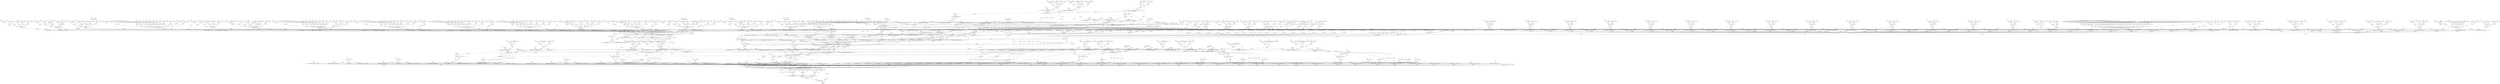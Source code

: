digraph dag {
"inv_main1072" [label="inv_main1072" nodeName="inv_main1072" class=cfn  shape="rect"];
"inv_main1145" [label="inv_main1145" nodeName="inv_main1145" class=cfn  shape="rect"];
"inv_main1294" [label="inv_main1294" nodeName="inv_main1294" class=cfn  shape="rect"];
"inv_main1427" [label="inv_main1427" nodeName="inv_main1427" class=cfn  shape="rect"];
"inv_main146" [label="inv_main146" nodeName="inv_main146" class=cfn  shape="rect"];
"inv_main1511" [label="inv_main1511" nodeName="inv_main1511" class=cfn  shape="rect"];
"inv_main234" [label="inv_main234" nodeName="inv_main234" class=cfn  shape="rect"];
"inv_main300" [label="inv_main300" nodeName="inv_main300" class=cfn  shape="rect"];
"inv_main388" [label="inv_main388" nodeName="inv_main388" class=cfn  shape="rect"];
"inv_main57" [label="inv_main57" nodeName="inv_main57" class=cfn  shape="rect"];
"inv_main595" [label="inv_main595" nodeName="inv_main595" class=cfn  shape="rect"];
"inv_main639" [label="inv_main639" nodeName="inv_main639" class=cfn  shape="rect"];
"inv_main640" [label="inv_main640" nodeName="inv_main640" class=cfn  shape="rect"];
"inv_main646" [label="inv_main646" nodeName="inv_main646" class=cfn  shape="rect"];
"inv_main681" [label="inv_main681" nodeName="inv_main681" class=cfn  shape="rect"];
"inv_main73" [label="inv_main73" nodeName="inv_main73" class=cfn  shape="rect"];
"inv_main773" [label="inv_main773" nodeName="inv_main773" class=cfn  shape="rect"];
"inv_main883" [label="inv_main883" nodeName="inv_main883" class=cfn  shape="rect"];
"inv_main927" [label="inv_main927" nodeName="inv_main927" class=cfn  shape="rect"];
"inv_main992" [label="inv_main992" nodeName="inv_main992" class=cfn  shape="rect"];
FALSE [label="FALSE" nodeName=FALSE class=cfn  shape="rect"];
Initial [label="Initial" nodeName=Initial class=cfn  shape="rect"];
ControlFowHyperEdge_0 [label="Control flow hyperedge" nodeName=ControlFowHyperEdge_0 class=controlFlowHyperEdge shape="diamond"];
"inv_main1294" -> ControlFowHyperEdge_0 [label="control flow in"]
ControlFowHyperEdge_0 -> "inv_main1427" [label="control flow out"]
ControlFowHyperEdge_1 [label="Control flow hyperedge" nodeName=ControlFowHyperEdge_1 class=controlFlowHyperEdge shape="diamond"];
"inv_main1294" -> ControlFowHyperEdge_1 [label="control flow in"]
ControlFowHyperEdge_1 -> "inv_main1427" [label="control flow out"]
ControlFowHyperEdge_2 [label="Control flow hyperedge" nodeName=ControlFowHyperEdge_2 class=controlFlowHyperEdge shape="diamond"];
"inv_main1294" -> ControlFowHyperEdge_2 [label="control flow in"]
ControlFowHyperEdge_2 -> "inv_main1427" [label="control flow out"]
ControlFowHyperEdge_3 [label="Control flow hyperedge" nodeName=ControlFowHyperEdge_3 class=controlFlowHyperEdge shape="diamond"];
"inv_main73" -> ControlFowHyperEdge_3 [label="control flow in"]
ControlFowHyperEdge_3 -> "inv_main1294" [label="control flow out"]
ControlFowHyperEdge_4 [label="Control flow hyperedge" nodeName=ControlFowHyperEdge_4 class=controlFlowHyperEdge shape="diamond"];
"inv_main73" -> ControlFowHyperEdge_4 [label="control flow in"]
ControlFowHyperEdge_4 -> "inv_main1294" [label="control flow out"]
ControlFowHyperEdge_5 [label="Control flow hyperedge" nodeName=ControlFowHyperEdge_5 class=controlFlowHyperEdge shape="diamond"];
"inv_main73" -> ControlFowHyperEdge_5 [label="control flow in"]
ControlFowHyperEdge_5 -> "inv_main1294" [label="control flow out"]
ControlFowHyperEdge_6 [label="Control flow hyperedge" nodeName=ControlFowHyperEdge_6 class=controlFlowHyperEdge shape="diamond"];
"inv_main73" -> ControlFowHyperEdge_6 [label="control flow in"]
ControlFowHyperEdge_6 -> "inv_main595" [label="control flow out"]
ControlFowHyperEdge_7 [label="Control flow hyperedge" nodeName=ControlFowHyperEdge_7 class=controlFlowHyperEdge shape="diamond"];
"inv_main73" -> ControlFowHyperEdge_7 [label="control flow in"]
ControlFowHyperEdge_7 -> "inv_main595" [label="control flow out"]
ControlFowHyperEdge_8 [label="Control flow hyperedge" nodeName=ControlFowHyperEdge_8 class=controlFlowHyperEdge shape="diamond"];
"inv_main73" -> ControlFowHyperEdge_8 [label="control flow in"]
ControlFowHyperEdge_8 -> "inv_main595" [label="control flow out"]
ControlFowHyperEdge_9 [label="Control flow hyperedge" nodeName=ControlFowHyperEdge_9 class=controlFlowHyperEdge shape="diamond"];
"inv_main73" -> ControlFowHyperEdge_9 [label="control flow in"]
ControlFowHyperEdge_9 -> "inv_main773" [label="control flow out"]
ControlFowHyperEdge_10 [label="Control flow hyperedge" nodeName=ControlFowHyperEdge_10 class=controlFlowHyperEdge shape="diamond"];
"inv_main73" -> ControlFowHyperEdge_10 [label="control flow in"]
ControlFowHyperEdge_10 -> "inv_main773" [label="control flow out"]
ControlFowHyperEdge_11 [label="Control flow hyperedge" nodeName=ControlFowHyperEdge_11 class=controlFlowHyperEdge shape="diamond"];
"inv_main73" -> ControlFowHyperEdge_11 [label="control flow in"]
ControlFowHyperEdge_11 -> "inv_main773" [label="control flow out"]
ControlFowHyperEdge_12 [label="Control flow hyperedge" nodeName=ControlFowHyperEdge_12 class=controlFlowHyperEdge shape="diamond"];
"inv_main73" -> ControlFowHyperEdge_12 [label="control flow in"]
ControlFowHyperEdge_12 -> "inv_main883" [label="control flow out"]
ControlFowHyperEdge_13 [label="Control flow hyperedge" nodeName=ControlFowHyperEdge_13 class=controlFlowHyperEdge shape="diamond"];
"inv_main73" -> ControlFowHyperEdge_13 [label="control flow in"]
ControlFowHyperEdge_13 -> "inv_main883" [label="control flow out"]
ControlFowHyperEdge_14 [label="Control flow hyperedge" nodeName=ControlFowHyperEdge_14 class=controlFlowHyperEdge shape="diamond"];
"inv_main73" -> ControlFowHyperEdge_14 [label="control flow in"]
ControlFowHyperEdge_14 -> "inv_main883" [label="control flow out"]
ControlFowHyperEdge_15 [label="Control flow hyperedge" nodeName=ControlFowHyperEdge_15 class=controlFlowHyperEdge shape="diamond"];
"inv_main927" -> ControlFowHyperEdge_15 [label="control flow in"]
ControlFowHyperEdge_15 -> "inv_main992" [label="control flow out"]
ControlFowHyperEdge_16 [label="Control flow hyperedge" nodeName=ControlFowHyperEdge_16 class=controlFlowHyperEdge shape="diamond"];
"inv_main927" -> ControlFowHyperEdge_16 [label="control flow in"]
ControlFowHyperEdge_16 -> "inv_main992" [label="control flow out"]
ControlFowHyperEdge_17 [label="Control flow hyperedge" nodeName=ControlFowHyperEdge_17 class=controlFlowHyperEdge shape="diamond"];
"inv_main927" -> ControlFowHyperEdge_17 [label="control flow in"]
ControlFowHyperEdge_17 -> "inv_main992" [label="control flow out"]
ControlFowHyperEdge_18 [label="Control flow hyperedge" nodeName=ControlFowHyperEdge_18 class=controlFlowHyperEdge shape="diamond"];
"inv_main640" -> ControlFowHyperEdge_18 [label="control flow in"]
ControlFowHyperEdge_18 -> "inv_main646" [label="control flow out"]
ControlFowHyperEdge_19 [label="Control flow hyperedge" nodeName=ControlFowHyperEdge_19 class=controlFlowHyperEdge shape="diamond"];
"inv_main640" -> ControlFowHyperEdge_19 [label="control flow in"]
ControlFowHyperEdge_19 -> "inv_main646" [label="control flow out"]
ControlFowHyperEdge_20 [label="Control flow hyperedge" nodeName=ControlFowHyperEdge_20 class=controlFlowHyperEdge shape="diamond"];
"inv_main646" -> ControlFowHyperEdge_20 [label="control flow in"]
ControlFowHyperEdge_20 -> "inv_main639" [label="control flow out"]
ControlFowHyperEdge_21 [label="Control flow hyperedge" nodeName=ControlFowHyperEdge_21 class=controlFlowHyperEdge shape="diamond"];
"inv_main646" -> ControlFowHyperEdge_21 [label="control flow in"]
ControlFowHyperEdge_21 -> "inv_main639" [label="control flow out"]
ControlFowHyperEdge_22 [label="Control flow hyperedge" nodeName=ControlFowHyperEdge_22 class=controlFlowHyperEdge shape="diamond"];
"inv_main595" -> ControlFowHyperEdge_22 [label="control flow in"]
ControlFowHyperEdge_22 -> "inv_main640" [label="control flow out"]
ControlFowHyperEdge_23 [label="Control flow hyperedge" nodeName=ControlFowHyperEdge_23 class=controlFlowHyperEdge shape="diamond"];
"inv_main595" -> ControlFowHyperEdge_23 [label="control flow in"]
ControlFowHyperEdge_23 -> "inv_main640" [label="control flow out"]
ControlFowHyperEdge_24 [label="Control flow hyperedge" nodeName=ControlFowHyperEdge_24 class=controlFlowHyperEdge shape="diamond"];
"inv_main595" -> ControlFowHyperEdge_24 [label="control flow in"]
ControlFowHyperEdge_24 -> "inv_main640" [label="control flow out"]
ControlFowHyperEdge_25 [label="Control flow hyperedge" nodeName=ControlFowHyperEdge_25 class=controlFlowHyperEdge shape="diamond"];
"inv_main595" -> ControlFowHyperEdge_25 [label="control flow in"]
ControlFowHyperEdge_25 -> "inv_main640" [label="control flow out"]
ControlFowHyperEdge_26 [label="Control flow hyperedge" nodeName=ControlFowHyperEdge_26 class=controlFlowHyperEdge shape="diamond"];
"inv_main640" -> ControlFowHyperEdge_26 [label="control flow in"]
ControlFowHyperEdge_26 -> "inv_main646" [label="control flow out"]
ControlFowHyperEdge_27 [label="Control flow hyperedge" nodeName=ControlFowHyperEdge_27 class=controlFlowHyperEdge shape="diamond"];
"inv_main640" -> ControlFowHyperEdge_27 [label="control flow in"]
ControlFowHyperEdge_27 -> "inv_main639" [label="control flow out"]
ControlFowHyperEdge_28 [label="Control flow hyperedge" nodeName=ControlFowHyperEdge_28 class=controlFlowHyperEdge shape="diamond"];
"inv_main639" -> ControlFowHyperEdge_28 [label="control flow in"]
ControlFowHyperEdge_28 -> "inv_main681" [label="control flow out"]
ControlFowHyperEdge_29 [label="Control flow hyperedge" nodeName=ControlFowHyperEdge_29 class=controlFlowHyperEdge shape="diamond"];
"inv_main639" -> ControlFowHyperEdge_29 [label="control flow in"]
ControlFowHyperEdge_29 -> "inv_main681" [label="control flow out"]
ControlFowHyperEdge_30 [label="Control flow hyperedge" nodeName=ControlFowHyperEdge_30 class=controlFlowHyperEdge shape="diamond"];
"inv_main639" -> ControlFowHyperEdge_30 [label="control flow in"]
ControlFowHyperEdge_30 -> "inv_main681" [label="control flow out"]
ControlFowHyperEdge_31 [label="Control flow hyperedge" nodeName=ControlFowHyperEdge_31 class=controlFlowHyperEdge shape="diamond"];
"inv_main146" -> ControlFowHyperEdge_31 [label="control flow in"]
ControlFowHyperEdge_31 -> "inv_main234" [label="control flow out"]
ControlFowHyperEdge_32 [label="Control flow hyperedge" nodeName=ControlFowHyperEdge_32 class=controlFlowHyperEdge shape="diamond"];
"inv_main146" -> ControlFowHyperEdge_32 [label="control flow in"]
ControlFowHyperEdge_32 -> "inv_main234" [label="control flow out"]
ControlFowHyperEdge_33 [label="Control flow hyperedge" nodeName=ControlFowHyperEdge_33 class=controlFlowHyperEdge shape="diamond"];
"inv_main146" -> ControlFowHyperEdge_33 [label="control flow in"]
ControlFowHyperEdge_33 -> "inv_main234" [label="control flow out"]
ControlFowHyperEdge_34 [label="Control flow hyperedge" nodeName=ControlFowHyperEdge_34 class=controlFlowHyperEdge shape="diamond"];
"inv_main300" -> ControlFowHyperEdge_34 [label="control flow in"]
ControlFowHyperEdge_34 -> "inv_main388" [label="control flow out"]
ControlFowHyperEdge_35 [label="Control flow hyperedge" nodeName=ControlFowHyperEdge_35 class=controlFlowHyperEdge shape="diamond"];
"inv_main300" -> ControlFowHyperEdge_35 [label="control flow in"]
ControlFowHyperEdge_35 -> "inv_main388" [label="control flow out"]
ControlFowHyperEdge_36 [label="Control flow hyperedge" nodeName=ControlFowHyperEdge_36 class=controlFlowHyperEdge shape="diamond"];
"inv_main300" -> ControlFowHyperEdge_36 [label="control flow in"]
ControlFowHyperEdge_36 -> "inv_main388" [label="control flow out"]
ControlFowHyperEdge_37 [label="Control flow hyperedge" nodeName=ControlFowHyperEdge_37 class=controlFlowHyperEdge shape="diamond"];
"inv_main1072" -> ControlFowHyperEdge_37 [label="control flow in"]
ControlFowHyperEdge_37 -> "inv_main1145" [label="control flow out"]
ControlFowHyperEdge_38 [label="Control flow hyperedge" nodeName=ControlFowHyperEdge_38 class=controlFlowHyperEdge shape="diamond"];
"inv_main1072" -> ControlFowHyperEdge_38 [label="control flow in"]
ControlFowHyperEdge_38 -> "inv_main1145" [label="control flow out"]
ControlFowHyperEdge_39 [label="Control flow hyperedge" nodeName=ControlFowHyperEdge_39 class=controlFlowHyperEdge shape="diamond"];
"inv_main1072" -> ControlFowHyperEdge_39 [label="control flow in"]
ControlFowHyperEdge_39 -> "inv_main1145" [label="control flow out"]
ControlFowHyperEdge_40 [label="Control flow hyperedge" nodeName=ControlFowHyperEdge_40 class=controlFlowHyperEdge shape="diamond"];
"inv_main234" -> ControlFowHyperEdge_40 [label="control flow in"]
ControlFowHyperEdge_40 -> "inv_main57" [label="control flow out"]
ControlFowHyperEdge_41 [label="Control flow hyperedge" nodeName=ControlFowHyperEdge_41 class=controlFlowHyperEdge shape="diamond"];
"inv_main234" -> ControlFowHyperEdge_41 [label="control flow in"]
ControlFowHyperEdge_41 -> "inv_main57" [label="control flow out"]
ControlFowHyperEdge_42 [label="Control flow hyperedge" nodeName=ControlFowHyperEdge_42 class=controlFlowHyperEdge shape="diamond"];
"inv_main234" -> ControlFowHyperEdge_42 [label="control flow in"]
ControlFowHyperEdge_42 -> "inv_main57" [label="control flow out"]
ControlFowHyperEdge_43 [label="Control flow hyperedge" nodeName=ControlFowHyperEdge_43 class=controlFlowHyperEdge shape="diamond"];
"inv_main234" -> ControlFowHyperEdge_43 [label="control flow in"]
ControlFowHyperEdge_43 -> "inv_main57" [label="control flow out"]
ControlFowHyperEdge_44 [label="Control flow hyperedge" nodeName=ControlFowHyperEdge_44 class=controlFlowHyperEdge shape="diamond"];
"inv_main388" -> ControlFowHyperEdge_44 [label="control flow in"]
ControlFowHyperEdge_44 -> "inv_main57" [label="control flow out"]
ControlFowHyperEdge_45 [label="Control flow hyperedge" nodeName=ControlFowHyperEdge_45 class=controlFlowHyperEdge shape="diamond"];
"inv_main388" -> ControlFowHyperEdge_45 [label="control flow in"]
ControlFowHyperEdge_45 -> "inv_main57" [label="control flow out"]
ControlFowHyperEdge_46 [label="Control flow hyperedge" nodeName=ControlFowHyperEdge_46 class=controlFlowHyperEdge shape="diamond"];
"inv_main388" -> ControlFowHyperEdge_46 [label="control flow in"]
ControlFowHyperEdge_46 -> "inv_main57" [label="control flow out"]
ControlFowHyperEdge_47 [label="Control flow hyperedge" nodeName=ControlFowHyperEdge_47 class=controlFlowHyperEdge shape="diamond"];
"inv_main388" -> ControlFowHyperEdge_47 [label="control flow in"]
ControlFowHyperEdge_47 -> "inv_main57" [label="control flow out"]
ControlFowHyperEdge_48 [label="Control flow hyperedge" nodeName=ControlFowHyperEdge_48 class=controlFlowHyperEdge shape="diamond"];
"inv_main681" -> ControlFowHyperEdge_48 [label="control flow in"]
ControlFowHyperEdge_48 -> "inv_main57" [label="control flow out"]
ControlFowHyperEdge_49 [label="Control flow hyperedge" nodeName=ControlFowHyperEdge_49 class=controlFlowHyperEdge shape="diamond"];
"inv_main681" -> ControlFowHyperEdge_49 [label="control flow in"]
ControlFowHyperEdge_49 -> "inv_main57" [label="control flow out"]
ControlFowHyperEdge_50 [label="Control flow hyperedge" nodeName=ControlFowHyperEdge_50 class=controlFlowHyperEdge shape="diamond"];
"inv_main773" -> ControlFowHyperEdge_50 [label="control flow in"]
ControlFowHyperEdge_50 -> "inv_main57" [label="control flow out"]
ControlFowHyperEdge_51 [label="Control flow hyperedge" nodeName=ControlFowHyperEdge_51 class=controlFlowHyperEdge shape="diamond"];
"inv_main883" -> ControlFowHyperEdge_51 [label="control flow in"]
ControlFowHyperEdge_51 -> "inv_main57" [label="control flow out"]
ControlFowHyperEdge_52 [label="Control flow hyperedge" nodeName=ControlFowHyperEdge_52 class=controlFlowHyperEdge shape="diamond"];
"inv_main992" -> ControlFowHyperEdge_52 [label="control flow in"]
ControlFowHyperEdge_52 -> "inv_main57" [label="control flow out"]
ControlFowHyperEdge_53 [label="Control flow hyperedge" nodeName=ControlFowHyperEdge_53 class=controlFlowHyperEdge shape="diamond"];
"inv_main992" -> ControlFowHyperEdge_53 [label="control flow in"]
ControlFowHyperEdge_53 -> "inv_main57" [label="control flow out"]
ControlFowHyperEdge_54 [label="Control flow hyperedge" nodeName=ControlFowHyperEdge_54 class=controlFlowHyperEdge shape="diamond"];
"inv_main992" -> ControlFowHyperEdge_54 [label="control flow in"]
ControlFowHyperEdge_54 -> "inv_main57" [label="control flow out"]
ControlFowHyperEdge_55 [label="Control flow hyperedge" nodeName=ControlFowHyperEdge_55 class=controlFlowHyperEdge shape="diamond"];
"inv_main992" -> ControlFowHyperEdge_55 [label="control flow in"]
ControlFowHyperEdge_55 -> "inv_main57" [label="control flow out"]
ControlFowHyperEdge_56 [label="Control flow hyperedge" nodeName=ControlFowHyperEdge_56 class=controlFlowHyperEdge shape="diamond"];
"inv_main1145" -> ControlFowHyperEdge_56 [label="control flow in"]
ControlFowHyperEdge_56 -> "inv_main57" [label="control flow out"]
ControlFowHyperEdge_57 [label="Control flow hyperedge" nodeName=ControlFowHyperEdge_57 class=controlFlowHyperEdge shape="diamond"];
"inv_main1145" -> ControlFowHyperEdge_57 [label="control flow in"]
ControlFowHyperEdge_57 -> "inv_main57" [label="control flow out"]
ControlFowHyperEdge_58 [label="Control flow hyperedge" nodeName=ControlFowHyperEdge_58 class=controlFlowHyperEdge shape="diamond"];
"inv_main1145" -> ControlFowHyperEdge_58 [label="control flow in"]
ControlFowHyperEdge_58 -> "inv_main57" [label="control flow out"]
ControlFowHyperEdge_59 [label="Control flow hyperedge" nodeName=ControlFowHyperEdge_59 class=controlFlowHyperEdge shape="diamond"];
"inv_main1145" -> ControlFowHyperEdge_59 [label="control flow in"]
ControlFowHyperEdge_59 -> "inv_main57" [label="control flow out"]
ControlFowHyperEdge_60 [label="Control flow hyperedge" nodeName=ControlFowHyperEdge_60 class=controlFlowHyperEdge shape="diamond"];
"inv_main1294" -> ControlFowHyperEdge_60 [label="control flow in"]
ControlFowHyperEdge_60 -> "inv_main57" [label="control flow out"]
ControlFowHyperEdge_61 [label="Control flow hyperedge" nodeName=ControlFowHyperEdge_61 class=controlFlowHyperEdge shape="diamond"];
"inv_main1427" -> ControlFowHyperEdge_61 [label="control flow in"]
ControlFowHyperEdge_61 -> "inv_main57" [label="control flow out"]
ControlFowHyperEdge_62 [label="Control flow hyperedge" nodeName=ControlFowHyperEdge_62 class=controlFlowHyperEdge shape="diamond"];
"inv_main1427" -> ControlFowHyperEdge_62 [label="control flow in"]
ControlFowHyperEdge_62 -> "inv_main57" [label="control flow out"]
ControlFowHyperEdge_63 [label="Control flow hyperedge" nodeName=ControlFowHyperEdge_63 class=controlFlowHyperEdge shape="diamond"];
"inv_main1427" -> ControlFowHyperEdge_63 [label="control flow in"]
ControlFowHyperEdge_63 -> "inv_main57" [label="control flow out"]
ControlFowHyperEdge_64 [label="Control flow hyperedge" nodeName=ControlFowHyperEdge_64 class=controlFlowHyperEdge shape="diamond"];
"inv_main1427" -> ControlFowHyperEdge_64 [label="control flow in"]
ControlFowHyperEdge_64 -> "inv_main57" [label="control flow out"]
ControlFowHyperEdge_65 [label="Control flow hyperedge" nodeName=ControlFowHyperEdge_65 class=controlFlowHyperEdge shape="diamond"];
"inv_main73" -> ControlFowHyperEdge_65 [label="control flow in"]
ControlFowHyperEdge_65 -> "inv_main146" [label="control flow out"]
ControlFowHyperEdge_66 [label="Control flow hyperedge" nodeName=ControlFowHyperEdge_66 class=controlFlowHyperEdge shape="diamond"];
"inv_main73" -> ControlFowHyperEdge_66 [label="control flow in"]
ControlFowHyperEdge_66 -> "inv_main146" [label="control flow out"]
ControlFowHyperEdge_67 [label="Control flow hyperedge" nodeName=ControlFowHyperEdge_67 class=controlFlowHyperEdge shape="diamond"];
"inv_main73" -> ControlFowHyperEdge_67 [label="control flow in"]
ControlFowHyperEdge_67 -> "inv_main146" [label="control flow out"]
ControlFowHyperEdge_68 [label="Control flow hyperedge" nodeName=ControlFowHyperEdge_68 class=controlFlowHyperEdge shape="diamond"];
"inv_main73" -> ControlFowHyperEdge_68 [label="control flow in"]
ControlFowHyperEdge_68 -> "inv_main146" [label="control flow out"]
ControlFowHyperEdge_69 [label="Control flow hyperedge" nodeName=ControlFowHyperEdge_69 class=controlFlowHyperEdge shape="diamond"];
"inv_main73" -> ControlFowHyperEdge_69 [label="control flow in"]
ControlFowHyperEdge_69 -> "inv_main300" [label="control flow out"]
ControlFowHyperEdge_70 [label="Control flow hyperedge" nodeName=ControlFowHyperEdge_70 class=controlFlowHyperEdge shape="diamond"];
"inv_main73" -> ControlFowHyperEdge_70 [label="control flow in"]
ControlFowHyperEdge_70 -> "inv_main300" [label="control flow out"]
ControlFowHyperEdge_71 [label="Control flow hyperedge" nodeName=ControlFowHyperEdge_71 class=controlFlowHyperEdge shape="diamond"];
"inv_main73" -> ControlFowHyperEdge_71 [label="control flow in"]
ControlFowHyperEdge_71 -> "inv_main300" [label="control flow out"]
ControlFowHyperEdge_72 [label="Control flow hyperedge" nodeName=ControlFowHyperEdge_72 class=controlFlowHyperEdge shape="diamond"];
"inv_main73" -> ControlFowHyperEdge_72 [label="control flow in"]
ControlFowHyperEdge_72 -> "inv_main300" [label="control flow out"]
ControlFowHyperEdge_73 [label="Control flow hyperedge" nodeName=ControlFowHyperEdge_73 class=controlFlowHyperEdge shape="diamond"];
"inv_main73" -> ControlFowHyperEdge_73 [label="control flow in"]
ControlFowHyperEdge_73 -> "inv_main927" [label="control flow out"]
ControlFowHyperEdge_74 [label="Control flow hyperedge" nodeName=ControlFowHyperEdge_74 class=controlFlowHyperEdge shape="diamond"];
"inv_main73" -> ControlFowHyperEdge_74 [label="control flow in"]
ControlFowHyperEdge_74 -> "inv_main927" [label="control flow out"]
ControlFowHyperEdge_75 [label="Control flow hyperedge" nodeName=ControlFowHyperEdge_75 class=controlFlowHyperEdge shape="diamond"];
"inv_main73" -> ControlFowHyperEdge_75 [label="control flow in"]
ControlFowHyperEdge_75 -> "inv_main927" [label="control flow out"]
ControlFowHyperEdge_76 [label="Control flow hyperedge" nodeName=ControlFowHyperEdge_76 class=controlFlowHyperEdge shape="diamond"];
"inv_main73" -> ControlFowHyperEdge_76 [label="control flow in"]
ControlFowHyperEdge_76 -> "inv_main927" [label="control flow out"]
ControlFowHyperEdge_77 [label="Control flow hyperedge" nodeName=ControlFowHyperEdge_77 class=controlFlowHyperEdge shape="diamond"];
"inv_main73" -> ControlFowHyperEdge_77 [label="control flow in"]
ControlFowHyperEdge_77 -> "inv_main927" [label="control flow out"]
ControlFowHyperEdge_78 [label="Control flow hyperedge" nodeName=ControlFowHyperEdge_78 class=controlFlowHyperEdge shape="diamond"];
"inv_main73" -> ControlFowHyperEdge_78 [label="control flow in"]
ControlFowHyperEdge_78 -> "inv_main927" [label="control flow out"]
ControlFowHyperEdge_79 [label="Control flow hyperedge" nodeName=ControlFowHyperEdge_79 class=controlFlowHyperEdge shape="diamond"];
"inv_main73" -> ControlFowHyperEdge_79 [label="control flow in"]
ControlFowHyperEdge_79 -> "inv_main927" [label="control flow out"]
ControlFowHyperEdge_80 [label="Control flow hyperedge" nodeName=ControlFowHyperEdge_80 class=controlFlowHyperEdge shape="diamond"];
"inv_main73" -> ControlFowHyperEdge_80 [label="control flow in"]
ControlFowHyperEdge_80 -> "inv_main927" [label="control flow out"]
ControlFowHyperEdge_81 [label="Control flow hyperedge" nodeName=ControlFowHyperEdge_81 class=controlFlowHyperEdge shape="diamond"];
"inv_main73" -> ControlFowHyperEdge_81 [label="control flow in"]
ControlFowHyperEdge_81 -> "inv_main927" [label="control flow out"]
ControlFowHyperEdge_82 [label="Control flow hyperedge" nodeName=ControlFowHyperEdge_82 class=controlFlowHyperEdge shape="diamond"];
"inv_main73" -> ControlFowHyperEdge_82 [label="control flow in"]
ControlFowHyperEdge_82 -> "inv_main927" [label="control flow out"]
ControlFowHyperEdge_83 [label="Control flow hyperedge" nodeName=ControlFowHyperEdge_83 class=controlFlowHyperEdge shape="diamond"];
"inv_main73" -> ControlFowHyperEdge_83 [label="control flow in"]
ControlFowHyperEdge_83 -> "inv_main927" [label="control flow out"]
ControlFowHyperEdge_84 [label="Control flow hyperedge" nodeName=ControlFowHyperEdge_84 class=controlFlowHyperEdge shape="diamond"];
"inv_main73" -> ControlFowHyperEdge_84 [label="control flow in"]
ControlFowHyperEdge_84 -> "inv_main927" [label="control flow out"]
ControlFowHyperEdge_85 [label="Control flow hyperedge" nodeName=ControlFowHyperEdge_85 class=controlFlowHyperEdge shape="diamond"];
"inv_main73" -> ControlFowHyperEdge_85 [label="control flow in"]
ControlFowHyperEdge_85 -> "inv_main927" [label="control flow out"]
ControlFowHyperEdge_86 [label="Control flow hyperedge" nodeName=ControlFowHyperEdge_86 class=controlFlowHyperEdge shape="diamond"];
"inv_main73" -> ControlFowHyperEdge_86 [label="control flow in"]
ControlFowHyperEdge_86 -> "inv_main927" [label="control flow out"]
ControlFowHyperEdge_87 [label="Control flow hyperedge" nodeName=ControlFowHyperEdge_87 class=controlFlowHyperEdge shape="diamond"];
"inv_main73" -> ControlFowHyperEdge_87 [label="control flow in"]
ControlFowHyperEdge_87 -> "inv_main927" [label="control flow out"]
ControlFowHyperEdge_88 [label="Control flow hyperedge" nodeName=ControlFowHyperEdge_88 class=controlFlowHyperEdge shape="diamond"];
"inv_main73" -> ControlFowHyperEdge_88 [label="control flow in"]
ControlFowHyperEdge_88 -> "inv_main927" [label="control flow out"]
ControlFowHyperEdge_89 [label="Control flow hyperedge" nodeName=ControlFowHyperEdge_89 class=controlFlowHyperEdge shape="diamond"];
"inv_main73" -> ControlFowHyperEdge_89 [label="control flow in"]
ControlFowHyperEdge_89 -> "inv_main927" [label="control flow out"]
ControlFowHyperEdge_90 [label="Control flow hyperedge" nodeName=ControlFowHyperEdge_90 class=controlFlowHyperEdge shape="diamond"];
"inv_main73" -> ControlFowHyperEdge_90 [label="control flow in"]
ControlFowHyperEdge_90 -> "inv_main927" [label="control flow out"]
ControlFowHyperEdge_91 [label="Control flow hyperedge" nodeName=ControlFowHyperEdge_91 class=controlFlowHyperEdge shape="diamond"];
"inv_main73" -> ControlFowHyperEdge_91 [label="control flow in"]
ControlFowHyperEdge_91 -> "inv_main927" [label="control flow out"]
ControlFowHyperEdge_92 [label="Control flow hyperedge" nodeName=ControlFowHyperEdge_92 class=controlFlowHyperEdge shape="diamond"];
"inv_main73" -> ControlFowHyperEdge_92 [label="control flow in"]
ControlFowHyperEdge_92 -> "inv_main1072" [label="control flow out"]
ControlFowHyperEdge_93 [label="Control flow hyperedge" nodeName=ControlFowHyperEdge_93 class=controlFlowHyperEdge shape="diamond"];
"inv_main73" -> ControlFowHyperEdge_93 [label="control flow in"]
ControlFowHyperEdge_93 -> "inv_main1072" [label="control flow out"]
ControlFowHyperEdge_94 [label="Control flow hyperedge" nodeName=ControlFowHyperEdge_94 class=controlFlowHyperEdge shape="diamond"];
"inv_main73" -> ControlFowHyperEdge_94 [label="control flow in"]
ControlFowHyperEdge_94 -> "inv_main1072" [label="control flow out"]
ControlFowHyperEdge_95 [label="Control flow hyperedge" nodeName=ControlFowHyperEdge_95 class=controlFlowHyperEdge shape="diamond"];
"inv_main73" -> ControlFowHyperEdge_95 [label="control flow in"]
ControlFowHyperEdge_95 -> "inv_main1072" [label="control flow out"]
ControlFowHyperEdge_96 [label="Control flow hyperedge" nodeName=ControlFowHyperEdge_96 class=controlFlowHyperEdge shape="diamond"];
"inv_main73" -> ControlFowHyperEdge_96 [label="control flow in"]
ControlFowHyperEdge_96 -> "inv_main1072" [label="control flow out"]
ControlFowHyperEdge_97 [label="Control flow hyperedge" nodeName=ControlFowHyperEdge_97 class=controlFlowHyperEdge shape="diamond"];
"inv_main73" -> ControlFowHyperEdge_97 [label="control flow in"]
ControlFowHyperEdge_97 -> "inv_main1072" [label="control flow out"]
ControlFowHyperEdge_98 [label="Control flow hyperedge" nodeName=ControlFowHyperEdge_98 class=controlFlowHyperEdge shape="diamond"];
"inv_main73" -> ControlFowHyperEdge_98 [label="control flow in"]
ControlFowHyperEdge_98 -> "inv_main1294" [label="control flow out"]
ControlFowHyperEdge_99 [label="Control flow hyperedge" nodeName=ControlFowHyperEdge_99 class=controlFlowHyperEdge shape="diamond"];
"inv_main73" -> ControlFowHyperEdge_99 [label="control flow in"]
ControlFowHyperEdge_99 -> "inv_main1294" [label="control flow out"]
ControlFowHyperEdge_100 [label="Control flow hyperedge" nodeName=ControlFowHyperEdge_100 class=controlFlowHyperEdge shape="diamond"];
"inv_main73" -> ControlFowHyperEdge_100 [label="control flow in"]
ControlFowHyperEdge_100 -> "inv_main1294" [label="control flow out"]
ControlFowHyperEdge_101 [label="Control flow hyperedge" nodeName=ControlFowHyperEdge_101 class=controlFlowHyperEdge shape="diamond"];
"inv_main73" -> ControlFowHyperEdge_101 [label="control flow in"]
ControlFowHyperEdge_101 -> "inv_main1294" [label="control flow out"]
ControlFowHyperEdge_102 [label="Control flow hyperedge" nodeName=ControlFowHyperEdge_102 class=controlFlowHyperEdge shape="diamond"];
"inv_main73" -> ControlFowHyperEdge_102 [label="control flow in"]
ControlFowHyperEdge_102 -> "inv_main1294" [label="control flow out"]
ControlFowHyperEdge_103 [label="Control flow hyperedge" nodeName=ControlFowHyperEdge_103 class=controlFlowHyperEdge shape="diamond"];
"inv_main73" -> ControlFowHyperEdge_103 [label="control flow in"]
ControlFowHyperEdge_103 -> "inv_main1294" [label="control flow out"]
ControlFowHyperEdge_104 [label="Control flow hyperedge" nodeName=ControlFowHyperEdge_104 class=controlFlowHyperEdge shape="diamond"];
"inv_main73" -> ControlFowHyperEdge_104 [label="control flow in"]
ControlFowHyperEdge_104 -> "inv_main1294" [label="control flow out"]
ControlFowHyperEdge_105 [label="Control flow hyperedge" nodeName=ControlFowHyperEdge_105 class=controlFlowHyperEdge shape="diamond"];
"inv_main73" -> ControlFowHyperEdge_105 [label="control flow in"]
ControlFowHyperEdge_105 -> "inv_main1294" [label="control flow out"]
ControlFowHyperEdge_106 [label="Control flow hyperedge" nodeName=ControlFowHyperEdge_106 class=controlFlowHyperEdge shape="diamond"];
"inv_main73" -> ControlFowHyperEdge_106 [label="control flow in"]
ControlFowHyperEdge_106 -> "inv_main1294" [label="control flow out"]
ControlFowHyperEdge_107 [label="Control flow hyperedge" nodeName=ControlFowHyperEdge_107 class=controlFlowHyperEdge shape="diamond"];
"inv_main73" -> ControlFowHyperEdge_107 [label="control flow in"]
ControlFowHyperEdge_107 -> "inv_main1294" [label="control flow out"]
ControlFowHyperEdge_108 [label="Control flow hyperedge" nodeName=ControlFowHyperEdge_108 class=controlFlowHyperEdge shape="diamond"];
"inv_main73" -> ControlFowHyperEdge_108 [label="control flow in"]
ControlFowHyperEdge_108 -> "inv_main1294" [label="control flow out"]
ControlFowHyperEdge_109 [label="Control flow hyperedge" nodeName=ControlFowHyperEdge_109 class=controlFlowHyperEdge shape="diamond"];
"inv_main73" -> ControlFowHyperEdge_109 [label="control flow in"]
ControlFowHyperEdge_109 -> "inv_main1294" [label="control flow out"]
ControlFowHyperEdge_110 [label="Control flow hyperedge" nodeName=ControlFowHyperEdge_110 class=controlFlowHyperEdge shape="diamond"];
"inv_main73" -> ControlFowHyperEdge_110 [label="control flow in"]
ControlFowHyperEdge_110 -> "inv_main1294" [label="control flow out"]
ControlFowHyperEdge_111 [label="Control flow hyperedge" nodeName=ControlFowHyperEdge_111 class=controlFlowHyperEdge shape="diamond"];
"Initial" -> ControlFowHyperEdge_111 [label="control flow in"]
ControlFowHyperEdge_111 -> "inv_main73" [label="control flow out"]
ControlFowHyperEdge_112 [label="Control flow hyperedge" nodeName=ControlFowHyperEdge_112 class=controlFlowHyperEdge shape="diamond"];
"Initial" -> ControlFowHyperEdge_112 [label="control flow in"]
ControlFowHyperEdge_112 -> "inv_main73" [label="control flow out"]
ControlFowHyperEdge_113 [label="Control flow hyperedge" nodeName=ControlFowHyperEdge_113 class=controlFlowHyperEdge shape="diamond"];
"inv_main57" -> ControlFowHyperEdge_113 [label="control flow in"]
ControlFowHyperEdge_113 -> "inv_main1511" [label="control flow out"]
ControlFowHyperEdge_114 [label="Control flow hyperedge" nodeName=ControlFowHyperEdge_114 class=controlFlowHyperEdge shape="diamond"];
"inv_main57" -> ControlFowHyperEdge_114 [label="control flow in"]
ControlFowHyperEdge_114 -> "inv_main1511" [label="control flow out"]
ControlFowHyperEdge_115 [label="Control flow hyperedge" nodeName=ControlFowHyperEdge_115 class=controlFlowHyperEdge shape="diamond"];
"inv_main57" -> ControlFowHyperEdge_115 [label="control flow in"]
ControlFowHyperEdge_115 -> "inv_main1511" [label="control flow out"]
ControlFowHyperEdge_116 [label="Control flow hyperedge" nodeName=ControlFowHyperEdge_116 class=controlFlowHyperEdge shape="diamond"];
"inv_main681" -> ControlFowHyperEdge_116 [label="control flow in"]
ControlFowHyperEdge_116 -> "FALSE" [label="control flow out"]
ControlFowHyperEdge_117 [label="Control flow hyperedge" nodeName=ControlFowHyperEdge_117 class=controlFlowHyperEdge shape="diamond"];
"inv_main1511" -> ControlFowHyperEdge_117 [label="control flow in"]
ControlFowHyperEdge_117 -> "FALSE" [label="control flow out"]
"inv_main1427_argument_0" [label="inv_main1427_argument_0" nodeName=argument0 class=argument  head="inv_main1427" shape="oval"];
"inv_main1427_argument_0" -> "inv_main1427"[label="argument" style="dashed"]
"inv_main1294_argument_0" [label="inv_main1294_argument_0" nodeName=argument0 class=argument  head="inv_main1294" shape="oval"];
"inv_main1294_argument_0" -> "inv_main1294"[label="argument" style="dashed"]
"inv_main73_argument_0" [label="inv_main73_argument_0" nodeName=argument0 class=argument  head="inv_main73" shape="oval"];
"inv_main73_argument_0" -> "inv_main73"[label="argument" style="dashed"]
"inv_main595_argument_0" [label="inv_main595_argument_0" nodeName=argument0 class=argument  head="inv_main595" shape="oval"];
"inv_main595_argument_0" -> "inv_main595"[label="argument" style="dashed"]
"inv_main595_argument_1" [label="inv_main595_argument_1" nodeName=argument1 class=argument  head="inv_main595" shape="oval"];
"inv_main595_argument_1" -> "inv_main595"[label="argument" style="dashed"]
"inv_main773_argument_0" [label="inv_main773_argument_0" nodeName=argument0 class=argument  head="inv_main773" shape="oval"];
"inv_main773_argument_0" -> "inv_main773"[label="argument" style="dashed"]
"inv_main992_argument_0" [label="inv_main992_argument_0" nodeName=argument0 class=argument  head="inv_main992" shape="oval"];
"inv_main992_argument_0" -> "inv_main992"[label="argument" style="dashed"]
"inv_main927_argument_0" [label="inv_main927_argument_0" nodeName=argument0 class=argument  head="inv_main927" shape="oval"];
"inv_main927_argument_0" -> "inv_main927"[label="argument" style="dashed"]
"inv_main927_argument_1" [label="inv_main927_argument_1" nodeName=argument1 class=argument  head="inv_main927" shape="oval"];
"inv_main927_argument_1" -> "inv_main927"[label="argument" style="dashed"]
"inv_main646_argument_0" [label="inv_main646_argument_0" nodeName=argument0 class=argument  head="inv_main646" shape="oval"];
"inv_main646_argument_0" -> "inv_main646"[label="argument" style="dashed"]
"inv_main646_argument_1" [label="inv_main646_argument_1" nodeName=argument1 class=argument  head="inv_main646" shape="oval"];
"inv_main646_argument_1" -> "inv_main646"[label="argument" style="dashed"]
"inv_main646_argument_2" [label="inv_main646_argument_2" nodeName=argument2 class=argument  head="inv_main646" shape="oval"];
"inv_main646_argument_2" -> "inv_main646"[label="argument" style="dashed"]
"inv_main640_argument_0" [label="inv_main640_argument_0" nodeName=argument0 class=argument  head="inv_main640" shape="oval"];
"inv_main640_argument_0" -> "inv_main640"[label="argument" style="dashed"]
"inv_main640_argument_1" [label="inv_main640_argument_1" nodeName=argument1 class=argument  head="inv_main640" shape="oval"];
"inv_main640_argument_1" -> "inv_main640"[label="argument" style="dashed"]
"inv_main640_argument_2" [label="inv_main640_argument_2" nodeName=argument2 class=argument  head="inv_main640" shape="oval"];
"inv_main640_argument_2" -> "inv_main640"[label="argument" style="dashed"]
"inv_main640_argument_3" [label="inv_main640_argument_3" nodeName=argument3 class=argument  head="inv_main640" shape="oval"];
"inv_main640_argument_3" -> "inv_main640"[label="argument" style="dashed"]
"inv_main639_argument_0" [label="inv_main639_argument_0" nodeName=argument0 class=argument  head="inv_main639" shape="oval"];
"inv_main639_argument_0" -> "inv_main639"[label="argument" style="dashed"]
"inv_main639_argument_1" [label="inv_main639_argument_1" nodeName=argument1 class=argument  head="inv_main639" shape="oval"];
"inv_main639_argument_1" -> "inv_main639"[label="argument" style="dashed"]
"inv_main639_argument_2" [label="inv_main639_argument_2" nodeName=argument2 class=argument  head="inv_main639" shape="oval"];
"inv_main639_argument_2" -> "inv_main639"[label="argument" style="dashed"]
"inv_main681_argument_0" [label="inv_main681_argument_0" nodeName=argument0 class=argument  head="inv_main681" shape="oval"];
"inv_main681_argument_0" -> "inv_main681"[label="argument" style="dashed"]
"inv_main681_argument_1" [label="inv_main681_argument_1" nodeName=argument1 class=argument  head="inv_main681" shape="oval"];
"inv_main681_argument_1" -> "inv_main681"[label="argument" style="dashed"]
"inv_main234_argument_0" [label="inv_main234_argument_0" nodeName=argument0 class=argument  head="inv_main234" shape="oval"];
"inv_main234_argument_0" -> "inv_main234"[label="argument" style="dashed"]
"inv_main388_argument_0" [label="inv_main388_argument_0" nodeName=argument0 class=argument  head="inv_main388" shape="oval"];
"inv_main388_argument_0" -> "inv_main388"[label="argument" style="dashed"]
"inv_main1145_argument_0" [label="inv_main1145_argument_0" nodeName=argument0 class=argument  head="inv_main1145" shape="oval"];
"inv_main1145_argument_0" -> "inv_main1145"[label="argument" style="dashed"]
"inv_main1072_argument_0" [label="inv_main1072_argument_0" nodeName=argument0 class=argument  head="inv_main1072" shape="oval"];
"inv_main1072_argument_0" -> "inv_main1072"[label="argument" style="dashed"]
"inv_main1072_argument_1" [label="inv_main1072_argument_1" nodeName=argument1 class=argument  head="inv_main1072" shape="oval"];
"inv_main1072_argument_1" -> "inv_main1072"[label="argument" style="dashed"]
"inv_main57_argument_0" [label="inv_main57_argument_0" nodeName=argument0 class=argument  head="inv_main57" shape="oval"];
"inv_main57_argument_0" -> "inv_main57"[label="argument" style="dashed"]
"inv_main57_argument_1" [label="inv_main57_argument_1" nodeName=argument1 class=argument  head="inv_main57" shape="oval"];
"inv_main57_argument_1" -> "inv_main57"[label="argument" style="dashed"]

"xxxinv_main1427___inv_main1294_0xxx_and" [label="&" nodeName="xxxinv_main1427___inv_main1294_0xxx_and" class=Operator shape="rect"];
"xxxinv_main1427___inv_main1294_0xxxguard_0_node_0" [label="=" nodeName="xxxinv_main1427___inv_main1294_0xxxguard_0_node_0" class=Operator  shape="rect"];
"xxxinv_main1427___inv_main1294_0xxxdataFlow_0_node_0" -> "xxxinv_main1427___inv_main1294_0xxxguard_0_node_0"[label="dataFlowAST"]
"xxxinv_main1427___inv_main1294_0xxxdataFlow_0_node_0" -> "xxxinv_main1427___inv_main1294_0xxxguard_0_node_0"[label="dataFlowAST"]

"xxxinv_main1427___inv_main1294_0xxxguard_0_node_0" -> "xxxinv_main1427___inv_main1294_0xxx_and" [label="AST &"];
"xxxinv_main1427___inv_main1294_0xxxguard1_node_0" [label="!" nodeName="xxxinv_main1427___inv_main1294_0xxxguard1_node_0" class=Operator shape="rect"];
"xxxinv_main1427___inv_main1294_0xxxguard1_node_1" [label=">=" nodeName="xxxinv_main1427___inv_main1294_0xxxguard1_node_1" class=Operator  shape="rect"];
"xxxinv_main1427___inv_main1294_0xxxguard1_node_2" [label="-1" nodeName="xxxinv_main1427___inv_main1294_0xxxguard1_node_2" class=Literal ];
"xxxinv_main1427___inv_main1294_0xxxguard1_node_1" -> "xxxinv_main1427___inv_main1294_0xxxguard1_node_0"[label="dataFlowAST"]
"xxxinv_main1427___inv_main1294_0xxxguard1_node_2" -> "xxxinv_main1427___inv_main1294_0xxxguard1_node_1"[label="dataFlowAST"]
"inv_main1294_argument_0" -> "xxxinv_main1427___inv_main1294_0xxxguard1_node_1"[label="dataFlowAST"]

"xxxinv_main1427___inv_main1294_0xxxguard1_node_0" -> "xxxinv_main1427___inv_main1294_0xxx_and" [label="AST &"];
"xxxinv_main1427___inv_main1294_0xxx_and" -> "ControlFowHyperEdge_0" [label="condition"];
"xxxinv_main1427___inv_main1294_0xxxdataFlow_0_node_0" [label="0" nodeName="xxxinv_main1427___inv_main1294_0xxxdataFlow_0_node_0" class=Literal ];

"xxxinv_main1427___inv_main1294_0xxxdataFlow_0_node_0" -> "DataFowHyperEdge_0_inv_main1427_argument_0" [label="data flow"];
"xxxinv_main1427___inv_main1294_1xxx_and" [label="&" nodeName="xxxinv_main1427___inv_main1294_1xxx_and" class=Operator shape="rect"];
"xxxinv_main1427___inv_main1294_1xxxguard_0_node_0" [label="!" nodeName="xxxinv_main1427___inv_main1294_1xxxguard_0_node_0" class=Operator shape="rect"];
"xxxinv_main1427___inv_main1294_1xxxguard_0_node_1" [label="=" nodeName="xxxinv_main1427___inv_main1294_1xxxguard_0_node_1" class=Operator  shape="rect"];
"xxxinv_main1427___inv_main1294_1xxxguard_0_node_2" [label="P11" nodeName="xxxinv_main1427___inv_main1294_1xxxguard_0_node_2" class=Constant ];
"xxxinv_main1427___inv_main1294_1xxxguard_0_node_3" [label="0" nodeName="xxxinv_main1427___inv_main1294_1xxxguard_0_node_3" class=Literal ];
"xxxinv_main1427___inv_main1294_1xxxguard_0_node_1" -> "xxxinv_main1427___inv_main1294_1xxxguard_0_node_0"[label="dataFlowAST"]
"xxxinv_main1427___inv_main1294_1xxxguard_0_node_2" -> "xxxinv_main1427___inv_main1294_1xxxguard_0_node_1"[label="dataFlowAST"]
"xxxinv_main1427___inv_main1294_1xxxguard_0_node_3" -> "xxxinv_main1427___inv_main1294_1xxxguard_0_node_1"[label="dataFlowAST"]

"xxxinv_main1427___inv_main1294_1xxxguard_0_node_0" -> "xxxinv_main1427___inv_main1294_1xxx_and" [label="AST &"];
"xxxinv_main1427___inv_main1294_1xxxguard1_node_0" [label="=" nodeName="xxxinv_main1427___inv_main1294_1xxxguard1_node_0" class=Operator  shape="rect"];
"xxxinv_main1427___inv_main1294_1xxxguard_0_node_3" -> "xxxinv_main1427___inv_main1294_1xxxguard1_node_0"[label="dataFlowAST"]
"xxxinv_main1427___inv_main1294_1xxxguard_0_node_3" -> "xxxinv_main1427___inv_main1294_1xxxguard1_node_0"[label="dataFlowAST"]

"xxxinv_main1427___inv_main1294_1xxxguard1_node_0" -> "xxxinv_main1427___inv_main1294_1xxx_and" [label="AST &"];
"xxxinv_main1427___inv_main1294_1xxxguard2_node_0" [label="!" nodeName="xxxinv_main1427___inv_main1294_1xxxguard2_node_0" class=Operator shape="rect"];
"xxxinv_main1427___inv_main1294_1xxxguard2_node_1" [label=">=" nodeName="xxxinv_main1427___inv_main1294_1xxxguard2_node_1" class=Operator  shape="rect"];
"xxxinv_main1427___inv_main1294_1xxxguard2_node_2" [label="-1" nodeName="xxxinv_main1427___inv_main1294_1xxxguard2_node_2" class=Literal ];
"xxxinv_main1427___inv_main1294_1xxxguard2_node_1" -> "xxxinv_main1427___inv_main1294_1xxxguard2_node_0"[label="dataFlowAST"]
"xxxinv_main1427___inv_main1294_1xxxguard2_node_2" -> "xxxinv_main1427___inv_main1294_1xxxguard2_node_1"[label="dataFlowAST"]
"inv_main1294_argument_0" -> "xxxinv_main1427___inv_main1294_1xxxguard2_node_1"[label="dataFlowAST"]

"xxxinv_main1427___inv_main1294_1xxxguard2_node_0" -> "xxxinv_main1427___inv_main1294_1xxx_and" [label="AST &"];
"xxxinv_main1427___inv_main1294_1xxx_and" -> "ControlFowHyperEdge_1" [label="condition"];
"xxxinv_main1427___inv_main1294_1xxxdataFlow_0_node_0" [label="-1073741823" nodeName="xxxinv_main1427___inv_main1294_1xxxdataFlow_0_node_0" class=Literal ];

"xxxinv_main1427___inv_main1294_1xxxdataFlow_0_node_0" -> "DataFowHyperEdge_1_inv_main1427_argument_0" [label="data flow"];
"xxxinv_main1427___inv_main1294_2xxx_and" [label="&" nodeName="xxxinv_main1427___inv_main1294_2xxx_and" class=Operator shape="rect"];
"xxxinv_main1427___inv_main1294_2xxxguard_0_node_0" [label="!" nodeName="xxxinv_main1427___inv_main1294_2xxxguard_0_node_0" class=Operator shape="rect"];
"xxxinv_main1427___inv_main1294_2xxxguard_0_node_1" [label="=" nodeName="xxxinv_main1427___inv_main1294_2xxxguard_0_node_1" class=Operator  shape="rect"];
"xxxinv_main1427___inv_main1294_2xxxguard_0_node_2" [label="P11" nodeName="xxxinv_main1427___inv_main1294_2xxxguard_0_node_2" class=Constant ];
"xxxinv_main1427___inv_main1294_2xxxguard_0_node_3" [label="0" nodeName="xxxinv_main1427___inv_main1294_2xxxguard_0_node_3" class=Literal ];
"xxxinv_main1427___inv_main1294_2xxxguard_0_node_1" -> "xxxinv_main1427___inv_main1294_2xxxguard_0_node_0"[label="dataFlowAST"]
"xxxinv_main1427___inv_main1294_2xxxguard_0_node_2" -> "xxxinv_main1427___inv_main1294_2xxxguard_0_node_1"[label="dataFlowAST"]
"xxxinv_main1427___inv_main1294_2xxxguard_0_node_3" -> "xxxinv_main1427___inv_main1294_2xxxguard_0_node_1"[label="dataFlowAST"]

"xxxinv_main1427___inv_main1294_2xxxguard_0_node_0" -> "xxxinv_main1427___inv_main1294_2xxx_and" [label="AST &"];
"xxxinv_main1427___inv_main1294_2xxxguard1_node_0" [label="!" nodeName="xxxinv_main1427___inv_main1294_2xxxguard1_node_0" class=Operator shape="rect"];
"xxxinv_main1427___inv_main1294_2xxxguard1_node_1" [label="=" nodeName="xxxinv_main1427___inv_main1294_2xxxguard1_node_1" class=Operator  shape="rect"];
"xxxinv_main1427___inv_main1294_2xxxguard1_node_2" [label="P59" nodeName="xxxinv_main1427___inv_main1294_2xxxguard1_node_2" class=Constant ];
"xxxinv_main1427___inv_main1294_2xxxguard1_node_3" [label="1" nodeName="xxxinv_main1427___inv_main1294_2xxxguard1_node_3" class=Literal ];
"xxxinv_main1427___inv_main1294_2xxxguard1_node_1" -> "xxxinv_main1427___inv_main1294_2xxxguard1_node_0"[label="dataFlowAST"]
"xxxinv_main1427___inv_main1294_2xxxguard1_node_2" -> "xxxinv_main1427___inv_main1294_2xxxguard1_node_1"[label="dataFlowAST"]
"xxxinv_main1427___inv_main1294_2xxxguard1_node_3" -> "xxxinv_main1427___inv_main1294_2xxxguard1_node_1"[label="dataFlowAST"]

"xxxinv_main1427___inv_main1294_2xxxguard1_node_0" -> "xxxinv_main1427___inv_main1294_2xxx_and" [label="AST &"];
"xxxinv_main1427___inv_main1294_2xxxguard2_node_0" [label="=" nodeName="xxxinv_main1427___inv_main1294_2xxxguard2_node_0" class=Operator  shape="rect"];
"xxxinv_main1427___inv_main1294_2xxxguard_0_node_3" -> "xxxinv_main1427___inv_main1294_2xxxguard2_node_0"[label="dataFlowAST"]
"xxxinv_main1427___inv_main1294_2xxxguard_0_node_3" -> "xxxinv_main1427___inv_main1294_2xxxguard2_node_0"[label="dataFlowAST"]

"xxxinv_main1427___inv_main1294_2xxxguard2_node_0" -> "xxxinv_main1427___inv_main1294_2xxx_and" [label="AST &"];
"xxxinv_main1427___inv_main1294_2xxxguard3_node_0" [label="!" nodeName="xxxinv_main1427___inv_main1294_2xxxguard3_node_0" class=Operator shape="rect"];
"xxxinv_main1427___inv_main1294_2xxxguard3_node_1" [label=">=" nodeName="xxxinv_main1427___inv_main1294_2xxxguard3_node_1" class=Operator  shape="rect"];
"xxxinv_main1427___inv_main1294_2xxxguard3_node_2" [label="-1" nodeName="xxxinv_main1427___inv_main1294_2xxxguard3_node_2" class=Literal ];
"xxxinv_main1427___inv_main1294_2xxxguard3_node_1" -> "xxxinv_main1427___inv_main1294_2xxxguard3_node_0"[label="dataFlowAST"]
"xxxinv_main1427___inv_main1294_2xxxguard3_node_2" -> "xxxinv_main1427___inv_main1294_2xxxguard3_node_1"[label="dataFlowAST"]
"inv_main1294_argument_0" -> "xxxinv_main1427___inv_main1294_2xxxguard3_node_1"[label="dataFlowAST"]

"xxxinv_main1427___inv_main1294_2xxxguard3_node_0" -> "xxxinv_main1427___inv_main1294_2xxx_and" [label="AST &"];
"xxxinv_main1427___inv_main1294_2xxx_and" -> "ControlFowHyperEdge_2" [label="condition"];
"xxxinv_main1427___inv_main1294_2xxxdataFlow_0_node_0" [label="259" nodeName="xxxinv_main1427___inv_main1294_2xxxdataFlow_0_node_0" class=Literal ];

"xxxinv_main1427___inv_main1294_2xxxdataFlow_0_node_0" -> "DataFowHyperEdge_2_inv_main1427_argument_0" [label="data flow"];
"xxxinv_main1294___inv_main73_3xxx_and" [label="&" nodeName="xxxinv_main1294___inv_main73_3xxx_and" class=Operator shape="rect"];
"xxxinv_main1294___inv_main73_3xxxguard_0_node_0" [label="!" nodeName="xxxinv_main1294___inv_main73_3xxxguard_0_node_0" class=Operator shape="rect"];
"xxxinv_main1294___inv_main73_3xxxguard_0_node_1" [label="=" nodeName="xxxinv_main1294___inv_main73_3xxxguard_0_node_1" class=Operator  shape="rect"];
"xxxinv_main1294___inv_main73_3xxxguard_0_node_2" [label="P69" nodeName="xxxinv_main1294___inv_main73_3xxxguard_0_node_2" class=Constant ];
"xxxinv_main1294___inv_main73_3xxxguard_0_node_3" [label="4" nodeName="xxxinv_main1294___inv_main73_3xxxguard_0_node_3" class=Literal ];
"xxxinv_main1294___inv_main73_3xxxguard_0_node_1" -> "xxxinv_main1294___inv_main73_3xxxguard_0_node_0"[label="dataFlowAST"]
"xxxinv_main1294___inv_main73_3xxxguard_0_node_2" -> "xxxinv_main1294___inv_main73_3xxxguard_0_node_1"[label="dataFlowAST"]
"xxxinv_main1294___inv_main73_3xxxguard_0_node_3" -> "xxxinv_main1294___inv_main73_3xxxguard_0_node_1"[label="dataFlowAST"]

"xxxinv_main1294___inv_main73_3xxxguard_0_node_0" -> "xxxinv_main1294___inv_main73_3xxx_and" [label="AST &"];
"xxxinv_main1294___inv_main73_3xxxguard3_node_0" [label="!" nodeName="xxxinv_main1294___inv_main73_3xxxguard3_node_0" class=Operator shape="rect"];
"xxxinv_main1294___inv_main73_3xxxguard3_node_1" [label="=" nodeName="xxxinv_main1294___inv_main73_3xxxguard3_node_1" class=Operator  shape="rect"];
"xxxinv_main1294___inv_main73_3xxxguard3_node_2" [label="P20" nodeName="xxxinv_main1294___inv_main73_3xxxguard3_node_2" class=Constant ];
"xxxinv_main1294___inv_main73_3xxxguard3_node_1" -> "xxxinv_main1294___inv_main73_3xxxguard3_node_0"[label="dataFlowAST"]
"xxxinv_main1294___inv_main73_3xxxguard3_node_2" -> "xxxinv_main1294___inv_main73_3xxxguard3_node_1"[label="dataFlowAST"]
"xxxinv_main1294___inv_main73_3xxxguard2_node_3" -> "xxxinv_main1294___inv_main73_3xxxguard3_node_1"[label="dataFlowAST"]

"xxxinv_main1294___inv_main73_3xxxguard3_node_0" -> "xxxinv_main1294___inv_main73_3xxx_and" [label="AST &"];
"xxxinv_main1294___inv_main73_3xxxguard1_node_0" [label="!" nodeName="xxxinv_main1294___inv_main73_3xxxguard1_node_0" class=Operator shape="rect"];
"xxxinv_main1294___inv_main73_3xxxguard1_node_1" [label="=" nodeName="xxxinv_main1294___inv_main73_3xxxguard1_node_1" class=Operator  shape="rect"];
"xxxinv_main1294___inv_main73_3xxxguard1_node_2" [label="P66" nodeName="xxxinv_main1294___inv_main73_3xxxguard1_node_2" class=Constant ];
"xxxinv_main1294___inv_main73_3xxxguard1_node_3" [label="3" nodeName="xxxinv_main1294___inv_main73_3xxxguard1_node_3" class=Literal ];
"xxxinv_main1294___inv_main73_3xxxguard1_node_1" -> "xxxinv_main1294___inv_main73_3xxxguard1_node_0"[label="dataFlowAST"]
"xxxinv_main1294___inv_main73_3xxxguard1_node_2" -> "xxxinv_main1294___inv_main73_3xxxguard1_node_1"[label="dataFlowAST"]
"xxxinv_main1294___inv_main73_3xxxguard1_node_3" -> "xxxinv_main1294___inv_main73_3xxxguard1_node_1"[label="dataFlowAST"]

"xxxinv_main1294___inv_main73_3xxxguard1_node_0" -> "xxxinv_main1294___inv_main73_3xxx_and" [label="AST &"];
"xxxinv_main1294___inv_main73_3xxxguard4_node_0" [label="!" nodeName="xxxinv_main1294___inv_main73_3xxxguard4_node_0" class=Operator shape="rect"];
"xxxinv_main1294___inv_main73_3xxxguard4_node_1" [label="=" nodeName="xxxinv_main1294___inv_main73_3xxxguard4_node_1" class=Operator  shape="rect"];
"xxxinv_main1294___inv_main73_3xxxguard4_node_2" [label="P50" nodeName="xxxinv_main1294___inv_main73_3xxxguard4_node_2" class=Constant ];
"xxxinv_main1294___inv_main73_3xxxguard4_node_3" [label="1" nodeName="xxxinv_main1294___inv_main73_3xxxguard4_node_3" class=Literal ];
"xxxinv_main1294___inv_main73_3xxxguard4_node_1" -> "xxxinv_main1294___inv_main73_3xxxguard4_node_0"[label="dataFlowAST"]
"xxxinv_main1294___inv_main73_3xxxguard4_node_2" -> "xxxinv_main1294___inv_main73_3xxxguard4_node_1"[label="dataFlowAST"]
"xxxinv_main1294___inv_main73_3xxxguard4_node_3" -> "xxxinv_main1294___inv_main73_3xxxguard4_node_1"[label="dataFlowAST"]

"xxxinv_main1294___inv_main73_3xxxguard4_node_0" -> "xxxinv_main1294___inv_main73_3xxx_and" [label="AST &"];
"xxxinv_main1294___inv_main73_3xxxguard2_node_0" [label="!" nodeName="xxxinv_main1294___inv_main73_3xxxguard2_node_0" class=Operator shape="rect"];
"xxxinv_main1294___inv_main73_3xxxguard2_node_1" [label="=" nodeName="xxxinv_main1294___inv_main73_3xxxguard2_node_1" class=Operator  shape="rect"];
"xxxinv_main1294___inv_main73_3xxxguard2_node_2" [label="P32" nodeName="xxxinv_main1294___inv_main73_3xxxguard2_node_2" class=Constant ];
"xxxinv_main1294___inv_main73_3xxxguard2_node_3" [label="0" nodeName="xxxinv_main1294___inv_main73_3xxxguard2_node_3" class=Literal ];
"xxxinv_main1294___inv_main73_3xxxguard2_node_1" -> "xxxinv_main1294___inv_main73_3xxxguard2_node_0"[label="dataFlowAST"]
"xxxinv_main1294___inv_main73_3xxxguard2_node_2" -> "xxxinv_main1294___inv_main73_3xxxguard2_node_1"[label="dataFlowAST"]
"xxxinv_main1294___inv_main73_3xxxguard2_node_3" -> "xxxinv_main1294___inv_main73_3xxxguard2_node_1"[label="dataFlowAST"]

"xxxinv_main1294___inv_main73_3xxxguard2_node_0" -> "xxxinv_main1294___inv_main73_3xxx_and" [label="AST &"];
"xxxinv_main1294___inv_main73_3xxx_and" -> "ControlFowHyperEdge_3" [label="condition"];
"xxxinv_main1294___inv_main73_3xxxdataFlow_0_node_0" [label="-1073741757" nodeName="xxxinv_main1294___inv_main73_3xxxdataFlow_0_node_0" class=Literal ];

"xxxinv_main1294___inv_main73_3xxxdataFlow_0_node_0" -> "DataFowHyperEdge_3_inv_main1294_argument_0" [label="data flow"];
"xxxinv_main1294___inv_main73_4xxx_and" [label="&" nodeName="xxxinv_main1294___inv_main73_4xxx_and" class=Operator shape="rect"];
"xxxinv_main1294___inv_main73_4xxxguard_0_node_0" [label="!" nodeName="xxxinv_main1294___inv_main73_4xxxguard_0_node_0" class=Operator shape="rect"];
"xxxinv_main1294___inv_main73_4xxxguard_0_node_1" [label="=" nodeName="xxxinv_main1294___inv_main73_4xxxguard_0_node_1" class=Operator  shape="rect"];
"xxxinv_main1294___inv_main73_4xxxguard_0_node_2" [label="P69" nodeName="xxxinv_main1294___inv_main73_4xxxguard_0_node_2" class=Constant ];
"xxxinv_main1294___inv_main73_4xxxguard_0_node_3" [label="4" nodeName="xxxinv_main1294___inv_main73_4xxxguard_0_node_3" class=Literal ];
"xxxinv_main1294___inv_main73_4xxxguard_0_node_1" -> "xxxinv_main1294___inv_main73_4xxxguard_0_node_0"[label="dataFlowAST"]
"xxxinv_main1294___inv_main73_4xxxguard_0_node_2" -> "xxxinv_main1294___inv_main73_4xxxguard_0_node_1"[label="dataFlowAST"]
"xxxinv_main1294___inv_main73_4xxxguard_0_node_3" -> "xxxinv_main1294___inv_main73_4xxxguard_0_node_1"[label="dataFlowAST"]

"xxxinv_main1294___inv_main73_4xxxguard_0_node_0" -> "xxxinv_main1294___inv_main73_4xxx_and" [label="AST &"];
"xxxinv_main1294___inv_main73_4xxxguard4_node_0" [label="!" nodeName="xxxinv_main1294___inv_main73_4xxxguard4_node_0" class=Operator shape="rect"];
"xxxinv_main1294___inv_main73_4xxxguard4_node_1" [label="=" nodeName="xxxinv_main1294___inv_main73_4xxxguard4_node_1" class=Operator  shape="rect"];
"xxxinv_main1294___inv_main73_4xxxguard4_node_2" [label="P50" nodeName="xxxinv_main1294___inv_main73_4xxxguard4_node_2" class=Constant ];
"xxxinv_main1294___inv_main73_4xxxguard4_node_1" -> "xxxinv_main1294___inv_main73_4xxxguard4_node_0"[label="dataFlowAST"]
"xxxinv_main1294___inv_main73_4xxxguard4_node_2" -> "xxxinv_main1294___inv_main73_4xxxguard4_node_1"[label="dataFlowAST"]
"xxxinv_main1294___inv_main73_4xxxguard2_node_4" -> "xxxinv_main1294___inv_main73_4xxxguard4_node_1"[label="dataFlowAST"]

"xxxinv_main1294___inv_main73_4xxxguard4_node_0" -> "xxxinv_main1294___inv_main73_4xxx_and" [label="AST &"];
"xxxinv_main1294___inv_main73_4xxxguard2_node_0" [label=">=" nodeName="xxxinv_main1294___inv_main73_4xxxguard2_node_0" class=Operator  shape="rect"];
"xxxinv_main1294___inv_main73_4xxxguard2_node_1" [label="-" nodeName="xxxinv_main1294___inv_main73_4xxxguard2_node_1" class= Operator shape="rect"];
"xxxinv_main1294___inv_main73_4xxxguard2_node_2" [label="P75" nodeName="xxxinv_main1294___inv_main73_4xxxguard2_node_2" class=Constant ];
"xxxinv_main1294___inv_main73_4xxxguard2_node_3" [label="P57" nodeName="xxxinv_main1294___inv_main73_4xxxguard2_node_3" class=Constant ];
"xxxinv_main1294___inv_main73_4xxxguard2_node_4" [label="1" nodeName="xxxinv_main1294___inv_main73_4xxxguard2_node_4" class=Literal ];
"xxxinv_main1294___inv_main73_4xxxguard2_node_1" -> "xxxinv_main1294___inv_main73_4xxxguard2_node_0"[label="dataFlowAST"]
"xxxinv_main1294___inv_main73_4xxxguard2_node_4" -> "xxxinv_main1294___inv_main73_4xxxguard2_node_0"[label="dataFlowAST"]
"xxxinv_main1294___inv_main73_4xxxguard2_node_2" -> "xxxinv_main1294___inv_main73_4xxxguard2_node_1"[label="dataFlowAST"]
"xxxinv_main1294___inv_main73_4xxxguard2_node_3" -> "xxxinv_main1294___inv_main73_4xxxguard2_node_1"[label="dataFlowAST"]

"xxxinv_main1294___inv_main73_4xxxguard2_node_0" -> "xxxinv_main1294___inv_main73_4xxx_and" [label="AST &"];
"xxxinv_main1294___inv_main73_4xxxguard1_node_0" [label="!" nodeName="xxxinv_main1294___inv_main73_4xxxguard1_node_0" class=Operator shape="rect"];
"xxxinv_main1294___inv_main73_4xxxguard1_node_1" [label="=" nodeName="xxxinv_main1294___inv_main73_4xxxguard1_node_1" class=Operator  shape="rect"];
"xxxinv_main1294___inv_main73_4xxxguard1_node_2" [label="P66" nodeName="xxxinv_main1294___inv_main73_4xxxguard1_node_2" class=Constant ];
"xxxinv_main1294___inv_main73_4xxxguard1_node_3" [label="3" nodeName="xxxinv_main1294___inv_main73_4xxxguard1_node_3" class=Literal ];
"xxxinv_main1294___inv_main73_4xxxguard1_node_1" -> "xxxinv_main1294___inv_main73_4xxxguard1_node_0"[label="dataFlowAST"]
"xxxinv_main1294___inv_main73_4xxxguard1_node_2" -> "xxxinv_main1294___inv_main73_4xxxguard1_node_1"[label="dataFlowAST"]
"xxxinv_main1294___inv_main73_4xxxguard1_node_3" -> "xxxinv_main1294___inv_main73_4xxxguard1_node_1"[label="dataFlowAST"]

"xxxinv_main1294___inv_main73_4xxxguard1_node_0" -> "xxxinv_main1294___inv_main73_4xxx_and" [label="AST &"];
"xxxinv_main1294___inv_main73_4xxxguard3_node_0" [label="!" nodeName="xxxinv_main1294___inv_main73_4xxxguard3_node_0" class=Operator shape="rect"];
"xxxinv_main1294___inv_main73_4xxxguard3_node_1" [label="=" nodeName="xxxinv_main1294___inv_main73_4xxxguard3_node_1" class=Operator  shape="rect"];
"xxxinv_main1294___inv_main73_4xxxguard3_node_2" [label="P20" nodeName="xxxinv_main1294___inv_main73_4xxxguard3_node_2" class=Constant ];
"xxxinv_main1294___inv_main73_4xxxguard3_node_3" [label="0" nodeName="xxxinv_main1294___inv_main73_4xxxguard3_node_3" class=Literal ];
"xxxinv_main1294___inv_main73_4xxxguard3_node_1" -> "xxxinv_main1294___inv_main73_4xxxguard3_node_0"[label="dataFlowAST"]
"xxxinv_main1294___inv_main73_4xxxguard3_node_2" -> "xxxinv_main1294___inv_main73_4xxxguard3_node_1"[label="dataFlowAST"]
"xxxinv_main1294___inv_main73_4xxxguard3_node_3" -> "xxxinv_main1294___inv_main73_4xxxguard3_node_1"[label="dataFlowAST"]

"xxxinv_main1294___inv_main73_4xxxguard3_node_0" -> "xxxinv_main1294___inv_main73_4xxx_and" [label="AST &"];
"xxxinv_main1294___inv_main73_4xxx_and" -> "ControlFowHyperEdge_4" [label="condition"];
"xxxinv_main1294___inv_main73_4xxxdataFlow_0_node_0" [label="-1073741811" nodeName="xxxinv_main1294___inv_main73_4xxxdataFlow_0_node_0" class=Literal ];

"xxxinv_main1294___inv_main73_4xxxdataFlow_0_node_0" -> "DataFowHyperEdge_4_inv_main1294_argument_0" [label="data flow"];
"xxxinv_main1294___inv_main73_5xxx_and" [label="&" nodeName="xxxinv_main1294___inv_main73_5xxx_and" class=Operator shape="rect"];
"xxxinv_main1294___inv_main73_5xxxguard3_node_0" [label="!" nodeName="xxxinv_main1294___inv_main73_5xxxguard3_node_0" class=Operator shape="rect"];
"xxxinv_main1294___inv_main73_5xxxguard3_node_1" [label="=" nodeName="xxxinv_main1294___inv_main73_5xxxguard3_node_1" class=Operator  shape="rect"];
"xxxinv_main1294___inv_main73_5xxxguard3_node_2" [label="P20" nodeName="xxxinv_main1294___inv_main73_5xxxguard3_node_2" class=Constant ];
"xxxinv_main1294___inv_main73_5xxxguard3_node_1" -> "xxxinv_main1294___inv_main73_5xxxguard3_node_0"[label="dataFlowAST"]
"xxxinv_main1294___inv_main73_5xxxguard3_node_2" -> "xxxinv_main1294___inv_main73_5xxxguard3_node_1"[label="dataFlowAST"]
"xxxinv_main1294___inv_main73_5xxxdataFlow_0_node_0" -> "xxxinv_main1294___inv_main73_5xxxguard3_node_1"[label="dataFlowAST"]

"xxxinv_main1294___inv_main73_5xxxguard3_node_0" -> "xxxinv_main1294___inv_main73_5xxx_and" [label="AST &"];
"xxxinv_main1294___inv_main73_5xxxguard_0_node_0" [label="!" nodeName="xxxinv_main1294___inv_main73_5xxxguard_0_node_0" class=Operator shape="rect"];
"xxxinv_main1294___inv_main73_5xxxguard_0_node_1" [label="=" nodeName="xxxinv_main1294___inv_main73_5xxxguard_0_node_1" class=Operator  shape="rect"];
"xxxinv_main1294___inv_main73_5xxxguard_0_node_2" [label="P69" nodeName="xxxinv_main1294___inv_main73_5xxxguard_0_node_2" class=Constant ];
"xxxinv_main1294___inv_main73_5xxxguard_0_node_3" [label="4" nodeName="xxxinv_main1294___inv_main73_5xxxguard_0_node_3" class=Literal ];
"xxxinv_main1294___inv_main73_5xxxguard_0_node_1" -> "xxxinv_main1294___inv_main73_5xxxguard_0_node_0"[label="dataFlowAST"]
"xxxinv_main1294___inv_main73_5xxxguard_0_node_2" -> "xxxinv_main1294___inv_main73_5xxxguard_0_node_1"[label="dataFlowAST"]
"xxxinv_main1294___inv_main73_5xxxguard_0_node_3" -> "xxxinv_main1294___inv_main73_5xxxguard_0_node_1"[label="dataFlowAST"]

"xxxinv_main1294___inv_main73_5xxxguard_0_node_0" -> "xxxinv_main1294___inv_main73_5xxx_and" [label="AST &"];
"xxxinv_main1294___inv_main73_5xxxguard4_node_0" [label="!" nodeName="xxxinv_main1294___inv_main73_5xxxguard4_node_0" class=Operator shape="rect"];
"xxxinv_main1294___inv_main73_5xxxguard4_node_1" [label="=" nodeName="xxxinv_main1294___inv_main73_5xxxguard4_node_1" class=Operator  shape="rect"];
"xxxinv_main1294___inv_main73_5xxxguard4_node_2" [label="P50" nodeName="xxxinv_main1294___inv_main73_5xxxguard4_node_2" class=Constant ];
"xxxinv_main1294___inv_main73_5xxxguard4_node_1" -> "xxxinv_main1294___inv_main73_5xxxguard4_node_0"[label="dataFlowAST"]
"xxxinv_main1294___inv_main73_5xxxguard4_node_2" -> "xxxinv_main1294___inv_main73_5xxxguard4_node_1"[label="dataFlowAST"]
"xxxinv_main1294___inv_main73_5xxxguard2_node_5" -> "xxxinv_main1294___inv_main73_5xxxguard4_node_1"[label="dataFlowAST"]

"xxxinv_main1294___inv_main73_5xxxguard4_node_0" -> "xxxinv_main1294___inv_main73_5xxx_and" [label="AST &"];
"xxxinv_main1294___inv_main73_5xxxguard1_node_0" [label="!" nodeName="xxxinv_main1294___inv_main73_5xxxguard1_node_0" class=Operator shape="rect"];
"xxxinv_main1294___inv_main73_5xxxguard1_node_1" [label="=" nodeName="xxxinv_main1294___inv_main73_5xxxguard1_node_1" class=Operator  shape="rect"];
"xxxinv_main1294___inv_main73_5xxxguard1_node_2" [label="P66" nodeName="xxxinv_main1294___inv_main73_5xxxguard1_node_2" class=Constant ];
"xxxinv_main1294___inv_main73_5xxxguard1_node_3" [label="3" nodeName="xxxinv_main1294___inv_main73_5xxxguard1_node_3" class=Literal ];
"xxxinv_main1294___inv_main73_5xxxguard1_node_1" -> "xxxinv_main1294___inv_main73_5xxxguard1_node_0"[label="dataFlowAST"]
"xxxinv_main1294___inv_main73_5xxxguard1_node_2" -> "xxxinv_main1294___inv_main73_5xxxguard1_node_1"[label="dataFlowAST"]
"xxxinv_main1294___inv_main73_5xxxguard1_node_3" -> "xxxinv_main1294___inv_main73_5xxxguard1_node_1"[label="dataFlowAST"]

"xxxinv_main1294___inv_main73_5xxxguard1_node_0" -> "xxxinv_main1294___inv_main73_5xxx_and" [label="AST &"];
"xxxinv_main1294___inv_main73_5xxxguard2_node_0" [label="!" nodeName="xxxinv_main1294___inv_main73_5xxxguard2_node_0" class=Operator shape="rect"];
"xxxinv_main1294___inv_main73_5xxxguard2_node_1" [label=">=" nodeName="xxxinv_main1294___inv_main73_5xxxguard2_node_1" class=Operator  shape="rect"];
"xxxinv_main1294___inv_main73_5xxxguard2_node_2" [label="-" nodeName="xxxinv_main1294___inv_main73_5xxxguard2_node_2" class= Operator shape="rect"];
"xxxinv_main1294___inv_main73_5xxxguard2_node_3" [label="P75" nodeName="xxxinv_main1294___inv_main73_5xxxguard2_node_3" class=Constant ];
"xxxinv_main1294___inv_main73_5xxxguard2_node_4" [label="P57" nodeName="xxxinv_main1294___inv_main73_5xxxguard2_node_4" class=Constant ];
"xxxinv_main1294___inv_main73_5xxxguard2_node_5" [label="1" nodeName="xxxinv_main1294___inv_main73_5xxxguard2_node_5" class=Literal ];
"xxxinv_main1294___inv_main73_5xxxguard2_node_1" -> "xxxinv_main1294___inv_main73_5xxxguard2_node_0"[label="dataFlowAST"]
"xxxinv_main1294___inv_main73_5xxxguard2_node_2" -> "xxxinv_main1294___inv_main73_5xxxguard2_node_1"[label="dataFlowAST"]
"xxxinv_main1294___inv_main73_5xxxguard2_node_5" -> "xxxinv_main1294___inv_main73_5xxxguard2_node_1"[label="dataFlowAST"]
"xxxinv_main1294___inv_main73_5xxxguard2_node_3" -> "xxxinv_main1294___inv_main73_5xxxguard2_node_2"[label="dataFlowAST"]
"xxxinv_main1294___inv_main73_5xxxguard2_node_4" -> "xxxinv_main1294___inv_main73_5xxxguard2_node_2"[label="dataFlowAST"]

"xxxinv_main1294___inv_main73_5xxxguard2_node_0" -> "xxxinv_main1294___inv_main73_5xxx_and" [label="AST &"];
"xxxinv_main1294___inv_main73_5xxx_and" -> "ControlFowHyperEdge_5" [label="condition"];
"xxxinv_main1294___inv_main73_5xxxdataFlow_0_node_0" [label="0" nodeName="xxxinv_main1294___inv_main73_5xxxdataFlow_0_node_0" class=Literal ];

"xxxinv_main1294___inv_main73_5xxxdataFlow_0_node_0" -> "DataFowHyperEdge_5_inv_main1294_argument_0" [label="data flow"];
"xxxinv_main595___inv_main73_6xxx_and" [label="&" nodeName="xxxinv_main595___inv_main73_6xxx_and" class=Operator shape="rect"];
"xxxinv_main595___inv_main73_6xxxguard_0_node_0" [label="!" nodeName="xxxinv_main595___inv_main73_6xxxguard_0_node_0" class=Operator shape="rect"];
"xxxinv_main595___inv_main73_6xxxguard_0_node_1" [label="=" nodeName="xxxinv_main595___inv_main73_6xxxguard_0_node_1" class=Operator  shape="rect"];
"xxxinv_main595___inv_main73_6xxxguard_0_node_2" [label="P10" nodeName="xxxinv_main595___inv_main73_6xxxguard_0_node_2" class=Constant ];
"xxxinv_main595___inv_main73_6xxxguard_0_node_1" -> "xxxinv_main595___inv_main73_6xxxguard_0_node_0"[label="dataFlowAST"]
"xxxinv_main595___inv_main73_6xxxguard_0_node_2" -> "xxxinv_main595___inv_main73_6xxxguard_0_node_1"[label="dataFlowAST"]
"xxxinv_main595___inv_main73_6xxxdataFlow_0_node_0" -> "xxxinv_main595___inv_main73_6xxxguard_0_node_1"[label="dataFlowAST"]

"xxxinv_main595___inv_main73_6xxxguard_0_node_0" -> "xxxinv_main595___inv_main73_6xxx_and" [label="AST &"];
"xxxinv_main595___inv_main73_6xxxguard1_node_0" [label="!" nodeName="xxxinv_main595___inv_main73_6xxxguard1_node_0" class=Operator shape="rect"];
"xxxinv_main595___inv_main73_6xxxguard1_node_1" [label="=" nodeName="xxxinv_main595___inv_main73_6xxxguard1_node_1" class=Operator  shape="rect"];
"xxxinv_main595___inv_main73_6xxxguard1_node_2" [label="P37" nodeName="xxxinv_main595___inv_main73_6xxxguard1_node_2" class=Constant ];
"xxxinv_main595___inv_main73_6xxxguard1_node_3" [label="1" nodeName="xxxinv_main595___inv_main73_6xxxguard1_node_3" class=Literal ];
"xxxinv_main595___inv_main73_6xxxguard1_node_1" -> "xxxinv_main595___inv_main73_6xxxguard1_node_0"[label="dataFlowAST"]
"xxxinv_main595___inv_main73_6xxxguard1_node_2" -> "xxxinv_main595___inv_main73_6xxxguard1_node_1"[label="dataFlowAST"]
"xxxinv_main595___inv_main73_6xxxguard1_node_3" -> "xxxinv_main595___inv_main73_6xxxguard1_node_1"[label="dataFlowAST"]

"xxxinv_main595___inv_main73_6xxxguard1_node_0" -> "xxxinv_main595___inv_main73_6xxx_and" [label="AST &"];
"xxxinv_main595___inv_main73_6xxx_and" -> "ControlFowHyperEdge_6" [label="condition"];
"xxxinv_main595___inv_main73_6xxxdataFlow_0_node_0" [label="0" nodeName="xxxinv_main595___inv_main73_6xxxdataFlow_0_node_0" class=Literal ];

"xxxinv_main595___inv_main73_6xxxdataFlow_0_node_0" -> "DataFowHyperEdge_6_inv_main595_argument_1" [label="data flow"];
"xxxinv_main595___inv_main73_7xxx_and" [label="&" nodeName="xxxinv_main595___inv_main73_7xxx_and" class=Operator shape="rect"];
"xxxinv_main595___inv_main73_7xxxguard_0_node_0" [label="!" nodeName="xxxinv_main595___inv_main73_7xxxguard_0_node_0" class=Operator shape="rect"];
"xxxinv_main595___inv_main73_7xxxguard_0_node_1" [label="=" nodeName="xxxinv_main595___inv_main73_7xxxguard_0_node_1" class=Operator  shape="rect"];
"xxxinv_main595___inv_main73_7xxxguard_0_node_2" [label="P8" nodeName="xxxinv_main595___inv_main73_7xxxguard_0_node_2" class=Constant ];
"xxxinv_main595___inv_main73_7xxxguard_0_node_3" [label="0" nodeName="xxxinv_main595___inv_main73_7xxxguard_0_node_3" class=Literal ];
"xxxinv_main595___inv_main73_7xxxguard_0_node_1" -> "xxxinv_main595___inv_main73_7xxxguard_0_node_0"[label="dataFlowAST"]
"xxxinv_main595___inv_main73_7xxxguard_0_node_2" -> "xxxinv_main595___inv_main73_7xxxguard_0_node_1"[label="dataFlowAST"]
"xxxinv_main595___inv_main73_7xxxguard_0_node_3" -> "xxxinv_main595___inv_main73_7xxxguard_0_node_1"[label="dataFlowAST"]

"xxxinv_main595___inv_main73_7xxxguard_0_node_0" -> "xxxinv_main595___inv_main73_7xxx_and" [label="AST &"];
"xxxinv_main595___inv_main73_7xxxguard1_node_0" [label="!" nodeName="xxxinv_main595___inv_main73_7xxxguard1_node_0" class=Operator shape="rect"];
"xxxinv_main595___inv_main73_7xxxguard1_node_1" [label="=" nodeName="xxxinv_main595___inv_main73_7xxxguard1_node_1" class=Operator  shape="rect"];
"xxxinv_main595___inv_main73_7xxxguard1_node_2" [label="P10" nodeName="xxxinv_main595___inv_main73_7xxxguard1_node_2" class=Constant ];
"xxxinv_main595___inv_main73_7xxxguard1_node_1" -> "xxxinv_main595___inv_main73_7xxxguard1_node_0"[label="dataFlowAST"]
"xxxinv_main595___inv_main73_7xxxguard1_node_2" -> "xxxinv_main595___inv_main73_7xxxguard1_node_1"[label="dataFlowAST"]
"xxxinv_main595___inv_main73_7xxxguard_0_node_3" -> "xxxinv_main595___inv_main73_7xxxguard1_node_1"[label="dataFlowAST"]

"xxxinv_main595___inv_main73_7xxxguard1_node_0" -> "xxxinv_main595___inv_main73_7xxx_and" [label="AST &"];
"xxxinv_main595___inv_main73_7xxxguard2_node_0" [label="!" nodeName="xxxinv_main595___inv_main73_7xxxguard2_node_0" class=Operator shape="rect"];
"xxxinv_main595___inv_main73_7xxxguard2_node_1" [label="=" nodeName="xxxinv_main595___inv_main73_7xxxguard2_node_1" class=Operator  shape="rect"];
"xxxinv_main595___inv_main73_7xxxguard2_node_2" [label="P38" nodeName="xxxinv_main595___inv_main73_7xxxguard2_node_2" class=Constant ];
"xxxinv_main595___inv_main73_7xxxguard2_node_3" [label="1" nodeName="xxxinv_main595___inv_main73_7xxxguard2_node_3" class=Literal ];
"xxxinv_main595___inv_main73_7xxxguard2_node_1" -> "xxxinv_main595___inv_main73_7xxxguard2_node_0"[label="dataFlowAST"]
"xxxinv_main595___inv_main73_7xxxguard2_node_2" -> "xxxinv_main595___inv_main73_7xxxguard2_node_1"[label="dataFlowAST"]
"xxxinv_main595___inv_main73_7xxxguard2_node_3" -> "xxxinv_main595___inv_main73_7xxxguard2_node_1"[label="dataFlowAST"]

"xxxinv_main595___inv_main73_7xxxguard2_node_0" -> "xxxinv_main595___inv_main73_7xxx_and" [label="AST &"];
"xxxinv_main595___inv_main73_7xxx_and" -> "ControlFowHyperEdge_7" [label="condition"];
"xxxinv_main595___inv_main73_7xxxdataFlow_0_node_0" [label="-1073741823" nodeName="xxxinv_main595___inv_main73_7xxxdataFlow_0_node_0" class=Literal ];

"xxxinv_main595___inv_main73_7xxxdataFlow_0_node_0" -> "DataFowHyperEdge_7_inv_main595_argument_1" [label="data flow"];
"xxxinv_main595___inv_main73_8xxx_and" [label="&" nodeName="xxxinv_main595___inv_main73_8xxx_and" class=Operator shape="rect"];
"xxxinv_main595___inv_main73_8xxxguard_0_node_0" [label="!" nodeName="xxxinv_main595___inv_main73_8xxxguard_0_node_0" class=Operator shape="rect"];
"xxxinv_main595___inv_main73_8xxxguard_0_node_1" [label="=" nodeName="xxxinv_main595___inv_main73_8xxxguard_0_node_1" class=Operator  shape="rect"];
"xxxinv_main595___inv_main73_8xxxguard_0_node_2" [label="P8" nodeName="xxxinv_main595___inv_main73_8xxxguard_0_node_2" class=Constant ];
"xxxinv_main595___inv_main73_8xxxguard_0_node_3" [label="0" nodeName="xxxinv_main595___inv_main73_8xxxguard_0_node_3" class=Literal ];
"xxxinv_main595___inv_main73_8xxxguard_0_node_1" -> "xxxinv_main595___inv_main73_8xxxguard_0_node_0"[label="dataFlowAST"]
"xxxinv_main595___inv_main73_8xxxguard_0_node_2" -> "xxxinv_main595___inv_main73_8xxxguard_0_node_1"[label="dataFlowAST"]
"xxxinv_main595___inv_main73_8xxxguard_0_node_3" -> "xxxinv_main595___inv_main73_8xxxguard_0_node_1"[label="dataFlowAST"]

"xxxinv_main595___inv_main73_8xxxguard_0_node_0" -> "xxxinv_main595___inv_main73_8xxx_and" [label="AST &"];
"xxxinv_main595___inv_main73_8xxxguard1_node_0" [label="!" nodeName="xxxinv_main595___inv_main73_8xxxguard1_node_0" class=Operator shape="rect"];
"xxxinv_main595___inv_main73_8xxxguard1_node_1" [label="=" nodeName="xxxinv_main595___inv_main73_8xxxguard1_node_1" class=Operator  shape="rect"];
"xxxinv_main595___inv_main73_8xxxguard1_node_2" [label="P22" nodeName="xxxinv_main595___inv_main73_8xxxguard1_node_2" class=Constant ];
"xxxinv_main595___inv_main73_8xxxguard1_node_3" [label="1" nodeName="xxxinv_main595___inv_main73_8xxxguard1_node_3" class=Literal ];
"xxxinv_main595___inv_main73_8xxxguard1_node_1" -> "xxxinv_main595___inv_main73_8xxxguard1_node_0"[label="dataFlowAST"]
"xxxinv_main595___inv_main73_8xxxguard1_node_2" -> "xxxinv_main595___inv_main73_8xxxguard1_node_1"[label="dataFlowAST"]
"xxxinv_main595___inv_main73_8xxxguard1_node_3" -> "xxxinv_main595___inv_main73_8xxxguard1_node_1"[label="dataFlowAST"]

"xxxinv_main595___inv_main73_8xxxguard1_node_0" -> "xxxinv_main595___inv_main73_8xxx_and" [label="AST &"];
"xxxinv_main595___inv_main73_8xxxguard2_node_0" [label="!" nodeName="xxxinv_main595___inv_main73_8xxxguard2_node_0" class=Operator shape="rect"];
"xxxinv_main595___inv_main73_8xxxguard2_node_1" [label="=" nodeName="xxxinv_main595___inv_main73_8xxxguard2_node_1" class=Operator  shape="rect"];
"xxxinv_main595___inv_main73_8xxxguard2_node_2" [label="P10" nodeName="xxxinv_main595___inv_main73_8xxxguard2_node_2" class=Constant ];
"xxxinv_main595___inv_main73_8xxxguard2_node_1" -> "xxxinv_main595___inv_main73_8xxxguard2_node_0"[label="dataFlowAST"]
"xxxinv_main595___inv_main73_8xxxguard2_node_2" -> "xxxinv_main595___inv_main73_8xxxguard2_node_1"[label="dataFlowAST"]
"xxxinv_main595___inv_main73_8xxxguard_0_node_3" -> "xxxinv_main595___inv_main73_8xxxguard2_node_1"[label="dataFlowAST"]

"xxxinv_main595___inv_main73_8xxxguard2_node_0" -> "xxxinv_main595___inv_main73_8xxx_and" [label="AST &"];
"xxxinv_main595___inv_main73_8xxxguard3_node_0" [label="!" nodeName="xxxinv_main595___inv_main73_8xxxguard3_node_0" class=Operator shape="rect"];
"xxxinv_main595___inv_main73_8xxxguard3_node_1" [label="=" nodeName="xxxinv_main595___inv_main73_8xxxguard3_node_1" class=Operator  shape="rect"];
"xxxinv_main595___inv_main73_8xxxguard3_node_2" [label="P38" nodeName="xxxinv_main595___inv_main73_8xxxguard3_node_2" class=Constant ];
"xxxinv_main595___inv_main73_8xxxguard3_node_1" -> "xxxinv_main595___inv_main73_8xxxguard3_node_0"[label="dataFlowAST"]
"xxxinv_main595___inv_main73_8xxxguard3_node_2" -> "xxxinv_main595___inv_main73_8xxxguard3_node_1"[label="dataFlowAST"]
"xxxinv_main595___inv_main73_8xxxguard1_node_3" -> "xxxinv_main595___inv_main73_8xxxguard3_node_1"[label="dataFlowAST"]

"xxxinv_main595___inv_main73_8xxxguard3_node_0" -> "xxxinv_main595___inv_main73_8xxx_and" [label="AST &"];
"xxxinv_main595___inv_main73_8xxx_and" -> "ControlFowHyperEdge_8" [label="condition"];
"xxxinv_main595___inv_main73_8xxxdataFlow_0_node_0" [label="259" nodeName="xxxinv_main595___inv_main73_8xxxdataFlow_0_node_0" class=Literal ];

"xxxinv_main595___inv_main73_8xxxdataFlow_0_node_0" -> "DataFowHyperEdge_8_inv_main595_argument_1" [label="data flow"];
"xxxinv_main773___inv_main73_9xxx_and" [label="&" nodeName="xxxinv_main773___inv_main73_9xxx_and" class=Operator shape="rect"];
"xxxinv_main773___inv_main73_9xxxguard_0_node_0" [label="!" nodeName="xxxinv_main773___inv_main73_9xxxguard_0_node_0" class=Operator shape="rect"];
"xxxinv_main773___inv_main73_9xxxguard_0_node_1" [label="=" nodeName="xxxinv_main773___inv_main73_9xxxguard_0_node_1" class=Operator  shape="rect"];
"xxxinv_main773___inv_main73_9xxxguard_0_node_2" [label="P11" nodeName="xxxinv_main773___inv_main73_9xxxguard_0_node_2" class=Constant ];
"xxxinv_main773___inv_main73_9xxxguard_0_node_1" -> "xxxinv_main773___inv_main73_9xxxguard_0_node_0"[label="dataFlowAST"]
"xxxinv_main773___inv_main73_9xxxguard_0_node_2" -> "xxxinv_main773___inv_main73_9xxxguard_0_node_1"[label="dataFlowAST"]
"xxxinv_main773___inv_main73_9xxxdataFlow_0_node_0" -> "xxxinv_main773___inv_main73_9xxxguard_0_node_1"[label="dataFlowAST"]

"xxxinv_main773___inv_main73_9xxxguard_0_node_0" -> "xxxinv_main773___inv_main73_9xxx_and" [label="AST &"];
"xxxinv_main773___inv_main73_9xxxguard1_node_0" [label="!" nodeName="xxxinv_main773___inv_main73_9xxxguard1_node_0" class=Operator shape="rect"];
"xxxinv_main773___inv_main73_9xxxguard1_node_1" [label="=" nodeName="xxxinv_main773___inv_main73_9xxxguard1_node_1" class=Operator  shape="rect"];
"xxxinv_main773___inv_main73_9xxxguard1_node_2" [label="P38" nodeName="xxxinv_main773___inv_main73_9xxxguard1_node_2" class=Constant ];
"xxxinv_main773___inv_main73_9xxxguard1_node_3" [label="1" nodeName="xxxinv_main773___inv_main73_9xxxguard1_node_3" class=Literal ];
"xxxinv_main773___inv_main73_9xxxguard1_node_1" -> "xxxinv_main773___inv_main73_9xxxguard1_node_0"[label="dataFlowAST"]
"xxxinv_main773___inv_main73_9xxxguard1_node_2" -> "xxxinv_main773___inv_main73_9xxxguard1_node_1"[label="dataFlowAST"]
"xxxinv_main773___inv_main73_9xxxguard1_node_3" -> "xxxinv_main773___inv_main73_9xxxguard1_node_1"[label="dataFlowAST"]

"xxxinv_main773___inv_main73_9xxxguard1_node_0" -> "xxxinv_main773___inv_main73_9xxx_and" [label="AST &"];
"xxxinv_main773___inv_main73_9xxx_and" -> "ControlFowHyperEdge_9" [label="condition"];
"xxxinv_main773___inv_main73_9xxxdataFlow_0_node_0" [label="0" nodeName="xxxinv_main773___inv_main73_9xxxdataFlow_0_node_0" class=Literal ];

"xxxinv_main773___inv_main73_9xxxdataFlow_0_node_0" -> "DataFowHyperEdge_9_inv_main773_argument_0" [label="data flow"];
"xxxinv_main773___inv_main73_10xxx_and" [label="&" nodeName="xxxinv_main773___inv_main73_10xxx_and" class=Operator shape="rect"];
"xxxinv_main773___inv_main73_10xxxguard_0_node_0" [label="!" nodeName="xxxinv_main773___inv_main73_10xxxguard_0_node_0" class=Operator shape="rect"];
"xxxinv_main773___inv_main73_10xxxguard_0_node_1" [label="=" nodeName="xxxinv_main773___inv_main73_10xxxguard_0_node_1" class=Operator  shape="rect"];
"xxxinv_main773___inv_main73_10xxxguard_0_node_2" [label="P0" nodeName="xxxinv_main773___inv_main73_10xxxguard_0_node_2" class=Constant ];
"xxxinv_main773___inv_main73_10xxxguard_0_node_3" [label="0" nodeName="xxxinv_main773___inv_main73_10xxxguard_0_node_3" class=Literal ];
"xxxinv_main773___inv_main73_10xxxguard_0_node_1" -> "xxxinv_main773___inv_main73_10xxxguard_0_node_0"[label="dataFlowAST"]
"xxxinv_main773___inv_main73_10xxxguard_0_node_2" -> "xxxinv_main773___inv_main73_10xxxguard_0_node_1"[label="dataFlowAST"]
"xxxinv_main773___inv_main73_10xxxguard_0_node_3" -> "xxxinv_main773___inv_main73_10xxxguard_0_node_1"[label="dataFlowAST"]

"xxxinv_main773___inv_main73_10xxxguard_0_node_0" -> "xxxinv_main773___inv_main73_10xxx_and" [label="AST &"];
"xxxinv_main773___inv_main73_10xxxguard1_node_0" [label="!" nodeName="xxxinv_main773___inv_main73_10xxxguard1_node_0" class=Operator shape="rect"];
"xxxinv_main773___inv_main73_10xxxguard1_node_1" [label="=" nodeName="xxxinv_main773___inv_main73_10xxxguard1_node_1" class=Operator  shape="rect"];
"xxxinv_main773___inv_main73_10xxxguard1_node_2" [label="P11" nodeName="xxxinv_main773___inv_main73_10xxxguard1_node_2" class=Constant ];
"xxxinv_main773___inv_main73_10xxxguard1_node_1" -> "xxxinv_main773___inv_main73_10xxxguard1_node_0"[label="dataFlowAST"]
"xxxinv_main773___inv_main73_10xxxguard1_node_2" -> "xxxinv_main773___inv_main73_10xxxguard1_node_1"[label="dataFlowAST"]
"xxxinv_main773___inv_main73_10xxxguard_0_node_3" -> "xxxinv_main773___inv_main73_10xxxguard1_node_1"[label="dataFlowAST"]

"xxxinv_main773___inv_main73_10xxxguard1_node_0" -> "xxxinv_main773___inv_main73_10xxx_and" [label="AST &"];
"xxxinv_main773___inv_main73_10xxxguard2_node_0" [label="!" nodeName="xxxinv_main773___inv_main73_10xxxguard2_node_0" class=Operator shape="rect"];
"xxxinv_main773___inv_main73_10xxxguard2_node_1" [label="=" nodeName="xxxinv_main773___inv_main73_10xxxguard2_node_1" class=Operator  shape="rect"];
"xxxinv_main773___inv_main73_10xxxguard2_node_2" [label="P38" nodeName="xxxinv_main773___inv_main73_10xxxguard2_node_2" class=Constant ];
"xxxinv_main773___inv_main73_10xxxguard2_node_3" [label="1" nodeName="xxxinv_main773___inv_main73_10xxxguard2_node_3" class=Literal ];
"xxxinv_main773___inv_main73_10xxxguard2_node_1" -> "xxxinv_main773___inv_main73_10xxxguard2_node_0"[label="dataFlowAST"]
"xxxinv_main773___inv_main73_10xxxguard2_node_2" -> "xxxinv_main773___inv_main73_10xxxguard2_node_1"[label="dataFlowAST"]
"xxxinv_main773___inv_main73_10xxxguard2_node_3" -> "xxxinv_main773___inv_main73_10xxxguard2_node_1"[label="dataFlowAST"]

"xxxinv_main773___inv_main73_10xxxguard2_node_0" -> "xxxinv_main773___inv_main73_10xxx_and" [label="AST &"];
"xxxinv_main773___inv_main73_10xxx_and" -> "ControlFowHyperEdge_10" [label="condition"];
"xxxinv_main773___inv_main73_10xxxdataFlow_0_node_0" [label="-1073741823" nodeName="xxxinv_main773___inv_main73_10xxxdataFlow_0_node_0" class=Literal ];

"xxxinv_main773___inv_main73_10xxxdataFlow_0_node_0" -> "DataFowHyperEdge_10_inv_main773_argument_0" [label="data flow"];
"xxxinv_main773___inv_main73_11xxx_and" [label="&" nodeName="xxxinv_main773___inv_main73_11xxx_and" class=Operator shape="rect"];
"xxxinv_main773___inv_main73_11xxxguard_0_node_0" [label="!" nodeName="xxxinv_main773___inv_main73_11xxxguard_0_node_0" class=Operator shape="rect"];
"xxxinv_main773___inv_main73_11xxxguard_0_node_1" [label="=" nodeName="xxxinv_main773___inv_main73_11xxxguard_0_node_1" class=Operator  shape="rect"];
"xxxinv_main773___inv_main73_11xxxguard_0_node_2" [label="P0" nodeName="xxxinv_main773___inv_main73_11xxxguard_0_node_2" class=Constant ];
"xxxinv_main773___inv_main73_11xxxguard_0_node_3" [label="0" nodeName="xxxinv_main773___inv_main73_11xxxguard_0_node_3" class=Literal ];
"xxxinv_main773___inv_main73_11xxxguard_0_node_1" -> "xxxinv_main773___inv_main73_11xxxguard_0_node_0"[label="dataFlowAST"]
"xxxinv_main773___inv_main73_11xxxguard_0_node_2" -> "xxxinv_main773___inv_main73_11xxxguard_0_node_1"[label="dataFlowAST"]
"xxxinv_main773___inv_main73_11xxxguard_0_node_3" -> "xxxinv_main773___inv_main73_11xxxguard_0_node_1"[label="dataFlowAST"]

"xxxinv_main773___inv_main73_11xxxguard_0_node_0" -> "xxxinv_main773___inv_main73_11xxx_and" [label="AST &"];
"xxxinv_main773___inv_main73_11xxxguard1_node_0" [label="!" nodeName="xxxinv_main773___inv_main73_11xxxguard1_node_0" class=Operator shape="rect"];
"xxxinv_main773___inv_main73_11xxxguard1_node_1" [label="=" nodeName="xxxinv_main773___inv_main73_11xxxguard1_node_1" class=Operator  shape="rect"];
"xxxinv_main773___inv_main73_11xxxguard1_node_2" [label="P23" nodeName="xxxinv_main773___inv_main73_11xxxguard1_node_2" class=Constant ];
"xxxinv_main773___inv_main73_11xxxguard1_node_3" [label="1" nodeName="xxxinv_main773___inv_main73_11xxxguard1_node_3" class=Literal ];
"xxxinv_main773___inv_main73_11xxxguard1_node_1" -> "xxxinv_main773___inv_main73_11xxxguard1_node_0"[label="dataFlowAST"]
"xxxinv_main773___inv_main73_11xxxguard1_node_2" -> "xxxinv_main773___inv_main73_11xxxguard1_node_1"[label="dataFlowAST"]
"xxxinv_main773___inv_main73_11xxxguard1_node_3" -> "xxxinv_main773___inv_main73_11xxxguard1_node_1"[label="dataFlowAST"]

"xxxinv_main773___inv_main73_11xxxguard1_node_0" -> "xxxinv_main773___inv_main73_11xxx_and" [label="AST &"];
"xxxinv_main773___inv_main73_11xxxguard2_node_0" [label="!" nodeName="xxxinv_main773___inv_main73_11xxxguard2_node_0" class=Operator shape="rect"];
"xxxinv_main773___inv_main73_11xxxguard2_node_1" [label="=" nodeName="xxxinv_main773___inv_main73_11xxxguard2_node_1" class=Operator  shape="rect"];
"xxxinv_main773___inv_main73_11xxxguard2_node_2" [label="P11" nodeName="xxxinv_main773___inv_main73_11xxxguard2_node_2" class=Constant ];
"xxxinv_main773___inv_main73_11xxxguard2_node_1" -> "xxxinv_main773___inv_main73_11xxxguard2_node_0"[label="dataFlowAST"]
"xxxinv_main773___inv_main73_11xxxguard2_node_2" -> "xxxinv_main773___inv_main73_11xxxguard2_node_1"[label="dataFlowAST"]
"xxxinv_main773___inv_main73_11xxxguard_0_node_3" -> "xxxinv_main773___inv_main73_11xxxguard2_node_1"[label="dataFlowAST"]

"xxxinv_main773___inv_main73_11xxxguard2_node_0" -> "xxxinv_main773___inv_main73_11xxx_and" [label="AST &"];
"xxxinv_main773___inv_main73_11xxxguard3_node_0" [label="!" nodeName="xxxinv_main773___inv_main73_11xxxguard3_node_0" class=Operator shape="rect"];
"xxxinv_main773___inv_main73_11xxxguard3_node_1" [label="=" nodeName="xxxinv_main773___inv_main73_11xxxguard3_node_1" class=Operator  shape="rect"];
"xxxinv_main773___inv_main73_11xxxguard3_node_2" [label="P39" nodeName="xxxinv_main773___inv_main73_11xxxguard3_node_2" class=Constant ];
"xxxinv_main773___inv_main73_11xxxguard3_node_1" -> "xxxinv_main773___inv_main73_11xxxguard3_node_0"[label="dataFlowAST"]
"xxxinv_main773___inv_main73_11xxxguard3_node_2" -> "xxxinv_main773___inv_main73_11xxxguard3_node_1"[label="dataFlowAST"]
"xxxinv_main773___inv_main73_11xxxguard1_node_3" -> "xxxinv_main773___inv_main73_11xxxguard3_node_1"[label="dataFlowAST"]

"xxxinv_main773___inv_main73_11xxxguard3_node_0" -> "xxxinv_main773___inv_main73_11xxx_and" [label="AST &"];
"xxxinv_main773___inv_main73_11xxx_and" -> "ControlFowHyperEdge_11" [label="condition"];
"xxxinv_main773___inv_main73_11xxxdataFlow_0_node_0" [label="259" nodeName="xxxinv_main773___inv_main73_11xxxdataFlow_0_node_0" class=Literal ];

"xxxinv_main773___inv_main73_11xxxdataFlow_0_node_0" -> "DataFowHyperEdge_11_inv_main773_argument_0" [label="data flow"];
"xxxinv_main883___inv_main73_12xxx_and" [label="&" nodeName="xxxinv_main883___inv_main73_12xxx_and" class=Operator shape="rect"];
"xxxinv_main883___inv_main73_12xxxguard_0_node_0" [label="!" nodeName="xxxinv_main883___inv_main73_12xxxguard_0_node_0" class=Operator shape="rect"];
"xxxinv_main883___inv_main73_12xxxguard_0_node_1" [label="=" nodeName="xxxinv_main883___inv_main73_12xxxguard_0_node_1" class=Operator  shape="rect"];
"xxxinv_main883___inv_main73_12xxxguard_0_node_2" [label="P10" nodeName="xxxinv_main883___inv_main73_12xxxguard_0_node_2" class=Constant ];
"xxxinv_main883___inv_main73_12xxxguard_0_node_3" [label="0" nodeName="xxxinv_main883___inv_main73_12xxxguard_0_node_3" class=Literal ];
"xxxinv_main883___inv_main73_12xxxguard_0_node_1" -> "xxxinv_main883___inv_main73_12xxxguard_0_node_0"[label="dataFlowAST"]
"xxxinv_main883___inv_main73_12xxxguard_0_node_2" -> "xxxinv_main883___inv_main73_12xxxguard_0_node_1"[label="dataFlowAST"]
"xxxinv_main883___inv_main73_12xxxguard_0_node_3" -> "xxxinv_main883___inv_main73_12xxxguard_0_node_1"[label="dataFlowAST"]

"xxxinv_main883___inv_main73_12xxxguard_0_node_0" -> "xxxinv_main883___inv_main73_12xxx_and" [label="AST &"];
"xxxinv_main883___inv_main73_12xxxguard1_node_0" [label="!" nodeName="xxxinv_main883___inv_main73_12xxxguard1_node_0" class=Operator shape="rect"];
"xxxinv_main883___inv_main73_12xxxguard1_node_1" [label="=" nodeName="xxxinv_main883___inv_main73_12xxxguard1_node_1" class=Operator  shape="rect"];
"xxxinv_main883___inv_main73_12xxxguard1_node_2" [label="P38" nodeName="xxxinv_main883___inv_main73_12xxxguard1_node_2" class=Constant ];
"xxxinv_main883___inv_main73_12xxxguard1_node_3" [label="1" nodeName="xxxinv_main883___inv_main73_12xxxguard1_node_3" class=Literal ];
"xxxinv_main883___inv_main73_12xxxguard1_node_1" -> "xxxinv_main883___inv_main73_12xxxguard1_node_0"[label="dataFlowAST"]
"xxxinv_main883___inv_main73_12xxxguard1_node_2" -> "xxxinv_main883___inv_main73_12xxxguard1_node_1"[label="dataFlowAST"]
"xxxinv_main883___inv_main73_12xxxguard1_node_3" -> "xxxinv_main883___inv_main73_12xxxguard1_node_1"[label="dataFlowAST"]

"xxxinv_main883___inv_main73_12xxxguard1_node_0" -> "xxxinv_main883___inv_main73_12xxx_and" [label="AST &"];
"xxxinv_main883___inv_main73_12xxx_and" -> "ControlFowHyperEdge_12" [label="condition"];
"xxxinv_main883___inv_main73_13xxx_and" [label="&" nodeName="xxxinv_main883___inv_main73_13xxx_and" class=Operator shape="rect"];
"xxxinv_main883___inv_main73_13xxxguard_0_node_0" [label="!" nodeName="xxxinv_main883___inv_main73_13xxxguard_0_node_0" class=Operator shape="rect"];
"xxxinv_main883___inv_main73_13xxxguard_0_node_1" [label="=" nodeName="xxxinv_main883___inv_main73_13xxxguard_0_node_1" class=Operator  shape="rect"];
"xxxinv_main883___inv_main73_13xxxguard_0_node_2" [label="P22" nodeName="xxxinv_main883___inv_main73_13xxxguard_0_node_2" class=Constant ];
"xxxinv_main883___inv_main73_13xxxguard_0_node_3" [label="0" nodeName="xxxinv_main883___inv_main73_13xxxguard_0_node_3" class=Literal ];
"xxxinv_main883___inv_main73_13xxxguard_0_node_1" -> "xxxinv_main883___inv_main73_13xxxguard_0_node_0"[label="dataFlowAST"]
"xxxinv_main883___inv_main73_13xxxguard_0_node_2" -> "xxxinv_main883___inv_main73_13xxxguard_0_node_1"[label="dataFlowAST"]
"xxxinv_main883___inv_main73_13xxxguard_0_node_3" -> "xxxinv_main883___inv_main73_13xxxguard_0_node_1"[label="dataFlowAST"]

"xxxinv_main883___inv_main73_13xxxguard_0_node_0" -> "xxxinv_main883___inv_main73_13xxx_and" [label="AST &"];
"xxxinv_main883___inv_main73_13xxxguard1_node_0" [label="!" nodeName="xxxinv_main883___inv_main73_13xxxguard1_node_0" class=Operator shape="rect"];
"xxxinv_main883___inv_main73_13xxxguard1_node_1" [label="=" nodeName="xxxinv_main883___inv_main73_13xxxguard1_node_1" class=Operator  shape="rect"];
"xxxinv_main883___inv_main73_13xxxguard1_node_2" [label="P10" nodeName="xxxinv_main883___inv_main73_13xxxguard1_node_2" class=Constant ];
"xxxinv_main883___inv_main73_13xxxguard1_node_1" -> "xxxinv_main883___inv_main73_13xxxguard1_node_0"[label="dataFlowAST"]
"xxxinv_main883___inv_main73_13xxxguard1_node_2" -> "xxxinv_main883___inv_main73_13xxxguard1_node_1"[label="dataFlowAST"]
"xxxinv_main883___inv_main73_13xxxguard_0_node_3" -> "xxxinv_main883___inv_main73_13xxxguard1_node_1"[label="dataFlowAST"]

"xxxinv_main883___inv_main73_13xxxguard1_node_0" -> "xxxinv_main883___inv_main73_13xxx_and" [label="AST &"];
"xxxinv_main883___inv_main73_13xxxguard2_node_0" [label="!" nodeName="xxxinv_main883___inv_main73_13xxxguard2_node_0" class=Operator shape="rect"];
"xxxinv_main883___inv_main73_13xxxguard2_node_1" [label="=" nodeName="xxxinv_main883___inv_main73_13xxxguard2_node_1" class=Operator  shape="rect"];
"xxxinv_main883___inv_main73_13xxxguard2_node_2" [label="P38" nodeName="xxxinv_main883___inv_main73_13xxxguard2_node_2" class=Constant ];
"xxxinv_main883___inv_main73_13xxxguard2_node_3" [label="1" nodeName="xxxinv_main883___inv_main73_13xxxguard2_node_3" class=Literal ];
"xxxinv_main883___inv_main73_13xxxguard2_node_1" -> "xxxinv_main883___inv_main73_13xxxguard2_node_0"[label="dataFlowAST"]
"xxxinv_main883___inv_main73_13xxxguard2_node_2" -> "xxxinv_main883___inv_main73_13xxxguard2_node_1"[label="dataFlowAST"]
"xxxinv_main883___inv_main73_13xxxguard2_node_3" -> "xxxinv_main883___inv_main73_13xxxguard2_node_1"[label="dataFlowAST"]

"xxxinv_main883___inv_main73_13xxxguard2_node_0" -> "xxxinv_main883___inv_main73_13xxx_and" [label="AST &"];
"xxxinv_main883___inv_main73_13xxx_and" -> "ControlFowHyperEdge_13" [label="condition"];
"xxxinv_main883___inv_main73_14xxx_and" [label="&" nodeName="xxxinv_main883___inv_main73_14xxx_and" class=Operator shape="rect"];
"xxxinv_main883___inv_main73_14xxxguard_0_node_0" [label="!" nodeName="xxxinv_main883___inv_main73_14xxxguard_0_node_0" class=Operator shape="rect"];
"xxxinv_main883___inv_main73_14xxxguard_0_node_1" [label="=" nodeName="xxxinv_main883___inv_main73_14xxxguard_0_node_1" class=Operator  shape="rect"];
"xxxinv_main883___inv_main73_14xxxguard_0_node_2" [label="P22" nodeName="xxxinv_main883___inv_main73_14xxxguard_0_node_2" class=Constant ];
"xxxinv_main883___inv_main73_14xxxguard_0_node_3" [label="0" nodeName="xxxinv_main883___inv_main73_14xxxguard_0_node_3" class=Literal ];
"xxxinv_main883___inv_main73_14xxxguard_0_node_1" -> "xxxinv_main883___inv_main73_14xxxguard_0_node_0"[label="dataFlowAST"]
"xxxinv_main883___inv_main73_14xxxguard_0_node_2" -> "xxxinv_main883___inv_main73_14xxxguard_0_node_1"[label="dataFlowAST"]
"xxxinv_main883___inv_main73_14xxxguard_0_node_3" -> "xxxinv_main883___inv_main73_14xxxguard_0_node_1"[label="dataFlowAST"]

"xxxinv_main883___inv_main73_14xxxguard_0_node_0" -> "xxxinv_main883___inv_main73_14xxx_and" [label="AST &"];
"xxxinv_main883___inv_main73_14xxxguard1_node_0" [label="!" nodeName="xxxinv_main883___inv_main73_14xxxguard1_node_0" class=Operator shape="rect"];
"xxxinv_main883___inv_main73_14xxxguard1_node_1" [label="=" nodeName="xxxinv_main883___inv_main73_14xxxguard1_node_1" class=Operator  shape="rect"];
"xxxinv_main883___inv_main73_14xxxguard1_node_2" [label="P34" nodeName="xxxinv_main883___inv_main73_14xxxguard1_node_2" class=Constant ];
"xxxinv_main883___inv_main73_14xxxguard1_node_3" [label="1" nodeName="xxxinv_main883___inv_main73_14xxxguard1_node_3" class=Literal ];
"xxxinv_main883___inv_main73_14xxxguard1_node_1" -> "xxxinv_main883___inv_main73_14xxxguard1_node_0"[label="dataFlowAST"]
"xxxinv_main883___inv_main73_14xxxguard1_node_2" -> "xxxinv_main883___inv_main73_14xxxguard1_node_1"[label="dataFlowAST"]
"xxxinv_main883___inv_main73_14xxxguard1_node_3" -> "xxxinv_main883___inv_main73_14xxxguard1_node_1"[label="dataFlowAST"]

"xxxinv_main883___inv_main73_14xxxguard1_node_0" -> "xxxinv_main883___inv_main73_14xxx_and" [label="AST &"];
"xxxinv_main883___inv_main73_14xxxguard2_node_0" [label="!" nodeName="xxxinv_main883___inv_main73_14xxxguard2_node_0" class=Operator shape="rect"];
"xxxinv_main883___inv_main73_14xxxguard2_node_1" [label="=" nodeName="xxxinv_main883___inv_main73_14xxxguard2_node_1" class=Operator  shape="rect"];
"xxxinv_main883___inv_main73_14xxxguard2_node_2" [label="P10" nodeName="xxxinv_main883___inv_main73_14xxxguard2_node_2" class=Constant ];
"xxxinv_main883___inv_main73_14xxxguard2_node_1" -> "xxxinv_main883___inv_main73_14xxxguard2_node_0"[label="dataFlowAST"]
"xxxinv_main883___inv_main73_14xxxguard2_node_2" -> "xxxinv_main883___inv_main73_14xxxguard2_node_1"[label="dataFlowAST"]
"xxxinv_main883___inv_main73_14xxxguard_0_node_3" -> "xxxinv_main883___inv_main73_14xxxguard2_node_1"[label="dataFlowAST"]

"xxxinv_main883___inv_main73_14xxxguard2_node_0" -> "xxxinv_main883___inv_main73_14xxx_and" [label="AST &"];
"xxxinv_main883___inv_main73_14xxxguard3_node_0" [label="!" nodeName="xxxinv_main883___inv_main73_14xxxguard3_node_0" class=Operator shape="rect"];
"xxxinv_main883___inv_main73_14xxxguard3_node_1" [label="=" nodeName="xxxinv_main883___inv_main73_14xxxguard3_node_1" class=Operator  shape="rect"];
"xxxinv_main883___inv_main73_14xxxguard3_node_2" [label="P39" nodeName="xxxinv_main883___inv_main73_14xxxguard3_node_2" class=Constant ];
"xxxinv_main883___inv_main73_14xxxguard3_node_1" -> "xxxinv_main883___inv_main73_14xxxguard3_node_0"[label="dataFlowAST"]
"xxxinv_main883___inv_main73_14xxxguard3_node_2" -> "xxxinv_main883___inv_main73_14xxxguard3_node_1"[label="dataFlowAST"]
"xxxinv_main883___inv_main73_14xxxguard1_node_3" -> "xxxinv_main883___inv_main73_14xxxguard3_node_1"[label="dataFlowAST"]

"xxxinv_main883___inv_main73_14xxxguard3_node_0" -> "xxxinv_main883___inv_main73_14xxx_and" [label="AST &"];
"xxxinv_main883___inv_main73_14xxx_and" -> "ControlFowHyperEdge_14" [label="condition"];
"xxxinv_main992___inv_main927_15xxxguard_0_node_0" [label="=" nodeName="xxxinv_main992___inv_main927_15xxxguard_0_node_0" class=Operator  shape="rect"];
"xxxinv_main992___inv_main927_15xxxdataFlow_0_node_0" -> "xxxinv_main992___inv_main927_15xxxguard_0_node_0"[label="dataFlowAST"]
"xxxinv_main992___inv_main927_15xxxdataFlow_0_node_0" -> "xxxinv_main992___inv_main927_15xxxguard_0_node_0"[label="dataFlowAST"]

"xxxinv_main992___inv_main927_15xxxguard_0_node_0" -> "ControlFowHyperEdge_15" [label="condition"];
"xxxinv_main992___inv_main927_15xxxdataFlow_0_node_0" [label="0" nodeName="xxxinv_main992___inv_main927_15xxxdataFlow_0_node_0" class=Literal ];

"xxxinv_main992___inv_main927_15xxxdataFlow_0_node_0" -> "DataFowHyperEdge_15_inv_main992_argument_0" [label="data flow"];
"xxxinv_main992___inv_main927_16xxx_and" [label="&" nodeName="xxxinv_main992___inv_main927_16xxx_and" class=Operator shape="rect"];
"xxxinv_main992___inv_main927_16xxxguard_0_node_0" [label="!" nodeName="xxxinv_main992___inv_main927_16xxxguard_0_node_0" class=Operator shape="rect"];
"xxxinv_main992___inv_main927_16xxxguard_0_node_1" [label="=" nodeName="xxxinv_main992___inv_main927_16xxxguard_0_node_1" class=Operator  shape="rect"];
"xxxinv_main992___inv_main927_16xxxguard_0_node_2" [label="P43" nodeName="xxxinv_main992___inv_main927_16xxxguard_0_node_2" class=Constant ];
"xxxinv_main992___inv_main927_16xxxguard_0_node_3" [label="0" nodeName="xxxinv_main992___inv_main927_16xxxguard_0_node_3" class=Literal ];
"xxxinv_main992___inv_main927_16xxxguard_0_node_1" -> "xxxinv_main992___inv_main927_16xxxguard_0_node_0"[label="dataFlowAST"]
"xxxinv_main992___inv_main927_16xxxguard_0_node_2" -> "xxxinv_main992___inv_main927_16xxxguard_0_node_1"[label="dataFlowAST"]
"xxxinv_main992___inv_main927_16xxxguard_0_node_3" -> "xxxinv_main992___inv_main927_16xxxguard_0_node_1"[label="dataFlowAST"]

"xxxinv_main992___inv_main927_16xxxguard_0_node_0" -> "xxxinv_main992___inv_main927_16xxx_and" [label="AST &"];
"xxxinv_main992___inv_main927_16xxxguard1_node_0" [label="=" nodeName="xxxinv_main992___inv_main927_16xxxguard1_node_0" class=Operator  shape="rect"];
"xxxinv_main992___inv_main927_16xxxguard_0_node_3" -> "xxxinv_main992___inv_main927_16xxxguard1_node_0"[label="dataFlowAST"]
"xxxinv_main992___inv_main927_16xxxguard_0_node_3" -> "xxxinv_main992___inv_main927_16xxxguard1_node_0"[label="dataFlowAST"]

"xxxinv_main992___inv_main927_16xxxguard1_node_0" -> "xxxinv_main992___inv_main927_16xxx_and" [label="AST &"];
"xxxinv_main992___inv_main927_16xxx_and" -> "ControlFowHyperEdge_16" [label="condition"];
"xxxinv_main992___inv_main927_16xxxdataFlow_0_node_0" [label="-1073741823" nodeName="xxxinv_main992___inv_main927_16xxxdataFlow_0_node_0" class=Literal ];

"xxxinv_main992___inv_main927_16xxxdataFlow_0_node_0" -> "DataFowHyperEdge_16_inv_main992_argument_0" [label="data flow"];
"xxxinv_main992___inv_main927_17xxx_and" [label="&" nodeName="xxxinv_main992___inv_main927_17xxx_and" class=Operator shape="rect"];
"xxxinv_main992___inv_main927_17xxxguard_0_node_0" [label="!" nodeName="xxxinv_main992___inv_main927_17xxxguard_0_node_0" class=Operator shape="rect"];
"xxxinv_main992___inv_main927_17xxxguard_0_node_1" [label="=" nodeName="xxxinv_main992___inv_main927_17xxxguard_0_node_1" class=Operator  shape="rect"];
"xxxinv_main992___inv_main927_17xxxguard_0_node_2" [label="P43" nodeName="xxxinv_main992___inv_main927_17xxxguard_0_node_2" class=Constant ];
"xxxinv_main992___inv_main927_17xxxguard_0_node_3" [label="0" nodeName="xxxinv_main992___inv_main927_17xxxguard_0_node_3" class=Literal ];
"xxxinv_main992___inv_main927_17xxxguard_0_node_1" -> "xxxinv_main992___inv_main927_17xxxguard_0_node_0"[label="dataFlowAST"]
"xxxinv_main992___inv_main927_17xxxguard_0_node_2" -> "xxxinv_main992___inv_main927_17xxxguard_0_node_1"[label="dataFlowAST"]
"xxxinv_main992___inv_main927_17xxxguard_0_node_3" -> "xxxinv_main992___inv_main927_17xxxguard_0_node_1"[label="dataFlowAST"]

"xxxinv_main992___inv_main927_17xxxguard_0_node_0" -> "xxxinv_main992___inv_main927_17xxx_and" [label="AST &"];
"xxxinv_main992___inv_main927_17xxxguard1_node_0" [label="!" nodeName="xxxinv_main992___inv_main927_17xxxguard1_node_0" class=Operator shape="rect"];
"xxxinv_main992___inv_main927_17xxxguard1_node_1" [label="=" nodeName="xxxinv_main992___inv_main927_17xxxguard1_node_1" class=Operator  shape="rect"];
"xxxinv_main992___inv_main927_17xxxguard1_node_2" [label="P10" nodeName="xxxinv_main992___inv_main927_17xxxguard1_node_2" class=Constant ];
"xxxinv_main992___inv_main927_17xxxguard1_node_3" [label="1" nodeName="xxxinv_main992___inv_main927_17xxxguard1_node_3" class=Literal ];
"xxxinv_main992___inv_main927_17xxxguard1_node_1" -> "xxxinv_main992___inv_main927_17xxxguard1_node_0"[label="dataFlowAST"]
"xxxinv_main992___inv_main927_17xxxguard1_node_2" -> "xxxinv_main992___inv_main927_17xxxguard1_node_1"[label="dataFlowAST"]
"xxxinv_main992___inv_main927_17xxxguard1_node_3" -> "xxxinv_main992___inv_main927_17xxxguard1_node_1"[label="dataFlowAST"]

"xxxinv_main992___inv_main927_17xxxguard1_node_0" -> "xxxinv_main992___inv_main927_17xxx_and" [label="AST &"];
"xxxinv_main992___inv_main927_17xxxguard2_node_0" [label="=" nodeName="xxxinv_main992___inv_main927_17xxxguard2_node_0" class=Operator  shape="rect"];
"xxxinv_main992___inv_main927_17xxxguard_0_node_3" -> "xxxinv_main992___inv_main927_17xxxguard2_node_0"[label="dataFlowAST"]
"xxxinv_main992___inv_main927_17xxxguard_0_node_3" -> "xxxinv_main992___inv_main927_17xxxguard2_node_0"[label="dataFlowAST"]

"xxxinv_main992___inv_main927_17xxxguard2_node_0" -> "xxxinv_main992___inv_main927_17xxx_and" [label="AST &"];
"xxxinv_main992___inv_main927_17xxx_and" -> "ControlFowHyperEdge_17" [label="condition"];
"xxxinv_main992___inv_main927_17xxxdataFlow_0_node_0" [label="259" nodeName="xxxinv_main992___inv_main927_17xxxdataFlow_0_node_0" class=Literal ];

"xxxinv_main992___inv_main927_17xxxdataFlow_0_node_0" -> "DataFowHyperEdge_17_inv_main992_argument_0" [label="data flow"];
"xxxinv_main646___inv_main640_18xxx_and" [label="&" nodeName="xxxinv_main646___inv_main640_18xxx_and" class=Operator shape="rect"];
"xxxinv_main646___inv_main640_18xxxguard_0_node_0" [label="=" nodeName="xxxinv_main646___inv_main640_18xxxguard_0_node_0" class=Operator  shape="rect"];
"xxxinv_main646___inv_main640_18xxxguard_0_node_2" [label="0" nodeName="xxxinv_main646___inv_main640_18xxxguard_0_node_2" class=Literal ];
"xxxinv_main646___inv_main640_18xxxdataFlow_0_node_0" -> "xxxinv_main646___inv_main640_18xxxguard_0_node_0"[label="dataFlowAST"]
"xxxinv_main646___inv_main640_18xxxguard_0_node_2" -> "xxxinv_main646___inv_main640_18xxxguard_0_node_0"[label="dataFlowAST"]

"xxxinv_main646___inv_main640_18xxxguard_0_node_0" -> "xxxinv_main646___inv_main640_18xxx_and" [label="AST &"];
"xxxinv_main646___inv_main640_18xxxguard1_node_0" [label="!" nodeName="xxxinv_main646___inv_main640_18xxxguard1_node_0" class=Operator shape="rect"];
"xxxinv_main646___inv_main640_18xxxguard1_node_1" [label="=" nodeName="xxxinv_main646___inv_main640_18xxxguard1_node_1" class=Operator  shape="rect"];
"xxxinv_main646___inv_main640_18xxxguard1_node_3" [label="6" nodeName="xxxinv_main646___inv_main640_18xxxguard1_node_3" class=Literal ];
"xxxinv_main646___inv_main640_18xxxguard1_node_1" -> "xxxinv_main646___inv_main640_18xxxguard1_node_0"[label="dataFlowAST"]
"inv_main640_argument_0" -> "xxxinv_main646___inv_main640_18xxxguard1_node_1"[label="dataFlowAST"]
"xxxinv_main646___inv_main640_18xxxguard1_node_3" -> "xxxinv_main646___inv_main640_18xxxguard1_node_1"[label="dataFlowAST"]

"xxxinv_main646___inv_main640_18xxxguard1_node_0" -> "xxxinv_main646___inv_main640_18xxx_and" [label="AST &"];
"xxxinv_main646___inv_main640_18xxx_and" -> "ControlFowHyperEdge_18" [label="condition"];
"xxxinv_main646___inv_main640_18xxxdataFlow_0_node_0" [label="1" nodeName="xxxinv_main646___inv_main640_18xxxdataFlow_0_node_0" class=Literal ];

"xxxinv_main646___inv_main640_18xxxdataFlow_0_node_0" -> "DataFowHyperEdge_18_inv_main646_argument_0" [label="data flow"];
"xxxinv_main646___inv_main640_19xxx_and" [label="&" nodeName="xxxinv_main646___inv_main640_19xxx_and" class=Operator shape="rect"];
"xxxinv_main646___inv_main640_19xxxguard_0_node_0" [label="!" nodeName="xxxinv_main646___inv_main640_19xxxguard_0_node_0" class=Operator shape="rect"];
"xxxinv_main646___inv_main640_19xxxguard_0_node_1" [label="=" nodeName="xxxinv_main646___inv_main640_19xxxguard_0_node_1" class=Operator  shape="rect"];
"xxxinv_main646___inv_main640_19xxxguard_0_node_3" [label="6" nodeName="xxxinv_main646___inv_main640_19xxxguard_0_node_3" class=Literal ];
"xxxinv_main646___inv_main640_19xxxguard_0_node_1" -> "xxxinv_main646___inv_main640_19xxxguard_0_node_0"[label="dataFlowAST"]
"inv_main640_argument_0" -> "xxxinv_main646___inv_main640_19xxxguard_0_node_1"[label="dataFlowAST"]
"xxxinv_main646___inv_main640_19xxxguard_0_node_3" -> "xxxinv_main646___inv_main640_19xxxguard_0_node_1"[label="dataFlowAST"]

"xxxinv_main646___inv_main640_19xxxguard_0_node_0" -> "xxxinv_main646___inv_main640_19xxx_and" [label="AST &"];
"xxxinv_main646___inv_main640_19xxxguard1_node_0" [label="!" nodeName="xxxinv_main646___inv_main640_19xxxguard1_node_0" class=Operator shape="rect"];
"xxxinv_main646___inv_main640_19xxxguard1_node_1" [label="=" nodeName="xxxinv_main646___inv_main640_19xxxguard1_node_1" class=Operator  shape="rect"];
"xxxinv_main646___inv_main640_19xxxguard1_node_1" -> "xxxinv_main646___inv_main640_19xxxguard1_node_0"[label="dataFlowAST"]
"inv_main640_argument_0" -> "xxxinv_main646___inv_main640_19xxxguard1_node_1"[label="dataFlowAST"]
"xxxinv_main646___inv_main640_19xxxguard_0_node_3" -> "xxxinv_main646___inv_main640_19xxxguard1_node_1"[label="dataFlowAST"]

"xxxinv_main646___inv_main640_19xxxguard1_node_0" -> "xxxinv_main646___inv_main640_19xxx_and" [label="AST &"];
"xxxinv_main646___inv_main640_19xxx_and" -> "ControlFowHyperEdge_19" [label="condition"];
"xxxinv_main639___inv_main646_20xxxguard_0_node_0" [label="!" nodeName="xxxinv_main639___inv_main646_20xxxguard_0_node_0" class=Operator shape="rect"];
"xxxinv_main639___inv_main646_20xxxguard_0_node_1" [label="=" nodeName="xxxinv_main639___inv_main646_20xxxguard_0_node_1" class=Operator  shape="rect"];
"xxxinv_main639___inv_main646_20xxxguard_0_node_2" [label="P2" nodeName="xxxinv_main639___inv_main646_20xxxguard_0_node_2" class=Constant ];
"xxxinv_main639___inv_main646_20xxxguard_0_node_3" [label="0" nodeName="xxxinv_main639___inv_main646_20xxxguard_0_node_3" class=Literal ];
"xxxinv_main639___inv_main646_20xxxguard_0_node_1" -> "xxxinv_main639___inv_main646_20xxxguard_0_node_0"[label="dataFlowAST"]
"xxxinv_main639___inv_main646_20xxxguard_0_node_2" -> "xxxinv_main639___inv_main646_20xxxguard_0_node_1"[label="dataFlowAST"]
"xxxinv_main639___inv_main646_20xxxguard_0_node_3" -> "xxxinv_main639___inv_main646_20xxxguard_0_node_1"[label="dataFlowAST"]

"xxxinv_main639___inv_main646_20xxxguard_0_node_0" -> "ControlFowHyperEdge_20" [label="condition"];
"xxxinv_main639___inv_main646_21xxxguard_0_node_0" [label="true" nodeName="xxxinv_main639___inv_main646_21xxxguard_0_node_0" class=BoolValue ];

"xxxinv_main639___inv_main646_21xxxguard_0_node_0" -> "ControlFowHyperEdge_21" [label="condition"];
"xxxinv_main640___inv_main595_22xxxguard_0_node_0" [label="=" nodeName="xxxinv_main640___inv_main595_22xxxguard_0_node_0" class=Operator  shape="rect"];
"xxxinv_main640___inv_main595_22xxxguard_0_node_1" [label="-4" nodeName="xxxinv_main640___inv_main595_22xxxguard_0_node_1" class=Literal ];
"xxxinv_main640___inv_main595_22xxxguard_0_node_2" [label="0" nodeName="xxxinv_main640___inv_main595_22xxxguard_0_node_2" class=Literal ];
"xxxinv_main640___inv_main595_22xxxguard_0_node_1" -> "xxxinv_main640___inv_main595_22xxxguard_0_node_0"[label="dataFlowAST"]
"xxxinv_main640___inv_main595_22xxxguard_0_node_2" -> "xxxinv_main640___inv_main595_22xxxguard_0_node_0"[label="dataFlowAST"]

"xxxinv_main640___inv_main595_22xxxguard_0_node_0" -> "ControlFowHyperEdge_22" [label="condition"];
"xxxinv_main640___inv_main595_22xxxdataFlow_0_node_0" [label="7" nodeName="xxxinv_main640___inv_main595_22xxxdataFlow_0_node_0" class=Literal ];

"xxxinv_main640___inv_main595_22xxxdataFlow_0_node_0" -> "DataFowHyperEdge_22_inv_main640_argument_0" [label="data flow"];

"inv_main595_argument_1" -> "DataFowHyperEdge_22_inv_main640_argument_2" [label="data flow"];
"xxxinv_main640___inv_main595_23xxxguard_0_node_0" [label="=" nodeName="xxxinv_main640___inv_main595_23xxxguard_0_node_0" class=Operator  shape="rect"];
"xxxinv_main640___inv_main595_23xxxguard_0_node_1" [label="0" nodeName="xxxinv_main640___inv_main595_23xxxguard_0_node_1" class=Literal ];
"xxxinv_main640___inv_main595_23xxxguard_0_node_1" -> "xxxinv_main640___inv_main595_23xxxguard_0_node_0"[label="dataFlowAST"]
"xxxinv_main640___inv_main595_23xxxguard_0_node_1" -> "xxxinv_main640___inv_main595_23xxxguard_0_node_0"[label="dataFlowAST"]

"xxxinv_main640___inv_main595_23xxxguard_0_node_0" -> "ControlFowHyperEdge_23" [label="condition"];
"xxxinv_main640___inv_main595_23xxxdataFlow_0_node_0" [label="6" nodeName="xxxinv_main640___inv_main595_23xxxdataFlow_0_node_0" class=Literal ];

"xxxinv_main640___inv_main595_23xxxdataFlow_0_node_0" -> "DataFowHyperEdge_23_inv_main640_argument_0" [label="data flow"];

"inv_main595_argument_1" -> "DataFowHyperEdge_23_inv_main640_argument_2" [label="data flow"];

"inv_main595_argument_1" -> "DataFowHyperEdge_23_inv_main640_argument_3" [label="data flow"];
"xxxinv_main640___inv_main595_24xxx_and" [label="&" nodeName="xxxinv_main640___inv_main595_24xxx_and" class=Operator shape="rect"];
"xxxinv_main640___inv_main595_24xxxguard_0_node_0" [label="!" nodeName="xxxinv_main640___inv_main595_24xxxguard_0_node_0" class=Operator shape="rect"];
"xxxinv_main640___inv_main595_24xxxguard_0_node_1" [label="=" nodeName="xxxinv_main640___inv_main595_24xxxguard_0_node_1" class=Operator  shape="rect"];
"xxxinv_main640___inv_main595_24xxxguard_0_node_3" [label="259" nodeName="xxxinv_main640___inv_main595_24xxxguard_0_node_3" class=Literal ];
"xxxinv_main640___inv_main595_24xxxguard_0_node_1" -> "xxxinv_main640___inv_main595_24xxxguard_0_node_0"[label="dataFlowAST"]
"inv_main595_argument_1" -> "xxxinv_main640___inv_main595_24xxxguard_0_node_1"[label="dataFlowAST"]
"xxxinv_main640___inv_main595_24xxxguard_0_node_3" -> "xxxinv_main640___inv_main595_24xxxguard_0_node_1"[label="dataFlowAST"]

"xxxinv_main640___inv_main595_24xxxguard_0_node_0" -> "xxxinv_main640___inv_main595_24xxx_and" [label="AST &"];
"xxxinv_main640___inv_main595_24xxxguard1_node_0" [label="=" nodeName="xxxinv_main640___inv_main595_24xxxguard1_node_0" class=Operator  shape="rect"];
"xxxinv_main640___inv_main595_24xxxguard1_node_1" [label="0" nodeName="xxxinv_main640___inv_main595_24xxxguard1_node_1" class=Literal ];
"xxxinv_main640___inv_main595_24xxxguard1_node_1" -> "xxxinv_main640___inv_main595_24xxxguard1_node_0"[label="dataFlowAST"]
"xxxinv_main640___inv_main595_24xxxguard1_node_1" -> "xxxinv_main640___inv_main595_24xxxguard1_node_0"[label="dataFlowAST"]

"xxxinv_main640___inv_main595_24xxxguard1_node_0" -> "xxxinv_main640___inv_main595_24xxx_and" [label="AST &"];
"xxxinv_main640___inv_main595_24xxx_and" -> "ControlFowHyperEdge_24" [label="condition"];
"xxxinv_main640___inv_main595_24xxxdataFlow_0_node_0" [label="1" nodeName="xxxinv_main640___inv_main595_24xxxdataFlow_0_node_0" class=Literal ];

"xxxinv_main640___inv_main595_24xxxdataFlow_0_node_0" -> "DataFowHyperEdge_24_inv_main640_argument_0" [label="data flow"];

"inv_main595_argument_1" -> "DataFowHyperEdge_24_inv_main640_argument_2" [label="data flow"];
"xxxinv_main640___inv_main595_25xxxguard_0_node_0" [label="=" nodeName="xxxinv_main640___inv_main595_25xxxguard_0_node_0" class=Operator  shape="rect"];
"xxxinv_main640___inv_main595_25xxxguard_0_node_1" [label="-2" nodeName="xxxinv_main640___inv_main595_25xxxguard_0_node_1" class=Literal ];
"xxxinv_main640___inv_main595_25xxxguard_0_node_2" [label="0" nodeName="xxxinv_main640___inv_main595_25xxxguard_0_node_2" class=Literal ];
"xxxinv_main640___inv_main595_25xxxguard_0_node_1" -> "xxxinv_main640___inv_main595_25xxxguard_0_node_0"[label="dataFlowAST"]
"xxxinv_main640___inv_main595_25xxxguard_0_node_2" -> "xxxinv_main640___inv_main595_25xxxguard_0_node_0"[label="dataFlowAST"]

"xxxinv_main640___inv_main595_25xxxguard_0_node_0" -> "ControlFowHyperEdge_25" [label="condition"];
"xxxinv_main640___inv_main595_25xxxdataFlow_0_node_0" [label="4" nodeName="xxxinv_main640___inv_main595_25xxxdataFlow_0_node_0" class=Literal ];

"xxxinv_main640___inv_main595_25xxxdataFlow_0_node_0" -> "DataFowHyperEdge_25_inv_main640_argument_0" [label="data flow"];

"inv_main595_argument_1" -> "DataFowHyperEdge_25_inv_main640_argument_2" [label="data flow"];
"xxxinv_main646___inv_main640_26xxxguard_0_node_0" [label="=" nodeName="xxxinv_main646___inv_main640_26xxxguard_0_node_0" class=Operator  shape="rect"];
"xxxinv_main646___inv_main640_26xxxguard_0_node_1" [label="0" nodeName="xxxinv_main646___inv_main640_26xxxguard_0_node_1" class=Literal ];
"xxxinv_main646___inv_main640_26xxxguard_0_node_1" -> "xxxinv_main646___inv_main640_26xxxguard_0_node_0"[label="dataFlowAST"]
"xxxinv_main646___inv_main640_26xxxguard_0_node_1" -> "xxxinv_main646___inv_main640_26xxxguard_0_node_0"[label="dataFlowAST"]

"xxxinv_main646___inv_main640_26xxxguard_0_node_0" -> "ControlFowHyperEdge_26" [label="condition"];
"xxxinv_main646___inv_main640_26xxxdataFlow_0_node_0" [label="1" nodeName="xxxinv_main646___inv_main640_26xxxdataFlow_0_node_0" class=Literal ];

"xxxinv_main646___inv_main640_26xxxdataFlow_0_node_0" -> "DataFowHyperEdge_26_inv_main646_argument_0" [label="data flow"];
"xxxinv_main639___inv_main640_27xxxguard_0_node_0" [label="!" nodeName="xxxinv_main639___inv_main640_27xxxguard_0_node_0" class=Operator shape="rect"];
"xxxinv_main639___inv_main640_27xxxguard_0_node_1" [label="=" nodeName="xxxinv_main639___inv_main640_27xxxguard_0_node_1" class=Operator  shape="rect"];
"xxxinv_main639___inv_main640_27xxxguard_0_node_3" [label="259" nodeName="xxxinv_main639___inv_main640_27xxxguard_0_node_3" class=Literal ];
"xxxinv_main639___inv_main640_27xxxguard_0_node_1" -> "xxxinv_main639___inv_main640_27xxxguard_0_node_0"[label="dataFlowAST"]
"inv_main640_argument_3" -> "xxxinv_main639___inv_main640_27xxxguard_0_node_1"[label="dataFlowAST"]
"xxxinv_main639___inv_main640_27xxxguard_0_node_3" -> "xxxinv_main639___inv_main640_27xxxguard_0_node_1"[label="dataFlowAST"]

"xxxinv_main639___inv_main640_27xxxguard_0_node_0" -> "ControlFowHyperEdge_27" [label="condition"];
"xxxinv_main681___inv_main639_28xxxguard_0_node_0" [label="!" nodeName="xxxinv_main681___inv_main639_28xxxguard_0_node_0" class=Operator shape="rect"];
"xxxinv_main681___inv_main639_28xxxguard_0_node_1" [label=">=" nodeName="xxxinv_main681___inv_main639_28xxxguard_0_node_1" class=Operator  shape="rect"];
"xxxinv_main681___inv_main639_28xxxguard_0_node_3" [label="0" nodeName="xxxinv_main681___inv_main639_28xxxguard_0_node_3" class=Literal ];
"xxxinv_main681___inv_main639_28xxxguard_0_node_1" -> "xxxinv_main681___inv_main639_28xxxguard_0_node_0"[label="dataFlowAST"]
"inv_main639_argument_2" -> "xxxinv_main681___inv_main639_28xxxguard_0_node_1"[label="dataFlowAST"]
"xxxinv_main681___inv_main639_28xxxguard_0_node_3" -> "xxxinv_main681___inv_main639_28xxxguard_0_node_1"[label="dataFlowAST"]

"xxxinv_main681___inv_main639_28xxxguard_0_node_0" -> "ControlFowHyperEdge_28" [label="condition"];
"xxxinv_main681___inv_main639_29xxx_and" [label="&" nodeName="xxxinv_main681___inv_main639_29xxx_and" class=Operator shape="rect"];
"xxxinv_main681___inv_main639_29xxxguard_0_node_0" [label=">=" nodeName="xxxinv_main681___inv_main639_29xxxguard_0_node_0" class=Operator  shape="rect"];
"xxxinv_main681___inv_main639_29xxxguard_0_node_2" [label="0" nodeName="xxxinv_main681___inv_main639_29xxxguard_0_node_2" class=Literal ];
"inv_main639_argument_2" -> "xxxinv_main681___inv_main639_29xxxguard_0_node_0"[label="dataFlowAST"]
"xxxinv_main681___inv_main639_29xxxguard_0_node_2" -> "xxxinv_main681___inv_main639_29xxxguard_0_node_0"[label="dataFlowAST"]

"xxxinv_main681___inv_main639_29xxxguard_0_node_0" -> "xxxinv_main681___inv_main639_29xxx_and" [label="AST &"];
"xxxinv_main681___inv_main639_29xxxguard1_node_0" [label="!" nodeName="xxxinv_main681___inv_main639_29xxxguard1_node_0" class=Operator shape="rect"];
"xxxinv_main681___inv_main639_29xxxguard1_node_1" [label=">=" nodeName="xxxinv_main681___inv_main639_29xxxguard1_node_1" class=Operator  shape="rect"];
"xxxinv_main681___inv_main639_29xxxguard1_node_1" -> "xxxinv_main681___inv_main639_29xxxguard1_node_0"[label="dataFlowAST"]
"inv_main639_argument_1" -> "xxxinv_main681___inv_main639_29xxxguard1_node_1"[label="dataFlowAST"]
"xxxinv_main681___inv_main639_29xxxguard_0_node_2" -> "xxxinv_main681___inv_main639_29xxxguard1_node_1"[label="dataFlowAST"]

"xxxinv_main681___inv_main639_29xxxguard1_node_0" -> "xxxinv_main681___inv_main639_29xxx_and" [label="AST &"];
"xxxinv_main681___inv_main639_29xxx_and" -> "ControlFowHyperEdge_29" [label="condition"];
"xxxinv_main681___inv_main639_30xxx_and" [label="&" nodeName="xxxinv_main681___inv_main639_30xxx_and" class=Operator shape="rect"];
"xxxinv_main681___inv_main639_30xxxguard_0_node_0" [label=">=" nodeName="xxxinv_main681___inv_main639_30xxxguard_0_node_0" class=Operator  shape="rect"];
"xxxinv_main681___inv_main639_30xxxguard_0_node_2" [label="0" nodeName="xxxinv_main681___inv_main639_30xxxguard_0_node_2" class=Literal ];
"inv_main639_argument_2" -> "xxxinv_main681___inv_main639_30xxxguard_0_node_0"[label="dataFlowAST"]
"xxxinv_main681___inv_main639_30xxxguard_0_node_2" -> "xxxinv_main681___inv_main639_30xxxguard_0_node_0"[label="dataFlowAST"]

"xxxinv_main681___inv_main639_30xxxguard_0_node_0" -> "xxxinv_main681___inv_main639_30xxx_and" [label="AST &"];
"xxxinv_main681___inv_main639_30xxxguard1_node_0" [label=">=" nodeName="xxxinv_main681___inv_main639_30xxxguard1_node_0" class=Operator  shape="rect"];
"inv_main639_argument_1" -> "xxxinv_main681___inv_main639_30xxxguard1_node_0"[label="dataFlowAST"]
"xxxinv_main681___inv_main639_30xxxguard_0_node_2" -> "xxxinv_main681___inv_main639_30xxxguard1_node_0"[label="dataFlowAST"]

"xxxinv_main681___inv_main639_30xxxguard1_node_0" -> "xxxinv_main681___inv_main639_30xxx_and" [label="AST &"];
"xxxinv_main681___inv_main639_30xxx_and" -> "ControlFowHyperEdge_30" [label="condition"];
"xxxinv_main234___inv_main146_31xxxguard_0_node_0" [label="=" nodeName="xxxinv_main234___inv_main146_31xxxguard_0_node_0" class=Operator  shape="rect"];
"xxxinv_main234___inv_main146_31xxxdataFlow_0_node_0" -> "xxxinv_main234___inv_main146_31xxxguard_0_node_0"[label="dataFlowAST"]
"xxxinv_main234___inv_main146_31xxxdataFlow_0_node_0" -> "xxxinv_main234___inv_main146_31xxxguard_0_node_0"[label="dataFlowAST"]

"xxxinv_main234___inv_main146_31xxxguard_0_node_0" -> "ControlFowHyperEdge_31" [label="condition"];
"xxxinv_main234___inv_main146_31xxxdataFlow_0_node_0" [label="0" nodeName="xxxinv_main234___inv_main146_31xxxdataFlow_0_node_0" class=Literal ];

"xxxinv_main234___inv_main146_31xxxdataFlow_0_node_0" -> "DataFowHyperEdge_31_inv_main234_argument_0" [label="data flow"];
"xxxinv_main234___inv_main146_32xxx_and" [label="&" nodeName="xxxinv_main234___inv_main146_32xxx_and" class=Operator shape="rect"];
"xxxinv_main234___inv_main146_32xxxguard_0_node_0" [label="!" nodeName="xxxinv_main234___inv_main146_32xxxguard_0_node_0" class=Operator shape="rect"];
"xxxinv_main234___inv_main146_32xxxguard_0_node_1" [label="=" nodeName="xxxinv_main234___inv_main146_32xxxguard_0_node_1" class=Operator  shape="rect"];
"xxxinv_main234___inv_main146_32xxxguard_0_node_2" [label="P12" nodeName="xxxinv_main234___inv_main146_32xxxguard_0_node_2" class=Constant ];
"xxxinv_main234___inv_main146_32xxxguard_0_node_3" [label="0" nodeName="xxxinv_main234___inv_main146_32xxxguard_0_node_3" class=Literal ];
"xxxinv_main234___inv_main146_32xxxguard_0_node_1" -> "xxxinv_main234___inv_main146_32xxxguard_0_node_0"[label="dataFlowAST"]
"xxxinv_main234___inv_main146_32xxxguard_0_node_2" -> "xxxinv_main234___inv_main146_32xxxguard_0_node_1"[label="dataFlowAST"]
"xxxinv_main234___inv_main146_32xxxguard_0_node_3" -> "xxxinv_main234___inv_main146_32xxxguard_0_node_1"[label="dataFlowAST"]

"xxxinv_main234___inv_main146_32xxxguard_0_node_0" -> "xxxinv_main234___inv_main146_32xxx_and" [label="AST &"];
"xxxinv_main234___inv_main146_32xxxguard1_node_0" [label="=" nodeName="xxxinv_main234___inv_main146_32xxxguard1_node_0" class=Operator  shape="rect"];
"xxxinv_main234___inv_main146_32xxxguard_0_node_3" -> "xxxinv_main234___inv_main146_32xxxguard1_node_0"[label="dataFlowAST"]
"xxxinv_main234___inv_main146_32xxxguard_0_node_3" -> "xxxinv_main234___inv_main146_32xxxguard1_node_0"[label="dataFlowAST"]

"xxxinv_main234___inv_main146_32xxxguard1_node_0" -> "xxxinv_main234___inv_main146_32xxx_and" [label="AST &"];
"xxxinv_main234___inv_main146_32xxx_and" -> "ControlFowHyperEdge_32" [label="condition"];
"xxxinv_main234___inv_main146_32xxxdataFlow_0_node_0" [label="-1073741823" nodeName="xxxinv_main234___inv_main146_32xxxdataFlow_0_node_0" class=Literal ];

"xxxinv_main234___inv_main146_32xxxdataFlow_0_node_0" -> "DataFowHyperEdge_32_inv_main234_argument_0" [label="data flow"];
"xxxinv_main234___inv_main146_33xxx_and" [label="&" nodeName="xxxinv_main234___inv_main146_33xxx_and" class=Operator shape="rect"];
"xxxinv_main234___inv_main146_33xxxguard_0_node_0" [label="!" nodeName="xxxinv_main234___inv_main146_33xxxguard_0_node_0" class=Operator shape="rect"];
"xxxinv_main234___inv_main146_33xxxguard_0_node_1" [label="=" nodeName="xxxinv_main234___inv_main146_33xxxguard_0_node_1" class=Operator  shape="rect"];
"xxxinv_main234___inv_main146_33xxxguard_0_node_2" [label="P12" nodeName="xxxinv_main234___inv_main146_33xxxguard_0_node_2" class=Constant ];
"xxxinv_main234___inv_main146_33xxxguard_0_node_3" [label="0" nodeName="xxxinv_main234___inv_main146_33xxxguard_0_node_3" class=Literal ];
"xxxinv_main234___inv_main146_33xxxguard_0_node_1" -> "xxxinv_main234___inv_main146_33xxxguard_0_node_0"[label="dataFlowAST"]
"xxxinv_main234___inv_main146_33xxxguard_0_node_2" -> "xxxinv_main234___inv_main146_33xxxguard_0_node_1"[label="dataFlowAST"]
"xxxinv_main234___inv_main146_33xxxguard_0_node_3" -> "xxxinv_main234___inv_main146_33xxxguard_0_node_1"[label="dataFlowAST"]

"xxxinv_main234___inv_main146_33xxxguard_0_node_0" -> "xxxinv_main234___inv_main146_33xxx_and" [label="AST &"];
"xxxinv_main234___inv_main146_33xxxguard1_node_0" [label="!" nodeName="xxxinv_main234___inv_main146_33xxxguard1_node_0" class=Operator shape="rect"];
"xxxinv_main234___inv_main146_33xxxguard1_node_1" [label="=" nodeName="xxxinv_main234___inv_main146_33xxxguard1_node_1" class=Operator  shape="rect"];
"xxxinv_main234___inv_main146_33xxxguard1_node_2" [label="P41" nodeName="xxxinv_main234___inv_main146_33xxxguard1_node_2" class=Constant ];
"xxxinv_main234___inv_main146_33xxxguard1_node_3" [label="1" nodeName="xxxinv_main234___inv_main146_33xxxguard1_node_3" class=Literal ];
"xxxinv_main234___inv_main146_33xxxguard1_node_1" -> "xxxinv_main234___inv_main146_33xxxguard1_node_0"[label="dataFlowAST"]
"xxxinv_main234___inv_main146_33xxxguard1_node_2" -> "xxxinv_main234___inv_main146_33xxxguard1_node_1"[label="dataFlowAST"]
"xxxinv_main234___inv_main146_33xxxguard1_node_3" -> "xxxinv_main234___inv_main146_33xxxguard1_node_1"[label="dataFlowAST"]

"xxxinv_main234___inv_main146_33xxxguard1_node_0" -> "xxxinv_main234___inv_main146_33xxx_and" [label="AST &"];
"xxxinv_main234___inv_main146_33xxxguard2_node_0" [label="=" nodeName="xxxinv_main234___inv_main146_33xxxguard2_node_0" class=Operator  shape="rect"];
"xxxinv_main234___inv_main146_33xxxguard_0_node_3" -> "xxxinv_main234___inv_main146_33xxxguard2_node_0"[label="dataFlowAST"]
"xxxinv_main234___inv_main146_33xxxguard_0_node_3" -> "xxxinv_main234___inv_main146_33xxxguard2_node_0"[label="dataFlowAST"]

"xxxinv_main234___inv_main146_33xxxguard2_node_0" -> "xxxinv_main234___inv_main146_33xxx_and" [label="AST &"];
"xxxinv_main234___inv_main146_33xxx_and" -> "ControlFowHyperEdge_33" [label="condition"];
"xxxinv_main234___inv_main146_33xxxdataFlow_0_node_0" [label="259" nodeName="xxxinv_main234___inv_main146_33xxxdataFlow_0_node_0" class=Literal ];

"xxxinv_main234___inv_main146_33xxxdataFlow_0_node_0" -> "DataFowHyperEdge_33_inv_main234_argument_0" [label="data flow"];
"xxxinv_main388___inv_main300_34xxxguard_0_node_0" [label="=" nodeName="xxxinv_main388___inv_main300_34xxxguard_0_node_0" class=Operator  shape="rect"];
"xxxinv_main388___inv_main300_34xxxdataFlow_0_node_0" -> "xxxinv_main388___inv_main300_34xxxguard_0_node_0"[label="dataFlowAST"]
"xxxinv_main388___inv_main300_34xxxdataFlow_0_node_0" -> "xxxinv_main388___inv_main300_34xxxguard_0_node_0"[label="dataFlowAST"]

"xxxinv_main388___inv_main300_34xxxguard_0_node_0" -> "ControlFowHyperEdge_34" [label="condition"];
"xxxinv_main388___inv_main300_34xxxdataFlow_0_node_0" [label="0" nodeName="xxxinv_main388___inv_main300_34xxxdataFlow_0_node_0" class=Literal ];

"xxxinv_main388___inv_main300_34xxxdataFlow_0_node_0" -> "DataFowHyperEdge_34_inv_main388_argument_0" [label="data flow"];
"xxxinv_main388___inv_main300_35xxx_and" [label="&" nodeName="xxxinv_main388___inv_main300_35xxx_and" class=Operator shape="rect"];
"xxxinv_main388___inv_main300_35xxxguard_0_node_0" [label="!" nodeName="xxxinv_main388___inv_main300_35xxxguard_0_node_0" class=Operator shape="rect"];
"xxxinv_main388___inv_main300_35xxxguard_0_node_1" [label="=" nodeName="xxxinv_main388___inv_main300_35xxxguard_0_node_1" class=Operator  shape="rect"];
"xxxinv_main388___inv_main300_35xxxguard_0_node_2" [label="P16" nodeName="xxxinv_main388___inv_main300_35xxxguard_0_node_2" class=Constant ];
"xxxinv_main388___inv_main300_35xxxguard_0_node_3" [label="0" nodeName="xxxinv_main388___inv_main300_35xxxguard_0_node_3" class=Literal ];
"xxxinv_main388___inv_main300_35xxxguard_0_node_1" -> "xxxinv_main388___inv_main300_35xxxguard_0_node_0"[label="dataFlowAST"]
"xxxinv_main388___inv_main300_35xxxguard_0_node_2" -> "xxxinv_main388___inv_main300_35xxxguard_0_node_1"[label="dataFlowAST"]
"xxxinv_main388___inv_main300_35xxxguard_0_node_3" -> "xxxinv_main388___inv_main300_35xxxguard_0_node_1"[label="dataFlowAST"]

"xxxinv_main388___inv_main300_35xxxguard_0_node_0" -> "xxxinv_main388___inv_main300_35xxx_and" [label="AST &"];
"xxxinv_main388___inv_main300_35xxxguard1_node_0" [label="=" nodeName="xxxinv_main388___inv_main300_35xxxguard1_node_0" class=Operator  shape="rect"];
"xxxinv_main388___inv_main300_35xxxguard_0_node_3" -> "xxxinv_main388___inv_main300_35xxxguard1_node_0"[label="dataFlowAST"]
"xxxinv_main388___inv_main300_35xxxguard_0_node_3" -> "xxxinv_main388___inv_main300_35xxxguard1_node_0"[label="dataFlowAST"]

"xxxinv_main388___inv_main300_35xxxguard1_node_0" -> "xxxinv_main388___inv_main300_35xxx_and" [label="AST &"];
"xxxinv_main388___inv_main300_35xxx_and" -> "ControlFowHyperEdge_35" [label="condition"];
"xxxinv_main388___inv_main300_35xxxdataFlow_0_node_0" [label="-1073741823" nodeName="xxxinv_main388___inv_main300_35xxxdataFlow_0_node_0" class=Literal ];

"xxxinv_main388___inv_main300_35xxxdataFlow_0_node_0" -> "DataFowHyperEdge_35_inv_main388_argument_0" [label="data flow"];
"xxxinv_main388___inv_main300_36xxx_and" [label="&" nodeName="xxxinv_main388___inv_main300_36xxx_and" class=Operator shape="rect"];
"xxxinv_main388___inv_main300_36xxxguard_0_node_0" [label="!" nodeName="xxxinv_main388___inv_main300_36xxxguard_0_node_0" class=Operator shape="rect"];
"xxxinv_main388___inv_main300_36xxxguard_0_node_1" [label="=" nodeName="xxxinv_main388___inv_main300_36xxxguard_0_node_1" class=Operator  shape="rect"];
"xxxinv_main388___inv_main300_36xxxguard_0_node_2" [label="P15" nodeName="xxxinv_main388___inv_main300_36xxxguard_0_node_2" class=Constant ];
"xxxinv_main388___inv_main300_36xxxguard_0_node_3" [label="0" nodeName="xxxinv_main388___inv_main300_36xxxguard_0_node_3" class=Literal ];
"xxxinv_main388___inv_main300_36xxxguard_0_node_1" -> "xxxinv_main388___inv_main300_36xxxguard_0_node_0"[label="dataFlowAST"]
"xxxinv_main388___inv_main300_36xxxguard_0_node_2" -> "xxxinv_main388___inv_main300_36xxxguard_0_node_1"[label="dataFlowAST"]
"xxxinv_main388___inv_main300_36xxxguard_0_node_3" -> "xxxinv_main388___inv_main300_36xxxguard_0_node_1"[label="dataFlowAST"]

"xxxinv_main388___inv_main300_36xxxguard_0_node_0" -> "xxxinv_main388___inv_main300_36xxx_and" [label="AST &"];
"xxxinv_main388___inv_main300_36xxxguard1_node_0" [label="!" nodeName="xxxinv_main388___inv_main300_36xxxguard1_node_0" class=Operator shape="rect"];
"xxxinv_main388___inv_main300_36xxxguard1_node_1" [label="=" nodeName="xxxinv_main388___inv_main300_36xxxguard1_node_1" class=Operator  shape="rect"];
"xxxinv_main388___inv_main300_36xxxguard1_node_2" [label="P42" nodeName="xxxinv_main388___inv_main300_36xxxguard1_node_2" class=Constant ];
"xxxinv_main388___inv_main300_36xxxguard1_node_3" [label="1" nodeName="xxxinv_main388___inv_main300_36xxxguard1_node_3" class=Literal ];
"xxxinv_main388___inv_main300_36xxxguard1_node_1" -> "xxxinv_main388___inv_main300_36xxxguard1_node_0"[label="dataFlowAST"]
"xxxinv_main388___inv_main300_36xxxguard1_node_2" -> "xxxinv_main388___inv_main300_36xxxguard1_node_1"[label="dataFlowAST"]
"xxxinv_main388___inv_main300_36xxxguard1_node_3" -> "xxxinv_main388___inv_main300_36xxxguard1_node_1"[label="dataFlowAST"]

"xxxinv_main388___inv_main300_36xxxguard1_node_0" -> "xxxinv_main388___inv_main300_36xxx_and" [label="AST &"];
"xxxinv_main388___inv_main300_36xxxguard2_node_0" [label="=" nodeName="xxxinv_main388___inv_main300_36xxxguard2_node_0" class=Operator  shape="rect"];
"xxxinv_main388___inv_main300_36xxxguard_0_node_3" -> "xxxinv_main388___inv_main300_36xxxguard2_node_0"[label="dataFlowAST"]
"xxxinv_main388___inv_main300_36xxxguard_0_node_3" -> "xxxinv_main388___inv_main300_36xxxguard2_node_0"[label="dataFlowAST"]

"xxxinv_main388___inv_main300_36xxxguard2_node_0" -> "xxxinv_main388___inv_main300_36xxx_and" [label="AST &"];
"xxxinv_main388___inv_main300_36xxx_and" -> "ControlFowHyperEdge_36" [label="condition"];
"xxxinv_main388___inv_main300_36xxxdataFlow_0_node_0" [label="259" nodeName="xxxinv_main388___inv_main300_36xxxdataFlow_0_node_0" class=Literal ];

"xxxinv_main388___inv_main300_36xxxdataFlow_0_node_0" -> "DataFowHyperEdge_36_inv_main388_argument_0" [label="data flow"];
"xxxinv_main1145___inv_main1072_37xxx_and" [label="&" nodeName="xxxinv_main1145___inv_main1072_37xxx_and" class=Operator shape="rect"];
"xxxinv_main1145___inv_main1072_37xxxguard_0_node_0" [label=">=" nodeName="xxxinv_main1145___inv_main1072_37xxxguard_0_node_0" class=Operator  shape="rect"];
"xxxinv_main1145___inv_main1072_37xxxguard_0_node_1" [label="P40" nodeName="xxxinv_main1145___inv_main1072_37xxxguard_0_node_1" class=Constant ];
"xxxinv_main1145___inv_main1072_37xxxguard_0_node_1" -> "xxxinv_main1145___inv_main1072_37xxxguard_0_node_0"[label="dataFlowAST"]
"xxxinv_main1145___inv_main1072_37xxxdataFlow_0_node_0" -> "xxxinv_main1145___inv_main1072_37xxxguard_0_node_0"[label="dataFlowAST"]

"xxxinv_main1145___inv_main1072_37xxxguard_0_node_0" -> "xxxinv_main1145___inv_main1072_37xxx_and" [label="AST &"];
"xxxinv_main1145___inv_main1072_37xxxguard1_node_0" [label="=" nodeName="xxxinv_main1145___inv_main1072_37xxxguard1_node_0" class=Operator  shape="rect"];
"xxxinv_main1145___inv_main1072_37xxxdataFlow_0_node_0" -> "xxxinv_main1145___inv_main1072_37xxxguard1_node_0"[label="dataFlowAST"]
"xxxinv_main1145___inv_main1072_37xxxdataFlow_0_node_0" -> "xxxinv_main1145___inv_main1072_37xxxguard1_node_0"[label="dataFlowAST"]

"xxxinv_main1145___inv_main1072_37xxxguard1_node_0" -> "xxxinv_main1145___inv_main1072_37xxx_and" [label="AST &"];
"xxxinv_main1145___inv_main1072_37xxx_and" -> "ControlFowHyperEdge_37" [label="condition"];
"xxxinv_main1145___inv_main1072_37xxxdataFlow_0_node_0" [label="0" nodeName="xxxinv_main1145___inv_main1072_37xxxdataFlow_0_node_0" class=Literal ];

"xxxinv_main1145___inv_main1072_37xxxdataFlow_0_node_0" -> "DataFowHyperEdge_37_inv_main1145_argument_0" [label="data flow"];
"xxxinv_main1145___inv_main1072_38xxx_and" [label="&" nodeName="xxxinv_main1145___inv_main1072_38xxx_and" class=Operator shape="rect"];
"xxxinv_main1145___inv_main1072_38xxxguard_0_node_0" [label="!" nodeName="xxxinv_main1145___inv_main1072_38xxxguard_0_node_0" class=Operator shape="rect"];
"xxxinv_main1145___inv_main1072_38xxxguard_0_node_1" [label="=" nodeName="xxxinv_main1145___inv_main1072_38xxxguard_0_node_1" class=Operator  shape="rect"];
"xxxinv_main1145___inv_main1072_38xxxguard_0_node_2" [label="P20" nodeName="xxxinv_main1145___inv_main1072_38xxxguard_0_node_2" class=Constant ];
"xxxinv_main1145___inv_main1072_38xxxguard_0_node_3" [label="0" nodeName="xxxinv_main1145___inv_main1072_38xxxguard_0_node_3" class=Literal ];
"xxxinv_main1145___inv_main1072_38xxxguard_0_node_1" -> "xxxinv_main1145___inv_main1072_38xxxguard_0_node_0"[label="dataFlowAST"]
"xxxinv_main1145___inv_main1072_38xxxguard_0_node_2" -> "xxxinv_main1145___inv_main1072_38xxxguard_0_node_1"[label="dataFlowAST"]
"xxxinv_main1145___inv_main1072_38xxxguard_0_node_3" -> "xxxinv_main1145___inv_main1072_38xxxguard_0_node_1"[label="dataFlowAST"]

"xxxinv_main1145___inv_main1072_38xxxguard_0_node_0" -> "xxxinv_main1145___inv_main1072_38xxx_and" [label="AST &"];
"xxxinv_main1145___inv_main1072_38xxxguard1_node_0" [label=">=" nodeName="xxxinv_main1145___inv_main1072_38xxxguard1_node_0" class=Operator  shape="rect"];
"xxxinv_main1145___inv_main1072_38xxxguard1_node_1" [label="P41" nodeName="xxxinv_main1145___inv_main1072_38xxxguard1_node_1" class=Constant ];
"xxxinv_main1145___inv_main1072_38xxxguard1_node_1" -> "xxxinv_main1145___inv_main1072_38xxxguard1_node_0"[label="dataFlowAST"]
"xxxinv_main1145___inv_main1072_38xxxguard_0_node_3" -> "xxxinv_main1145___inv_main1072_38xxxguard1_node_0"[label="dataFlowAST"]

"xxxinv_main1145___inv_main1072_38xxxguard1_node_0" -> "xxxinv_main1145___inv_main1072_38xxx_and" [label="AST &"];
"xxxinv_main1145___inv_main1072_38xxxguard2_node_0" [label="=" nodeName="xxxinv_main1145___inv_main1072_38xxxguard2_node_0" class=Operator  shape="rect"];
"xxxinv_main1145___inv_main1072_38xxxguard_0_node_3" -> "xxxinv_main1145___inv_main1072_38xxxguard2_node_0"[label="dataFlowAST"]
"xxxinv_main1145___inv_main1072_38xxxguard_0_node_3" -> "xxxinv_main1145___inv_main1072_38xxxguard2_node_0"[label="dataFlowAST"]

"xxxinv_main1145___inv_main1072_38xxxguard2_node_0" -> "xxxinv_main1145___inv_main1072_38xxx_and" [label="AST &"];
"xxxinv_main1145___inv_main1072_38xxx_and" -> "ControlFowHyperEdge_38" [label="condition"];
"xxxinv_main1145___inv_main1072_38xxxdataFlow_0_node_0" [label="-1073741823" nodeName="xxxinv_main1145___inv_main1072_38xxxdataFlow_0_node_0" class=Literal ];

"xxxinv_main1145___inv_main1072_38xxxdataFlow_0_node_0" -> "DataFowHyperEdge_38_inv_main1145_argument_0" [label="data flow"];
"xxxinv_main1145___inv_main1072_39xxx_and" [label="&" nodeName="xxxinv_main1145___inv_main1072_39xxx_and" class=Operator shape="rect"];
"xxxinv_main1145___inv_main1072_39xxxguard_0_node_0" [label="!" nodeName="xxxinv_main1145___inv_main1072_39xxxguard_0_node_0" class=Operator shape="rect"];
"xxxinv_main1145___inv_main1072_39xxxguard_0_node_1" [label="=" nodeName="xxxinv_main1145___inv_main1072_39xxxguard_0_node_1" class=Operator  shape="rect"];
"xxxinv_main1145___inv_main1072_39xxxguard_0_node_2" [label="P20" nodeName="xxxinv_main1145___inv_main1072_39xxxguard_0_node_2" class=Constant ];
"xxxinv_main1145___inv_main1072_39xxxguard_0_node_3" [label="0" nodeName="xxxinv_main1145___inv_main1072_39xxxguard_0_node_3" class=Literal ];
"xxxinv_main1145___inv_main1072_39xxxguard_0_node_1" -> "xxxinv_main1145___inv_main1072_39xxxguard_0_node_0"[label="dataFlowAST"]
"xxxinv_main1145___inv_main1072_39xxxguard_0_node_2" -> "xxxinv_main1145___inv_main1072_39xxxguard_0_node_1"[label="dataFlowAST"]
"xxxinv_main1145___inv_main1072_39xxxguard_0_node_3" -> "xxxinv_main1145___inv_main1072_39xxxguard_0_node_1"[label="dataFlowAST"]

"xxxinv_main1145___inv_main1072_39xxxguard_0_node_0" -> "xxxinv_main1145___inv_main1072_39xxx_and" [label="AST &"];
"xxxinv_main1145___inv_main1072_39xxxguard1_node_0" [label="!" nodeName="xxxinv_main1145___inv_main1072_39xxxguard1_node_0" class=Operator shape="rect"];
"xxxinv_main1145___inv_main1072_39xxxguard1_node_1" [label="=" nodeName="xxxinv_main1145___inv_main1072_39xxxguard1_node_1" class=Operator  shape="rect"];
"xxxinv_main1145___inv_main1072_39xxxguard1_node_2" [label="P17" nodeName="xxxinv_main1145___inv_main1072_39xxxguard1_node_2" class=Constant ];
"xxxinv_main1145___inv_main1072_39xxxguard1_node_3" [label="1" nodeName="xxxinv_main1145___inv_main1072_39xxxguard1_node_3" class=Literal ];
"xxxinv_main1145___inv_main1072_39xxxguard1_node_1" -> "xxxinv_main1145___inv_main1072_39xxxguard1_node_0"[label="dataFlowAST"]
"xxxinv_main1145___inv_main1072_39xxxguard1_node_2" -> "xxxinv_main1145___inv_main1072_39xxxguard1_node_1"[label="dataFlowAST"]
"xxxinv_main1145___inv_main1072_39xxxguard1_node_3" -> "xxxinv_main1145___inv_main1072_39xxxguard1_node_1"[label="dataFlowAST"]

"xxxinv_main1145___inv_main1072_39xxxguard1_node_0" -> "xxxinv_main1145___inv_main1072_39xxx_and" [label="AST &"];
"xxxinv_main1145___inv_main1072_39xxxguard2_node_0" [label=">=" nodeName="xxxinv_main1145___inv_main1072_39xxxguard2_node_0" class=Operator  shape="rect"];
"xxxinv_main1145___inv_main1072_39xxxguard2_node_1" [label="P41" nodeName="xxxinv_main1145___inv_main1072_39xxxguard2_node_1" class=Constant ];
"xxxinv_main1145___inv_main1072_39xxxguard2_node_1" -> "xxxinv_main1145___inv_main1072_39xxxguard2_node_0"[label="dataFlowAST"]
"xxxinv_main1145___inv_main1072_39xxxguard_0_node_3" -> "xxxinv_main1145___inv_main1072_39xxxguard2_node_0"[label="dataFlowAST"]

"xxxinv_main1145___inv_main1072_39xxxguard2_node_0" -> "xxxinv_main1145___inv_main1072_39xxx_and" [label="AST &"];
"xxxinv_main1145___inv_main1072_39xxxguard3_node_0" [label="=" nodeName="xxxinv_main1145___inv_main1072_39xxxguard3_node_0" class=Operator  shape="rect"];
"xxxinv_main1145___inv_main1072_39xxxguard_0_node_3" -> "xxxinv_main1145___inv_main1072_39xxxguard3_node_0"[label="dataFlowAST"]
"xxxinv_main1145___inv_main1072_39xxxguard_0_node_3" -> "xxxinv_main1145___inv_main1072_39xxxguard3_node_0"[label="dataFlowAST"]

"xxxinv_main1145___inv_main1072_39xxxguard3_node_0" -> "xxxinv_main1145___inv_main1072_39xxx_and" [label="AST &"];
"xxxinv_main1145___inv_main1072_39xxx_and" -> "ControlFowHyperEdge_39" [label="condition"];
"xxxinv_main1145___inv_main1072_39xxxdataFlow_0_node_0" [label="259" nodeName="xxxinv_main1145___inv_main1072_39xxxdataFlow_0_node_0" class=Literal ];

"xxxinv_main1145___inv_main1072_39xxxdataFlow_0_node_0" -> "DataFowHyperEdge_39_inv_main1145_argument_0" [label="data flow"];
"xxxinv_main57___inv_main234_40xxxguard_0_node_0" [label="=" nodeName="xxxinv_main57___inv_main234_40xxxguard_0_node_0" class=Operator  shape="rect"];
"xxxinv_main57___inv_main234_40xxxguard_0_node_1" [label="-2" nodeName="xxxinv_main57___inv_main234_40xxxguard_0_node_1" class=Literal ];
"xxxinv_main57___inv_main234_40xxxguard_0_node_2" [label="0" nodeName="xxxinv_main57___inv_main234_40xxxguard_0_node_2" class=Literal ];
"xxxinv_main57___inv_main234_40xxxguard_0_node_1" -> "xxxinv_main57___inv_main234_40xxxguard_0_node_0"[label="dataFlowAST"]
"xxxinv_main57___inv_main234_40xxxguard_0_node_2" -> "xxxinv_main57___inv_main234_40xxxguard_0_node_0"[label="dataFlowAST"]

"xxxinv_main57___inv_main234_40xxxguard_0_node_0" -> "ControlFowHyperEdge_40" [label="condition"];
"xxxinv_main57___inv_main234_40xxxdataFlow_0_node_0" [label="7" nodeName="xxxinv_main57___inv_main234_40xxxdataFlow_0_node_0" class=Literal ];

"xxxinv_main57___inv_main234_40xxxdataFlow_0_node_0" -> "DataFowHyperEdge_40_inv_main57_argument_0" [label="data flow"];
"xxxinv_main57___inv_main234_41xxxguard_0_node_0" [label="=" nodeName="xxxinv_main57___inv_main234_41xxxguard_0_node_0" class=Operator  shape="rect"];
"xxxinv_main57___inv_main234_41xxxguard_0_node_1" [label="2" nodeName="xxxinv_main57___inv_main234_41xxxguard_0_node_1" class=Literal ];
"xxxinv_main57___inv_main234_41xxxguard_0_node_2" [label="0" nodeName="xxxinv_main57___inv_main234_41xxxguard_0_node_2" class=Literal ];
"xxxinv_main57___inv_main234_41xxxguard_0_node_1" -> "xxxinv_main57___inv_main234_41xxxguard_0_node_0"[label="dataFlowAST"]
"xxxinv_main57___inv_main234_41xxxguard_0_node_2" -> "xxxinv_main57___inv_main234_41xxxguard_0_node_0"[label="dataFlowAST"]

"xxxinv_main57___inv_main234_41xxxguard_0_node_0" -> "ControlFowHyperEdge_41" [label="condition"];
"xxxinv_main57___inv_main234_41xxxdataFlow_0_node_0" [label="6" nodeName="xxxinv_main57___inv_main234_41xxxdataFlow_0_node_0" class=Literal ];

"xxxinv_main57___inv_main234_41xxxdataFlow_0_node_0" -> "DataFowHyperEdge_41_inv_main57_argument_0" [label="data flow"];

"inv_main234_argument_0" -> "DataFowHyperEdge_41_inv_main57_argument_1" [label="data flow"];
"xxxinv_main57___inv_main234_42xxx_and" [label="&" nodeName="xxxinv_main57___inv_main234_42xxx_and" class=Operator shape="rect"];
"xxxinv_main57___inv_main234_42xxxguard_0_node_0" [label="!" nodeName="xxxinv_main57___inv_main234_42xxxguard_0_node_0" class=Operator shape="rect"];
"xxxinv_main57___inv_main234_42xxxguard_0_node_1" [label="=" nodeName="xxxinv_main57___inv_main234_42xxxguard_0_node_1" class=Operator  shape="rect"];
"xxxinv_main57___inv_main234_42xxxguard_0_node_3" [label="259" nodeName="xxxinv_main57___inv_main234_42xxxguard_0_node_3" class=Literal ];
"xxxinv_main57___inv_main234_42xxxguard_0_node_1" -> "xxxinv_main57___inv_main234_42xxxguard_0_node_0"[label="dataFlowAST"]
"inv_main234_argument_0" -> "xxxinv_main57___inv_main234_42xxxguard_0_node_1"[label="dataFlowAST"]
"xxxinv_main57___inv_main234_42xxxguard_0_node_3" -> "xxxinv_main57___inv_main234_42xxxguard_0_node_1"[label="dataFlowAST"]

"xxxinv_main57___inv_main234_42xxxguard_0_node_0" -> "xxxinv_main57___inv_main234_42xxx_and" [label="AST &"];
"xxxinv_main57___inv_main234_42xxxguard1_node_0" [label="=" nodeName="xxxinv_main57___inv_main234_42xxxguard1_node_0" class=Operator  shape="rect"];
"xxxinv_main57___inv_main234_42xxxguard1_node_1" [label="2" nodeName="xxxinv_main57___inv_main234_42xxxguard1_node_1" class=Literal ];
"xxxinv_main57___inv_main234_42xxxguard1_node_2" [label="0" nodeName="xxxinv_main57___inv_main234_42xxxguard1_node_2" class=Literal ];
"xxxinv_main57___inv_main234_42xxxguard1_node_1" -> "xxxinv_main57___inv_main234_42xxxguard1_node_0"[label="dataFlowAST"]
"xxxinv_main57___inv_main234_42xxxguard1_node_2" -> "xxxinv_main57___inv_main234_42xxxguard1_node_0"[label="dataFlowAST"]

"xxxinv_main57___inv_main234_42xxxguard1_node_0" -> "xxxinv_main57___inv_main234_42xxx_and" [label="AST &"];
"xxxinv_main57___inv_main234_42xxx_and" -> "ControlFowHyperEdge_42" [label="condition"];
"xxxinv_main57___inv_main234_42xxxdataFlow_0_node_0" [label="1" nodeName="xxxinv_main57___inv_main234_42xxxdataFlow_0_node_0" class=Literal ];

"xxxinv_main57___inv_main234_42xxxdataFlow_0_node_0" -> "DataFowHyperEdge_42_inv_main57_argument_0" [label="data flow"];
"xxxinv_main57___inv_main234_43xxxguard_0_node_0" [label="=" nodeName="xxxinv_main57___inv_main234_43xxxguard_0_node_0" class=Operator  shape="rect"];
"xxxinv_main57___inv_main234_43xxxguard_0_node_1" [label="0" nodeName="xxxinv_main57___inv_main234_43xxxguard_0_node_1" class=Literal ];
"xxxinv_main57___inv_main234_43xxxguard_0_node_1" -> "xxxinv_main57___inv_main234_43xxxguard_0_node_0"[label="dataFlowAST"]
"xxxinv_main57___inv_main234_43xxxguard_0_node_1" -> "xxxinv_main57___inv_main234_43xxxguard_0_node_0"[label="dataFlowAST"]

"xxxinv_main57___inv_main234_43xxxguard_0_node_0" -> "ControlFowHyperEdge_43" [label="condition"];
"xxxinv_main57___inv_main234_43xxxdataFlow_0_node_0" [label="4" nodeName="xxxinv_main57___inv_main234_43xxxdataFlow_0_node_0" class=Literal ];

"xxxinv_main57___inv_main234_43xxxdataFlow_0_node_0" -> "DataFowHyperEdge_43_inv_main57_argument_0" [label="data flow"];
"xxxinv_main57___inv_main388_44xxxguard_0_node_0" [label="=" nodeName="xxxinv_main57___inv_main388_44xxxguard_0_node_0" class=Operator  shape="rect"];
"xxxinv_main57___inv_main388_44xxxguard_0_node_1" [label="-2" nodeName="xxxinv_main57___inv_main388_44xxxguard_0_node_1" class=Literal ];
"xxxinv_main57___inv_main388_44xxxguard_0_node_2" [label="0" nodeName="xxxinv_main57___inv_main388_44xxxguard_0_node_2" class=Literal ];
"xxxinv_main57___inv_main388_44xxxguard_0_node_1" -> "xxxinv_main57___inv_main388_44xxxguard_0_node_0"[label="dataFlowAST"]
"xxxinv_main57___inv_main388_44xxxguard_0_node_2" -> "xxxinv_main57___inv_main388_44xxxguard_0_node_0"[label="dataFlowAST"]

"xxxinv_main57___inv_main388_44xxxguard_0_node_0" -> "ControlFowHyperEdge_44" [label="condition"];
"xxxinv_main57___inv_main388_44xxxdataFlow_0_node_0" [label="7" nodeName="xxxinv_main57___inv_main388_44xxxdataFlow_0_node_0" class=Literal ];

"xxxinv_main57___inv_main388_44xxxdataFlow_0_node_0" -> "DataFowHyperEdge_44_inv_main57_argument_0" [label="data flow"];
"xxxinv_main57___inv_main388_45xxxguard_0_node_0" [label="=" nodeName="xxxinv_main57___inv_main388_45xxxguard_0_node_0" class=Operator  shape="rect"];
"xxxinv_main57___inv_main388_45xxxguard_0_node_1" [label="2" nodeName="xxxinv_main57___inv_main388_45xxxguard_0_node_1" class=Literal ];
"xxxinv_main57___inv_main388_45xxxguard_0_node_2" [label="0" nodeName="xxxinv_main57___inv_main388_45xxxguard_0_node_2" class=Literal ];
"xxxinv_main57___inv_main388_45xxxguard_0_node_1" -> "xxxinv_main57___inv_main388_45xxxguard_0_node_0"[label="dataFlowAST"]
"xxxinv_main57___inv_main388_45xxxguard_0_node_2" -> "xxxinv_main57___inv_main388_45xxxguard_0_node_0"[label="dataFlowAST"]

"xxxinv_main57___inv_main388_45xxxguard_0_node_0" -> "ControlFowHyperEdge_45" [label="condition"];
"xxxinv_main57___inv_main388_45xxxdataFlow_0_node_0" [label="6" nodeName="xxxinv_main57___inv_main388_45xxxdataFlow_0_node_0" class=Literal ];

"xxxinv_main57___inv_main388_45xxxdataFlow_0_node_0" -> "DataFowHyperEdge_45_inv_main57_argument_0" [label="data flow"];

"inv_main388_argument_0" -> "DataFowHyperEdge_45_inv_main57_argument_1" [label="data flow"];
"xxxinv_main57___inv_main388_46xxx_and" [label="&" nodeName="xxxinv_main57___inv_main388_46xxx_and" class=Operator shape="rect"];
"xxxinv_main57___inv_main388_46xxxguard_0_node_0" [label="!" nodeName="xxxinv_main57___inv_main388_46xxxguard_0_node_0" class=Operator shape="rect"];
"xxxinv_main57___inv_main388_46xxxguard_0_node_1" [label="=" nodeName="xxxinv_main57___inv_main388_46xxxguard_0_node_1" class=Operator  shape="rect"];
"xxxinv_main57___inv_main388_46xxxguard_0_node_3" [label="259" nodeName="xxxinv_main57___inv_main388_46xxxguard_0_node_3" class=Literal ];
"xxxinv_main57___inv_main388_46xxxguard_0_node_1" -> "xxxinv_main57___inv_main388_46xxxguard_0_node_0"[label="dataFlowAST"]
"inv_main388_argument_0" -> "xxxinv_main57___inv_main388_46xxxguard_0_node_1"[label="dataFlowAST"]
"xxxinv_main57___inv_main388_46xxxguard_0_node_3" -> "xxxinv_main57___inv_main388_46xxxguard_0_node_1"[label="dataFlowAST"]

"xxxinv_main57___inv_main388_46xxxguard_0_node_0" -> "xxxinv_main57___inv_main388_46xxx_and" [label="AST &"];
"xxxinv_main57___inv_main388_46xxxguard1_node_0" [label="=" nodeName="xxxinv_main57___inv_main388_46xxxguard1_node_0" class=Operator  shape="rect"];
"xxxinv_main57___inv_main388_46xxxguard1_node_1" [label="2" nodeName="xxxinv_main57___inv_main388_46xxxguard1_node_1" class=Literal ];
"xxxinv_main57___inv_main388_46xxxguard1_node_2" [label="0" nodeName="xxxinv_main57___inv_main388_46xxxguard1_node_2" class=Literal ];
"xxxinv_main57___inv_main388_46xxxguard1_node_1" -> "xxxinv_main57___inv_main388_46xxxguard1_node_0"[label="dataFlowAST"]
"xxxinv_main57___inv_main388_46xxxguard1_node_2" -> "xxxinv_main57___inv_main388_46xxxguard1_node_0"[label="dataFlowAST"]

"xxxinv_main57___inv_main388_46xxxguard1_node_0" -> "xxxinv_main57___inv_main388_46xxx_and" [label="AST &"];
"xxxinv_main57___inv_main388_46xxx_and" -> "ControlFowHyperEdge_46" [label="condition"];
"xxxinv_main57___inv_main388_46xxxdataFlow_0_node_0" [label="1" nodeName="xxxinv_main57___inv_main388_46xxxdataFlow_0_node_0" class=Literal ];

"xxxinv_main57___inv_main388_46xxxdataFlow_0_node_0" -> "DataFowHyperEdge_46_inv_main57_argument_0" [label="data flow"];
"xxxinv_main57___inv_main388_47xxxguard_0_node_0" [label="=" nodeName="xxxinv_main57___inv_main388_47xxxguard_0_node_0" class=Operator  shape="rect"];
"xxxinv_main57___inv_main388_47xxxguard_0_node_1" [label="0" nodeName="xxxinv_main57___inv_main388_47xxxguard_0_node_1" class=Literal ];
"xxxinv_main57___inv_main388_47xxxguard_0_node_1" -> "xxxinv_main57___inv_main388_47xxxguard_0_node_0"[label="dataFlowAST"]
"xxxinv_main57___inv_main388_47xxxguard_0_node_1" -> "xxxinv_main57___inv_main388_47xxxguard_0_node_0"[label="dataFlowAST"]

"xxxinv_main57___inv_main388_47xxxguard_0_node_0" -> "ControlFowHyperEdge_47" [label="condition"];
"xxxinv_main57___inv_main388_47xxxdataFlow_0_node_0" [label="4" nodeName="xxxinv_main57___inv_main388_47xxxdataFlow_0_node_0" class=Literal ];

"xxxinv_main57___inv_main388_47xxxdataFlow_0_node_0" -> "DataFowHyperEdge_47_inv_main57_argument_0" [label="data flow"];
"xxxinv_main57___inv_main681_48xxxguard_0_node_0" [label="!" nodeName="xxxinv_main57___inv_main681_48xxxguard_0_node_0" class=Operator shape="rect"];
"xxxinv_main57___inv_main681_48xxxguard_0_node_1" [label="=" nodeName="xxxinv_main57___inv_main681_48xxxguard_0_node_1" class=Operator  shape="rect"];
"xxxinv_main57___inv_main681_48xxxguard_0_node_3" [label="1" nodeName="xxxinv_main57___inv_main681_48xxxguard_0_node_3" class=Literal ];
"xxxinv_main57___inv_main681_48xxxguard_0_node_1" -> "xxxinv_main57___inv_main681_48xxxguard_0_node_0"[label="dataFlowAST"]
"inv_main681_argument_0" -> "xxxinv_main57___inv_main681_48xxxguard_0_node_1"[label="dataFlowAST"]
"xxxinv_main57___inv_main681_48xxxguard_0_node_3" -> "xxxinv_main57___inv_main681_48xxxguard_0_node_1"[label="dataFlowAST"]

"xxxinv_main57___inv_main681_48xxxguard_0_node_0" -> "ControlFowHyperEdge_48" [label="condition"];
"true_49" [label="true" nodeName="true_49" class=true shape="rect"];
"true_49" -> "ControlFowHyperEdge_49" [label="condition"];
"xxxinv_main57___inv_main681_49xxxdataFlow_0_node_0" [label="2" nodeName="xxxinv_main57___inv_main681_49xxxdataFlow_0_node_0" class=Literal ];

"xxxinv_main57___inv_main681_49xxxdataFlow_0_node_0" -> "DataFowHyperEdge_49_inv_main57_argument_0" [label="data flow"];
"true_50" [label="true" nodeName="true_50" class=true shape="rect"];
"true_50" -> "ControlFowHyperEdge_50" [label="condition"];
"xxxinv_main57___inv_main773_50xxxdataFlow_0_node_0" [label="4" nodeName="xxxinv_main57___inv_main773_50xxxdataFlow_0_node_0" class=Literal ];

"xxxinv_main57___inv_main773_50xxxdataFlow_0_node_0" -> "DataFowHyperEdge_50_inv_main57_argument_0" [label="data flow"];
"true_51" [label="true" nodeName="true_51" class=true shape="rect"];
"true_51" -> "ControlFowHyperEdge_51" [label="condition"];
"xxxinv_main57___inv_main883_51xxxdataFlow_0_node_0" [label="4" nodeName="xxxinv_main57___inv_main883_51xxxdataFlow_0_node_0" class=Literal ];

"xxxinv_main57___inv_main883_51xxxdataFlow_0_node_0" -> "DataFowHyperEdge_51_inv_main57_argument_0" [label="data flow"];
"xxxinv_main57___inv_main883_51xxxdataFlow1_node_0" [label="0" nodeName="xxxinv_main57___inv_main883_51xxxdataFlow1_node_0" class=Literal ];

"xxxinv_main57___inv_main883_51xxxdataFlow1_node_0" -> "DataFowHyperEdge_51_inv_main57_argument_1" [label="data flow"];
"xxxinv_main57___inv_main992_52xxxguard_0_node_0" [label="=" nodeName="xxxinv_main57___inv_main992_52xxxguard_0_node_0" class=Operator  shape="rect"];
"xxxinv_main57___inv_main992_52xxxguard_0_node_1" [label="-2" nodeName="xxxinv_main57___inv_main992_52xxxguard_0_node_1" class=Literal ];
"xxxinv_main57___inv_main992_52xxxguard_0_node_2" [label="0" nodeName="xxxinv_main57___inv_main992_52xxxguard_0_node_2" class=Literal ];
"xxxinv_main57___inv_main992_52xxxguard_0_node_1" -> "xxxinv_main57___inv_main992_52xxxguard_0_node_0"[label="dataFlowAST"]
"xxxinv_main57___inv_main992_52xxxguard_0_node_2" -> "xxxinv_main57___inv_main992_52xxxguard_0_node_0"[label="dataFlowAST"]

"xxxinv_main57___inv_main992_52xxxguard_0_node_0" -> "ControlFowHyperEdge_52" [label="condition"];
"xxxinv_main57___inv_main992_52xxxdataFlow_0_node_0" [label="7" nodeName="xxxinv_main57___inv_main992_52xxxdataFlow_0_node_0" class=Literal ];

"xxxinv_main57___inv_main992_52xxxdataFlow_0_node_0" -> "DataFowHyperEdge_52_inv_main57_argument_0" [label="data flow"];
"xxxinv_main57___inv_main992_53xxxguard_0_node_0" [label="=" nodeName="xxxinv_main57___inv_main992_53xxxguard_0_node_0" class=Operator  shape="rect"];
"xxxinv_main57___inv_main992_53xxxguard_0_node_1" [label="2" nodeName="xxxinv_main57___inv_main992_53xxxguard_0_node_1" class=Literal ];
"xxxinv_main57___inv_main992_53xxxguard_0_node_2" [label="0" nodeName="xxxinv_main57___inv_main992_53xxxguard_0_node_2" class=Literal ];
"xxxinv_main57___inv_main992_53xxxguard_0_node_1" -> "xxxinv_main57___inv_main992_53xxxguard_0_node_0"[label="dataFlowAST"]
"xxxinv_main57___inv_main992_53xxxguard_0_node_2" -> "xxxinv_main57___inv_main992_53xxxguard_0_node_0"[label="dataFlowAST"]

"xxxinv_main57___inv_main992_53xxxguard_0_node_0" -> "ControlFowHyperEdge_53" [label="condition"];
"xxxinv_main57___inv_main992_53xxxdataFlow_0_node_0" [label="6" nodeName="xxxinv_main57___inv_main992_53xxxdataFlow_0_node_0" class=Literal ];

"xxxinv_main57___inv_main992_53xxxdataFlow_0_node_0" -> "DataFowHyperEdge_53_inv_main57_argument_0" [label="data flow"];

"inv_main992_argument_0" -> "DataFowHyperEdge_53_inv_main57_argument_1" [label="data flow"];
"xxxinv_main57___inv_main992_54xxx_and" [label="&" nodeName="xxxinv_main57___inv_main992_54xxx_and" class=Operator shape="rect"];
"xxxinv_main57___inv_main992_54xxxguard_0_node_0" [label="!" nodeName="xxxinv_main57___inv_main992_54xxxguard_0_node_0" class=Operator shape="rect"];
"xxxinv_main57___inv_main992_54xxxguard_0_node_1" [label="=" nodeName="xxxinv_main57___inv_main992_54xxxguard_0_node_1" class=Operator  shape="rect"];
"xxxinv_main57___inv_main992_54xxxguard_0_node_3" [label="259" nodeName="xxxinv_main57___inv_main992_54xxxguard_0_node_3" class=Literal ];
"xxxinv_main57___inv_main992_54xxxguard_0_node_1" -> "xxxinv_main57___inv_main992_54xxxguard_0_node_0"[label="dataFlowAST"]
"inv_main992_argument_0" -> "xxxinv_main57___inv_main992_54xxxguard_0_node_1"[label="dataFlowAST"]
"xxxinv_main57___inv_main992_54xxxguard_0_node_3" -> "xxxinv_main57___inv_main992_54xxxguard_0_node_1"[label="dataFlowAST"]

"xxxinv_main57___inv_main992_54xxxguard_0_node_0" -> "xxxinv_main57___inv_main992_54xxx_and" [label="AST &"];
"xxxinv_main57___inv_main992_54xxxguard1_node_0" [label="=" nodeName="xxxinv_main57___inv_main992_54xxxguard1_node_0" class=Operator  shape="rect"];
"xxxinv_main57___inv_main992_54xxxguard1_node_1" [label="2" nodeName="xxxinv_main57___inv_main992_54xxxguard1_node_1" class=Literal ];
"xxxinv_main57___inv_main992_54xxxguard1_node_2" [label="0" nodeName="xxxinv_main57___inv_main992_54xxxguard1_node_2" class=Literal ];
"xxxinv_main57___inv_main992_54xxxguard1_node_1" -> "xxxinv_main57___inv_main992_54xxxguard1_node_0"[label="dataFlowAST"]
"xxxinv_main57___inv_main992_54xxxguard1_node_2" -> "xxxinv_main57___inv_main992_54xxxguard1_node_0"[label="dataFlowAST"]

"xxxinv_main57___inv_main992_54xxxguard1_node_0" -> "xxxinv_main57___inv_main992_54xxx_and" [label="AST &"];
"xxxinv_main57___inv_main992_54xxx_and" -> "ControlFowHyperEdge_54" [label="condition"];
"xxxinv_main57___inv_main992_54xxxdataFlow_0_node_0" [label="1" nodeName="xxxinv_main57___inv_main992_54xxxdataFlow_0_node_0" class=Literal ];

"xxxinv_main57___inv_main992_54xxxdataFlow_0_node_0" -> "DataFowHyperEdge_54_inv_main57_argument_0" [label="data flow"];
"xxxinv_main57___inv_main992_55xxxguard_0_node_0" [label="=" nodeName="xxxinv_main57___inv_main992_55xxxguard_0_node_0" class=Operator  shape="rect"];
"xxxinv_main57___inv_main992_55xxxguard_0_node_1" [label="0" nodeName="xxxinv_main57___inv_main992_55xxxguard_0_node_1" class=Literal ];
"xxxinv_main57___inv_main992_55xxxguard_0_node_1" -> "xxxinv_main57___inv_main992_55xxxguard_0_node_0"[label="dataFlowAST"]
"xxxinv_main57___inv_main992_55xxxguard_0_node_1" -> "xxxinv_main57___inv_main992_55xxxguard_0_node_0"[label="dataFlowAST"]

"xxxinv_main57___inv_main992_55xxxguard_0_node_0" -> "ControlFowHyperEdge_55" [label="condition"];
"xxxinv_main57___inv_main992_55xxxdataFlow_0_node_0" [label="4" nodeName="xxxinv_main57___inv_main992_55xxxdataFlow_0_node_0" class=Literal ];

"xxxinv_main57___inv_main992_55xxxdataFlow_0_node_0" -> "DataFowHyperEdge_55_inv_main57_argument_0" [label="data flow"];
"xxxinv_main57___inv_main1145_56xxxguard_0_node_0" [label="=" nodeName="xxxinv_main57___inv_main1145_56xxxguard_0_node_0" class=Operator  shape="rect"];
"xxxinv_main57___inv_main1145_56xxxguard_0_node_1" [label="-2" nodeName="xxxinv_main57___inv_main1145_56xxxguard_0_node_1" class=Literal ];
"xxxinv_main57___inv_main1145_56xxxguard_0_node_2" [label="0" nodeName="xxxinv_main57___inv_main1145_56xxxguard_0_node_2" class=Literal ];
"xxxinv_main57___inv_main1145_56xxxguard_0_node_1" -> "xxxinv_main57___inv_main1145_56xxxguard_0_node_0"[label="dataFlowAST"]
"xxxinv_main57___inv_main1145_56xxxguard_0_node_2" -> "xxxinv_main57___inv_main1145_56xxxguard_0_node_0"[label="dataFlowAST"]

"xxxinv_main57___inv_main1145_56xxxguard_0_node_0" -> "ControlFowHyperEdge_56" [label="condition"];
"xxxinv_main57___inv_main1145_56xxxdataFlow_0_node_0" [label="7" nodeName="xxxinv_main57___inv_main1145_56xxxdataFlow_0_node_0" class=Literal ];

"xxxinv_main57___inv_main1145_56xxxdataFlow_0_node_0" -> "DataFowHyperEdge_56_inv_main57_argument_0" [label="data flow"];
"xxxinv_main57___inv_main1145_57xxxguard_0_node_0" [label="=" nodeName="xxxinv_main57___inv_main1145_57xxxguard_0_node_0" class=Operator  shape="rect"];
"xxxinv_main57___inv_main1145_57xxxguard_0_node_1" [label="2" nodeName="xxxinv_main57___inv_main1145_57xxxguard_0_node_1" class=Literal ];
"xxxinv_main57___inv_main1145_57xxxguard_0_node_2" [label="0" nodeName="xxxinv_main57___inv_main1145_57xxxguard_0_node_2" class=Literal ];
"xxxinv_main57___inv_main1145_57xxxguard_0_node_1" -> "xxxinv_main57___inv_main1145_57xxxguard_0_node_0"[label="dataFlowAST"]
"xxxinv_main57___inv_main1145_57xxxguard_0_node_2" -> "xxxinv_main57___inv_main1145_57xxxguard_0_node_0"[label="dataFlowAST"]

"xxxinv_main57___inv_main1145_57xxxguard_0_node_0" -> "ControlFowHyperEdge_57" [label="condition"];
"xxxinv_main57___inv_main1145_57xxxdataFlow_0_node_0" [label="6" nodeName="xxxinv_main57___inv_main1145_57xxxdataFlow_0_node_0" class=Literal ];

"xxxinv_main57___inv_main1145_57xxxdataFlow_0_node_0" -> "DataFowHyperEdge_57_inv_main57_argument_0" [label="data flow"];

"inv_main1145_argument_0" -> "DataFowHyperEdge_57_inv_main57_argument_1" [label="data flow"];
"xxxinv_main57___inv_main1145_58xxx_and" [label="&" nodeName="xxxinv_main57___inv_main1145_58xxx_and" class=Operator shape="rect"];
"xxxinv_main57___inv_main1145_58xxxguard_0_node_0" [label="!" nodeName="xxxinv_main57___inv_main1145_58xxxguard_0_node_0" class=Operator shape="rect"];
"xxxinv_main57___inv_main1145_58xxxguard_0_node_1" [label="=" nodeName="xxxinv_main57___inv_main1145_58xxxguard_0_node_1" class=Operator  shape="rect"];
"xxxinv_main57___inv_main1145_58xxxguard_0_node_3" [label="259" nodeName="xxxinv_main57___inv_main1145_58xxxguard_0_node_3" class=Literal ];
"xxxinv_main57___inv_main1145_58xxxguard_0_node_1" -> "xxxinv_main57___inv_main1145_58xxxguard_0_node_0"[label="dataFlowAST"]
"inv_main1145_argument_0" -> "xxxinv_main57___inv_main1145_58xxxguard_0_node_1"[label="dataFlowAST"]
"xxxinv_main57___inv_main1145_58xxxguard_0_node_3" -> "xxxinv_main57___inv_main1145_58xxxguard_0_node_1"[label="dataFlowAST"]

"xxxinv_main57___inv_main1145_58xxxguard_0_node_0" -> "xxxinv_main57___inv_main1145_58xxx_and" [label="AST &"];
"xxxinv_main57___inv_main1145_58xxxguard1_node_0" [label="=" nodeName="xxxinv_main57___inv_main1145_58xxxguard1_node_0" class=Operator  shape="rect"];
"xxxinv_main57___inv_main1145_58xxxguard1_node_1" [label="2" nodeName="xxxinv_main57___inv_main1145_58xxxguard1_node_1" class=Literal ];
"xxxinv_main57___inv_main1145_58xxxguard1_node_2" [label="0" nodeName="xxxinv_main57___inv_main1145_58xxxguard1_node_2" class=Literal ];
"xxxinv_main57___inv_main1145_58xxxguard1_node_1" -> "xxxinv_main57___inv_main1145_58xxxguard1_node_0"[label="dataFlowAST"]
"xxxinv_main57___inv_main1145_58xxxguard1_node_2" -> "xxxinv_main57___inv_main1145_58xxxguard1_node_0"[label="dataFlowAST"]

"xxxinv_main57___inv_main1145_58xxxguard1_node_0" -> "xxxinv_main57___inv_main1145_58xxx_and" [label="AST &"];
"xxxinv_main57___inv_main1145_58xxx_and" -> "ControlFowHyperEdge_58" [label="condition"];
"xxxinv_main57___inv_main1145_58xxxdataFlow_0_node_0" [label="1" nodeName="xxxinv_main57___inv_main1145_58xxxdataFlow_0_node_0" class=Literal ];

"xxxinv_main57___inv_main1145_58xxxdataFlow_0_node_0" -> "DataFowHyperEdge_58_inv_main57_argument_0" [label="data flow"];
"xxxinv_main57___inv_main1145_59xxxguard_0_node_0" [label="=" nodeName="xxxinv_main57___inv_main1145_59xxxguard_0_node_0" class=Operator  shape="rect"];
"xxxinv_main57___inv_main1145_59xxxguard_0_node_1" [label="0" nodeName="xxxinv_main57___inv_main1145_59xxxguard_0_node_1" class=Literal ];
"xxxinv_main57___inv_main1145_59xxxguard_0_node_1" -> "xxxinv_main57___inv_main1145_59xxxguard_0_node_0"[label="dataFlowAST"]
"xxxinv_main57___inv_main1145_59xxxguard_0_node_1" -> "xxxinv_main57___inv_main1145_59xxxguard_0_node_0"[label="dataFlowAST"]

"xxxinv_main57___inv_main1145_59xxxguard_0_node_0" -> "ControlFowHyperEdge_59" [label="condition"];
"xxxinv_main57___inv_main1145_59xxxdataFlow_0_node_0" [label="4" nodeName="xxxinv_main57___inv_main1145_59xxxdataFlow_0_node_0" class=Literal ];

"xxxinv_main57___inv_main1145_59xxxdataFlow_0_node_0" -> "DataFowHyperEdge_59_inv_main57_argument_0" [label="data flow"];
"xxxinv_main57___inv_main1294_60xxxguard_0_node_0" [label=">=" nodeName="xxxinv_main57___inv_main1294_60xxxguard_0_node_0" class=Operator  shape="rect"];
"xxxinv_main57___inv_main1294_60xxxguard_0_node_1" [label="-1" nodeName="xxxinv_main57___inv_main1294_60xxxguard_0_node_1" class=Literal ];
"xxxinv_main57___inv_main1294_60xxxguard_0_node_1" -> "xxxinv_main57___inv_main1294_60xxxguard_0_node_0"[label="dataFlowAST"]
"inv_main1294_argument_0" -> "xxxinv_main57___inv_main1294_60xxxguard_0_node_0"[label="dataFlowAST"]

"xxxinv_main57___inv_main1294_60xxxguard_0_node_0" -> "ControlFowHyperEdge_60" [label="condition"];
"xxxinv_main57___inv_main1294_60xxxdataFlow_0_node_0" [label="2" nodeName="xxxinv_main57___inv_main1294_60xxxdataFlow_0_node_0" class=Literal ];

"xxxinv_main57___inv_main1294_60xxxdataFlow_0_node_0" -> "DataFowHyperEdge_60_inv_main57_argument_0" [label="data flow"];
"xxxinv_main57___inv_main1427_61xxxguard_0_node_0" [label="=" nodeName="xxxinv_main57___inv_main1427_61xxxguard_0_node_0" class=Operator  shape="rect"];
"xxxinv_main57___inv_main1427_61xxxguard_0_node_1" [label="-2" nodeName="xxxinv_main57___inv_main1427_61xxxguard_0_node_1" class=Literal ];
"xxxinv_main57___inv_main1427_61xxxguard_0_node_2" [label="0" nodeName="xxxinv_main57___inv_main1427_61xxxguard_0_node_2" class=Literal ];
"xxxinv_main57___inv_main1427_61xxxguard_0_node_1" -> "xxxinv_main57___inv_main1427_61xxxguard_0_node_0"[label="dataFlowAST"]
"xxxinv_main57___inv_main1427_61xxxguard_0_node_2" -> "xxxinv_main57___inv_main1427_61xxxguard_0_node_0"[label="dataFlowAST"]

"xxxinv_main57___inv_main1427_61xxxguard_0_node_0" -> "ControlFowHyperEdge_61" [label="condition"];
"xxxinv_main57___inv_main1427_61xxxdataFlow_0_node_0" [label="7" nodeName="xxxinv_main57___inv_main1427_61xxxdataFlow_0_node_0" class=Literal ];

"xxxinv_main57___inv_main1427_61xxxdataFlow_0_node_0" -> "DataFowHyperEdge_61_inv_main57_argument_0" [label="data flow"];
"xxxinv_main57___inv_main1427_62xxxguard_0_node_0" [label="=" nodeName="xxxinv_main57___inv_main1427_62xxxguard_0_node_0" class=Operator  shape="rect"];
"xxxinv_main57___inv_main1427_62xxxguard_0_node_1" [label="2" nodeName="xxxinv_main57___inv_main1427_62xxxguard_0_node_1" class=Literal ];
"xxxinv_main57___inv_main1427_62xxxguard_0_node_2" [label="0" nodeName="xxxinv_main57___inv_main1427_62xxxguard_0_node_2" class=Literal ];
"xxxinv_main57___inv_main1427_62xxxguard_0_node_1" -> "xxxinv_main57___inv_main1427_62xxxguard_0_node_0"[label="dataFlowAST"]
"xxxinv_main57___inv_main1427_62xxxguard_0_node_2" -> "xxxinv_main57___inv_main1427_62xxxguard_0_node_0"[label="dataFlowAST"]

"xxxinv_main57___inv_main1427_62xxxguard_0_node_0" -> "ControlFowHyperEdge_62" [label="condition"];
"xxxinv_main57___inv_main1427_62xxxdataFlow_0_node_0" [label="6" nodeName="xxxinv_main57___inv_main1427_62xxxdataFlow_0_node_0" class=Literal ];

"xxxinv_main57___inv_main1427_62xxxdataFlow_0_node_0" -> "DataFowHyperEdge_62_inv_main57_argument_0" [label="data flow"];

"inv_main1427_argument_0" -> "DataFowHyperEdge_62_inv_main57_argument_1" [label="data flow"];
"xxxinv_main57___inv_main1427_63xxx_and" [label="&" nodeName="xxxinv_main57___inv_main1427_63xxx_and" class=Operator shape="rect"];
"xxxinv_main57___inv_main1427_63xxxguard_0_node_0" [label="!" nodeName="xxxinv_main57___inv_main1427_63xxxguard_0_node_0" class=Operator shape="rect"];
"xxxinv_main57___inv_main1427_63xxxguard_0_node_1" [label="=" nodeName="xxxinv_main57___inv_main1427_63xxxguard_0_node_1" class=Operator  shape="rect"];
"xxxinv_main57___inv_main1427_63xxxguard_0_node_3" [label="259" nodeName="xxxinv_main57___inv_main1427_63xxxguard_0_node_3" class=Literal ];
"xxxinv_main57___inv_main1427_63xxxguard_0_node_1" -> "xxxinv_main57___inv_main1427_63xxxguard_0_node_0"[label="dataFlowAST"]
"inv_main1427_argument_0" -> "xxxinv_main57___inv_main1427_63xxxguard_0_node_1"[label="dataFlowAST"]
"xxxinv_main57___inv_main1427_63xxxguard_0_node_3" -> "xxxinv_main57___inv_main1427_63xxxguard_0_node_1"[label="dataFlowAST"]

"xxxinv_main57___inv_main1427_63xxxguard_0_node_0" -> "xxxinv_main57___inv_main1427_63xxx_and" [label="AST &"];
"xxxinv_main57___inv_main1427_63xxxguard1_node_0" [label="=" nodeName="xxxinv_main57___inv_main1427_63xxxguard1_node_0" class=Operator  shape="rect"];
"xxxinv_main57___inv_main1427_63xxxguard1_node_1" [label="2" nodeName="xxxinv_main57___inv_main1427_63xxxguard1_node_1" class=Literal ];
"xxxinv_main57___inv_main1427_63xxxguard1_node_2" [label="0" nodeName="xxxinv_main57___inv_main1427_63xxxguard1_node_2" class=Literal ];
"xxxinv_main57___inv_main1427_63xxxguard1_node_1" -> "xxxinv_main57___inv_main1427_63xxxguard1_node_0"[label="dataFlowAST"]
"xxxinv_main57___inv_main1427_63xxxguard1_node_2" -> "xxxinv_main57___inv_main1427_63xxxguard1_node_0"[label="dataFlowAST"]

"xxxinv_main57___inv_main1427_63xxxguard1_node_0" -> "xxxinv_main57___inv_main1427_63xxx_and" [label="AST &"];
"xxxinv_main57___inv_main1427_63xxx_and" -> "ControlFowHyperEdge_63" [label="condition"];
"xxxinv_main57___inv_main1427_63xxxdataFlow_0_node_0" [label="1" nodeName="xxxinv_main57___inv_main1427_63xxxdataFlow_0_node_0" class=Literal ];

"xxxinv_main57___inv_main1427_63xxxdataFlow_0_node_0" -> "DataFowHyperEdge_63_inv_main57_argument_0" [label="data flow"];
"xxxinv_main57___inv_main1427_64xxxguard_0_node_0" [label="=" nodeName="xxxinv_main57___inv_main1427_64xxxguard_0_node_0" class=Operator  shape="rect"];
"xxxinv_main57___inv_main1427_64xxxguard_0_node_1" [label="0" nodeName="xxxinv_main57___inv_main1427_64xxxguard_0_node_1" class=Literal ];
"xxxinv_main57___inv_main1427_64xxxguard_0_node_1" -> "xxxinv_main57___inv_main1427_64xxxguard_0_node_0"[label="dataFlowAST"]
"xxxinv_main57___inv_main1427_64xxxguard_0_node_1" -> "xxxinv_main57___inv_main1427_64xxxguard_0_node_0"[label="dataFlowAST"]

"xxxinv_main57___inv_main1427_64xxxguard_0_node_0" -> "ControlFowHyperEdge_64" [label="condition"];
"xxxinv_main57___inv_main1427_64xxxdataFlow_0_node_0" [label="4" nodeName="xxxinv_main57___inv_main1427_64xxxdataFlow_0_node_0" class=Literal ];

"xxxinv_main57___inv_main1427_64xxxdataFlow_0_node_0" -> "DataFowHyperEdge_64_inv_main57_argument_0" [label="data flow"];
"xxxinv_main146___inv_main73_65xxx_and" [label="&" nodeName="xxxinv_main146___inv_main73_65xxx_and" class=Operator shape="rect"];
"xxxinv_main146___inv_main73_65xxxguard_0_node_0" [label="!" nodeName="xxxinv_main146___inv_main73_65xxxguard_0_node_0" class=Operator shape="rect"];
"xxxinv_main146___inv_main73_65xxxguard_0_node_1" [label="=" nodeName="xxxinv_main146___inv_main73_65xxxguard_0_node_1" class=Operator  shape="rect"];
"xxxinv_main146___inv_main73_65xxxguard_0_node_2" [label="P31" nodeName="xxxinv_main146___inv_main73_65xxxguard_0_node_2" class=Constant ];
"xxxinv_main146___inv_main73_65xxxguard_0_node_3" [label="0" nodeName="xxxinv_main146___inv_main73_65xxxguard_0_node_3" class=Literal ];
"xxxinv_main146___inv_main73_65xxxguard_0_node_1" -> "xxxinv_main146___inv_main73_65xxxguard_0_node_0"[label="dataFlowAST"]
"xxxinv_main146___inv_main73_65xxxguard_0_node_2" -> "xxxinv_main146___inv_main73_65xxxguard_0_node_1"[label="dataFlowAST"]
"xxxinv_main146___inv_main73_65xxxguard_0_node_3" -> "xxxinv_main146___inv_main73_65xxxguard_0_node_1"[label="dataFlowAST"]

"xxxinv_main146___inv_main73_65xxxguard_0_node_0" -> "xxxinv_main146___inv_main73_65xxx_and" [label="AST &"];
"xxxinv_main146___inv_main73_65xxxguard1_node_0" [label="!" nodeName="xxxinv_main146___inv_main73_65xxxguard1_node_0" class=Operator shape="rect"];
"xxxinv_main146___inv_main73_65xxxguard1_node_1" [label="=" nodeName="xxxinv_main146___inv_main73_65xxxguard1_node_1" class=Operator  shape="rect"];
"xxxinv_main146___inv_main73_65xxxguard1_node_3" [label="2" nodeName="xxxinv_main146___inv_main73_65xxxguard1_node_3" class=Literal ];
"xxxinv_main146___inv_main73_65xxxguard1_node_1" -> "xxxinv_main146___inv_main73_65xxxguard1_node_0"[label="dataFlowAST"]
"xxxinv_main146___inv_main73_65xxxguard_0_node_2" -> "xxxinv_main146___inv_main73_65xxxguard1_node_1"[label="dataFlowAST"]
"xxxinv_main146___inv_main73_65xxxguard1_node_3" -> "xxxinv_main146___inv_main73_65xxxguard1_node_1"[label="dataFlowAST"]

"xxxinv_main146___inv_main73_65xxxguard1_node_0" -> "xxxinv_main146___inv_main73_65xxx_and" [label="AST &"];
"xxxinv_main146___inv_main73_65xxx_and" -> "ControlFowHyperEdge_65" [label="condition"];
"xxxinv_main146___inv_main73_66xxxguard_0_node_0" [label="true" nodeName="xxxinv_main146___inv_main73_66xxxguard_0_node_0" class=BoolValue ];

"xxxinv_main146___inv_main73_66xxxguard_0_node_0" -> "ControlFowHyperEdge_66" [label="condition"];
"xxxinv_main146___inv_main73_67xxxguard_0_node_0" [label="true" nodeName="xxxinv_main146___inv_main73_67xxxguard_0_node_0" class=BoolValue ];

"xxxinv_main146___inv_main73_67xxxguard_0_node_0" -> "ControlFowHyperEdge_67" [label="condition"];
"xxxinv_main146___inv_main73_68xxxguard_0_node_0" [label="!" nodeName="xxxinv_main146___inv_main73_68xxxguard_0_node_0" class=Operator shape="rect"];
"xxxinv_main146___inv_main73_68xxxguard_0_node_1" [label="=" nodeName="xxxinv_main146___inv_main73_68xxxguard_0_node_1" class=Operator  shape="rect"];
"xxxinv_main146___inv_main73_68xxxguard_0_node_2" [label="P2" nodeName="xxxinv_main146___inv_main73_68xxxguard_0_node_2" class=Constant ];
"xxxinv_main146___inv_main73_68xxxguard_0_node_3" [label="0" nodeName="xxxinv_main146___inv_main73_68xxxguard_0_node_3" class=Literal ];
"xxxinv_main146___inv_main73_68xxxguard_0_node_1" -> "xxxinv_main146___inv_main73_68xxxguard_0_node_0"[label="dataFlowAST"]
"xxxinv_main146___inv_main73_68xxxguard_0_node_2" -> "xxxinv_main146___inv_main73_68xxxguard_0_node_1"[label="dataFlowAST"]
"xxxinv_main146___inv_main73_68xxxguard_0_node_3" -> "xxxinv_main146___inv_main73_68xxxguard_0_node_1"[label="dataFlowAST"]

"xxxinv_main146___inv_main73_68xxxguard_0_node_0" -> "ControlFowHyperEdge_68" [label="condition"];
"xxxinv_main300___inv_main73_69xxx_and" [label="&" nodeName="xxxinv_main300___inv_main73_69xxx_and" class=Operator shape="rect"];
"xxxinv_main300___inv_main73_69xxxguard_0_node_0" [label="!" nodeName="xxxinv_main300___inv_main73_69xxxguard_0_node_0" class=Operator shape="rect"];
"xxxinv_main300___inv_main73_69xxxguard_0_node_1" [label="=" nodeName="xxxinv_main300___inv_main73_69xxxguard_0_node_1" class=Operator  shape="rect"];
"xxxinv_main300___inv_main73_69xxxguard_0_node_2" [label="P31" nodeName="xxxinv_main300___inv_main73_69xxxguard_0_node_2" class=Constant ];
"xxxinv_main300___inv_main73_69xxxguard_0_node_3" [label="0" nodeName="xxxinv_main300___inv_main73_69xxxguard_0_node_3" class=Literal ];
"xxxinv_main300___inv_main73_69xxxguard_0_node_1" -> "xxxinv_main300___inv_main73_69xxxguard_0_node_0"[label="dataFlowAST"]
"xxxinv_main300___inv_main73_69xxxguard_0_node_2" -> "xxxinv_main300___inv_main73_69xxxguard_0_node_1"[label="dataFlowAST"]
"xxxinv_main300___inv_main73_69xxxguard_0_node_3" -> "xxxinv_main300___inv_main73_69xxxguard_0_node_1"[label="dataFlowAST"]

"xxxinv_main300___inv_main73_69xxxguard_0_node_0" -> "xxxinv_main300___inv_main73_69xxx_and" [label="AST &"];
"xxxinv_main300___inv_main73_69xxxguard1_node_0" [label="!" nodeName="xxxinv_main300___inv_main73_69xxxguard1_node_0" class=Operator shape="rect"];
"xxxinv_main300___inv_main73_69xxxguard1_node_1" [label="=" nodeName="xxxinv_main300___inv_main73_69xxxguard1_node_1" class=Operator  shape="rect"];
"xxxinv_main300___inv_main73_69xxxguard1_node_2" [label="P2" nodeName="xxxinv_main300___inv_main73_69xxxguard1_node_2" class=Constant ];
"xxxinv_main300___inv_main73_69xxxguard1_node_1" -> "xxxinv_main300___inv_main73_69xxxguard1_node_0"[label="dataFlowAST"]
"xxxinv_main300___inv_main73_69xxxguard1_node_2" -> "xxxinv_main300___inv_main73_69xxxguard1_node_1"[label="dataFlowAST"]
"xxxinv_main300___inv_main73_69xxxguard_0_node_3" -> "xxxinv_main300___inv_main73_69xxxguard1_node_1"[label="dataFlowAST"]

"xxxinv_main300___inv_main73_69xxxguard1_node_0" -> "xxxinv_main300___inv_main73_69xxx_and" [label="AST &"];
"xxxinv_main300___inv_main73_69xxxguard2_node_0" [label="!" nodeName="xxxinv_main300___inv_main73_69xxxguard2_node_0" class=Operator shape="rect"];
"xxxinv_main300___inv_main73_69xxxguard2_node_1" [label="=" nodeName="xxxinv_main300___inv_main73_69xxxguard2_node_1" class=Operator  shape="rect"];
"xxxinv_main300___inv_main73_69xxxguard2_node_3" [label="2" nodeName="xxxinv_main300___inv_main73_69xxxguard2_node_3" class=Literal ];
"xxxinv_main300___inv_main73_69xxxguard2_node_1" -> "xxxinv_main300___inv_main73_69xxxguard2_node_0"[label="dataFlowAST"]
"xxxinv_main300___inv_main73_69xxxguard1_node_2" -> "xxxinv_main300___inv_main73_69xxxguard2_node_1"[label="dataFlowAST"]
"xxxinv_main300___inv_main73_69xxxguard2_node_3" -> "xxxinv_main300___inv_main73_69xxxguard2_node_1"[label="dataFlowAST"]

"xxxinv_main300___inv_main73_69xxxguard2_node_0" -> "xxxinv_main300___inv_main73_69xxx_and" [label="AST &"];
"xxxinv_main300___inv_main73_69xxx_and" -> "ControlFowHyperEdge_69" [label="condition"];
"xxxinv_main300___inv_main73_70xxxguard_0_node_0" [label="!" nodeName="xxxinv_main300___inv_main73_70xxxguard_0_node_0" class=Operator shape="rect"];
"xxxinv_main300___inv_main73_70xxxguard_0_node_1" [label="=" nodeName="xxxinv_main300___inv_main73_70xxxguard_0_node_1" class=Operator  shape="rect"];
"xxxinv_main300___inv_main73_70xxxguard_0_node_2" [label="P14" nodeName="xxxinv_main300___inv_main73_70xxxguard_0_node_2" class=Constant ];
"xxxinv_main300___inv_main73_70xxxguard_0_node_3" [label="0" nodeName="xxxinv_main300___inv_main73_70xxxguard_0_node_3" class=Literal ];
"xxxinv_main300___inv_main73_70xxxguard_0_node_1" -> "xxxinv_main300___inv_main73_70xxxguard_0_node_0"[label="dataFlowAST"]
"xxxinv_main300___inv_main73_70xxxguard_0_node_2" -> "xxxinv_main300___inv_main73_70xxxguard_0_node_1"[label="dataFlowAST"]
"xxxinv_main300___inv_main73_70xxxguard_0_node_3" -> "xxxinv_main300___inv_main73_70xxxguard_0_node_1"[label="dataFlowAST"]

"xxxinv_main300___inv_main73_70xxxguard_0_node_0" -> "ControlFowHyperEdge_70" [label="condition"];
"xxxinv_main300___inv_main73_71xxxguard_0_node_0" [label="!" nodeName="xxxinv_main300___inv_main73_71xxxguard_0_node_0" class=Operator shape="rect"];
"xxxinv_main300___inv_main73_71xxxguard_0_node_1" [label="=" nodeName="xxxinv_main300___inv_main73_71xxxguard_0_node_1" class=Operator  shape="rect"];
"xxxinv_main300___inv_main73_71xxxguard_0_node_2" [label="P24" nodeName="xxxinv_main300___inv_main73_71xxxguard_0_node_2" class=Constant ];
"xxxinv_main300___inv_main73_71xxxguard_0_node_3" [label="0" nodeName="xxxinv_main300___inv_main73_71xxxguard_0_node_3" class=Literal ];
"xxxinv_main300___inv_main73_71xxxguard_0_node_1" -> "xxxinv_main300___inv_main73_71xxxguard_0_node_0"[label="dataFlowAST"]
"xxxinv_main300___inv_main73_71xxxguard_0_node_2" -> "xxxinv_main300___inv_main73_71xxxguard_0_node_1"[label="dataFlowAST"]
"xxxinv_main300___inv_main73_71xxxguard_0_node_3" -> "xxxinv_main300___inv_main73_71xxxguard_0_node_1"[label="dataFlowAST"]

"xxxinv_main300___inv_main73_71xxxguard_0_node_0" -> "ControlFowHyperEdge_71" [label="condition"];
"xxxinv_main300___inv_main73_72xxx_and" [label="&" nodeName="xxxinv_main300___inv_main73_72xxx_and" class=Operator shape="rect"];
"xxxinv_main300___inv_main73_72xxxguard_0_node_0" [label="!" nodeName="xxxinv_main300___inv_main73_72xxxguard_0_node_0" class=Operator shape="rect"];
"xxxinv_main300___inv_main73_72xxxguard_0_node_1" [label="=" nodeName="xxxinv_main300___inv_main73_72xxxguard_0_node_1" class=Operator  shape="rect"];
"xxxinv_main300___inv_main73_72xxxguard_0_node_2" [label="P8" nodeName="xxxinv_main300___inv_main73_72xxxguard_0_node_2" class=Constant ];
"xxxinv_main300___inv_main73_72xxxguard_0_node_3" [label="0" nodeName="xxxinv_main300___inv_main73_72xxxguard_0_node_3" class=Literal ];
"xxxinv_main300___inv_main73_72xxxguard_0_node_1" -> "xxxinv_main300___inv_main73_72xxxguard_0_node_0"[label="dataFlowAST"]
"xxxinv_main300___inv_main73_72xxxguard_0_node_2" -> "xxxinv_main300___inv_main73_72xxxguard_0_node_1"[label="dataFlowAST"]
"xxxinv_main300___inv_main73_72xxxguard_0_node_3" -> "xxxinv_main300___inv_main73_72xxxguard_0_node_1"[label="dataFlowAST"]

"xxxinv_main300___inv_main73_72xxxguard_0_node_0" -> "xxxinv_main300___inv_main73_72xxx_and" [label="AST &"];
"xxxinv_main300___inv_main73_72xxxguard1_node_0" [label="!" nodeName="xxxinv_main300___inv_main73_72xxxguard1_node_0" class=Operator shape="rect"];
"xxxinv_main300___inv_main73_72xxxguard1_node_1" [label="=" nodeName="xxxinv_main300___inv_main73_72xxxguard1_node_1" class=Operator  shape="rect"];
"xxxinv_main300___inv_main73_72xxxguard1_node_2" [label="P12" nodeName="xxxinv_main300___inv_main73_72xxxguard1_node_2" class=Constant ];
"xxxinv_main300___inv_main73_72xxxguard1_node_1" -> "xxxinv_main300___inv_main73_72xxxguard1_node_0"[label="dataFlowAST"]
"xxxinv_main300___inv_main73_72xxxguard1_node_2" -> "xxxinv_main300___inv_main73_72xxxguard1_node_1"[label="dataFlowAST"]
"xxxinv_main300___inv_main73_72xxxguard_0_node_3" -> "xxxinv_main300___inv_main73_72xxxguard1_node_1"[label="dataFlowAST"]

"xxxinv_main300___inv_main73_72xxxguard1_node_0" -> "xxxinv_main300___inv_main73_72xxx_and" [label="AST &"];
"xxxinv_main300___inv_main73_72xxx_and" -> "ControlFowHyperEdge_72" [label="condition"];
"xxxinv_main927___inv_main73_73xxx_and" [label="&" nodeName="xxxinv_main927___inv_main73_73xxx_and" class=Operator shape="rect"];
"xxxinv_main927___inv_main73_73xxxguard_0_node_0" [label="!" nodeName="xxxinv_main927___inv_main73_73xxxguard_0_node_0" class=Operator shape="rect"];
"xxxinv_main927___inv_main73_73xxxguard_0_node_1" [label="=" nodeName="xxxinv_main927___inv_main73_73xxxguard_0_node_1" class=Operator  shape="rect"];
"xxxinv_main927___inv_main73_73xxxguard_0_node_2" [label="P11" nodeName="xxxinv_main927___inv_main73_73xxxguard_0_node_2" class=Constant ];
"xxxinv_main927___inv_main73_73xxxguard_0_node_3" [label="0" nodeName="xxxinv_main927___inv_main73_73xxxguard_0_node_3" class=Literal ];
"xxxinv_main927___inv_main73_73xxxguard_0_node_1" -> "xxxinv_main927___inv_main73_73xxxguard_0_node_0"[label="dataFlowAST"]
"xxxinv_main927___inv_main73_73xxxguard_0_node_2" -> "xxxinv_main927___inv_main73_73xxxguard_0_node_1"[label="dataFlowAST"]
"xxxinv_main927___inv_main73_73xxxguard_0_node_3" -> "xxxinv_main927___inv_main73_73xxxguard_0_node_1"[label="dataFlowAST"]

"xxxinv_main927___inv_main73_73xxxguard_0_node_0" -> "xxxinv_main927___inv_main73_73xxx_and" [label="AST &"];
"xxxinv_main927___inv_main73_73xxxguard1_node_0" [label="!" nodeName="xxxinv_main927___inv_main73_73xxxguard1_node_0" class=Operator shape="rect"];
"xxxinv_main927___inv_main73_73xxxguard1_node_1" [label="=" nodeName="xxxinv_main927___inv_main73_73xxxguard1_node_1" class=Operator  shape="rect"];
"xxxinv_main927___inv_main73_73xxxguard1_node_2" [label="P6" nodeName="xxxinv_main927___inv_main73_73xxxguard1_node_2" class=Constant ];
"xxxinv_main927___inv_main73_73xxxguard1_node_3" [label="1" nodeName="xxxinv_main927___inv_main73_73xxxguard1_node_3" class=Literal ];
"xxxinv_main927___inv_main73_73xxxguard1_node_1" -> "xxxinv_main927___inv_main73_73xxxguard1_node_0"[label="dataFlowAST"]
"xxxinv_main927___inv_main73_73xxxguard1_node_2" -> "xxxinv_main927___inv_main73_73xxxguard1_node_1"[label="dataFlowAST"]
"xxxinv_main927___inv_main73_73xxxguard1_node_3" -> "xxxinv_main927___inv_main73_73xxxguard1_node_1"[label="dataFlowAST"]

"xxxinv_main927___inv_main73_73xxxguard1_node_0" -> "xxxinv_main927___inv_main73_73xxx_and" [label="AST &"];
"xxxinv_main927___inv_main73_73xxx_and" -> "ControlFowHyperEdge_73" [label="condition"];
"xxxinv_main927___inv_main73_74xxx_and" [label="&" nodeName="xxxinv_main927___inv_main73_74xxx_and" class=Operator shape="rect"];
"xxxinv_main927___inv_main73_74xxxguard_0_node_0" [label="!" nodeName="xxxinv_main927___inv_main73_74xxxguard_0_node_0" class=Operator shape="rect"];
"xxxinv_main927___inv_main73_74xxxguard_0_node_1" [label="=" nodeName="xxxinv_main927___inv_main73_74xxxguard_0_node_1" class=Operator  shape="rect"];
"xxxinv_main927___inv_main73_74xxxguard_0_node_2" [label="P42" nodeName="xxxinv_main927___inv_main73_74xxxguard_0_node_2" class=Constant ];
"xxxinv_main927___inv_main73_74xxxguard_0_node_3" [label="0" nodeName="xxxinv_main927___inv_main73_74xxxguard_0_node_3" class=Literal ];
"xxxinv_main927___inv_main73_74xxxguard_0_node_1" -> "xxxinv_main927___inv_main73_74xxxguard_0_node_0"[label="dataFlowAST"]
"xxxinv_main927___inv_main73_74xxxguard_0_node_2" -> "xxxinv_main927___inv_main73_74xxxguard_0_node_1"[label="dataFlowAST"]
"xxxinv_main927___inv_main73_74xxxguard_0_node_3" -> "xxxinv_main927___inv_main73_74xxxguard_0_node_1"[label="dataFlowAST"]

"xxxinv_main927___inv_main73_74xxxguard_0_node_0" -> "xxxinv_main927___inv_main73_74xxx_and" [label="AST &"];
"xxxinv_main927___inv_main73_74xxxguard1_node_0" [label="!" nodeName="xxxinv_main927___inv_main73_74xxxguard1_node_0" class=Operator shape="rect"];
"xxxinv_main927___inv_main73_74xxxguard1_node_1" [label="=" nodeName="xxxinv_main927___inv_main73_74xxxguard1_node_1" class=Operator  shape="rect"];
"xxxinv_main927___inv_main73_74xxxguard1_node_2" [label="P38" nodeName="xxxinv_main927___inv_main73_74xxxguard1_node_2" class=Constant ];
"xxxinv_main927___inv_main73_74xxxguard1_node_3" [label="1" nodeName="xxxinv_main927___inv_main73_74xxxguard1_node_3" class=Literal ];
"xxxinv_main927___inv_main73_74xxxguard1_node_1" -> "xxxinv_main927___inv_main73_74xxxguard1_node_0"[label="dataFlowAST"]
"xxxinv_main927___inv_main73_74xxxguard1_node_2" -> "xxxinv_main927___inv_main73_74xxxguard1_node_1"[label="dataFlowAST"]
"xxxinv_main927___inv_main73_74xxxguard1_node_3" -> "xxxinv_main927___inv_main73_74xxxguard1_node_1"[label="dataFlowAST"]

"xxxinv_main927___inv_main73_74xxxguard1_node_0" -> "xxxinv_main927___inv_main73_74xxx_and" [label="AST &"];
"xxxinv_main927___inv_main73_74xxx_and" -> "ControlFowHyperEdge_74" [label="condition"];
"xxxinv_main927___inv_main73_75xxx_and" [label="&" nodeName="xxxinv_main927___inv_main73_75xxx_and" class=Operator shape="rect"];
"xxxinv_main927___inv_main73_75xxxguard_0_node_0" [label="!" nodeName="xxxinv_main927___inv_main73_75xxxguard_0_node_0" class=Operator shape="rect"];
"xxxinv_main927___inv_main73_75xxxguard_0_node_1" [label="=" nodeName="xxxinv_main927___inv_main73_75xxxguard_0_node_1" class=Operator  shape="rect"];
"xxxinv_main927___inv_main73_75xxxguard_0_node_2" [label="P42" nodeName="xxxinv_main927___inv_main73_75xxxguard_0_node_2" class=Constant ];
"xxxinv_main927___inv_main73_75xxxguard_0_node_3" [label="0" nodeName="xxxinv_main927___inv_main73_75xxxguard_0_node_3" class=Literal ];
"xxxinv_main927___inv_main73_75xxxguard_0_node_1" -> "xxxinv_main927___inv_main73_75xxxguard_0_node_0"[label="dataFlowAST"]
"xxxinv_main927___inv_main73_75xxxguard_0_node_2" -> "xxxinv_main927___inv_main73_75xxxguard_0_node_1"[label="dataFlowAST"]
"xxxinv_main927___inv_main73_75xxxguard_0_node_3" -> "xxxinv_main927___inv_main73_75xxxguard_0_node_1"[label="dataFlowAST"]

"xxxinv_main927___inv_main73_75xxxguard_0_node_0" -> "xxxinv_main927___inv_main73_75xxx_and" [label="AST &"];
"xxxinv_main927___inv_main73_75xxxguard1_node_0" [label="!" nodeName="xxxinv_main927___inv_main73_75xxxguard1_node_0" class=Operator shape="rect"];
"xxxinv_main927___inv_main73_75xxxguard1_node_1" [label="=" nodeName="xxxinv_main927___inv_main73_75xxxguard1_node_1" class=Operator  shape="rect"];
"xxxinv_main927___inv_main73_75xxxguard1_node_2" [label="P44" nodeName="xxxinv_main927___inv_main73_75xxxguard1_node_2" class=Constant ];
"xxxinv_main927___inv_main73_75xxxguard1_node_3" [label="1" nodeName="xxxinv_main927___inv_main73_75xxxguard1_node_3" class=Literal ];
"xxxinv_main927___inv_main73_75xxxguard1_node_1" -> "xxxinv_main927___inv_main73_75xxxguard1_node_0"[label="dataFlowAST"]
"xxxinv_main927___inv_main73_75xxxguard1_node_2" -> "xxxinv_main927___inv_main73_75xxxguard1_node_1"[label="dataFlowAST"]
"xxxinv_main927___inv_main73_75xxxguard1_node_3" -> "xxxinv_main927___inv_main73_75xxxguard1_node_1"[label="dataFlowAST"]

"xxxinv_main927___inv_main73_75xxxguard1_node_0" -> "xxxinv_main927___inv_main73_75xxx_and" [label="AST &"];
"xxxinv_main927___inv_main73_75xxx_and" -> "ControlFowHyperEdge_75" [label="condition"];
"xxxinv_main927___inv_main73_76xxx_and" [label="&" nodeName="xxxinv_main927___inv_main73_76xxx_and" class=Operator shape="rect"];
"xxxinv_main927___inv_main73_76xxxguard_0_node_0" [label="!" nodeName="xxxinv_main927___inv_main73_76xxxguard_0_node_0" class=Operator shape="rect"];
"xxxinv_main927___inv_main73_76xxxguard_0_node_1" [label="=" nodeName="xxxinv_main927___inv_main73_76xxxguard_0_node_1" class=Operator  shape="rect"];
"xxxinv_main927___inv_main73_76xxxguard_0_node_2" [label="P41" nodeName="xxxinv_main927___inv_main73_76xxxguard_0_node_2" class=Constant ];
"xxxinv_main927___inv_main73_76xxxguard_0_node_3" [label="0" nodeName="xxxinv_main927___inv_main73_76xxxguard_0_node_3" class=Literal ];
"xxxinv_main927___inv_main73_76xxxguard_0_node_1" -> "xxxinv_main927___inv_main73_76xxxguard_0_node_0"[label="dataFlowAST"]
"xxxinv_main927___inv_main73_76xxxguard_0_node_2" -> "xxxinv_main927___inv_main73_76xxxguard_0_node_1"[label="dataFlowAST"]
"xxxinv_main927___inv_main73_76xxxguard_0_node_3" -> "xxxinv_main927___inv_main73_76xxxguard_0_node_1"[label="dataFlowAST"]

"xxxinv_main927___inv_main73_76xxxguard_0_node_0" -> "xxxinv_main927___inv_main73_76xxx_and" [label="AST &"];
"xxxinv_main927___inv_main73_76xxxguard1_node_0" [label="!" nodeName="xxxinv_main927___inv_main73_76xxxguard1_node_0" class=Operator shape="rect"];
"xxxinv_main927___inv_main73_76xxxguard1_node_1" [label="=" nodeName="xxxinv_main927___inv_main73_76xxxguard1_node_1" class=Operator  shape="rect"];
"xxxinv_main927___inv_main73_76xxxguard1_node_2" [label="P8" nodeName="xxxinv_main927___inv_main73_76xxxguard1_node_2" class=Constant ];
"xxxinv_main927___inv_main73_76xxxguard1_node_3" [label="1" nodeName="xxxinv_main927___inv_main73_76xxxguard1_node_3" class=Literal ];
"xxxinv_main927___inv_main73_76xxxguard1_node_1" -> "xxxinv_main927___inv_main73_76xxxguard1_node_0"[label="dataFlowAST"]
"xxxinv_main927___inv_main73_76xxxguard1_node_2" -> "xxxinv_main927___inv_main73_76xxxguard1_node_1"[label="dataFlowAST"]
"xxxinv_main927___inv_main73_76xxxguard1_node_3" -> "xxxinv_main927___inv_main73_76xxxguard1_node_1"[label="dataFlowAST"]

"xxxinv_main927___inv_main73_76xxxguard1_node_0" -> "xxxinv_main927___inv_main73_76xxx_and" [label="AST &"];
"xxxinv_main927___inv_main73_76xxx_and" -> "ControlFowHyperEdge_76" [label="condition"];
"xxxinv_main927___inv_main73_77xxx_and" [label="&" nodeName="xxxinv_main927___inv_main73_77xxx_and" class=Operator shape="rect"];
"xxxinv_main927___inv_main73_77xxxguard_0_node_0" [label="!" nodeName="xxxinv_main927___inv_main73_77xxxguard_0_node_0" class=Operator shape="rect"];
"xxxinv_main927___inv_main73_77xxxguard_0_node_1" [label="=" nodeName="xxxinv_main927___inv_main73_77xxxguard_0_node_1" class=Operator  shape="rect"];
"xxxinv_main927___inv_main73_77xxxguard_0_node_2" [label="P22" nodeName="xxxinv_main927___inv_main73_77xxxguard_0_node_2" class=Constant ];
"xxxinv_main927___inv_main73_77xxxguard_0_node_3" [label="0" nodeName="xxxinv_main927___inv_main73_77xxxguard_0_node_3" class=Literal ];
"xxxinv_main927___inv_main73_77xxxguard_0_node_1" -> "xxxinv_main927___inv_main73_77xxxguard_0_node_0"[label="dataFlowAST"]
"xxxinv_main927___inv_main73_77xxxguard_0_node_2" -> "xxxinv_main927___inv_main73_77xxxguard_0_node_1"[label="dataFlowAST"]
"xxxinv_main927___inv_main73_77xxxguard_0_node_3" -> "xxxinv_main927___inv_main73_77xxxguard_0_node_1"[label="dataFlowAST"]

"xxxinv_main927___inv_main73_77xxxguard_0_node_0" -> "xxxinv_main927___inv_main73_77xxx_and" [label="AST &"];
"xxxinv_main927___inv_main73_77xxxguard1_node_0" [label="!" nodeName="xxxinv_main927___inv_main73_77xxxguard1_node_0" class=Operator shape="rect"];
"xxxinv_main927___inv_main73_77xxxguard1_node_1" [label="=" nodeName="xxxinv_main927___inv_main73_77xxxguard1_node_1" class=Operator  shape="rect"];
"xxxinv_main927___inv_main73_77xxxguard1_node_2" [label="P13" nodeName="xxxinv_main927___inv_main73_77xxxguard1_node_2" class=Constant ];
"xxxinv_main927___inv_main73_77xxxguard1_node_3" [label="1" nodeName="xxxinv_main927___inv_main73_77xxxguard1_node_3" class=Literal ];
"xxxinv_main927___inv_main73_77xxxguard1_node_1" -> "xxxinv_main927___inv_main73_77xxxguard1_node_0"[label="dataFlowAST"]
"xxxinv_main927___inv_main73_77xxxguard1_node_2" -> "xxxinv_main927___inv_main73_77xxxguard1_node_1"[label="dataFlowAST"]
"xxxinv_main927___inv_main73_77xxxguard1_node_3" -> "xxxinv_main927___inv_main73_77xxxguard1_node_1"[label="dataFlowAST"]

"xxxinv_main927___inv_main73_77xxxguard1_node_0" -> "xxxinv_main927___inv_main73_77xxx_and" [label="AST &"];
"xxxinv_main927___inv_main73_77xxx_and" -> "ControlFowHyperEdge_77" [label="condition"];
"xxxinv_main927___inv_main73_78xxx_and" [label="&" nodeName="xxxinv_main927___inv_main73_78xxx_and" class=Operator shape="rect"];
"xxxinv_main927___inv_main73_78xxxguard_0_node_0" [label="!" nodeName="xxxinv_main927___inv_main73_78xxxguard_0_node_0" class=Operator shape="rect"];
"xxxinv_main927___inv_main73_78xxxguard_0_node_1" [label="=" nodeName="xxxinv_main927___inv_main73_78xxxguard_0_node_1" class=Operator  shape="rect"];
"xxxinv_main927___inv_main73_78xxxguard_0_node_2" [label="P42" nodeName="xxxinv_main927___inv_main73_78xxxguard_0_node_2" class=Constant ];
"xxxinv_main927___inv_main73_78xxxguard_0_node_3" [label="0" nodeName="xxxinv_main927___inv_main73_78xxxguard_0_node_3" class=Literal ];
"xxxinv_main927___inv_main73_78xxxguard_0_node_1" -> "xxxinv_main927___inv_main73_78xxxguard_0_node_0"[label="dataFlowAST"]
"xxxinv_main927___inv_main73_78xxxguard_0_node_2" -> "xxxinv_main927___inv_main73_78xxxguard_0_node_1"[label="dataFlowAST"]
"xxxinv_main927___inv_main73_78xxxguard_0_node_3" -> "xxxinv_main927___inv_main73_78xxxguard_0_node_1"[label="dataFlowAST"]

"xxxinv_main927___inv_main73_78xxxguard_0_node_0" -> "xxxinv_main927___inv_main73_78xxx_and" [label="AST &"];
"xxxinv_main927___inv_main73_78xxxguard1_node_0" [label="!" nodeName="xxxinv_main927___inv_main73_78xxxguard1_node_0" class=Operator shape="rect"];
"xxxinv_main927___inv_main73_78xxxguard1_node_1" [label="=" nodeName="xxxinv_main927___inv_main73_78xxxguard1_node_1" class=Operator  shape="rect"];
"xxxinv_main927___inv_main73_78xxxguard1_node_2" [label="P4" nodeName="xxxinv_main927___inv_main73_78xxxguard1_node_2" class=Constant ];
"xxxinv_main927___inv_main73_78xxxguard1_node_3" [label="1" nodeName="xxxinv_main927___inv_main73_78xxxguard1_node_3" class=Literal ];
"xxxinv_main927___inv_main73_78xxxguard1_node_1" -> "xxxinv_main927___inv_main73_78xxxguard1_node_0"[label="dataFlowAST"]
"xxxinv_main927___inv_main73_78xxxguard1_node_2" -> "xxxinv_main927___inv_main73_78xxxguard1_node_1"[label="dataFlowAST"]
"xxxinv_main927___inv_main73_78xxxguard1_node_3" -> "xxxinv_main927___inv_main73_78xxxguard1_node_1"[label="dataFlowAST"]

"xxxinv_main927___inv_main73_78xxxguard1_node_0" -> "xxxinv_main927___inv_main73_78xxx_and" [label="AST &"];
"xxxinv_main927___inv_main73_78xxx_and" -> "ControlFowHyperEdge_78" [label="condition"];
"xxxinv_main927___inv_main73_79xxx_and" [label="&" nodeName="xxxinv_main927___inv_main73_79xxx_and" class=Operator shape="rect"];
"xxxinv_main927___inv_main73_79xxxguard_0_node_0" [label="!" nodeName="xxxinv_main927___inv_main73_79xxxguard_0_node_0" class=Operator shape="rect"];
"xxxinv_main927___inv_main73_79xxxguard_0_node_1" [label="=" nodeName="xxxinv_main927___inv_main73_79xxxguard_0_node_1" class=Operator  shape="rect"];
"xxxinv_main927___inv_main73_79xxxguard_0_node_2" [label="P45" nodeName="xxxinv_main927___inv_main73_79xxxguard_0_node_2" class=Constant ];
"xxxinv_main927___inv_main73_79xxxguard_0_node_3" [label="0" nodeName="xxxinv_main927___inv_main73_79xxxguard_0_node_3" class=Literal ];
"xxxinv_main927___inv_main73_79xxxguard_0_node_1" -> "xxxinv_main927___inv_main73_79xxxguard_0_node_0"[label="dataFlowAST"]
"xxxinv_main927___inv_main73_79xxxguard_0_node_2" -> "xxxinv_main927___inv_main73_79xxxguard_0_node_1"[label="dataFlowAST"]
"xxxinv_main927___inv_main73_79xxxguard_0_node_3" -> "xxxinv_main927___inv_main73_79xxxguard_0_node_1"[label="dataFlowAST"]

"xxxinv_main927___inv_main73_79xxxguard_0_node_0" -> "xxxinv_main927___inv_main73_79xxx_and" [label="AST &"];
"xxxinv_main927___inv_main73_79xxxguard1_node_0" [label="!" nodeName="xxxinv_main927___inv_main73_79xxxguard1_node_0" class=Operator shape="rect"];
"xxxinv_main927___inv_main73_79xxxguard1_node_1" [label="=" nodeName="xxxinv_main927___inv_main73_79xxxguard1_node_1" class=Operator  shape="rect"];
"xxxinv_main927___inv_main73_79xxxguard1_node_2" [label="P2" nodeName="xxxinv_main927___inv_main73_79xxxguard1_node_2" class=Constant ];
"xxxinv_main927___inv_main73_79xxxguard1_node_3" [label="1" nodeName="xxxinv_main927___inv_main73_79xxxguard1_node_3" class=Literal ];
"xxxinv_main927___inv_main73_79xxxguard1_node_1" -> "xxxinv_main927___inv_main73_79xxxguard1_node_0"[label="dataFlowAST"]
"xxxinv_main927___inv_main73_79xxxguard1_node_2" -> "xxxinv_main927___inv_main73_79xxxguard1_node_1"[label="dataFlowAST"]
"xxxinv_main927___inv_main73_79xxxguard1_node_3" -> "xxxinv_main927___inv_main73_79xxxguard1_node_1"[label="dataFlowAST"]

"xxxinv_main927___inv_main73_79xxxguard1_node_0" -> "xxxinv_main927___inv_main73_79xxx_and" [label="AST &"];
"xxxinv_main927___inv_main73_79xxx_and" -> "ControlFowHyperEdge_79" [label="condition"];
"xxxinv_main927___inv_main73_80xxx_and" [label="&" nodeName="xxxinv_main927___inv_main73_80xxx_and" class=Operator shape="rect"];
"xxxinv_main927___inv_main73_80xxxguard_0_node_0" [label="!" nodeName="xxxinv_main927___inv_main73_80xxxguard_0_node_0" class=Operator shape="rect"];
"xxxinv_main927___inv_main73_80xxxguard_0_node_1" [label="=" nodeName="xxxinv_main927___inv_main73_80xxxguard_0_node_1" class=Operator  shape="rect"];
"xxxinv_main927___inv_main73_80xxxguard_0_node_2" [label="P47" nodeName="xxxinv_main927___inv_main73_80xxxguard_0_node_2" class=Constant ];
"xxxinv_main927___inv_main73_80xxxguard_0_node_3" [label="0" nodeName="xxxinv_main927___inv_main73_80xxxguard_0_node_3" class=Literal ];
"xxxinv_main927___inv_main73_80xxxguard_0_node_1" -> "xxxinv_main927___inv_main73_80xxxguard_0_node_0"[label="dataFlowAST"]
"xxxinv_main927___inv_main73_80xxxguard_0_node_2" -> "xxxinv_main927___inv_main73_80xxxguard_0_node_1"[label="dataFlowAST"]
"xxxinv_main927___inv_main73_80xxxguard_0_node_3" -> "xxxinv_main927___inv_main73_80xxxguard_0_node_1"[label="dataFlowAST"]

"xxxinv_main927___inv_main73_80xxxguard_0_node_0" -> "xxxinv_main927___inv_main73_80xxx_and" [label="AST &"];
"xxxinv_main927___inv_main73_80xxxguard1_node_0" [label="!" nodeName="xxxinv_main927___inv_main73_80xxxguard1_node_0" class=Operator shape="rect"];
"xxxinv_main927___inv_main73_80xxxguard1_node_1" [label="=" nodeName="xxxinv_main927___inv_main73_80xxxguard1_node_1" class=Operator  shape="rect"];
"xxxinv_main927___inv_main73_80xxxguard1_node_2" [label="P2" nodeName="xxxinv_main927___inv_main73_80xxxguard1_node_2" class=Constant ];
"xxxinv_main927___inv_main73_80xxxguard1_node_3" [label="1" nodeName="xxxinv_main927___inv_main73_80xxxguard1_node_3" class=Literal ];
"xxxinv_main927___inv_main73_80xxxguard1_node_1" -> "xxxinv_main927___inv_main73_80xxxguard1_node_0"[label="dataFlowAST"]
"xxxinv_main927___inv_main73_80xxxguard1_node_2" -> "xxxinv_main927___inv_main73_80xxxguard1_node_1"[label="dataFlowAST"]
"xxxinv_main927___inv_main73_80xxxguard1_node_3" -> "xxxinv_main927___inv_main73_80xxxguard1_node_1"[label="dataFlowAST"]

"xxxinv_main927___inv_main73_80xxxguard1_node_0" -> "xxxinv_main927___inv_main73_80xxx_and" [label="AST &"];
"xxxinv_main927___inv_main73_80xxx_and" -> "ControlFowHyperEdge_80" [label="condition"];
"xxxinv_main927___inv_main73_81xxx_and" [label="&" nodeName="xxxinv_main927___inv_main73_81xxx_and" class=Operator shape="rect"];
"xxxinv_main927___inv_main73_81xxxguard_0_node_0" [label="!" nodeName="xxxinv_main927___inv_main73_81xxxguard_0_node_0" class=Operator shape="rect"];
"xxxinv_main927___inv_main73_81xxxguard_0_node_1" [label="=" nodeName="xxxinv_main927___inv_main73_81xxxguard_0_node_1" class=Operator  shape="rect"];
"xxxinv_main927___inv_main73_81xxxguard_0_node_2" [label="P10" nodeName="xxxinv_main927___inv_main73_81xxxguard_0_node_2" class=Constant ];
"xxxinv_main927___inv_main73_81xxxguard_0_node_3" [label="0" nodeName="xxxinv_main927___inv_main73_81xxxguard_0_node_3" class=Literal ];
"xxxinv_main927___inv_main73_81xxxguard_0_node_1" -> "xxxinv_main927___inv_main73_81xxxguard_0_node_0"[label="dataFlowAST"]
"xxxinv_main927___inv_main73_81xxxguard_0_node_2" -> "xxxinv_main927___inv_main73_81xxxguard_0_node_1"[label="dataFlowAST"]
"xxxinv_main927___inv_main73_81xxxguard_0_node_3" -> "xxxinv_main927___inv_main73_81xxxguard_0_node_1"[label="dataFlowAST"]

"xxxinv_main927___inv_main73_81xxxguard_0_node_0" -> "xxxinv_main927___inv_main73_81xxx_and" [label="AST &"];
"xxxinv_main927___inv_main73_81xxxguard1_node_0" [label="!" nodeName="xxxinv_main927___inv_main73_81xxxguard1_node_0" class=Operator shape="rect"];
"xxxinv_main927___inv_main73_81xxxguard1_node_1" [label="=" nodeName="xxxinv_main927___inv_main73_81xxxguard1_node_1" class=Operator  shape="rect"];
"xxxinv_main927___inv_main73_81xxxguard1_node_2" [label="P8" nodeName="xxxinv_main927___inv_main73_81xxxguard1_node_2" class=Constant ];
"xxxinv_main927___inv_main73_81xxxguard1_node_3" [label="1" nodeName="xxxinv_main927___inv_main73_81xxxguard1_node_3" class=Literal ];
"xxxinv_main927___inv_main73_81xxxguard1_node_1" -> "xxxinv_main927___inv_main73_81xxxguard1_node_0"[label="dataFlowAST"]
"xxxinv_main927___inv_main73_81xxxguard1_node_2" -> "xxxinv_main927___inv_main73_81xxxguard1_node_1"[label="dataFlowAST"]
"xxxinv_main927___inv_main73_81xxxguard1_node_3" -> "xxxinv_main927___inv_main73_81xxxguard1_node_1"[label="dataFlowAST"]

"xxxinv_main927___inv_main73_81xxxguard1_node_0" -> "xxxinv_main927___inv_main73_81xxx_and" [label="AST &"];
"xxxinv_main927___inv_main73_81xxx_and" -> "ControlFowHyperEdge_81" [label="condition"];
"xxxinv_main927___inv_main73_82xxx_and" [label="&" nodeName="xxxinv_main927___inv_main73_82xxx_and" class=Operator shape="rect"];
"xxxinv_main927___inv_main73_82xxxguard_0_node_0" [label="!" nodeName="xxxinv_main927___inv_main73_82xxxguard_0_node_0" class=Operator shape="rect"];
"xxxinv_main927___inv_main73_82xxxguard_0_node_1" [label="=" nodeName="xxxinv_main927___inv_main73_82xxxguard_0_node_1" class=Operator  shape="rect"];
"xxxinv_main927___inv_main73_82xxxguard_0_node_2" [label="P8" nodeName="xxxinv_main927___inv_main73_82xxxguard_0_node_2" class=Constant ];
"xxxinv_main927___inv_main73_82xxxguard_0_node_3" [label="0" nodeName="xxxinv_main927___inv_main73_82xxxguard_0_node_3" class=Literal ];
"xxxinv_main927___inv_main73_82xxxguard_0_node_1" -> "xxxinv_main927___inv_main73_82xxxguard_0_node_0"[label="dataFlowAST"]
"xxxinv_main927___inv_main73_82xxxguard_0_node_2" -> "xxxinv_main927___inv_main73_82xxxguard_0_node_1"[label="dataFlowAST"]
"xxxinv_main927___inv_main73_82xxxguard_0_node_3" -> "xxxinv_main927___inv_main73_82xxxguard_0_node_1"[label="dataFlowAST"]

"xxxinv_main927___inv_main73_82xxxguard_0_node_0" -> "xxxinv_main927___inv_main73_82xxx_and" [label="AST &"];
"xxxinv_main927___inv_main73_82xxxguard1_node_0" [label="!" nodeName="xxxinv_main927___inv_main73_82xxxguard1_node_0" class=Operator shape="rect"];
"xxxinv_main927___inv_main73_82xxxguard1_node_1" [label="=" nodeName="xxxinv_main927___inv_main73_82xxxguard1_node_1" class=Operator  shape="rect"];
"xxxinv_main927___inv_main73_82xxxguard1_node_2" [label="P42" nodeName="xxxinv_main927___inv_main73_82xxxguard1_node_2" class=Constant ];
"xxxinv_main927___inv_main73_82xxxguard1_node_3" [label="1" nodeName="xxxinv_main927___inv_main73_82xxxguard1_node_3" class=Literal ];
"xxxinv_main927___inv_main73_82xxxguard1_node_1" -> "xxxinv_main927___inv_main73_82xxxguard1_node_0"[label="dataFlowAST"]
"xxxinv_main927___inv_main73_82xxxguard1_node_2" -> "xxxinv_main927___inv_main73_82xxxguard1_node_1"[label="dataFlowAST"]
"xxxinv_main927___inv_main73_82xxxguard1_node_3" -> "xxxinv_main927___inv_main73_82xxxguard1_node_1"[label="dataFlowAST"]

"xxxinv_main927___inv_main73_82xxxguard1_node_0" -> "xxxinv_main927___inv_main73_82xxx_and" [label="AST &"];
"xxxinv_main927___inv_main73_82xxx_and" -> "ControlFowHyperEdge_82" [label="condition"];
"xxxinv_main927___inv_main73_83xxx_and" [label="&" nodeName="xxxinv_main927___inv_main73_83xxx_and" class=Operator shape="rect"];
"xxxinv_main927___inv_main73_83xxxguard_0_node_0" [label="!" nodeName="xxxinv_main927___inv_main73_83xxxguard_0_node_0" class=Operator shape="rect"];
"xxxinv_main927___inv_main73_83xxxguard_0_node_1" [label="=" nodeName="xxxinv_main927___inv_main73_83xxxguard_0_node_1" class=Operator  shape="rect"];
"xxxinv_main927___inv_main73_83xxxguard_0_node_2" [label="P21" nodeName="xxxinv_main927___inv_main73_83xxxguard_0_node_2" class=Constant ];
"xxxinv_main927___inv_main73_83xxxguard_0_node_3" [label="0" nodeName="xxxinv_main927___inv_main73_83xxxguard_0_node_3" class=Literal ];
"xxxinv_main927___inv_main73_83xxxguard_0_node_1" -> "xxxinv_main927___inv_main73_83xxxguard_0_node_0"[label="dataFlowAST"]
"xxxinv_main927___inv_main73_83xxxguard_0_node_2" -> "xxxinv_main927___inv_main73_83xxxguard_0_node_1"[label="dataFlowAST"]
"xxxinv_main927___inv_main73_83xxxguard_0_node_3" -> "xxxinv_main927___inv_main73_83xxxguard_0_node_1"[label="dataFlowAST"]

"xxxinv_main927___inv_main73_83xxxguard_0_node_0" -> "xxxinv_main927___inv_main73_83xxx_and" [label="AST &"];
"xxxinv_main927___inv_main73_83xxxguard1_node_0" [label="!" nodeName="xxxinv_main927___inv_main73_83xxxguard1_node_0" class=Operator shape="rect"];
"xxxinv_main927___inv_main73_83xxxguard1_node_1" [label="=" nodeName="xxxinv_main927___inv_main73_83xxxguard1_node_1" class=Operator  shape="rect"];
"xxxinv_main927___inv_main73_83xxxguard1_node_2" [label="P9" nodeName="xxxinv_main927___inv_main73_83xxxguard1_node_2" class=Constant ];
"xxxinv_main927___inv_main73_83xxxguard1_node_3" [label="1" nodeName="xxxinv_main927___inv_main73_83xxxguard1_node_3" class=Literal ];
"xxxinv_main927___inv_main73_83xxxguard1_node_1" -> "xxxinv_main927___inv_main73_83xxxguard1_node_0"[label="dataFlowAST"]
"xxxinv_main927___inv_main73_83xxxguard1_node_2" -> "xxxinv_main927___inv_main73_83xxxguard1_node_1"[label="dataFlowAST"]
"xxxinv_main927___inv_main73_83xxxguard1_node_3" -> "xxxinv_main927___inv_main73_83xxxguard1_node_1"[label="dataFlowAST"]

"xxxinv_main927___inv_main73_83xxxguard1_node_0" -> "xxxinv_main927___inv_main73_83xxx_and" [label="AST &"];
"xxxinv_main927___inv_main73_83xxx_and" -> "ControlFowHyperEdge_83" [label="condition"];
"xxxinv_main927___inv_main73_84xxx_and" [label="&" nodeName="xxxinv_main927___inv_main73_84xxx_and" class=Operator shape="rect"];
"xxxinv_main927___inv_main73_84xxxguard_0_node_0" [label="!" nodeName="xxxinv_main927___inv_main73_84xxxguard_0_node_0" class=Operator shape="rect"];
"xxxinv_main927___inv_main73_84xxxguard_0_node_1" [label="=" nodeName="xxxinv_main927___inv_main73_84xxxguard_0_node_1" class=Operator  shape="rect"];
"xxxinv_main927___inv_main73_84xxxguard_0_node_2" [label="P32" nodeName="xxxinv_main927___inv_main73_84xxxguard_0_node_2" class=Constant ];
"xxxinv_main927___inv_main73_84xxxguard_0_node_3" [label="0" nodeName="xxxinv_main927___inv_main73_84xxxguard_0_node_3" class=Literal ];
"xxxinv_main927___inv_main73_84xxxguard_0_node_1" -> "xxxinv_main927___inv_main73_84xxxguard_0_node_0"[label="dataFlowAST"]
"xxxinv_main927___inv_main73_84xxxguard_0_node_2" -> "xxxinv_main927___inv_main73_84xxxguard_0_node_1"[label="dataFlowAST"]
"xxxinv_main927___inv_main73_84xxxguard_0_node_3" -> "xxxinv_main927___inv_main73_84xxxguard_0_node_1"[label="dataFlowAST"]

"xxxinv_main927___inv_main73_84xxxguard_0_node_0" -> "xxxinv_main927___inv_main73_84xxx_and" [label="AST &"];
"xxxinv_main927___inv_main73_84xxxguard1_node_0" [label="!" nodeName="xxxinv_main927___inv_main73_84xxxguard1_node_0" class=Operator shape="rect"];
"xxxinv_main927___inv_main73_84xxxguard1_node_1" [label="=" nodeName="xxxinv_main927___inv_main73_84xxxguard1_node_1" class=Operator  shape="rect"];
"xxxinv_main927___inv_main73_84xxxguard1_node_2" [label="P10" nodeName="xxxinv_main927___inv_main73_84xxxguard1_node_2" class=Constant ];
"xxxinv_main927___inv_main73_84xxxguard1_node_3" [label="1" nodeName="xxxinv_main927___inv_main73_84xxxguard1_node_3" class=Literal ];
"xxxinv_main927___inv_main73_84xxxguard1_node_1" -> "xxxinv_main927___inv_main73_84xxxguard1_node_0"[label="dataFlowAST"]
"xxxinv_main927___inv_main73_84xxxguard1_node_2" -> "xxxinv_main927___inv_main73_84xxxguard1_node_1"[label="dataFlowAST"]
"xxxinv_main927___inv_main73_84xxxguard1_node_3" -> "xxxinv_main927___inv_main73_84xxxguard1_node_1"[label="dataFlowAST"]

"xxxinv_main927___inv_main73_84xxxguard1_node_0" -> "xxxinv_main927___inv_main73_84xxx_and" [label="AST &"];
"xxxinv_main927___inv_main73_84xxx_and" -> "ControlFowHyperEdge_84" [label="condition"];
"xxxinv_main927___inv_main73_85xxx_and" [label="&" nodeName="xxxinv_main927___inv_main73_85xxx_and" class=Operator shape="rect"];
"xxxinv_main927___inv_main73_85xxxguard_0_node_0" [label="!" nodeName="xxxinv_main927___inv_main73_85xxxguard_0_node_0" class=Operator shape="rect"];
"xxxinv_main927___inv_main73_85xxxguard_0_node_1" [label="=" nodeName="xxxinv_main927___inv_main73_85xxxguard_0_node_1" class=Operator  shape="rect"];
"xxxinv_main927___inv_main73_85xxxguard_0_node_2" [label="P27" nodeName="xxxinv_main927___inv_main73_85xxxguard_0_node_2" class=Constant ];
"xxxinv_main927___inv_main73_85xxxguard_0_node_3" [label="0" nodeName="xxxinv_main927___inv_main73_85xxxguard_0_node_3" class=Literal ];
"xxxinv_main927___inv_main73_85xxxguard_0_node_1" -> "xxxinv_main927___inv_main73_85xxxguard_0_node_0"[label="dataFlowAST"]
"xxxinv_main927___inv_main73_85xxxguard_0_node_2" -> "xxxinv_main927___inv_main73_85xxxguard_0_node_1"[label="dataFlowAST"]
"xxxinv_main927___inv_main73_85xxxguard_0_node_3" -> "xxxinv_main927___inv_main73_85xxxguard_0_node_1"[label="dataFlowAST"]

"xxxinv_main927___inv_main73_85xxxguard_0_node_0" -> "xxxinv_main927___inv_main73_85xxx_and" [label="AST &"];
"xxxinv_main927___inv_main73_85xxxguard1_node_0" [label="!" nodeName="xxxinv_main927___inv_main73_85xxxguard1_node_0" class=Operator shape="rect"];
"xxxinv_main927___inv_main73_85xxxguard1_node_1" [label="=" nodeName="xxxinv_main927___inv_main73_85xxxguard1_node_1" class=Operator  shape="rect"];
"xxxinv_main927___inv_main73_85xxxguard1_node_2" [label="P42" nodeName="xxxinv_main927___inv_main73_85xxxguard1_node_2" class=Constant ];
"xxxinv_main927___inv_main73_85xxxguard1_node_3" [label="1" nodeName="xxxinv_main927___inv_main73_85xxxguard1_node_3" class=Literal ];
"xxxinv_main927___inv_main73_85xxxguard1_node_1" -> "xxxinv_main927___inv_main73_85xxxguard1_node_0"[label="dataFlowAST"]
"xxxinv_main927___inv_main73_85xxxguard1_node_2" -> "xxxinv_main927___inv_main73_85xxxguard1_node_1"[label="dataFlowAST"]
"xxxinv_main927___inv_main73_85xxxguard1_node_3" -> "xxxinv_main927___inv_main73_85xxxguard1_node_1"[label="dataFlowAST"]

"xxxinv_main927___inv_main73_85xxxguard1_node_0" -> "xxxinv_main927___inv_main73_85xxx_and" [label="AST &"];
"xxxinv_main927___inv_main73_85xxx_and" -> "ControlFowHyperEdge_85" [label="condition"];
"xxxinv_main927___inv_main73_86xxx_and" [label="&" nodeName="xxxinv_main927___inv_main73_86xxx_and" class=Operator shape="rect"];
"xxxinv_main927___inv_main73_86xxxguard_0_node_0" [label="!" nodeName="xxxinv_main927___inv_main73_86xxxguard_0_node_0" class=Operator shape="rect"];
"xxxinv_main927___inv_main73_86xxxguard_0_node_1" [label="=" nodeName="xxxinv_main927___inv_main73_86xxxguard_0_node_1" class=Operator  shape="rect"];
"xxxinv_main927___inv_main73_86xxxguard_0_node_2" [label="P16" nodeName="xxxinv_main927___inv_main73_86xxxguard_0_node_2" class=Constant ];
"xxxinv_main927___inv_main73_86xxxguard_0_node_3" [label="0" nodeName="xxxinv_main927___inv_main73_86xxxguard_0_node_3" class=Literal ];
"xxxinv_main927___inv_main73_86xxxguard_0_node_1" -> "xxxinv_main927___inv_main73_86xxxguard_0_node_0"[label="dataFlowAST"]
"xxxinv_main927___inv_main73_86xxxguard_0_node_2" -> "xxxinv_main927___inv_main73_86xxxguard_0_node_1"[label="dataFlowAST"]
"xxxinv_main927___inv_main73_86xxxguard_0_node_3" -> "xxxinv_main927___inv_main73_86xxxguard_0_node_1"[label="dataFlowAST"]

"xxxinv_main927___inv_main73_86xxxguard_0_node_0" -> "xxxinv_main927___inv_main73_86xxx_and" [label="AST &"];
"xxxinv_main927___inv_main73_86xxxguard1_node_0" [label="!" nodeName="xxxinv_main927___inv_main73_86xxxguard1_node_0" class=Operator shape="rect"];
"xxxinv_main927___inv_main73_86xxxguard1_node_1" [label="=" nodeName="xxxinv_main927___inv_main73_86xxxguard1_node_1" class=Operator  shape="rect"];
"xxxinv_main927___inv_main73_86xxxguard1_node_2" [label="P47" nodeName="xxxinv_main927___inv_main73_86xxxguard1_node_2" class=Constant ];
"xxxinv_main927___inv_main73_86xxxguard1_node_3" [label="1" nodeName="xxxinv_main927___inv_main73_86xxxguard1_node_3" class=Literal ];
"xxxinv_main927___inv_main73_86xxxguard1_node_1" -> "xxxinv_main927___inv_main73_86xxxguard1_node_0"[label="dataFlowAST"]
"xxxinv_main927___inv_main73_86xxxguard1_node_2" -> "xxxinv_main927___inv_main73_86xxxguard1_node_1"[label="dataFlowAST"]
"xxxinv_main927___inv_main73_86xxxguard1_node_3" -> "xxxinv_main927___inv_main73_86xxxguard1_node_1"[label="dataFlowAST"]

"xxxinv_main927___inv_main73_86xxxguard1_node_0" -> "xxxinv_main927___inv_main73_86xxx_and" [label="AST &"];
"xxxinv_main927___inv_main73_86xxx_and" -> "ControlFowHyperEdge_86" [label="condition"];
"xxxinv_main927___inv_main73_87xxx_and" [label="&" nodeName="xxxinv_main927___inv_main73_87xxx_and" class=Operator shape="rect"];
"xxxinv_main927___inv_main73_87xxxguard_0_node_0" [label="!" nodeName="xxxinv_main927___inv_main73_87xxxguard_0_node_0" class=Operator shape="rect"];
"xxxinv_main927___inv_main73_87xxxguard_0_node_1" [label="=" nodeName="xxxinv_main927___inv_main73_87xxxguard_0_node_1" class=Operator  shape="rect"];
"xxxinv_main927___inv_main73_87xxxguard_0_node_2" [label="P42" nodeName="xxxinv_main927___inv_main73_87xxxguard_0_node_2" class=Constant ];
"xxxinv_main927___inv_main73_87xxxguard_0_node_3" [label="0" nodeName="xxxinv_main927___inv_main73_87xxxguard_0_node_3" class=Literal ];
"xxxinv_main927___inv_main73_87xxxguard_0_node_1" -> "xxxinv_main927___inv_main73_87xxxguard_0_node_0"[label="dataFlowAST"]
"xxxinv_main927___inv_main73_87xxxguard_0_node_2" -> "xxxinv_main927___inv_main73_87xxxguard_0_node_1"[label="dataFlowAST"]
"xxxinv_main927___inv_main73_87xxxguard_0_node_3" -> "xxxinv_main927___inv_main73_87xxxguard_0_node_1"[label="dataFlowAST"]

"xxxinv_main927___inv_main73_87xxxguard_0_node_0" -> "xxxinv_main927___inv_main73_87xxx_and" [label="AST &"];
"xxxinv_main927___inv_main73_87xxxguard1_node_0" [label="!" nodeName="xxxinv_main927___inv_main73_87xxxguard1_node_0" class=Operator shape="rect"];
"xxxinv_main927___inv_main73_87xxxguard1_node_1" [label="=" nodeName="xxxinv_main927___inv_main73_87xxxguard1_node_1" class=Operator  shape="rect"];
"xxxinv_main927___inv_main73_87xxxguard1_node_2" [label="P5" nodeName="xxxinv_main927___inv_main73_87xxxguard1_node_2" class=Constant ];
"xxxinv_main927___inv_main73_87xxxguard1_node_3" [label="1" nodeName="xxxinv_main927___inv_main73_87xxxguard1_node_3" class=Literal ];
"xxxinv_main927___inv_main73_87xxxguard1_node_1" -> "xxxinv_main927___inv_main73_87xxxguard1_node_0"[label="dataFlowAST"]
"xxxinv_main927___inv_main73_87xxxguard1_node_2" -> "xxxinv_main927___inv_main73_87xxxguard1_node_1"[label="dataFlowAST"]
"xxxinv_main927___inv_main73_87xxxguard1_node_3" -> "xxxinv_main927___inv_main73_87xxxguard1_node_1"[label="dataFlowAST"]

"xxxinv_main927___inv_main73_87xxxguard1_node_0" -> "xxxinv_main927___inv_main73_87xxx_and" [label="AST &"];
"xxxinv_main927___inv_main73_87xxx_and" -> "ControlFowHyperEdge_87" [label="condition"];
"xxxinv_main927___inv_main73_88xxx_and" [label="&" nodeName="xxxinv_main927___inv_main73_88xxx_and" class=Operator shape="rect"];
"xxxinv_main927___inv_main73_88xxxguard_0_node_0" [label="!" nodeName="xxxinv_main927___inv_main73_88xxxguard_0_node_0" class=Operator shape="rect"];
"xxxinv_main927___inv_main73_88xxxguard_0_node_1" [label="=" nodeName="xxxinv_main927___inv_main73_88xxxguard_0_node_1" class=Operator  shape="rect"];
"xxxinv_main927___inv_main73_88xxxguard_0_node_2" [label="P38" nodeName="xxxinv_main927___inv_main73_88xxxguard_0_node_2" class=Constant ];
"xxxinv_main927___inv_main73_88xxxguard_0_node_3" [label="0" nodeName="xxxinv_main927___inv_main73_88xxxguard_0_node_3" class=Literal ];
"xxxinv_main927___inv_main73_88xxxguard_0_node_1" -> "xxxinv_main927___inv_main73_88xxxguard_0_node_0"[label="dataFlowAST"]
"xxxinv_main927___inv_main73_88xxxguard_0_node_2" -> "xxxinv_main927___inv_main73_88xxxguard_0_node_1"[label="dataFlowAST"]
"xxxinv_main927___inv_main73_88xxxguard_0_node_3" -> "xxxinv_main927___inv_main73_88xxxguard_0_node_1"[label="dataFlowAST"]

"xxxinv_main927___inv_main73_88xxxguard_0_node_0" -> "xxxinv_main927___inv_main73_88xxx_and" [label="AST &"];
"xxxinv_main927___inv_main73_88xxxguard1_node_0" [label="!" nodeName="xxxinv_main927___inv_main73_88xxxguard1_node_0" class=Operator shape="rect"];
"xxxinv_main927___inv_main73_88xxxguard1_node_1" [label="=" nodeName="xxxinv_main927___inv_main73_88xxxguard1_node_1" class=Operator  shape="rect"];
"xxxinv_main927___inv_main73_88xxxguard1_node_2" [label="P23" nodeName="xxxinv_main927___inv_main73_88xxxguard1_node_2" class=Constant ];
"xxxinv_main927___inv_main73_88xxxguard1_node_3" [label="1" nodeName="xxxinv_main927___inv_main73_88xxxguard1_node_3" class=Literal ];
"xxxinv_main927___inv_main73_88xxxguard1_node_1" -> "xxxinv_main927___inv_main73_88xxxguard1_node_0"[label="dataFlowAST"]
"xxxinv_main927___inv_main73_88xxxguard1_node_2" -> "xxxinv_main927___inv_main73_88xxxguard1_node_1"[label="dataFlowAST"]
"xxxinv_main927___inv_main73_88xxxguard1_node_3" -> "xxxinv_main927___inv_main73_88xxxguard1_node_1"[label="dataFlowAST"]

"xxxinv_main927___inv_main73_88xxxguard1_node_0" -> "xxxinv_main927___inv_main73_88xxx_and" [label="AST &"];
"xxxinv_main927___inv_main73_88xxx_and" -> "ControlFowHyperEdge_88" [label="condition"];
"xxxinv_main927___inv_main73_89xxx_and" [label="&" nodeName="xxxinv_main927___inv_main73_89xxx_and" class=Operator shape="rect"];
"xxxinv_main927___inv_main73_89xxxguard_0_node_0" [label="!" nodeName="xxxinv_main927___inv_main73_89xxxguard_0_node_0" class=Operator shape="rect"];
"xxxinv_main927___inv_main73_89xxxguard_0_node_1" [label="=" nodeName="xxxinv_main927___inv_main73_89xxxguard_0_node_1" class=Operator  shape="rect"];
"xxxinv_main927___inv_main73_89xxxguard_0_node_2" [label="P34" nodeName="xxxinv_main927___inv_main73_89xxxguard_0_node_2" class=Constant ];
"xxxinv_main927___inv_main73_89xxxguard_0_node_3" [label="0" nodeName="xxxinv_main927___inv_main73_89xxxguard_0_node_3" class=Literal ];
"xxxinv_main927___inv_main73_89xxxguard_0_node_1" -> "xxxinv_main927___inv_main73_89xxxguard_0_node_0"[label="dataFlowAST"]
"xxxinv_main927___inv_main73_89xxxguard_0_node_2" -> "xxxinv_main927___inv_main73_89xxxguard_0_node_1"[label="dataFlowAST"]
"xxxinv_main927___inv_main73_89xxxguard_0_node_3" -> "xxxinv_main927___inv_main73_89xxxguard_0_node_1"[label="dataFlowAST"]

"xxxinv_main927___inv_main73_89xxxguard_0_node_0" -> "xxxinv_main927___inv_main73_89xxx_and" [label="AST &"];
"xxxinv_main927___inv_main73_89xxxguard1_node_0" [label="!" nodeName="xxxinv_main927___inv_main73_89xxxguard1_node_0" class=Operator shape="rect"];
"xxxinv_main927___inv_main73_89xxxguard1_node_1" [label="=" nodeName="xxxinv_main927___inv_main73_89xxxguard1_node_1" class=Operator  shape="rect"];
"xxxinv_main927___inv_main73_89xxxguard1_node_2" [label="P45" nodeName="xxxinv_main927___inv_main73_89xxxguard1_node_2" class=Constant ];
"xxxinv_main927___inv_main73_89xxxguard1_node_3" [label="1" nodeName="xxxinv_main927___inv_main73_89xxxguard1_node_3" class=Literal ];
"xxxinv_main927___inv_main73_89xxxguard1_node_1" -> "xxxinv_main927___inv_main73_89xxxguard1_node_0"[label="dataFlowAST"]
"xxxinv_main927___inv_main73_89xxxguard1_node_2" -> "xxxinv_main927___inv_main73_89xxxguard1_node_1"[label="dataFlowAST"]
"xxxinv_main927___inv_main73_89xxxguard1_node_3" -> "xxxinv_main927___inv_main73_89xxxguard1_node_1"[label="dataFlowAST"]

"xxxinv_main927___inv_main73_89xxxguard1_node_0" -> "xxxinv_main927___inv_main73_89xxx_and" [label="AST &"];
"xxxinv_main927___inv_main73_89xxx_and" -> "ControlFowHyperEdge_89" [label="condition"];
"xxxinv_main927___inv_main73_90xxx_and" [label="&" nodeName="xxxinv_main927___inv_main73_90xxx_and" class=Operator shape="rect"];
"xxxinv_main927___inv_main73_90xxxguard_0_node_0" [label="!" nodeName="xxxinv_main927___inv_main73_90xxxguard_0_node_0" class=Operator shape="rect"];
"xxxinv_main927___inv_main73_90xxxguard_0_node_1" [label="=" nodeName="xxxinv_main927___inv_main73_90xxxguard_0_node_1" class=Operator  shape="rect"];
"xxxinv_main927___inv_main73_90xxxguard_0_node_2" [label="P11" nodeName="xxxinv_main927___inv_main73_90xxxguard_0_node_2" class=Constant ];
"xxxinv_main927___inv_main73_90xxxguard_0_node_3" [label="0" nodeName="xxxinv_main927___inv_main73_90xxxguard_0_node_3" class=Literal ];
"xxxinv_main927___inv_main73_90xxxguard_0_node_1" -> "xxxinv_main927___inv_main73_90xxxguard_0_node_0"[label="dataFlowAST"]
"xxxinv_main927___inv_main73_90xxxguard_0_node_2" -> "xxxinv_main927___inv_main73_90xxxguard_0_node_1"[label="dataFlowAST"]
"xxxinv_main927___inv_main73_90xxxguard_0_node_3" -> "xxxinv_main927___inv_main73_90xxxguard_0_node_1"[label="dataFlowAST"]

"xxxinv_main927___inv_main73_90xxxguard_0_node_0" -> "xxxinv_main927___inv_main73_90xxx_and" [label="AST &"];
"xxxinv_main927___inv_main73_90xxxguard1_node_0" [label="!" nodeName="xxxinv_main927___inv_main73_90xxxguard1_node_0" class=Operator shape="rect"];
"xxxinv_main927___inv_main73_90xxxguard1_node_1" [label="=" nodeName="xxxinv_main927___inv_main73_90xxxguard1_node_1" class=Operator  shape="rect"];
"xxxinv_main927___inv_main73_90xxxguard1_node_2" [label="P19" nodeName="xxxinv_main927___inv_main73_90xxxguard1_node_2" class=Constant ];
"xxxinv_main927___inv_main73_90xxxguard1_node_3" [label="1" nodeName="xxxinv_main927___inv_main73_90xxxguard1_node_3" class=Literal ];
"xxxinv_main927___inv_main73_90xxxguard1_node_1" -> "xxxinv_main927___inv_main73_90xxxguard1_node_0"[label="dataFlowAST"]
"xxxinv_main927___inv_main73_90xxxguard1_node_2" -> "xxxinv_main927___inv_main73_90xxxguard1_node_1"[label="dataFlowAST"]
"xxxinv_main927___inv_main73_90xxxguard1_node_3" -> "xxxinv_main927___inv_main73_90xxxguard1_node_1"[label="dataFlowAST"]

"xxxinv_main927___inv_main73_90xxxguard1_node_0" -> "xxxinv_main927___inv_main73_90xxx_and" [label="AST &"];
"xxxinv_main927___inv_main73_90xxx_and" -> "ControlFowHyperEdge_90" [label="condition"];
"xxxinv_main927___inv_main73_91xxx_and" [label="&" nodeName="xxxinv_main927___inv_main73_91xxx_and" class=Operator shape="rect"];
"xxxinv_main927___inv_main73_91xxxguard21_node_0" [label="!" nodeName="xxxinv_main927___inv_main73_91xxxguard21_node_0" class=Operator shape="rect"];
"xxxinv_main927___inv_main73_91xxxguard21_node_1" [label="=" nodeName="xxxinv_main927___inv_main73_91xxxguard21_node_1" class=Operator  shape="rect"];
"xxxinv_main927___inv_main73_91xxxguard21_node_1" -> "xxxinv_main927___inv_main73_91xxxguard21_node_0"[label="dataFlowAST"]
"xxxinv_main927___inv_main73_91xxxguard_0_node_2" -> "xxxinv_main927___inv_main73_91xxxguard21_node_1"[label="dataFlowAST"]
"xxxinv_main927___inv_main73_91xxxguard10_node_3" -> "xxxinv_main927___inv_main73_91xxxguard21_node_1"[label="dataFlowAST"]

"xxxinv_main927___inv_main73_91xxxguard21_node_0" -> "xxxinv_main927___inv_main73_91xxx_and" [label="AST &"];
"xxxinv_main927___inv_main73_91xxxguard11_node_0" [label="!" nodeName="xxxinv_main927___inv_main73_91xxxguard11_node_0" class=Operator shape="rect"];
"xxxinv_main927___inv_main73_91xxxguard11_node_1" [label="=" nodeName="xxxinv_main927___inv_main73_91xxxguard11_node_1" class=Operator  shape="rect"];
"xxxinv_main927___inv_main73_91xxxguard11_node_3" [label="20" nodeName="xxxinv_main927___inv_main73_91xxxguard11_node_3" class=Literal ];
"xxxinv_main927___inv_main73_91xxxguard11_node_1" -> "xxxinv_main927___inv_main73_91xxxguard11_node_0"[label="dataFlowAST"]
"xxxinv_main927___inv_main73_91xxxguard_0_node_2" -> "xxxinv_main927___inv_main73_91xxxguard11_node_1"[label="dataFlowAST"]
"xxxinv_main927___inv_main73_91xxxguard11_node_3" -> "xxxinv_main927___inv_main73_91xxxguard11_node_1"[label="dataFlowAST"]

"xxxinv_main927___inv_main73_91xxxguard11_node_0" -> "xxxinv_main927___inv_main73_91xxx_and" [label="AST &"];
"xxxinv_main927___inv_main73_91xxxguard10_node_0" [label="!" nodeName="xxxinv_main927___inv_main73_91xxxguard10_node_0" class=Operator shape="rect"];
"xxxinv_main927___inv_main73_91xxxguard10_node_1" [label="=" nodeName="xxxinv_main927___inv_main73_91xxxguard10_node_1" class=Operator  shape="rect"];
"xxxinv_main927___inv_main73_91xxxguard10_node_2" [label="P8" nodeName="xxxinv_main927___inv_main73_91xxxguard10_node_2" class=Constant ];
"xxxinv_main927___inv_main73_91xxxguard10_node_3" [label="0" nodeName="xxxinv_main927___inv_main73_91xxxguard10_node_3" class=Literal ];
"xxxinv_main927___inv_main73_91xxxguard10_node_1" -> "xxxinv_main927___inv_main73_91xxxguard10_node_0"[label="dataFlowAST"]
"xxxinv_main927___inv_main73_91xxxguard10_node_2" -> "xxxinv_main927___inv_main73_91xxxguard10_node_1"[label="dataFlowAST"]
"xxxinv_main927___inv_main73_91xxxguard10_node_3" -> "xxxinv_main927___inv_main73_91xxxguard10_node_1"[label="dataFlowAST"]

"xxxinv_main927___inv_main73_91xxxguard10_node_0" -> "xxxinv_main927___inv_main73_91xxx_and" [label="AST &"];
"xxxinv_main927___inv_main73_91xxxguard20_node_0" [label="!" nodeName="xxxinv_main927___inv_main73_91xxxguard20_node_0" class=Operator shape="rect"];
"xxxinv_main927___inv_main73_91xxxguard20_node_1" [label="=" nodeName="xxxinv_main927___inv_main73_91xxxguard20_node_1" class=Operator  shape="rect"];
"xxxinv_main927___inv_main73_91xxxguard20_node_3" [label="5" nodeName="xxxinv_main927___inv_main73_91xxxguard20_node_3" class=Literal ];
"xxxinv_main927___inv_main73_91xxxguard20_node_1" -> "xxxinv_main927___inv_main73_91xxxguard20_node_0"[label="dataFlowAST"]
"xxxinv_main927___inv_main73_91xxxguard_0_node_2" -> "xxxinv_main927___inv_main73_91xxxguard20_node_1"[label="dataFlowAST"]
"xxxinv_main927___inv_main73_91xxxguard20_node_3" -> "xxxinv_main927___inv_main73_91xxxguard20_node_1"[label="dataFlowAST"]

"xxxinv_main927___inv_main73_91xxxguard20_node_0" -> "xxxinv_main927___inv_main73_91xxx_and" [label="AST &"];
"xxxinv_main927___inv_main73_91xxxguard3_node_0" [label="!" nodeName="xxxinv_main927___inv_main73_91xxxguard3_node_0" class=Operator shape="rect"];
"xxxinv_main927___inv_main73_91xxxguard3_node_1" [label="=" nodeName="xxxinv_main927___inv_main73_91xxxguard3_node_1" class=Operator  shape="rect"];
"xxxinv_main927___inv_main73_91xxxguard3_node_3" [label="1" nodeName="xxxinv_main927___inv_main73_91xxxguard3_node_3" class=Literal ];
"xxxinv_main927___inv_main73_91xxxguard3_node_1" -> "xxxinv_main927___inv_main73_91xxxguard3_node_0"[label="dataFlowAST"]
"xxxinv_main927___inv_main73_91xxxguard_0_node_2" -> "xxxinv_main927___inv_main73_91xxxguard3_node_1"[label="dataFlowAST"]
"xxxinv_main927___inv_main73_91xxxguard3_node_3" -> "xxxinv_main927___inv_main73_91xxxguard3_node_1"[label="dataFlowAST"]

"xxxinv_main927___inv_main73_91xxxguard3_node_0" -> "xxxinv_main927___inv_main73_91xxx_and" [label="AST &"];
"xxxinv_main927___inv_main73_91xxxguard14_node_0" [label="!" nodeName="xxxinv_main927___inv_main73_91xxxguard14_node_0" class=Operator shape="rect"];
"xxxinv_main927___inv_main73_91xxxguard14_node_1" [label="=" nodeName="xxxinv_main927___inv_main73_91xxxguard14_node_1" class=Operator  shape="rect"];
"xxxinv_main927___inv_main73_91xxxguard14_node_3" [label="18" nodeName="xxxinv_main927___inv_main73_91xxxguard14_node_3" class=Literal ];
"xxxinv_main927___inv_main73_91xxxguard14_node_1" -> "xxxinv_main927___inv_main73_91xxxguard14_node_0"[label="dataFlowAST"]
"xxxinv_main927___inv_main73_91xxxguard_0_node_2" -> "xxxinv_main927___inv_main73_91xxxguard14_node_1"[label="dataFlowAST"]
"xxxinv_main927___inv_main73_91xxxguard14_node_3" -> "xxxinv_main927___inv_main73_91xxxguard14_node_1"[label="dataFlowAST"]

"xxxinv_main927___inv_main73_91xxxguard14_node_0" -> "xxxinv_main927___inv_main73_91xxx_and" [label="AST &"];
"xxxinv_main927___inv_main73_91xxxguard17_node_0" [label="!" nodeName="xxxinv_main927___inv_main73_91xxxguard17_node_0" class=Operator shape="rect"];
"xxxinv_main927___inv_main73_91xxxguard17_node_1" [label="=" nodeName="xxxinv_main927___inv_main73_91xxxguard17_node_1" class=Operator  shape="rect"];
"xxxinv_main927___inv_main73_91xxxguard17_node_3" [label="11" nodeName="xxxinv_main927___inv_main73_91xxxguard17_node_3" class=Literal ];
"xxxinv_main927___inv_main73_91xxxguard17_node_1" -> "xxxinv_main927___inv_main73_91xxxguard17_node_0"[label="dataFlowAST"]
"xxxinv_main927___inv_main73_91xxxguard_0_node_2" -> "xxxinv_main927___inv_main73_91xxxguard17_node_1"[label="dataFlowAST"]
"xxxinv_main927___inv_main73_91xxxguard17_node_3" -> "xxxinv_main927___inv_main73_91xxxguard17_node_1"[label="dataFlowAST"]

"xxxinv_main927___inv_main73_91xxxguard17_node_0" -> "xxxinv_main927___inv_main73_91xxx_and" [label="AST &"];
"xxxinv_main927___inv_main73_91xxxguard18_node_0" [label="!" nodeName="xxxinv_main927___inv_main73_91xxxguard18_node_0" class=Operator shape="rect"];
"xxxinv_main927___inv_main73_91xxxguard18_node_1" [label="=" nodeName="xxxinv_main927___inv_main73_91xxxguard18_node_1" class=Operator  shape="rect"];
"xxxinv_main927___inv_main73_91xxxguard18_node_3" [label="12" nodeName="xxxinv_main927___inv_main73_91xxxguard18_node_3" class=Literal ];
"xxxinv_main927___inv_main73_91xxxguard18_node_1" -> "xxxinv_main927___inv_main73_91xxxguard18_node_0"[label="dataFlowAST"]
"xxxinv_main927___inv_main73_91xxxguard_0_node_2" -> "xxxinv_main927___inv_main73_91xxxguard18_node_1"[label="dataFlowAST"]
"xxxinv_main927___inv_main73_91xxxguard18_node_3" -> "xxxinv_main927___inv_main73_91xxxguard18_node_1"[label="dataFlowAST"]

"xxxinv_main927___inv_main73_91xxxguard18_node_0" -> "xxxinv_main927___inv_main73_91xxx_and" [label="AST &"];
"xxxinv_main927___inv_main73_91xxxguard16_node_0" [label="!" nodeName="xxxinv_main927___inv_main73_91xxxguard16_node_0" class=Operator shape="rect"];
"xxxinv_main927___inv_main73_91xxxguard16_node_1" [label="=" nodeName="xxxinv_main927___inv_main73_91xxxguard16_node_1" class=Operator  shape="rect"];
"xxxinv_main927___inv_main73_91xxxguard16_node_2" [label="P19" nodeName="xxxinv_main927___inv_main73_91xxxguard16_node_2" class=Constant ];
"xxxinv_main927___inv_main73_91xxxguard16_node_1" -> "xxxinv_main927___inv_main73_91xxxguard16_node_0"[label="dataFlowAST"]
"xxxinv_main927___inv_main73_91xxxguard16_node_2" -> "xxxinv_main927___inv_main73_91xxxguard16_node_1"[label="dataFlowAST"]
"xxxinv_main927___inv_main73_91xxxguard3_node_3" -> "xxxinv_main927___inv_main73_91xxxguard16_node_1"[label="dataFlowAST"]

"xxxinv_main927___inv_main73_91xxxguard16_node_0" -> "xxxinv_main927___inv_main73_91xxx_and" [label="AST &"];
"xxxinv_main927___inv_main73_91xxxguard9_node_0" [label="!" nodeName="xxxinv_main927___inv_main73_91xxxguard9_node_0" class=Operator shape="rect"];
"xxxinv_main927___inv_main73_91xxxguard9_node_1" [label="=" nodeName="xxxinv_main927___inv_main73_91xxxguard9_node_1" class=Operator  shape="rect"];
"xxxinv_main927___inv_main73_91xxxguard9_node_3" [label="8" nodeName="xxxinv_main927___inv_main73_91xxxguard9_node_3" class=Literal ];
"xxxinv_main927___inv_main73_91xxxguard9_node_1" -> "xxxinv_main927___inv_main73_91xxxguard9_node_0"[label="dataFlowAST"]
"xxxinv_main927___inv_main73_91xxxguard_0_node_2" -> "xxxinv_main927___inv_main73_91xxxguard9_node_1"[label="dataFlowAST"]
"xxxinv_main927___inv_main73_91xxxguard9_node_3" -> "xxxinv_main927___inv_main73_91xxxguard9_node_1"[label="dataFlowAST"]

"xxxinv_main927___inv_main73_91xxxguard9_node_0" -> "xxxinv_main927___inv_main73_91xxx_and" [label="AST &"];
"xxxinv_main927___inv_main73_91xxxguard2_node_0" [label="!" nodeName="xxxinv_main927___inv_main73_91xxxguard2_node_0" class=Operator shape="rect"];
"xxxinv_main927___inv_main73_91xxxguard2_node_1" [label="=" nodeName="xxxinv_main927___inv_main73_91xxxguard2_node_1" class=Operator  shape="rect"];
"xxxinv_main927___inv_main73_91xxxguard2_node_3" [label="10" nodeName="xxxinv_main927___inv_main73_91xxxguard2_node_3" class=Literal ];
"xxxinv_main927___inv_main73_91xxxguard2_node_1" -> "xxxinv_main927___inv_main73_91xxxguard2_node_0"[label="dataFlowAST"]
"xxxinv_main927___inv_main73_91xxxguard_0_node_2" -> "xxxinv_main927___inv_main73_91xxxguard2_node_1"[label="dataFlowAST"]
"xxxinv_main927___inv_main73_91xxxguard2_node_3" -> "xxxinv_main927___inv_main73_91xxxguard2_node_1"[label="dataFlowAST"]

"xxxinv_main927___inv_main73_91xxxguard2_node_0" -> "xxxinv_main927___inv_main73_91xxx_and" [label="AST &"];
"xxxinv_main927___inv_main73_91xxxguard15_node_0" [label="!" nodeName="xxxinv_main927___inv_main73_91xxxguard15_node_0" class=Operator shape="rect"];
"xxxinv_main927___inv_main73_91xxxguard15_node_1" [label="=" nodeName="xxxinv_main927___inv_main73_91xxxguard15_node_1" class=Operator  shape="rect"];
"xxxinv_main927___inv_main73_91xxxguard15_node_3" [label="9" nodeName="xxxinv_main927___inv_main73_91xxxguard15_node_3" class=Literal ];
"xxxinv_main927___inv_main73_91xxxguard15_node_1" -> "xxxinv_main927___inv_main73_91xxxguard15_node_0"[label="dataFlowAST"]
"xxxinv_main927___inv_main73_91xxxguard_0_node_2" -> "xxxinv_main927___inv_main73_91xxxguard15_node_1"[label="dataFlowAST"]
"xxxinv_main927___inv_main73_91xxxguard15_node_3" -> "xxxinv_main927___inv_main73_91xxxguard15_node_1"[label="dataFlowAST"]

"xxxinv_main927___inv_main73_91xxxguard15_node_0" -> "xxxinv_main927___inv_main73_91xxx_and" [label="AST &"];
"xxxinv_main927___inv_main73_91xxxguard19_node_0" [label="!" nodeName="xxxinv_main927___inv_main73_91xxxguard19_node_0" class=Operator shape="rect"];
"xxxinv_main927___inv_main73_91xxxguard19_node_1" [label="=" nodeName="xxxinv_main927___inv_main73_91xxxguard19_node_1" class=Operator  shape="rect"];
"xxxinv_main927___inv_main73_91xxxguard19_node_3" [label="4" nodeName="xxxinv_main927___inv_main73_91xxxguard19_node_3" class=Literal ];
"xxxinv_main927___inv_main73_91xxxguard19_node_1" -> "xxxinv_main927___inv_main73_91xxxguard19_node_0"[label="dataFlowAST"]
"xxxinv_main927___inv_main73_91xxxguard_0_node_2" -> "xxxinv_main927___inv_main73_91xxxguard19_node_1"[label="dataFlowAST"]
"xxxinv_main927___inv_main73_91xxxguard19_node_3" -> "xxxinv_main927___inv_main73_91xxxguard19_node_1"[label="dataFlowAST"]

"xxxinv_main927___inv_main73_91xxxguard19_node_0" -> "xxxinv_main927___inv_main73_91xxx_and" [label="AST &"];
"xxxinv_main927___inv_main73_91xxxguard12_node_0" [label="!" nodeName="xxxinv_main927___inv_main73_91xxxguard12_node_0" class=Operator shape="rect"];
"xxxinv_main927___inv_main73_91xxxguard12_node_1" [label="=" nodeName="xxxinv_main927___inv_main73_91xxxguard12_node_1" class=Operator  shape="rect"];
"xxxinv_main927___inv_main73_91xxxguard12_node_3" [label="16" nodeName="xxxinv_main927___inv_main73_91xxxguard12_node_3" class=Literal ];
"xxxinv_main927___inv_main73_91xxxguard12_node_1" -> "xxxinv_main927___inv_main73_91xxxguard12_node_0"[label="dataFlowAST"]
"xxxinv_main927___inv_main73_91xxxguard_0_node_2" -> "xxxinv_main927___inv_main73_91xxxguard12_node_1"[label="dataFlowAST"]
"xxxinv_main927___inv_main73_91xxxguard12_node_3" -> "xxxinv_main927___inv_main73_91xxxguard12_node_1"[label="dataFlowAST"]

"xxxinv_main927___inv_main73_91xxxguard12_node_0" -> "xxxinv_main927___inv_main73_91xxx_and" [label="AST &"];
"xxxinv_main927___inv_main73_91xxxguard5_node_0" [label="!" nodeName="xxxinv_main927___inv_main73_91xxxguard5_node_0" class=Operator shape="rect"];
"xxxinv_main927___inv_main73_91xxxguard5_node_1" [label="=" nodeName="xxxinv_main927___inv_main73_91xxxguard5_node_1" class=Operator  shape="rect"];
"xxxinv_main927___inv_main73_91xxxguard5_node_3" [label="19" nodeName="xxxinv_main927___inv_main73_91xxxguard5_node_3" class=Literal ];
"xxxinv_main927___inv_main73_91xxxguard5_node_1" -> "xxxinv_main927___inv_main73_91xxxguard5_node_0"[label="dataFlowAST"]
"xxxinv_main927___inv_main73_91xxxguard_0_node_2" -> "xxxinv_main927___inv_main73_91xxxguard5_node_1"[label="dataFlowAST"]
"xxxinv_main927___inv_main73_91xxxguard5_node_3" -> "xxxinv_main927___inv_main73_91xxxguard5_node_1"[label="dataFlowAST"]

"xxxinv_main927___inv_main73_91xxxguard5_node_0" -> "xxxinv_main927___inv_main73_91xxx_and" [label="AST &"];
"xxxinv_main927___inv_main73_91xxxguard_0_node_0" [label="!" nodeName="xxxinv_main927___inv_main73_91xxxguard_0_node_0" class=Operator shape="rect"];
"xxxinv_main927___inv_main73_91xxxguard_0_node_1" [label="=" nodeName="xxxinv_main927___inv_main73_91xxxguard_0_node_1" class=Operator  shape="rect"];
"xxxinv_main927___inv_main73_91xxxguard_0_node_2" [label="P46" nodeName="xxxinv_main927___inv_main73_91xxxguard_0_node_2" class=Constant ];
"xxxinv_main927___inv_main73_91xxxguard_0_node_3" [label="13" nodeName="xxxinv_main927___inv_main73_91xxxguard_0_node_3" class=Literal ];
"xxxinv_main927___inv_main73_91xxxguard_0_node_1" -> "xxxinv_main927___inv_main73_91xxxguard_0_node_0"[label="dataFlowAST"]
"xxxinv_main927___inv_main73_91xxxguard_0_node_2" -> "xxxinv_main927___inv_main73_91xxxguard_0_node_1"[label="dataFlowAST"]
"xxxinv_main927___inv_main73_91xxxguard_0_node_3" -> "xxxinv_main927___inv_main73_91xxxguard_0_node_1"[label="dataFlowAST"]

"xxxinv_main927___inv_main73_91xxxguard_0_node_0" -> "xxxinv_main927___inv_main73_91xxx_and" [label="AST &"];
"xxxinv_main927___inv_main73_91xxxguard4_node_0" [label="!" nodeName="xxxinv_main927___inv_main73_91xxxguard4_node_0" class=Operator shape="rect"];
"xxxinv_main927___inv_main73_91xxxguard4_node_1" [label="=" nodeName="xxxinv_main927___inv_main73_91xxxguard4_node_1" class=Operator  shape="rect"];
"xxxinv_main927___inv_main73_91xxxguard4_node_3" [label="7" nodeName="xxxinv_main927___inv_main73_91xxxguard4_node_3" class=Literal ];
"xxxinv_main927___inv_main73_91xxxguard4_node_1" -> "xxxinv_main927___inv_main73_91xxxguard4_node_0"[label="dataFlowAST"]
"xxxinv_main927___inv_main73_91xxxguard_0_node_2" -> "xxxinv_main927___inv_main73_91xxxguard4_node_1"[label="dataFlowAST"]
"xxxinv_main927___inv_main73_91xxxguard4_node_3" -> "xxxinv_main927___inv_main73_91xxxguard4_node_1"[label="dataFlowAST"]

"xxxinv_main927___inv_main73_91xxxguard4_node_0" -> "xxxinv_main927___inv_main73_91xxx_and" [label="AST &"];
"xxxinv_main927___inv_main73_91xxxguard6_node_0" [label="!" nodeName="xxxinv_main927___inv_main73_91xxxguard6_node_0" class=Operator shape="rect"];
"xxxinv_main927___inv_main73_91xxxguard6_node_1" [label="=" nodeName="xxxinv_main927___inv_main73_91xxxguard6_node_1" class=Operator  shape="rect"];
"xxxinv_main927___inv_main73_91xxxguard6_node_3" [label="23" nodeName="xxxinv_main927___inv_main73_91xxxguard6_node_3" class=Literal ];
"xxxinv_main927___inv_main73_91xxxguard6_node_1" -> "xxxinv_main927___inv_main73_91xxxguard6_node_0"[label="dataFlowAST"]
"xxxinv_main927___inv_main73_91xxxguard_0_node_2" -> "xxxinv_main927___inv_main73_91xxxguard6_node_1"[label="dataFlowAST"]
"xxxinv_main927___inv_main73_91xxxguard6_node_3" -> "xxxinv_main927___inv_main73_91xxxguard6_node_1"[label="dataFlowAST"]

"xxxinv_main927___inv_main73_91xxxguard6_node_0" -> "xxxinv_main927___inv_main73_91xxx_and" [label="AST &"];
"xxxinv_main927___inv_main73_91xxxguard8_node_0" [label="!" nodeName="xxxinv_main927___inv_main73_91xxxguard8_node_0" class=Operator shape="rect"];
"xxxinv_main927___inv_main73_91xxxguard8_node_1" [label="=" nodeName="xxxinv_main927___inv_main73_91xxxguard8_node_1" class=Operator  shape="rect"];
"xxxinv_main927___inv_main73_91xxxguard8_node_3" [label="6" nodeName="xxxinv_main927___inv_main73_91xxxguard8_node_3" class=Literal ];
"xxxinv_main927___inv_main73_91xxxguard8_node_1" -> "xxxinv_main927___inv_main73_91xxxguard8_node_0"[label="dataFlowAST"]
"xxxinv_main927___inv_main73_91xxxguard_0_node_2" -> "xxxinv_main927___inv_main73_91xxxguard8_node_1"[label="dataFlowAST"]
"xxxinv_main927___inv_main73_91xxxguard8_node_3" -> "xxxinv_main927___inv_main73_91xxxguard8_node_1"[label="dataFlowAST"]

"xxxinv_main927___inv_main73_91xxxguard8_node_0" -> "xxxinv_main927___inv_main73_91xxx_and" [label="AST &"];
"xxxinv_main927___inv_main73_91xxxguard1_node_0" [label="!" nodeName="xxxinv_main927___inv_main73_91xxxguard1_node_0" class=Operator shape="rect"];
"xxxinv_main927___inv_main73_91xxxguard1_node_1" [label="=" nodeName="xxxinv_main927___inv_main73_91xxxguard1_node_1" class=Operator  shape="rect"];
"xxxinv_main927___inv_main73_91xxxguard1_node_3" [label="2" nodeName="xxxinv_main927___inv_main73_91xxxguard1_node_3" class=Literal ];
"xxxinv_main927___inv_main73_91xxxguard1_node_1" -> "xxxinv_main927___inv_main73_91xxxguard1_node_0"[label="dataFlowAST"]
"xxxinv_main927___inv_main73_91xxxguard_0_node_2" -> "xxxinv_main927___inv_main73_91xxxguard1_node_1"[label="dataFlowAST"]
"xxxinv_main927___inv_main73_91xxxguard1_node_3" -> "xxxinv_main927___inv_main73_91xxxguard1_node_1"[label="dataFlowAST"]

"xxxinv_main927___inv_main73_91xxxguard1_node_0" -> "xxxinv_main927___inv_main73_91xxx_and" [label="AST &"];
"xxxinv_main927___inv_main73_91xxxguard13_node_0" [label="!" nodeName="xxxinv_main927___inv_main73_91xxxguard13_node_0" class=Operator shape="rect"];
"xxxinv_main927___inv_main73_91xxxguard13_node_1" [label="=" nodeName="xxxinv_main927___inv_main73_91xxxguard13_node_1" class=Operator  shape="rect"];
"xxxinv_main927___inv_main73_91xxxguard13_node_3" [label="3" nodeName="xxxinv_main927___inv_main73_91xxxguard13_node_3" class=Literal ];
"xxxinv_main927___inv_main73_91xxxguard13_node_1" -> "xxxinv_main927___inv_main73_91xxxguard13_node_0"[label="dataFlowAST"]
"xxxinv_main927___inv_main73_91xxxguard_0_node_2" -> "xxxinv_main927___inv_main73_91xxxguard13_node_1"[label="dataFlowAST"]
"xxxinv_main927___inv_main73_91xxxguard13_node_3" -> "xxxinv_main927___inv_main73_91xxxguard13_node_1"[label="dataFlowAST"]

"xxxinv_main927___inv_main73_91xxxguard13_node_0" -> "xxxinv_main927___inv_main73_91xxx_and" [label="AST &"];
"xxxinv_main927___inv_main73_91xxxguard22_node_0" [label="!" nodeName="xxxinv_main927___inv_main73_91xxxguard22_node_0" class=Operator shape="rect"];
"xxxinv_main927___inv_main73_91xxxguard22_node_1" [label="=" nodeName="xxxinv_main927___inv_main73_91xxxguard22_node_1" class=Operator  shape="rect"];
"xxxinv_main927___inv_main73_91xxxguard22_node_3" [label="15" nodeName="xxxinv_main927___inv_main73_91xxxguard22_node_3" class=Literal ];
"xxxinv_main927___inv_main73_91xxxguard22_node_1" -> "xxxinv_main927___inv_main73_91xxxguard22_node_0"[label="dataFlowAST"]
"xxxinv_main927___inv_main73_91xxxguard_0_node_2" -> "xxxinv_main927___inv_main73_91xxxguard22_node_1"[label="dataFlowAST"]
"xxxinv_main927___inv_main73_91xxxguard22_node_3" -> "xxxinv_main927___inv_main73_91xxxguard22_node_1"[label="dataFlowAST"]

"xxxinv_main927___inv_main73_91xxxguard22_node_0" -> "xxxinv_main927___inv_main73_91xxx_and" [label="AST &"];
"xxxinv_main927___inv_main73_91xxxguard7_node_0" [label="!" nodeName="xxxinv_main927___inv_main73_91xxxguard7_node_0" class=Operator shape="rect"];
"xxxinv_main927___inv_main73_91xxxguard7_node_1" [label="=" nodeName="xxxinv_main927___inv_main73_91xxxguard7_node_1" class=Operator  shape="rect"];
"xxxinv_main927___inv_main73_91xxxguard7_node_3" [label="17" nodeName="xxxinv_main927___inv_main73_91xxxguard7_node_3" class=Literal ];
"xxxinv_main927___inv_main73_91xxxguard7_node_1" -> "xxxinv_main927___inv_main73_91xxxguard7_node_0"[label="dataFlowAST"]
"xxxinv_main927___inv_main73_91xxxguard_0_node_2" -> "xxxinv_main927___inv_main73_91xxxguard7_node_1"[label="dataFlowAST"]
"xxxinv_main927___inv_main73_91xxxguard7_node_3" -> "xxxinv_main927___inv_main73_91xxxguard7_node_1"[label="dataFlowAST"]

"xxxinv_main927___inv_main73_91xxxguard7_node_0" -> "xxxinv_main927___inv_main73_91xxx_and" [label="AST &"];
"xxxinv_main927___inv_main73_91xxx_and" -> "ControlFowHyperEdge_91" [label="condition"];
"xxxinv_main1072___inv_main73_92xxx_and" [label="&" nodeName="xxxinv_main1072___inv_main73_92xxx_and" class=Operator shape="rect"];
"xxxinv_main1072___inv_main73_92xxxguard1_node_0" [label="!" nodeName="xxxinv_main1072___inv_main73_92xxxguard1_node_0" class=Operator shape="rect"];
"xxxinv_main1072___inv_main73_92xxxguard1_node_1" [label="=" nodeName="xxxinv_main1072___inv_main73_92xxxguard1_node_1" class=Operator  shape="rect"];
"xxxinv_main1072___inv_main73_92xxxguard1_node_3" [label="0" nodeName="xxxinv_main1072___inv_main73_92xxxguard1_node_3" class=Literal ];
"xxxinv_main1072___inv_main73_92xxxguard1_node_1" -> "xxxinv_main1072___inv_main73_92xxxguard1_node_0"[label="dataFlowAST"]
"xxxinv_main1072___inv_main73_92xxxguard_0_node_2" -> "xxxinv_main1072___inv_main73_92xxxguard1_node_1"[label="dataFlowAST"]
"xxxinv_main1072___inv_main73_92xxxguard1_node_3" -> "xxxinv_main1072___inv_main73_92xxxguard1_node_1"[label="dataFlowAST"]

"xxxinv_main1072___inv_main73_92xxxguard1_node_0" -> "xxxinv_main1072___inv_main73_92xxx_and" [label="AST &"];
"xxxinv_main1072___inv_main73_92xxxguard_0_node_0" [label="!" nodeName="xxxinv_main1072___inv_main73_92xxxguard_0_node_0" class=Operator shape="rect"];
"xxxinv_main1072___inv_main73_92xxxguard_0_node_1" [label="=" nodeName="xxxinv_main1072___inv_main73_92xxxguard_0_node_1" class=Operator  shape="rect"];
"xxxinv_main1072___inv_main73_92xxxguard_0_node_2" [label="P20" nodeName="xxxinv_main1072___inv_main73_92xxxguard_0_node_2" class=Constant ];
"xxxinv_main1072___inv_main73_92xxxguard_0_node_3" [label="1" nodeName="xxxinv_main1072___inv_main73_92xxxguard_0_node_3" class=Literal ];
"xxxinv_main1072___inv_main73_92xxxguard_0_node_1" -> "xxxinv_main1072___inv_main73_92xxxguard_0_node_0"[label="dataFlowAST"]
"xxxinv_main1072___inv_main73_92xxxguard_0_node_2" -> "xxxinv_main1072___inv_main73_92xxxguard_0_node_1"[label="dataFlowAST"]
"xxxinv_main1072___inv_main73_92xxxguard_0_node_3" -> "xxxinv_main1072___inv_main73_92xxxguard_0_node_1"[label="dataFlowAST"]

"xxxinv_main1072___inv_main73_92xxxguard_0_node_0" -> "xxxinv_main1072___inv_main73_92xxx_and" [label="AST &"];
"xxxinv_main1072___inv_main73_92xxxguard2_node_0" [label="!" nodeName="xxxinv_main1072___inv_main73_92xxxguard2_node_0" class=Operator shape="rect"];
"xxxinv_main1072___inv_main73_92xxxguard2_node_1" [label="=" nodeName="xxxinv_main1072___inv_main73_92xxxguard2_node_1" class=Operator  shape="rect"];
"xxxinv_main1072___inv_main73_92xxxguard2_node_3" [label="2" nodeName="xxxinv_main1072___inv_main73_92xxxguard2_node_3" class=Literal ];
"xxxinv_main1072___inv_main73_92xxxguard2_node_1" -> "xxxinv_main1072___inv_main73_92xxxguard2_node_0"[label="dataFlowAST"]
"xxxinv_main1072___inv_main73_92xxxguard_0_node_2" -> "xxxinv_main1072___inv_main73_92xxxguard2_node_1"[label="dataFlowAST"]
"xxxinv_main1072___inv_main73_92xxxguard2_node_3" -> "xxxinv_main1072___inv_main73_92xxxguard2_node_1"[label="dataFlowAST"]

"xxxinv_main1072___inv_main73_92xxxguard2_node_0" -> "xxxinv_main1072___inv_main73_92xxx_and" [label="AST &"];
"xxxinv_main1072___inv_main73_92xxxguard3_node_0" [label="!" nodeName="xxxinv_main1072___inv_main73_92xxxguard3_node_0" class=Operator shape="rect"];
"xxxinv_main1072___inv_main73_92xxxguard3_node_1" [label="=" nodeName="xxxinv_main1072___inv_main73_92xxxguard3_node_1" class=Operator  shape="rect"];
"xxxinv_main1072___inv_main73_92xxxguard3_node_2" [label="P23" nodeName="xxxinv_main1072___inv_main73_92xxxguard3_node_2" class=Constant ];
"xxxinv_main1072___inv_main73_92xxxguard3_node_1" -> "xxxinv_main1072___inv_main73_92xxxguard3_node_0"[label="dataFlowAST"]
"xxxinv_main1072___inv_main73_92xxxguard3_node_2" -> "xxxinv_main1072___inv_main73_92xxxguard3_node_1"[label="dataFlowAST"]
"xxxinv_main1072___inv_main73_92xxxguard1_node_3" -> "xxxinv_main1072___inv_main73_92xxxguard3_node_1"[label="dataFlowAST"]

"xxxinv_main1072___inv_main73_92xxxguard3_node_0" -> "xxxinv_main1072___inv_main73_92xxx_and" [label="AST &"];
"xxxinv_main1072___inv_main73_92xxxguard4_node_0" [label="!" nodeName="xxxinv_main1072___inv_main73_92xxxguard4_node_0" class=Operator shape="rect"];
"xxxinv_main1072___inv_main73_92xxxguard4_node_1" [label="=" nodeName="xxxinv_main1072___inv_main73_92xxxguard4_node_1" class=Operator  shape="rect"];
"xxxinv_main1072___inv_main73_92xxxguard4_node_2" [label="P35" nodeName="xxxinv_main1072___inv_main73_92xxxguard4_node_2" class=Constant ];
"xxxinv_main1072___inv_main73_92xxxguard4_node_1" -> "xxxinv_main1072___inv_main73_92xxxguard4_node_0"[label="dataFlowAST"]
"xxxinv_main1072___inv_main73_92xxxguard4_node_2" -> "xxxinv_main1072___inv_main73_92xxxguard4_node_1"[label="dataFlowAST"]
"xxxinv_main1072___inv_main73_92xxxguard_0_node_3" -> "xxxinv_main1072___inv_main73_92xxxguard4_node_1"[label="dataFlowAST"]

"xxxinv_main1072___inv_main73_92xxxguard4_node_0" -> "xxxinv_main1072___inv_main73_92xxx_and" [label="AST &"];
"xxxinv_main1072___inv_main73_92xxxguard6_node_0" [label="!" nodeName="xxxinv_main1072___inv_main73_92xxxguard6_node_0" class=Operator shape="rect"];
"xxxinv_main1072___inv_main73_92xxxguard6_node_1" [label="=" nodeName="xxxinv_main1072___inv_main73_92xxxguard6_node_1" class=Operator  shape="rect"];
"xxxinv_main1072___inv_main73_92xxxguard6_node_2" [label="P24" nodeName="xxxinv_main1072___inv_main73_92xxxguard6_node_2" class=Constant ];
"xxxinv_main1072___inv_main73_92xxxguard6_node_1" -> "xxxinv_main1072___inv_main73_92xxxguard6_node_0"[label="dataFlowAST"]
"xxxinv_main1072___inv_main73_92xxxguard6_node_2" -> "xxxinv_main1072___inv_main73_92xxxguard6_node_1"[label="dataFlowAST"]
"xxxinv_main1072___inv_main73_92xxxguard5_node_3" -> "xxxinv_main1072___inv_main73_92xxxguard6_node_1"[label="dataFlowAST"]

"xxxinv_main1072___inv_main73_92xxxguard6_node_0" -> "xxxinv_main1072___inv_main73_92xxx_and" [label="AST &"];
"xxxinv_main1072___inv_main73_92xxxguard5_node_0" [label="!" nodeName="xxxinv_main1072___inv_main73_92xxxguard5_node_0" class=Operator shape="rect"];
"xxxinv_main1072___inv_main73_92xxxguard5_node_1" [label="=" nodeName="xxxinv_main1072___inv_main73_92xxxguard5_node_1" class=Operator  shape="rect"];
"xxxinv_main1072___inv_main73_92xxxguard5_node_3" [label="3" nodeName="xxxinv_main1072___inv_main73_92xxxguard5_node_3" class=Literal ];
"xxxinv_main1072___inv_main73_92xxxguard5_node_1" -> "xxxinv_main1072___inv_main73_92xxxguard5_node_0"[label="dataFlowAST"]
"xxxinv_main1072___inv_main73_92xxxguard_0_node_2" -> "xxxinv_main1072___inv_main73_92xxxguard5_node_1"[label="dataFlowAST"]
"xxxinv_main1072___inv_main73_92xxxguard5_node_3" -> "xxxinv_main1072___inv_main73_92xxxguard5_node_1"[label="dataFlowAST"]

"xxxinv_main1072___inv_main73_92xxxguard5_node_0" -> "xxxinv_main1072___inv_main73_92xxx_and" [label="AST &"];
"xxxinv_main1072___inv_main73_92xxx_and" -> "ControlFowHyperEdge_92" [label="condition"];
"xxxinv_main1072___inv_main73_93xxx_and" [label="&" nodeName="xxxinv_main1072___inv_main73_93xxx_and" class=Operator shape="rect"];
"xxxinv_main1072___inv_main73_93xxxguard_0_node_0" [label="!" nodeName="xxxinv_main1072___inv_main73_93xxxguard_0_node_0" class=Operator shape="rect"];
"xxxinv_main1072___inv_main73_93xxxguard_0_node_1" [label="=" nodeName="xxxinv_main1072___inv_main73_93xxxguard_0_node_1" class=Operator  shape="rect"];
"xxxinv_main1072___inv_main73_93xxxguard_0_node_2" [label="P7" nodeName="xxxinv_main1072___inv_main73_93xxxguard_0_node_2" class=Constant ];
"xxxinv_main1072___inv_main73_93xxxguard_0_node_3" [label="0" nodeName="xxxinv_main1072___inv_main73_93xxxguard_0_node_3" class=Literal ];
"xxxinv_main1072___inv_main73_93xxxguard_0_node_1" -> "xxxinv_main1072___inv_main73_93xxxguard_0_node_0"[label="dataFlowAST"]
"xxxinv_main1072___inv_main73_93xxxguard_0_node_2" -> "xxxinv_main1072___inv_main73_93xxxguard_0_node_1"[label="dataFlowAST"]
"xxxinv_main1072___inv_main73_93xxxguard_0_node_3" -> "xxxinv_main1072___inv_main73_93xxxguard_0_node_1"[label="dataFlowAST"]

"xxxinv_main1072___inv_main73_93xxxguard_0_node_0" -> "xxxinv_main1072___inv_main73_93xxx_and" [label="AST &"];
"xxxinv_main1072___inv_main73_93xxxguard1_node_0" [label="!" nodeName="xxxinv_main1072___inv_main73_93xxxguard1_node_0" class=Operator shape="rect"];
"xxxinv_main1072___inv_main73_93xxxguard1_node_1" [label="=" nodeName="xxxinv_main1072___inv_main73_93xxxguard1_node_1" class=Operator  shape="rect"];
"xxxinv_main1072___inv_main73_93xxxguard1_node_2" [label="P35" nodeName="xxxinv_main1072___inv_main73_93xxxguard1_node_2" class=Constant ];
"xxxinv_main1072___inv_main73_93xxxguard1_node_3" [label="1" nodeName="xxxinv_main1072___inv_main73_93xxxguard1_node_3" class=Literal ];
"xxxinv_main1072___inv_main73_93xxxguard1_node_1" -> "xxxinv_main1072___inv_main73_93xxxguard1_node_0"[label="dataFlowAST"]
"xxxinv_main1072___inv_main73_93xxxguard1_node_2" -> "xxxinv_main1072___inv_main73_93xxxguard1_node_1"[label="dataFlowAST"]
"xxxinv_main1072___inv_main73_93xxxguard1_node_3" -> "xxxinv_main1072___inv_main73_93xxxguard1_node_1"[label="dataFlowAST"]

"xxxinv_main1072___inv_main73_93xxxguard1_node_0" -> "xxxinv_main1072___inv_main73_93xxx_and" [label="AST &"];
"xxxinv_main1072___inv_main73_93xxxguard2_node_0" [label="!" nodeName="xxxinv_main1072___inv_main73_93xxxguard2_node_0" class=Operator shape="rect"];
"xxxinv_main1072___inv_main73_93xxxguard2_node_1" [label="=" nodeName="xxxinv_main1072___inv_main73_93xxxguard2_node_1" class=Operator  shape="rect"];
"xxxinv_main1072___inv_main73_93xxxguard2_node_2" [label="P31" nodeName="xxxinv_main1072___inv_main73_93xxxguard2_node_2" class=Constant ];
"xxxinv_main1072___inv_main73_93xxxguard2_node_3" [label="3" nodeName="xxxinv_main1072___inv_main73_93xxxguard2_node_3" class=Literal ];
"xxxinv_main1072___inv_main73_93xxxguard2_node_1" -> "xxxinv_main1072___inv_main73_93xxxguard2_node_0"[label="dataFlowAST"]
"xxxinv_main1072___inv_main73_93xxxguard2_node_2" -> "xxxinv_main1072___inv_main73_93xxxguard2_node_1"[label="dataFlowAST"]
"xxxinv_main1072___inv_main73_93xxxguard2_node_3" -> "xxxinv_main1072___inv_main73_93xxxguard2_node_1"[label="dataFlowAST"]

"xxxinv_main1072___inv_main73_93xxxguard2_node_0" -> "xxxinv_main1072___inv_main73_93xxx_and" [label="AST &"];
"xxxinv_main1072___inv_main73_93xxx_and" -> "ControlFowHyperEdge_93" [label="condition"];
"xxxinv_main1072___inv_main73_94xxx_and" [label="&" nodeName="xxxinv_main1072___inv_main73_94xxx_and" class=Operator shape="rect"];
"xxxinv_main1072___inv_main73_94xxxguard_0_node_0" [label="!" nodeName="xxxinv_main1072___inv_main73_94xxxguard_0_node_0" class=Operator shape="rect"];
"xxxinv_main1072___inv_main73_94xxxguard_0_node_1" [label="=" nodeName="xxxinv_main1072___inv_main73_94xxxguard_0_node_1" class=Operator  shape="rect"];
"xxxinv_main1072___inv_main73_94xxxguard_0_node_2" [label="P2" nodeName="xxxinv_main1072___inv_main73_94xxxguard_0_node_2" class=Constant ];
"xxxinv_main1072___inv_main73_94xxxguard_0_node_3" [label="0" nodeName="xxxinv_main1072___inv_main73_94xxxguard_0_node_3" class=Literal ];
"xxxinv_main1072___inv_main73_94xxxguard_0_node_1" -> "xxxinv_main1072___inv_main73_94xxxguard_0_node_0"[label="dataFlowAST"]
"xxxinv_main1072___inv_main73_94xxxguard_0_node_2" -> "xxxinv_main1072___inv_main73_94xxxguard_0_node_1"[label="dataFlowAST"]
"xxxinv_main1072___inv_main73_94xxxguard_0_node_3" -> "xxxinv_main1072___inv_main73_94xxxguard_0_node_1"[label="dataFlowAST"]

"xxxinv_main1072___inv_main73_94xxxguard_0_node_0" -> "xxxinv_main1072___inv_main73_94xxx_and" [label="AST &"];
"xxxinv_main1072___inv_main73_94xxxguard1_node_0" [label="!" nodeName="xxxinv_main1072___inv_main73_94xxxguard1_node_0" class=Operator shape="rect"];
"xxxinv_main1072___inv_main73_94xxxguard1_node_1" [label="=" nodeName="xxxinv_main1072___inv_main73_94xxxguard1_node_1" class=Operator  shape="rect"];
"xxxinv_main1072___inv_main73_94xxxguard1_node_2" [label="P20" nodeName="xxxinv_main1072___inv_main73_94xxxguard1_node_2" class=Constant ];
"xxxinv_main1072___inv_main73_94xxxguard1_node_3" [label="1" nodeName="xxxinv_main1072___inv_main73_94xxxguard1_node_3" class=Literal ];
"xxxinv_main1072___inv_main73_94xxxguard1_node_1" -> "xxxinv_main1072___inv_main73_94xxxguard1_node_0"[label="dataFlowAST"]
"xxxinv_main1072___inv_main73_94xxxguard1_node_2" -> "xxxinv_main1072___inv_main73_94xxxguard1_node_1"[label="dataFlowAST"]
"xxxinv_main1072___inv_main73_94xxxguard1_node_3" -> "xxxinv_main1072___inv_main73_94xxxguard1_node_1"[label="dataFlowAST"]

"xxxinv_main1072___inv_main73_94xxxguard1_node_0" -> "xxxinv_main1072___inv_main73_94xxx_and" [label="AST &"];
"xxxinv_main1072___inv_main73_94xxxguard2_node_0" [label="!" nodeName="xxxinv_main1072___inv_main73_94xxxguard2_node_0" class=Operator shape="rect"];
"xxxinv_main1072___inv_main73_94xxxguard2_node_1" [label="=" nodeName="xxxinv_main1072___inv_main73_94xxxguard2_node_1" class=Operator  shape="rect"];
"xxxinv_main1072___inv_main73_94xxxguard2_node_2" [label="P10" nodeName="xxxinv_main1072___inv_main73_94xxxguard2_node_2" class=Constant ];
"xxxinv_main1072___inv_main73_94xxxguard2_node_3" [label="3" nodeName="xxxinv_main1072___inv_main73_94xxxguard2_node_3" class=Literal ];
"xxxinv_main1072___inv_main73_94xxxguard2_node_1" -> "xxxinv_main1072___inv_main73_94xxxguard2_node_0"[label="dataFlowAST"]
"xxxinv_main1072___inv_main73_94xxxguard2_node_2" -> "xxxinv_main1072___inv_main73_94xxxguard2_node_1"[label="dataFlowAST"]
"xxxinv_main1072___inv_main73_94xxxguard2_node_3" -> "xxxinv_main1072___inv_main73_94xxxguard2_node_1"[label="dataFlowAST"]

"xxxinv_main1072___inv_main73_94xxxguard2_node_0" -> "xxxinv_main1072___inv_main73_94xxx_and" [label="AST &"];
"xxxinv_main1072___inv_main73_94xxx_and" -> "ControlFowHyperEdge_94" [label="condition"];
"xxxinv_main1072___inv_main73_95xxx_and" [label="&" nodeName="xxxinv_main1072___inv_main73_95xxx_and" class=Operator shape="rect"];
"xxxinv_main1072___inv_main73_95xxxguard_0_node_0" [label="!" nodeName="xxxinv_main1072___inv_main73_95xxxguard_0_node_0" class=Operator shape="rect"];
"xxxinv_main1072___inv_main73_95xxxguard_0_node_1" [label="=" nodeName="xxxinv_main1072___inv_main73_95xxxguard_0_node_1" class=Operator  shape="rect"];
"xxxinv_main1072___inv_main73_95xxxguard_0_node_2" [label="P12" nodeName="xxxinv_main1072___inv_main73_95xxxguard_0_node_2" class=Constant ];
"xxxinv_main1072___inv_main73_95xxxguard_0_node_3" [label="0" nodeName="xxxinv_main1072___inv_main73_95xxxguard_0_node_3" class=Literal ];
"xxxinv_main1072___inv_main73_95xxxguard_0_node_1" -> "xxxinv_main1072___inv_main73_95xxxguard_0_node_0"[label="dataFlowAST"]
"xxxinv_main1072___inv_main73_95xxxguard_0_node_2" -> "xxxinv_main1072___inv_main73_95xxxguard_0_node_1"[label="dataFlowAST"]
"xxxinv_main1072___inv_main73_95xxxguard_0_node_3" -> "xxxinv_main1072___inv_main73_95xxxguard_0_node_1"[label="dataFlowAST"]

"xxxinv_main1072___inv_main73_95xxxguard_0_node_0" -> "xxxinv_main1072___inv_main73_95xxx_and" [label="AST &"];
"xxxinv_main1072___inv_main73_95xxxguard1_node_0" [label="!" nodeName="xxxinv_main1072___inv_main73_95xxxguard1_node_0" class=Operator shape="rect"];
"xxxinv_main1072___inv_main73_95xxxguard1_node_1" [label="=" nodeName="xxxinv_main1072___inv_main73_95xxxguard1_node_1" class=Operator  shape="rect"];
"xxxinv_main1072___inv_main73_95xxxguard1_node_2" [label="P2" nodeName="xxxinv_main1072___inv_main73_95xxxguard1_node_2" class=Constant ];
"xxxinv_main1072___inv_main73_95xxxguard1_node_3" [label="1" nodeName="xxxinv_main1072___inv_main73_95xxxguard1_node_3" class=Literal ];
"xxxinv_main1072___inv_main73_95xxxguard1_node_1" -> "xxxinv_main1072___inv_main73_95xxxguard1_node_0"[label="dataFlowAST"]
"xxxinv_main1072___inv_main73_95xxxguard1_node_2" -> "xxxinv_main1072___inv_main73_95xxxguard1_node_1"[label="dataFlowAST"]
"xxxinv_main1072___inv_main73_95xxxguard1_node_3" -> "xxxinv_main1072___inv_main73_95xxxguard1_node_1"[label="dataFlowAST"]

"xxxinv_main1072___inv_main73_95xxxguard1_node_0" -> "xxxinv_main1072___inv_main73_95xxx_and" [label="AST &"];
"xxxinv_main1072___inv_main73_95xxxguard2_node_0" [label="!" nodeName="xxxinv_main1072___inv_main73_95xxxguard2_node_0" class=Operator shape="rect"];
"xxxinv_main1072___inv_main73_95xxxguard2_node_1" [label="=" nodeName="xxxinv_main1072___inv_main73_95xxxguard2_node_1" class=Operator  shape="rect"];
"xxxinv_main1072___inv_main73_95xxxguard2_node_2" [label="P32" nodeName="xxxinv_main1072___inv_main73_95xxxguard2_node_2" class=Constant ];
"xxxinv_main1072___inv_main73_95xxxguard2_node_3" [label="3" nodeName="xxxinv_main1072___inv_main73_95xxxguard2_node_3" class=Literal ];
"xxxinv_main1072___inv_main73_95xxxguard2_node_1" -> "xxxinv_main1072___inv_main73_95xxxguard2_node_0"[label="dataFlowAST"]
"xxxinv_main1072___inv_main73_95xxxguard2_node_2" -> "xxxinv_main1072___inv_main73_95xxxguard2_node_1"[label="dataFlowAST"]
"xxxinv_main1072___inv_main73_95xxxguard2_node_3" -> "xxxinv_main1072___inv_main73_95xxxguard2_node_1"[label="dataFlowAST"]

"xxxinv_main1072___inv_main73_95xxxguard2_node_0" -> "xxxinv_main1072___inv_main73_95xxx_and" [label="AST &"];
"xxxinv_main1072___inv_main73_95xxx_and" -> "ControlFowHyperEdge_95" [label="condition"];
"xxxinv_main1072___inv_main73_96xxx_and" [label="&" nodeName="xxxinv_main1072___inv_main73_96xxx_and" class=Operator shape="rect"];
"xxxinv_main1072___inv_main73_96xxxguard_0_node_0" [label="!" nodeName="xxxinv_main1072___inv_main73_96xxxguard_0_node_0" class=Operator shape="rect"];
"xxxinv_main1072___inv_main73_96xxxguard_0_node_1" [label="=" nodeName="xxxinv_main1072___inv_main73_96xxxguard_0_node_1" class=Operator  shape="rect"];
"xxxinv_main1072___inv_main73_96xxxguard_0_node_2" [label="P35" nodeName="xxxinv_main1072___inv_main73_96xxxguard_0_node_2" class=Constant ];
"xxxinv_main1072___inv_main73_96xxxguard_0_node_3" [label="0" nodeName="xxxinv_main1072___inv_main73_96xxxguard_0_node_3" class=Literal ];
"xxxinv_main1072___inv_main73_96xxxguard_0_node_1" -> "xxxinv_main1072___inv_main73_96xxxguard_0_node_0"[label="dataFlowAST"]
"xxxinv_main1072___inv_main73_96xxxguard_0_node_2" -> "xxxinv_main1072___inv_main73_96xxxguard_0_node_1"[label="dataFlowAST"]
"xxxinv_main1072___inv_main73_96xxxguard_0_node_3" -> "xxxinv_main1072___inv_main73_96xxxguard_0_node_1"[label="dataFlowAST"]

"xxxinv_main1072___inv_main73_96xxxguard_0_node_0" -> "xxxinv_main1072___inv_main73_96xxx_and" [label="AST &"];
"xxxinv_main1072___inv_main73_96xxxguard1_node_0" [label="!" nodeName="xxxinv_main1072___inv_main73_96xxxguard1_node_0" class=Operator shape="rect"];
"xxxinv_main1072___inv_main73_96xxxguard1_node_1" [label="=" nodeName="xxxinv_main1072___inv_main73_96xxxguard1_node_1" class=Operator  shape="rect"];
"xxxinv_main1072___inv_main73_96xxxguard1_node_2" [label="P14" nodeName="xxxinv_main1072___inv_main73_96xxxguard1_node_2" class=Constant ];
"xxxinv_main1072___inv_main73_96xxxguard1_node_3" [label="1" nodeName="xxxinv_main1072___inv_main73_96xxxguard1_node_3" class=Literal ];
"xxxinv_main1072___inv_main73_96xxxguard1_node_1" -> "xxxinv_main1072___inv_main73_96xxxguard1_node_0"[label="dataFlowAST"]
"xxxinv_main1072___inv_main73_96xxxguard1_node_2" -> "xxxinv_main1072___inv_main73_96xxxguard1_node_1"[label="dataFlowAST"]
"xxxinv_main1072___inv_main73_96xxxguard1_node_3" -> "xxxinv_main1072___inv_main73_96xxxguard1_node_1"[label="dataFlowAST"]

"xxxinv_main1072___inv_main73_96xxxguard1_node_0" -> "xxxinv_main1072___inv_main73_96xxx_and" [label="AST &"];
"xxxinv_main1072___inv_main73_96xxxguard2_node_0" [label="!" nodeName="xxxinv_main1072___inv_main73_96xxxguard2_node_0" class=Operator shape="rect"];
"xxxinv_main1072___inv_main73_96xxxguard2_node_1" [label="=" nodeName="xxxinv_main1072___inv_main73_96xxxguard2_node_1" class=Operator  shape="rect"];
"xxxinv_main1072___inv_main73_96xxxguard2_node_2" [label="P13" nodeName="xxxinv_main1072___inv_main73_96xxxguard2_node_2" class=Constant ];
"xxxinv_main1072___inv_main73_96xxxguard2_node_3" [label="3" nodeName="xxxinv_main1072___inv_main73_96xxxguard2_node_3" class=Literal ];
"xxxinv_main1072___inv_main73_96xxxguard2_node_1" -> "xxxinv_main1072___inv_main73_96xxxguard2_node_0"[label="dataFlowAST"]
"xxxinv_main1072___inv_main73_96xxxguard2_node_2" -> "xxxinv_main1072___inv_main73_96xxxguard2_node_1"[label="dataFlowAST"]
"xxxinv_main1072___inv_main73_96xxxguard2_node_3" -> "xxxinv_main1072___inv_main73_96xxxguard2_node_1"[label="dataFlowAST"]

"xxxinv_main1072___inv_main73_96xxxguard2_node_0" -> "xxxinv_main1072___inv_main73_96xxx_and" [label="AST &"];
"xxxinv_main1072___inv_main73_96xxx_and" -> "ControlFowHyperEdge_96" [label="condition"];
"xxxinv_main1072___inv_main73_97xxx_and" [label="&" nodeName="xxxinv_main1072___inv_main73_97xxx_and" class=Operator shape="rect"];
"xxxinv_main1072___inv_main73_97xxxguard_0_node_0" [label="!" nodeName="xxxinv_main1072___inv_main73_97xxxguard_0_node_0" class=Operator shape="rect"];
"xxxinv_main1072___inv_main73_97xxxguard_0_node_1" [label="=" nodeName="xxxinv_main1072___inv_main73_97xxxguard_0_node_1" class=Operator  shape="rect"];
"xxxinv_main1072___inv_main73_97xxxguard_0_node_2" [label="P12" nodeName="xxxinv_main1072___inv_main73_97xxxguard_0_node_2" class=Constant ];
"xxxinv_main1072___inv_main73_97xxxguard_0_node_3" [label="0" nodeName="xxxinv_main1072___inv_main73_97xxxguard_0_node_3" class=Literal ];
"xxxinv_main1072___inv_main73_97xxxguard_0_node_1" -> "xxxinv_main1072___inv_main73_97xxxguard_0_node_0"[label="dataFlowAST"]
"xxxinv_main1072___inv_main73_97xxxguard_0_node_2" -> "xxxinv_main1072___inv_main73_97xxxguard_0_node_1"[label="dataFlowAST"]
"xxxinv_main1072___inv_main73_97xxxguard_0_node_3" -> "xxxinv_main1072___inv_main73_97xxxguard_0_node_1"[label="dataFlowAST"]

"xxxinv_main1072___inv_main73_97xxxguard_0_node_0" -> "xxxinv_main1072___inv_main73_97xxx_and" [label="AST &"];
"xxxinv_main1072___inv_main73_97xxxguard1_node_0" [label="!" nodeName="xxxinv_main1072___inv_main73_97xxxguard1_node_0" class=Operator shape="rect"];
"xxxinv_main1072___inv_main73_97xxxguard1_node_1" [label="=" nodeName="xxxinv_main1072___inv_main73_97xxxguard1_node_1" class=Operator  shape="rect"];
"xxxinv_main1072___inv_main73_97xxxguard1_node_2" [label="P14" nodeName="xxxinv_main1072___inv_main73_97xxxguard1_node_2" class=Constant ];
"xxxinv_main1072___inv_main73_97xxxguard1_node_3" [label="1" nodeName="xxxinv_main1072___inv_main73_97xxxguard1_node_3" class=Literal ];
"xxxinv_main1072___inv_main73_97xxxguard1_node_1" -> "xxxinv_main1072___inv_main73_97xxxguard1_node_0"[label="dataFlowAST"]
"xxxinv_main1072___inv_main73_97xxxguard1_node_2" -> "xxxinv_main1072___inv_main73_97xxxguard1_node_1"[label="dataFlowAST"]
"xxxinv_main1072___inv_main73_97xxxguard1_node_3" -> "xxxinv_main1072___inv_main73_97xxxguard1_node_1"[label="dataFlowAST"]

"xxxinv_main1072___inv_main73_97xxxguard1_node_0" -> "xxxinv_main1072___inv_main73_97xxx_and" [label="AST &"];
"xxxinv_main1072___inv_main73_97xxxguard2_node_0" [label="!" nodeName="xxxinv_main1072___inv_main73_97xxxguard2_node_0" class=Operator shape="rect"];
"xxxinv_main1072___inv_main73_97xxxguard2_node_1" [label="=" nodeName="xxxinv_main1072___inv_main73_97xxxguard2_node_1" class=Operator  shape="rect"];
"xxxinv_main1072___inv_main73_97xxxguard2_node_2" [label="P18" nodeName="xxxinv_main1072___inv_main73_97xxxguard2_node_2" class=Constant ];
"xxxinv_main1072___inv_main73_97xxxguard2_node_3" [label="3" nodeName="xxxinv_main1072___inv_main73_97xxxguard2_node_3" class=Literal ];
"xxxinv_main1072___inv_main73_97xxxguard2_node_1" -> "xxxinv_main1072___inv_main73_97xxxguard2_node_0"[label="dataFlowAST"]
"xxxinv_main1072___inv_main73_97xxxguard2_node_2" -> "xxxinv_main1072___inv_main73_97xxxguard2_node_1"[label="dataFlowAST"]
"xxxinv_main1072___inv_main73_97xxxguard2_node_3" -> "xxxinv_main1072___inv_main73_97xxxguard2_node_1"[label="dataFlowAST"]

"xxxinv_main1072___inv_main73_97xxxguard2_node_0" -> "xxxinv_main1072___inv_main73_97xxx_and" [label="AST &"];
"xxxinv_main1072___inv_main73_97xxxguard3_node_0" [label="!" nodeName="xxxinv_main1072___inv_main73_97xxxguard3_node_0" class=Operator shape="rect"];
"xxxinv_main1072___inv_main73_97xxxguard3_node_1" [label="=" nodeName="xxxinv_main1072___inv_main73_97xxxguard3_node_1" class=Operator  shape="rect"];
"xxxinv_main1072___inv_main73_97xxxguard3_node_2" [label="P0" nodeName="xxxinv_main1072___inv_main73_97xxxguard3_node_2" class=Constant ];
"xxxinv_main1072___inv_main73_97xxxguard3_node_1" -> "xxxinv_main1072___inv_main73_97xxxguard3_node_0"[label="dataFlowAST"]
"xxxinv_main1072___inv_main73_97xxxguard3_node_2" -> "xxxinv_main1072___inv_main73_97xxxguard3_node_1"[label="dataFlowAST"]
"xxxinv_main1072___inv_main73_97xxxguard1_node_3" -> "xxxinv_main1072___inv_main73_97xxxguard3_node_1"[label="dataFlowAST"]

"xxxinv_main1072___inv_main73_97xxxguard3_node_0" -> "xxxinv_main1072___inv_main73_97xxx_and" [label="AST &"];
"xxxinv_main1072___inv_main73_97xxx_and" -> "ControlFowHyperEdge_97" [label="condition"];
"xxxinv_main1294___inv_main73_98xxx_and" [label="&" nodeName="xxxinv_main1294___inv_main73_98xxx_and" class=Operator shape="rect"];
"xxxinv_main1294___inv_main73_98xxxguard11_node_0" [label="!" nodeName="xxxinv_main1294___inv_main73_98xxxguard11_node_0" class=Operator shape="rect"];
"xxxinv_main1294___inv_main73_98xxxguard11_node_1" [label="=" nodeName="xxxinv_main1294___inv_main73_98xxxguard11_node_1" class=Operator  shape="rect"];
"xxxinv_main1294___inv_main73_98xxxguard11_node_3" [label="P25" nodeName="xxxinv_main1294___inv_main73_98xxxguard11_node_3" class=Constant ];
"xxxinv_main1294___inv_main73_98xxxguard11_node_1" -> "xxxinv_main1294___inv_main73_98xxxguard11_node_0"[label="dataFlowAST"]
"xxxinv_main1294___inv_main73_98xxxguard_0_node_2" -> "xxxinv_main1294___inv_main73_98xxxguard11_node_1"[label="dataFlowAST"]
"xxxinv_main1294___inv_main73_98xxxguard11_node_3" -> "xxxinv_main1294___inv_main73_98xxxguard11_node_1"[label="dataFlowAST"]

"xxxinv_main1294___inv_main73_98xxxguard11_node_0" -> "xxxinv_main1294___inv_main73_98xxx_and" [label="AST &"];
"xxxinv_main1294___inv_main73_98xxxguard2_node_0" [label="!" nodeName="xxxinv_main1294___inv_main73_98xxxguard2_node_0" class=Operator shape="rect"];
"xxxinv_main1294___inv_main73_98xxxguard2_node_1" [label="=" nodeName="xxxinv_main1294___inv_main73_98xxxguard2_node_1" class=Operator  shape="rect"];
"xxxinv_main1294___inv_main73_98xxxguard2_node_3" [label="P58" nodeName="xxxinv_main1294___inv_main73_98xxxguard2_node_3" class=Constant ];
"xxxinv_main1294___inv_main73_98xxxguard2_node_1" -> "xxxinv_main1294___inv_main73_98xxxguard2_node_0"[label="dataFlowAST"]
"xxxinv_main1294___inv_main73_98xxxguard_0_node_2" -> "xxxinv_main1294___inv_main73_98xxxguard2_node_1"[label="dataFlowAST"]
"xxxinv_main1294___inv_main73_98xxxguard2_node_3" -> "xxxinv_main1294___inv_main73_98xxxguard2_node_1"[label="dataFlowAST"]

"xxxinv_main1294___inv_main73_98xxxguard2_node_0" -> "xxxinv_main1294___inv_main73_98xxx_and" [label="AST &"];
"xxxinv_main1294___inv_main73_98xxxguard8_node_0" [label="!" nodeName="xxxinv_main1294___inv_main73_98xxxguard8_node_0" class=Operator shape="rect"];
"xxxinv_main1294___inv_main73_98xxxguard8_node_1" [label="=" nodeName="xxxinv_main1294___inv_main73_98xxxguard8_node_1" class=Operator  shape="rect"];
"xxxinv_main1294___inv_main73_98xxxguard8_node_3" [label="P63" nodeName="xxxinv_main1294___inv_main73_98xxxguard8_node_3" class=Constant ];
"xxxinv_main1294___inv_main73_98xxxguard8_node_1" -> "xxxinv_main1294___inv_main73_98xxxguard8_node_0"[label="dataFlowAST"]
"xxxinv_main1294___inv_main73_98xxxguard_0_node_2" -> "xxxinv_main1294___inv_main73_98xxxguard8_node_1"[label="dataFlowAST"]
"xxxinv_main1294___inv_main73_98xxxguard8_node_3" -> "xxxinv_main1294___inv_main73_98xxxguard8_node_1"[label="dataFlowAST"]

"xxxinv_main1294___inv_main73_98xxxguard8_node_0" -> "xxxinv_main1294___inv_main73_98xxx_and" [label="AST &"];
"xxxinv_main1294___inv_main73_98xxxguard1_node_0" [label="!" nodeName="xxxinv_main1294___inv_main73_98xxxguard1_node_0" class=Operator shape="rect"];
"xxxinv_main1294___inv_main73_98xxxguard1_node_1" [label="=" nodeName="xxxinv_main1294___inv_main73_98xxxguard1_node_1" class=Operator  shape="rect"];
"xxxinv_main1294___inv_main73_98xxxguard1_node_3" [label="P10" nodeName="xxxinv_main1294___inv_main73_98xxxguard1_node_3" class=Constant ];
"xxxinv_main1294___inv_main73_98xxxguard1_node_1" -> "xxxinv_main1294___inv_main73_98xxxguard1_node_0"[label="dataFlowAST"]
"xxxinv_main1294___inv_main73_98xxxguard_0_node_2" -> "xxxinv_main1294___inv_main73_98xxxguard1_node_1"[label="dataFlowAST"]
"xxxinv_main1294___inv_main73_98xxxguard1_node_3" -> "xxxinv_main1294___inv_main73_98xxxguard1_node_1"[label="dataFlowAST"]

"xxxinv_main1294___inv_main73_98xxxguard1_node_0" -> "xxxinv_main1294___inv_main73_98xxx_and" [label="AST &"];
"xxxinv_main1294___inv_main73_98xxxguard10_node_0" [label="!" nodeName="xxxinv_main1294___inv_main73_98xxxguard10_node_0" class=Operator shape="rect"];
"xxxinv_main1294___inv_main73_98xxxguard10_node_1" [label="=" nodeName="xxxinv_main1294___inv_main73_98xxxguard10_node_1" class=Operator  shape="rect"];
"xxxinv_main1294___inv_main73_98xxxguard10_node_3" [label="P66" nodeName="xxxinv_main1294___inv_main73_98xxxguard10_node_3" class=Constant ];
"xxxinv_main1294___inv_main73_98xxxguard10_node_1" -> "xxxinv_main1294___inv_main73_98xxxguard10_node_0"[label="dataFlowAST"]
"xxxinv_main1294___inv_main73_98xxxguard_0_node_2" -> "xxxinv_main1294___inv_main73_98xxxguard10_node_1"[label="dataFlowAST"]
"xxxinv_main1294___inv_main73_98xxxguard10_node_3" -> "xxxinv_main1294___inv_main73_98xxxguard10_node_1"[label="dataFlowAST"]

"xxxinv_main1294___inv_main73_98xxxguard10_node_0" -> "xxxinv_main1294___inv_main73_98xxx_and" [label="AST &"];
"xxxinv_main1294___inv_main73_98xxxguard_0_node_0" [label="!" nodeName="xxxinv_main1294___inv_main73_98xxxguard_0_node_0" class=Operator shape="rect"];
"xxxinv_main1294___inv_main73_98xxxguard_0_node_1" [label="=" nodeName="xxxinv_main1294___inv_main73_98xxxguard_0_node_1" class=Operator  shape="rect"];
"xxxinv_main1294___inv_main73_98xxxguard_0_node_2" [label="P49" nodeName="xxxinv_main1294___inv_main73_98xxxguard_0_node_2" class=Constant ];
"xxxinv_main1294___inv_main73_98xxxguard_0_node_3" [label="P21" nodeName="xxxinv_main1294___inv_main73_98xxxguard_0_node_3" class=Constant ];
"xxxinv_main1294___inv_main73_98xxxguard_0_node_1" -> "xxxinv_main1294___inv_main73_98xxxguard_0_node_0"[label="dataFlowAST"]
"xxxinv_main1294___inv_main73_98xxxguard_0_node_2" -> "xxxinv_main1294___inv_main73_98xxxguard_0_node_1"[label="dataFlowAST"]
"xxxinv_main1294___inv_main73_98xxxguard_0_node_3" -> "xxxinv_main1294___inv_main73_98xxxguard_0_node_1"[label="dataFlowAST"]

"xxxinv_main1294___inv_main73_98xxxguard_0_node_0" -> "xxxinv_main1294___inv_main73_98xxx_and" [label="AST &"];
"xxxinv_main1294___inv_main73_98xxxguard4_node_0" [label="!" nodeName="xxxinv_main1294___inv_main73_98xxxguard4_node_0" class=Operator shape="rect"];
"xxxinv_main1294___inv_main73_98xxxguard4_node_1" [label="=" nodeName="xxxinv_main1294___inv_main73_98xxxguard4_node_1" class=Operator  shape="rect"];
"xxxinv_main1294___inv_main73_98xxxguard4_node_2" [label="P41" nodeName="xxxinv_main1294___inv_main73_98xxxguard4_node_2" class=Constant ];
"xxxinv_main1294___inv_main73_98xxxguard4_node_3" [label="4" nodeName="xxxinv_main1294___inv_main73_98xxxguard4_node_3" class=Literal ];
"xxxinv_main1294___inv_main73_98xxxguard4_node_1" -> "xxxinv_main1294___inv_main73_98xxxguard4_node_0"[label="dataFlowAST"]
"xxxinv_main1294___inv_main73_98xxxguard4_node_2" -> "xxxinv_main1294___inv_main73_98xxxguard4_node_1"[label="dataFlowAST"]
"xxxinv_main1294___inv_main73_98xxxguard4_node_3" -> "xxxinv_main1294___inv_main73_98xxxguard4_node_1"[label="dataFlowAST"]

"xxxinv_main1294___inv_main73_98xxxguard4_node_0" -> "xxxinv_main1294___inv_main73_98xxx_and" [label="AST &"];
"xxxinv_main1294___inv_main73_98xxxguard6_node_0" [label="!" nodeName="xxxinv_main1294___inv_main73_98xxxguard6_node_0" class=Operator shape="rect"];
"xxxinv_main1294___inv_main73_98xxxguard6_node_1" [label="=" nodeName="xxxinv_main1294___inv_main73_98xxxguard6_node_1" class=Operator  shape="rect"];
"xxxinv_main1294___inv_main73_98xxxguard6_node_3" [label="P9" nodeName="xxxinv_main1294___inv_main73_98xxxguard6_node_3" class=Constant ];
"xxxinv_main1294___inv_main73_98xxxguard6_node_1" -> "xxxinv_main1294___inv_main73_98xxxguard6_node_0"[label="dataFlowAST"]
"xxxinv_main1294___inv_main73_98xxxguard_0_node_2" -> "xxxinv_main1294___inv_main73_98xxxguard6_node_1"[label="dataFlowAST"]
"xxxinv_main1294___inv_main73_98xxxguard6_node_3" -> "xxxinv_main1294___inv_main73_98xxxguard6_node_1"[label="dataFlowAST"]

"xxxinv_main1294___inv_main73_98xxxguard6_node_0" -> "xxxinv_main1294___inv_main73_98xxx_and" [label="AST &"];
"xxxinv_main1294___inv_main73_98xxxguard9_node_0" [label="!" nodeName="xxxinv_main1294___inv_main73_98xxxguard9_node_0" class=Operator shape="rect"];
"xxxinv_main1294___inv_main73_98xxxguard9_node_1" [label="=" nodeName="xxxinv_main1294___inv_main73_98xxxguard9_node_1" class=Operator  shape="rect"];
"xxxinv_main1294___inv_main73_98xxxguard9_node_2" [label="P0" nodeName="xxxinv_main1294___inv_main73_98xxxguard9_node_2" class=Constant ];
"xxxinv_main1294___inv_main73_98xxxguard9_node_3" [label="1" nodeName="xxxinv_main1294___inv_main73_98xxxguard9_node_3" class=Literal ];
"xxxinv_main1294___inv_main73_98xxxguard9_node_1" -> "xxxinv_main1294___inv_main73_98xxxguard9_node_0"[label="dataFlowAST"]
"xxxinv_main1294___inv_main73_98xxxguard9_node_2" -> "xxxinv_main1294___inv_main73_98xxxguard9_node_1"[label="dataFlowAST"]
"xxxinv_main1294___inv_main73_98xxxguard9_node_3" -> "xxxinv_main1294___inv_main73_98xxxguard9_node_1"[label="dataFlowAST"]

"xxxinv_main1294___inv_main73_98xxxguard9_node_0" -> "xxxinv_main1294___inv_main73_98xxx_and" [label="AST &"];
"xxxinv_main1294___inv_main73_98xxxguard12_node_0" [label="!" nodeName="xxxinv_main1294___inv_main73_98xxxguard12_node_0" class=Operator shape="rect"];
"xxxinv_main1294___inv_main73_98xxxguard12_node_1" [label="=" nodeName="xxxinv_main1294___inv_main73_98xxxguard12_node_1" class=Operator  shape="rect"];
"xxxinv_main1294___inv_main73_98xxxguard12_node_2" [label="P32" nodeName="xxxinv_main1294___inv_main73_98xxxguard12_node_2" class=Constant ];
"xxxinv_main1294___inv_main73_98xxxguard12_node_3" [label="3" nodeName="xxxinv_main1294___inv_main73_98xxxguard12_node_3" class=Literal ];
"xxxinv_main1294___inv_main73_98xxxguard12_node_1" -> "xxxinv_main1294___inv_main73_98xxxguard12_node_0"[label="dataFlowAST"]
"xxxinv_main1294___inv_main73_98xxxguard12_node_2" -> "xxxinv_main1294___inv_main73_98xxxguard12_node_1"[label="dataFlowAST"]
"xxxinv_main1294___inv_main73_98xxxguard12_node_3" -> "xxxinv_main1294___inv_main73_98xxxguard12_node_1"[label="dataFlowAST"]

"xxxinv_main1294___inv_main73_98xxxguard12_node_0" -> "xxxinv_main1294___inv_main73_98xxx_and" [label="AST &"];
"xxxinv_main1294___inv_main73_98xxxguard3_node_0" [label="!" nodeName="xxxinv_main1294___inv_main73_98xxxguard3_node_0" class=Operator shape="rect"];
"xxxinv_main1294___inv_main73_98xxxguard3_node_1" [label="=" nodeName="xxxinv_main1294___inv_main73_98xxxguard3_node_1" class=Operator  shape="rect"];
"xxxinv_main1294___inv_main73_98xxxguard3_node_3" [label="P12" nodeName="xxxinv_main1294___inv_main73_98xxxguard3_node_3" class=Constant ];
"xxxinv_main1294___inv_main73_98xxxguard3_node_1" -> "xxxinv_main1294___inv_main73_98xxxguard3_node_0"[label="dataFlowAST"]
"xxxinv_main1294___inv_main73_98xxxguard_0_node_2" -> "xxxinv_main1294___inv_main73_98xxxguard3_node_1"[label="dataFlowAST"]
"xxxinv_main1294___inv_main73_98xxxguard3_node_3" -> "xxxinv_main1294___inv_main73_98xxxguard3_node_1"[label="dataFlowAST"]

"xxxinv_main1294___inv_main73_98xxxguard3_node_0" -> "xxxinv_main1294___inv_main73_98xxx_and" [label="AST &"];
"xxxinv_main1294___inv_main73_98xxxguard5_node_0" [label="!" nodeName="xxxinv_main1294___inv_main73_98xxxguard5_node_0" class=Operator shape="rect"];
"xxxinv_main1294___inv_main73_98xxxguard5_node_1" [label="=" nodeName="xxxinv_main1294___inv_main73_98xxxguard5_node_1" class=Operator  shape="rect"];
"xxxinv_main1294___inv_main73_98xxxguard5_node_3" [label="P34" nodeName="xxxinv_main1294___inv_main73_98xxxguard5_node_3" class=Constant ];
"xxxinv_main1294___inv_main73_98xxxguard5_node_1" -> "xxxinv_main1294___inv_main73_98xxxguard5_node_0"[label="dataFlowAST"]
"xxxinv_main1294___inv_main73_98xxxguard_0_node_2" -> "xxxinv_main1294___inv_main73_98xxxguard5_node_1"[label="dataFlowAST"]
"xxxinv_main1294___inv_main73_98xxxguard5_node_3" -> "xxxinv_main1294___inv_main73_98xxxguard5_node_1"[label="dataFlowAST"]

"xxxinv_main1294___inv_main73_98xxxguard5_node_0" -> "xxxinv_main1294___inv_main73_98xxx_and" [label="AST &"];
"xxxinv_main1294___inv_main73_98xxxguard7_node_0" [label="!" nodeName="xxxinv_main1294___inv_main73_98xxxguard7_node_0" class=Operator shape="rect"];
"xxxinv_main1294___inv_main73_98xxxguard7_node_1" [label="=" nodeName="xxxinv_main1294___inv_main73_98xxxguard7_node_1" class=Operator  shape="rect"];
"xxxinv_main1294___inv_main73_98xxxguard7_node_2" [label="P13" nodeName="xxxinv_main1294___inv_main73_98xxxguard7_node_2" class=Constant ];
"xxxinv_main1294___inv_main73_98xxxguard7_node_1" -> "xxxinv_main1294___inv_main73_98xxxguard7_node_0"[label="dataFlowAST"]
"xxxinv_main1294___inv_main73_98xxxguard7_node_2" -> "xxxinv_main1294___inv_main73_98xxxguard7_node_1"[label="dataFlowAST"]
"xxxinv_main1294___inv_main73_98xxxdataFlow_0_node_0" -> "xxxinv_main1294___inv_main73_98xxxguard7_node_1"[label="dataFlowAST"]

"xxxinv_main1294___inv_main73_98xxxguard7_node_0" -> "xxxinv_main1294___inv_main73_98xxx_and" [label="AST &"];
"xxxinv_main1294___inv_main73_98xxx_and" -> "ControlFowHyperEdge_98" [label="condition"];
"xxxinv_main1294___inv_main73_98xxxdataFlow_0_node_0" [label="0" nodeName="xxxinv_main1294___inv_main73_98xxxdataFlow_0_node_0" class=Literal ];

"xxxinv_main1294___inv_main73_98xxxdataFlow_0_node_0" -> "DataFowHyperEdge_98_inv_main1294_argument_0" [label="data flow"];
"xxxinv_main1294___inv_main73_99xxx_and" [label="&" nodeName="xxxinv_main1294___inv_main73_99xxx_and" class=Operator shape="rect"];
"xxxinv_main1294___inv_main73_99xxxguard3_node_0" [label="!" nodeName="xxxinv_main1294___inv_main73_99xxxguard3_node_0" class=Operator shape="rect"];
"xxxinv_main1294___inv_main73_99xxxguard3_node_1" [label="=" nodeName="xxxinv_main1294___inv_main73_99xxxguard3_node_1" class=Operator  shape="rect"];
"xxxinv_main1294___inv_main73_99xxxguard3_node_2" [label="P42" nodeName="xxxinv_main1294___inv_main73_99xxxguard3_node_2" class=Constant ];
"xxxinv_main1294___inv_main73_99xxxguard3_node_3" [label="1" nodeName="xxxinv_main1294___inv_main73_99xxxguard3_node_3" class=Literal ];
"xxxinv_main1294___inv_main73_99xxxguard3_node_1" -> "xxxinv_main1294___inv_main73_99xxxguard3_node_0"[label="dataFlowAST"]
"xxxinv_main1294___inv_main73_99xxxguard3_node_2" -> "xxxinv_main1294___inv_main73_99xxxguard3_node_1"[label="dataFlowAST"]
"xxxinv_main1294___inv_main73_99xxxguard3_node_3" -> "xxxinv_main1294___inv_main73_99xxxguard3_node_1"[label="dataFlowAST"]

"xxxinv_main1294___inv_main73_99xxxguard3_node_0" -> "xxxinv_main1294___inv_main73_99xxx_and" [label="AST &"];
"xxxinv_main1294___inv_main73_99xxxguard_0_node_0" [label="!" nodeName="xxxinv_main1294___inv_main73_99xxxguard_0_node_0" class=Operator shape="rect"];
"xxxinv_main1294___inv_main73_99xxxguard_0_node_1" [label="=" nodeName="xxxinv_main1294___inv_main73_99xxxguard_0_node_1" class=Operator  shape="rect"];
"xxxinv_main1294___inv_main73_99xxxguard_0_node_2" [label="P67" nodeName="xxxinv_main1294___inv_main73_99xxxguard_0_node_2" class=Constant ];
"xxxinv_main1294___inv_main73_99xxxguard_0_node_3" [label="P40" nodeName="xxxinv_main1294___inv_main73_99xxxguard_0_node_3" class=Constant ];
"xxxinv_main1294___inv_main73_99xxxguard_0_node_1" -> "xxxinv_main1294___inv_main73_99xxxguard_0_node_0"[label="dataFlowAST"]
"xxxinv_main1294___inv_main73_99xxxguard_0_node_2" -> "xxxinv_main1294___inv_main73_99xxxguard_0_node_1"[label="dataFlowAST"]
"xxxinv_main1294___inv_main73_99xxxguard_0_node_3" -> "xxxinv_main1294___inv_main73_99xxxguard_0_node_1"[label="dataFlowAST"]

"xxxinv_main1294___inv_main73_99xxxguard_0_node_0" -> "xxxinv_main1294___inv_main73_99xxx_and" [label="AST &"];
"xxxinv_main1294___inv_main73_99xxxguard4_node_0" [label="!" nodeName="xxxinv_main1294___inv_main73_99xxxguard4_node_0" class=Operator shape="rect"];
"xxxinv_main1294___inv_main73_99xxxguard4_node_1" [label="=" nodeName="xxxinv_main1294___inv_main73_99xxxguard4_node_1" class=Operator  shape="rect"];
"xxxinv_main1294___inv_main73_99xxxguard4_node_2" [label="P59" nodeName="xxxinv_main1294___inv_main73_99xxxguard4_node_2" class=Constant ];
"xxxinv_main1294___inv_main73_99xxxguard4_node_3" [label="3" nodeName="xxxinv_main1294___inv_main73_99xxxguard4_node_3" class=Literal ];
"xxxinv_main1294___inv_main73_99xxxguard4_node_1" -> "xxxinv_main1294___inv_main73_99xxxguard4_node_0"[label="dataFlowAST"]
"xxxinv_main1294___inv_main73_99xxxguard4_node_2" -> "xxxinv_main1294___inv_main73_99xxxguard4_node_1"[label="dataFlowAST"]
"xxxinv_main1294___inv_main73_99xxxguard4_node_3" -> "xxxinv_main1294___inv_main73_99xxxguard4_node_1"[label="dataFlowAST"]

"xxxinv_main1294___inv_main73_99xxxguard4_node_0" -> "xxxinv_main1294___inv_main73_99xxx_and" [label="AST &"];
"xxxinv_main1294___inv_main73_99xxxguard2_node_0" [label="!" nodeName="xxxinv_main1294___inv_main73_99xxxguard2_node_0" class=Operator shape="rect"];
"xxxinv_main1294___inv_main73_99xxxguard2_node_1" [label="=" nodeName="xxxinv_main1294___inv_main73_99xxxguard2_node_1" class=Operator  shape="rect"];
"xxxinv_main1294___inv_main73_99xxxguard2_node_2" [label="P36" nodeName="xxxinv_main1294___inv_main73_99xxxguard2_node_2" class=Constant ];
"xxxinv_main1294___inv_main73_99xxxguard2_node_3" [label="0" nodeName="xxxinv_main1294___inv_main73_99xxxguard2_node_3" class=Literal ];
"xxxinv_main1294___inv_main73_99xxxguard2_node_1" -> "xxxinv_main1294___inv_main73_99xxxguard2_node_0"[label="dataFlowAST"]
"xxxinv_main1294___inv_main73_99xxxguard2_node_2" -> "xxxinv_main1294___inv_main73_99xxxguard2_node_1"[label="dataFlowAST"]
"xxxinv_main1294___inv_main73_99xxxguard2_node_3" -> "xxxinv_main1294___inv_main73_99xxxguard2_node_1"[label="dataFlowAST"]

"xxxinv_main1294___inv_main73_99xxxguard2_node_0" -> "xxxinv_main1294___inv_main73_99xxx_and" [label="AST &"];
"xxxinv_main1294___inv_main73_99xxxguard1_node_0" [label="!" nodeName="xxxinv_main1294___inv_main73_99xxxguard1_node_0" class=Operator shape="rect"];
"xxxinv_main1294___inv_main73_99xxxguard1_node_1" [label="=" nodeName="xxxinv_main1294___inv_main73_99xxxguard1_node_1" class=Operator  shape="rect"];
"xxxinv_main1294___inv_main73_99xxxguard1_node_2" [label="P43" nodeName="xxxinv_main1294___inv_main73_99xxxguard1_node_2" class=Constant ];
"xxxinv_main1294___inv_main73_99xxxguard1_node_3" [label="4" nodeName="xxxinv_main1294___inv_main73_99xxxguard1_node_3" class=Literal ];
"xxxinv_main1294___inv_main73_99xxxguard1_node_1" -> "xxxinv_main1294___inv_main73_99xxxguard1_node_0"[label="dataFlowAST"]
"xxxinv_main1294___inv_main73_99xxxguard1_node_2" -> "xxxinv_main1294___inv_main73_99xxxguard1_node_1"[label="dataFlowAST"]
"xxxinv_main1294___inv_main73_99xxxguard1_node_3" -> "xxxinv_main1294___inv_main73_99xxxguard1_node_1"[label="dataFlowAST"]

"xxxinv_main1294___inv_main73_99xxxguard1_node_0" -> "xxxinv_main1294___inv_main73_99xxx_and" [label="AST &"];
"xxxinv_main1294___inv_main73_99xxx_and" -> "ControlFowHyperEdge_99" [label="condition"];
"xxxinv_main1294___inv_main73_99xxxdataFlow_0_node_0" [label="-1073741822" nodeName="xxxinv_main1294___inv_main73_99xxxdataFlow_0_node_0" class=Literal ];

"xxxinv_main1294___inv_main73_99xxxdataFlow_0_node_0" -> "DataFowHyperEdge_99_inv_main1294_argument_0" [label="data flow"];
"xxxinv_main1294___inv_main73_100xxx_and" [label="&" nodeName="xxxinv_main1294___inv_main73_100xxx_and" class=Operator shape="rect"];
"xxxinv_main1294___inv_main73_100xxxguard_0_node_0" [label="!" nodeName="xxxinv_main1294___inv_main73_100xxxguard_0_node_0" class=Operator shape="rect"];
"xxxinv_main1294___inv_main73_100xxxguard_0_node_1" [label="=" nodeName="xxxinv_main1294___inv_main73_100xxxguard_0_node_1" class=Operator  shape="rect"];
"xxxinv_main1294___inv_main73_100xxxguard_0_node_2" [label="P48" nodeName="xxxinv_main1294___inv_main73_100xxxguard_0_node_2" class=Constant ];
"xxxinv_main1294___inv_main73_100xxxguard_0_node_3" [label="P31" nodeName="xxxinv_main1294___inv_main73_100xxxguard_0_node_3" class=Constant ];
"xxxinv_main1294___inv_main73_100xxxguard_0_node_1" -> "xxxinv_main1294___inv_main73_100xxxguard_0_node_0"[label="dataFlowAST"]
"xxxinv_main1294___inv_main73_100xxxguard_0_node_2" -> "xxxinv_main1294___inv_main73_100xxxguard_0_node_1"[label="dataFlowAST"]
"xxxinv_main1294___inv_main73_100xxxguard_0_node_3" -> "xxxinv_main1294___inv_main73_100xxxguard_0_node_1"[label="dataFlowAST"]

"xxxinv_main1294___inv_main73_100xxxguard_0_node_0" -> "xxxinv_main1294___inv_main73_100xxx_and" [label="AST &"];
"xxxinv_main1294___inv_main73_100xxxguard3_node_0" [label="!" nodeName="xxxinv_main1294___inv_main73_100xxxguard3_node_0" class=Operator shape="rect"];
"xxxinv_main1294___inv_main73_100xxxguard3_node_1" [label="=" nodeName="xxxinv_main1294___inv_main73_100xxxguard3_node_1" class=Operator  shape="rect"];
"xxxinv_main1294___inv_main73_100xxxguard3_node_2" [label="P4" nodeName="xxxinv_main1294___inv_main73_100xxxguard3_node_2" class=Constant ];
"xxxinv_main1294___inv_main73_100xxxguard3_node_3" [label="0" nodeName="xxxinv_main1294___inv_main73_100xxxguard3_node_3" class=Literal ];
"xxxinv_main1294___inv_main73_100xxxguard3_node_1" -> "xxxinv_main1294___inv_main73_100xxxguard3_node_0"[label="dataFlowAST"]
"xxxinv_main1294___inv_main73_100xxxguard3_node_2" -> "xxxinv_main1294___inv_main73_100xxxguard3_node_1"[label="dataFlowAST"]
"xxxinv_main1294___inv_main73_100xxxguard3_node_3" -> "xxxinv_main1294___inv_main73_100xxxguard3_node_1"[label="dataFlowAST"]

"xxxinv_main1294___inv_main73_100xxxguard3_node_0" -> "xxxinv_main1294___inv_main73_100xxx_and" [label="AST &"];
"xxxinv_main1294___inv_main73_100xxxguard5_node_0" [label=">=" nodeName="xxxinv_main1294___inv_main73_100xxxguard5_node_0" class=Operator  shape="rect"];
"xxxinv_main1294___inv_main73_100xxxguard5_node_1" [label="-" nodeName="xxxinv_main1294___inv_main73_100xxxguard5_node_1" class= Operator shape="rect"];
"xxxinv_main1294___inv_main73_100xxxguard5_node_2" [label="P41" nodeName="xxxinv_main1294___inv_main73_100xxxguard5_node_2" class=Constant ];
"xxxinv_main1294___inv_main73_100xxxguard5_node_3" [label="P59" nodeName="xxxinv_main1294___inv_main73_100xxxguard5_node_3" class=Constant ];
"xxxinv_main1294___inv_main73_100xxxguard5_node_1" -> "xxxinv_main1294___inv_main73_100xxxguard5_node_0"[label="dataFlowAST"]
"xxxinv_main1294___inv_main73_100xxxguard4_node_3" -> "xxxinv_main1294___inv_main73_100xxxguard5_node_0"[label="dataFlowAST"]
"xxxinv_main1294___inv_main73_100xxxguard5_node_2" -> "xxxinv_main1294___inv_main73_100xxxguard5_node_1"[label="dataFlowAST"]
"xxxinv_main1294___inv_main73_100xxxguard5_node_3" -> "xxxinv_main1294___inv_main73_100xxxguard5_node_1"[label="dataFlowAST"]

"xxxinv_main1294___inv_main73_100xxxguard5_node_0" -> "xxxinv_main1294___inv_main73_100xxx_and" [label="AST &"];
"xxxinv_main1294___inv_main73_100xxxguard4_node_0" [label="!" nodeName="xxxinv_main1294___inv_main73_100xxxguard4_node_0" class=Operator shape="rect"];
"xxxinv_main1294___inv_main73_100xxxguard4_node_1" [label="=" nodeName="xxxinv_main1294___inv_main73_100xxxguard4_node_1" class=Operator  shape="rect"];
"xxxinv_main1294___inv_main73_100xxxguard4_node_2" [label="P15" nodeName="xxxinv_main1294___inv_main73_100xxxguard4_node_2" class=Constant ];
"xxxinv_main1294___inv_main73_100xxxguard4_node_3" [label="1" nodeName="xxxinv_main1294___inv_main73_100xxxguard4_node_3" class=Literal ];
"xxxinv_main1294___inv_main73_100xxxguard4_node_1" -> "xxxinv_main1294___inv_main73_100xxxguard4_node_0"[label="dataFlowAST"]
"xxxinv_main1294___inv_main73_100xxxguard4_node_2" -> "xxxinv_main1294___inv_main73_100xxxguard4_node_1"[label="dataFlowAST"]
"xxxinv_main1294___inv_main73_100xxxguard4_node_3" -> "xxxinv_main1294___inv_main73_100xxxguard4_node_1"[label="dataFlowAST"]

"xxxinv_main1294___inv_main73_100xxxguard4_node_0" -> "xxxinv_main1294___inv_main73_100xxx_and" [label="AST &"];
"xxxinv_main1294___inv_main73_100xxxguard2_node_0" [label="!" nodeName="xxxinv_main1294___inv_main73_100xxxguard2_node_0" class=Operator shape="rect"];
"xxxinv_main1294___inv_main73_100xxxguard2_node_1" [label="=" nodeName="xxxinv_main1294___inv_main73_100xxxguard2_node_1" class=Operator  shape="rect"];
"xxxinv_main1294___inv_main73_100xxxguard2_node_2" [label="P57" nodeName="xxxinv_main1294___inv_main73_100xxxguard2_node_2" class=Constant ];
"xxxinv_main1294___inv_main73_100xxxguard2_node_3" [label="4" nodeName="xxxinv_main1294___inv_main73_100xxxguard2_node_3" class=Literal ];
"xxxinv_main1294___inv_main73_100xxxguard2_node_1" -> "xxxinv_main1294___inv_main73_100xxxguard2_node_0"[label="dataFlowAST"]
"xxxinv_main1294___inv_main73_100xxxguard2_node_2" -> "xxxinv_main1294___inv_main73_100xxxguard2_node_1"[label="dataFlowAST"]
"xxxinv_main1294___inv_main73_100xxxguard2_node_3" -> "xxxinv_main1294___inv_main73_100xxxguard2_node_1"[label="dataFlowAST"]

"xxxinv_main1294___inv_main73_100xxxguard2_node_0" -> "xxxinv_main1294___inv_main73_100xxx_and" [label="AST &"];
"xxxinv_main1294___inv_main73_100xxxguard6_node_0" [label="!" nodeName="xxxinv_main1294___inv_main73_100xxxguard6_node_0" class=Operator shape="rect"];
"xxxinv_main1294___inv_main73_100xxxguard6_node_1" [label="=" nodeName="xxxinv_main1294___inv_main73_100xxxguard6_node_1" class=Operator  shape="rect"];
"xxxinv_main1294___inv_main73_100xxxguard6_node_2" [label="P34" nodeName="xxxinv_main1294___inv_main73_100xxxguard6_node_2" class=Constant ];
"xxxinv_main1294___inv_main73_100xxxguard6_node_3" [label="3" nodeName="xxxinv_main1294___inv_main73_100xxxguard6_node_3" class=Literal ];
"xxxinv_main1294___inv_main73_100xxxguard6_node_1" -> "xxxinv_main1294___inv_main73_100xxxguard6_node_0"[label="dataFlowAST"]
"xxxinv_main1294___inv_main73_100xxxguard6_node_2" -> "xxxinv_main1294___inv_main73_100xxxguard6_node_1"[label="dataFlowAST"]
"xxxinv_main1294___inv_main73_100xxxguard6_node_3" -> "xxxinv_main1294___inv_main73_100xxxguard6_node_1"[label="dataFlowAST"]

"xxxinv_main1294___inv_main73_100xxxguard6_node_0" -> "xxxinv_main1294___inv_main73_100xxx_and" [label="AST &"];
"xxxinv_main1294___inv_main73_100xxxguard1_node_0" [label="!" nodeName="xxxinv_main1294___inv_main73_100xxxguard1_node_0" class=Operator shape="rect"];
"xxxinv_main1294___inv_main73_100xxxguard1_node_1" [label="=" nodeName="xxxinv_main1294___inv_main73_100xxxguard1_node_1" class=Operator  shape="rect"];
"xxxinv_main1294___inv_main73_100xxxguard1_node_3" [label="P8" nodeName="xxxinv_main1294___inv_main73_100xxxguard1_node_3" class=Constant ];
"xxxinv_main1294___inv_main73_100xxxguard1_node_1" -> "xxxinv_main1294___inv_main73_100xxxguard1_node_0"[label="dataFlowAST"]
"xxxinv_main1294___inv_main73_100xxxguard_0_node_2" -> "xxxinv_main1294___inv_main73_100xxxguard1_node_1"[label="dataFlowAST"]
"xxxinv_main1294___inv_main73_100xxxguard1_node_3" -> "xxxinv_main1294___inv_main73_100xxxguard1_node_1"[label="dataFlowAST"]

"xxxinv_main1294___inv_main73_100xxxguard1_node_0" -> "xxxinv_main1294___inv_main73_100xxx_and" [label="AST &"];
"xxxinv_main1294___inv_main73_100xxx_and" -> "ControlFowHyperEdge_100" [label="condition"];
"xxxinv_main1294___inv_main73_100xxxdataFlow_0_node_0" [label="-1073741811" nodeName="xxxinv_main1294___inv_main73_100xxxdataFlow_0_node_0" class=Literal ];

"xxxinv_main1294___inv_main73_100xxxdataFlow_0_node_0" -> "DataFowHyperEdge_100_inv_main1294_argument_0" [label="data flow"];
"xxxinv_main1294___inv_main73_101xxx_and" [label="&" nodeName="xxxinv_main1294___inv_main73_101xxx_and" class=Operator shape="rect"];
"xxxinv_main1294___inv_main73_101xxxguard7_node_0" [label="!" nodeName="xxxinv_main1294___inv_main73_101xxxguard7_node_0" class=Operator shape="rect"];
"xxxinv_main1294___inv_main73_101xxxguard7_node_1" [label="=" nodeName="xxxinv_main1294___inv_main73_101xxxguard7_node_1" class=Operator  shape="rect"];
"xxxinv_main1294___inv_main73_101xxxguard7_node_3" [label="P59" nodeName="xxxinv_main1294___inv_main73_101xxxguard7_node_3" class=Constant ];
"xxxinv_main1294___inv_main73_101xxxguard7_node_1" -> "xxxinv_main1294___inv_main73_101xxxguard7_node_0"[label="dataFlowAST"]
"xxxinv_main1294___inv_main73_101xxxguard_0_node_2" -> "xxxinv_main1294___inv_main73_101xxxguard7_node_1"[label="dataFlowAST"]
"xxxinv_main1294___inv_main73_101xxxguard7_node_3" -> "xxxinv_main1294___inv_main73_101xxxguard7_node_1"[label="dataFlowAST"]

"xxxinv_main1294___inv_main73_101xxxguard7_node_0" -> "xxxinv_main1294___inv_main73_101xxx_and" [label="AST &"];
"xxxinv_main1294___inv_main73_101xxxguard9_node_0" [label="!" nodeName="xxxinv_main1294___inv_main73_101xxxguard9_node_0" class=Operator shape="rect"];
"xxxinv_main1294___inv_main73_101xxxguard9_node_1" [label="=" nodeName="xxxinv_main1294___inv_main73_101xxxguard9_node_1" class=Operator  shape="rect"];
"xxxinv_main1294___inv_main73_101xxxguard9_node_3" [label="P20" nodeName="xxxinv_main1294___inv_main73_101xxxguard9_node_3" class=Constant ];
"xxxinv_main1294___inv_main73_101xxxguard9_node_1" -> "xxxinv_main1294___inv_main73_101xxxguard9_node_0"[label="dataFlowAST"]
"xxxinv_main1294___inv_main73_101xxxguard_0_node_2" -> "xxxinv_main1294___inv_main73_101xxxguard9_node_1"[label="dataFlowAST"]
"xxxinv_main1294___inv_main73_101xxxguard9_node_3" -> "xxxinv_main1294___inv_main73_101xxxguard9_node_1"[label="dataFlowAST"]

"xxxinv_main1294___inv_main73_101xxxguard9_node_0" -> "xxxinv_main1294___inv_main73_101xxx_and" [label="AST &"];
"xxxinv_main1294___inv_main73_101xxxguard_0_node_0" [label="!" nodeName="xxxinv_main1294___inv_main73_101xxxguard_0_node_0" class=Operator shape="rect"];
"xxxinv_main1294___inv_main73_101xxxguard_0_node_1" [label="=" nodeName="xxxinv_main1294___inv_main73_101xxxguard_0_node_1" class=Operator  shape="rect"];
"xxxinv_main1294___inv_main73_101xxxguard_0_node_2" [label="P36" nodeName="xxxinv_main1294___inv_main73_101xxxguard_0_node_2" class=Constant ];
"xxxinv_main1294___inv_main73_101xxxguard_0_node_3" [label="P14" nodeName="xxxinv_main1294___inv_main73_101xxxguard_0_node_3" class=Constant ];
"xxxinv_main1294___inv_main73_101xxxguard_0_node_1" -> "xxxinv_main1294___inv_main73_101xxxguard_0_node_0"[label="dataFlowAST"]
"xxxinv_main1294___inv_main73_101xxxguard_0_node_2" -> "xxxinv_main1294___inv_main73_101xxxguard_0_node_1"[label="dataFlowAST"]
"xxxinv_main1294___inv_main73_101xxxguard_0_node_3" -> "xxxinv_main1294___inv_main73_101xxxguard_0_node_1"[label="dataFlowAST"]

"xxxinv_main1294___inv_main73_101xxxguard_0_node_0" -> "xxxinv_main1294___inv_main73_101xxx_and" [label="AST &"];
"xxxinv_main1294___inv_main73_101xxxguard6_node_0" [label="!" nodeName="xxxinv_main1294___inv_main73_101xxxguard6_node_0" class=Operator shape="rect"];
"xxxinv_main1294___inv_main73_101xxxguard6_node_1" [label="=" nodeName="xxxinv_main1294___inv_main73_101xxxguard6_node_1" class=Operator  shape="rect"];
"xxxinv_main1294___inv_main73_101xxxguard6_node_2" [label="P13" nodeName="xxxinv_main1294___inv_main73_101xxxguard6_node_2" class=Constant ];
"xxxinv_main1294___inv_main73_101xxxguard6_node_1" -> "xxxinv_main1294___inv_main73_101xxxguard6_node_0"[label="dataFlowAST"]
"xxxinv_main1294___inv_main73_101xxxguard6_node_2" -> "xxxinv_main1294___inv_main73_101xxxguard6_node_1"[label="dataFlowAST"]
"xxxinv_main1294___inv_main73_101xxxdataFlow_0_node_0" -> "xxxinv_main1294___inv_main73_101xxxguard6_node_1"[label="dataFlowAST"]

"xxxinv_main1294___inv_main73_101xxxguard6_node_0" -> "xxxinv_main1294___inv_main73_101xxx_and" [label="AST &"];
"xxxinv_main1294___inv_main73_101xxxguard10_node_0" [label="!" nodeName="xxxinv_main1294___inv_main73_101xxxguard10_node_0" class=Operator shape="rect"];
"xxxinv_main1294___inv_main73_101xxxguard10_node_1" [label="=" nodeName="xxxinv_main1294___inv_main73_101xxxguard10_node_1" class=Operator  shape="rect"];
"xxxinv_main1294___inv_main73_101xxxguard10_node_3" [label="P30" nodeName="xxxinv_main1294___inv_main73_101xxxguard10_node_3" class=Constant ];
"xxxinv_main1294___inv_main73_101xxxguard10_node_1" -> "xxxinv_main1294___inv_main73_101xxxguard10_node_0"[label="dataFlowAST"]
"xxxinv_main1294___inv_main73_101xxxguard_0_node_2" -> "xxxinv_main1294___inv_main73_101xxxguard10_node_1"[label="dataFlowAST"]
"xxxinv_main1294___inv_main73_101xxxguard10_node_3" -> "xxxinv_main1294___inv_main73_101xxxguard10_node_1"[label="dataFlowAST"]

"xxxinv_main1294___inv_main73_101xxxguard10_node_0" -> "xxxinv_main1294___inv_main73_101xxx_and" [label="AST &"];
"xxxinv_main1294___inv_main73_101xxxguard3_node_0" [label="!" nodeName="xxxinv_main1294___inv_main73_101xxxguard3_node_0" class=Operator shape="rect"];
"xxxinv_main1294___inv_main73_101xxxguard3_node_1" [label="=" nodeName="xxxinv_main1294___inv_main73_101xxxguard3_node_1" class=Operator  shape="rect"];
"xxxinv_main1294___inv_main73_101xxxguard3_node_3" [label="P19" nodeName="xxxinv_main1294___inv_main73_101xxxguard3_node_3" class=Constant ];
"xxxinv_main1294___inv_main73_101xxxguard3_node_1" -> "xxxinv_main1294___inv_main73_101xxxguard3_node_0"[label="dataFlowAST"]
"xxxinv_main1294___inv_main73_101xxxguard_0_node_2" -> "xxxinv_main1294___inv_main73_101xxxguard3_node_1"[label="dataFlowAST"]
"xxxinv_main1294___inv_main73_101xxxguard3_node_3" -> "xxxinv_main1294___inv_main73_101xxxguard3_node_1"[label="dataFlowAST"]

"xxxinv_main1294___inv_main73_101xxxguard3_node_0" -> "xxxinv_main1294___inv_main73_101xxx_and" [label="AST &"];
"xxxinv_main1294___inv_main73_101xxxguard8_node_0" [label="!" nodeName="xxxinv_main1294___inv_main73_101xxxguard8_node_0" class=Operator shape="rect"];
"xxxinv_main1294___inv_main73_101xxxguard8_node_1" [label="=" nodeName="xxxinv_main1294___inv_main73_101xxxguard8_node_1" class=Operator  shape="rect"];
"xxxinv_main1294___inv_main73_101xxxguard8_node_2" [label="P40" nodeName="xxxinv_main1294___inv_main73_101xxxguard8_node_2" class=Constant ];
"xxxinv_main1294___inv_main73_101xxxguard8_node_3" [label="1" nodeName="xxxinv_main1294___inv_main73_101xxxguard8_node_3" class=Literal ];
"xxxinv_main1294___inv_main73_101xxxguard8_node_1" -> "xxxinv_main1294___inv_main73_101xxxguard8_node_0"[label="dataFlowAST"]
"xxxinv_main1294___inv_main73_101xxxguard8_node_2" -> "xxxinv_main1294___inv_main73_101xxxguard8_node_1"[label="dataFlowAST"]
"xxxinv_main1294___inv_main73_101xxxguard8_node_3" -> "xxxinv_main1294___inv_main73_101xxxguard8_node_1"[label="dataFlowAST"]

"xxxinv_main1294___inv_main73_101xxxguard8_node_0" -> "xxxinv_main1294___inv_main73_101xxx_and" [label="AST &"];
"xxxinv_main1294___inv_main73_101xxxguard4_node_0" [label="!" nodeName="xxxinv_main1294___inv_main73_101xxxguard4_node_0" class=Operator shape="rect"];
"xxxinv_main1294___inv_main73_101xxxguard4_node_1" [label="=" nodeName="xxxinv_main1294___inv_main73_101xxxguard4_node_1" class=Operator  shape="rect"];
"xxxinv_main1294___inv_main73_101xxxguard4_node_2" [label="P26" nodeName="xxxinv_main1294___inv_main73_101xxxguard4_node_2" class=Constant ];
"xxxinv_main1294___inv_main73_101xxxguard4_node_3" [label="4" nodeName="xxxinv_main1294___inv_main73_101xxxguard4_node_3" class=Literal ];
"xxxinv_main1294___inv_main73_101xxxguard4_node_1" -> "xxxinv_main1294___inv_main73_101xxxguard4_node_0"[label="dataFlowAST"]
"xxxinv_main1294___inv_main73_101xxxguard4_node_2" -> "xxxinv_main1294___inv_main73_101xxxguard4_node_1"[label="dataFlowAST"]
"xxxinv_main1294___inv_main73_101xxxguard4_node_3" -> "xxxinv_main1294___inv_main73_101xxxguard4_node_1"[label="dataFlowAST"]

"xxxinv_main1294___inv_main73_101xxxguard4_node_0" -> "xxxinv_main1294___inv_main73_101xxx_and" [label="AST &"];
"xxxinv_main1294___inv_main73_101xxxguard1_node_0" [label="!" nodeName="xxxinv_main1294___inv_main73_101xxxguard1_node_0" class=Operator shape="rect"];
"xxxinv_main1294___inv_main73_101xxxguard1_node_1" [label="=" nodeName="xxxinv_main1294___inv_main73_101xxxguard1_node_1" class=Operator  shape="rect"];
"xxxinv_main1294___inv_main73_101xxxguard1_node_3" [label="P58" nodeName="xxxinv_main1294___inv_main73_101xxxguard1_node_3" class=Constant ];
"xxxinv_main1294___inv_main73_101xxxguard1_node_1" -> "xxxinv_main1294___inv_main73_101xxxguard1_node_0"[label="dataFlowAST"]
"xxxinv_main1294___inv_main73_101xxxguard_0_node_2" -> "xxxinv_main1294___inv_main73_101xxxguard1_node_1"[label="dataFlowAST"]
"xxxinv_main1294___inv_main73_101xxxguard1_node_3" -> "xxxinv_main1294___inv_main73_101xxxguard1_node_1"[label="dataFlowAST"]

"xxxinv_main1294___inv_main73_101xxxguard1_node_0" -> "xxxinv_main1294___inv_main73_101xxx_and" [label="AST &"];
"xxxinv_main1294___inv_main73_101xxxguard5_node_0" [label="!" nodeName="xxxinv_main1294___inv_main73_101xxxguard5_node_0" class=Operator shape="rect"];
"xxxinv_main1294___inv_main73_101xxxguard5_node_1" [label="=" nodeName="xxxinv_main1294___inv_main73_101xxxguard5_node_1" class=Operator  shape="rect"];
"xxxinv_main1294___inv_main73_101xxxguard5_node_3" [label="P67" nodeName="xxxinv_main1294___inv_main73_101xxxguard5_node_3" class=Constant ];
"xxxinv_main1294___inv_main73_101xxxguard5_node_1" -> "xxxinv_main1294___inv_main73_101xxxguard5_node_0"[label="dataFlowAST"]
"xxxinv_main1294___inv_main73_101xxxguard_0_node_2" -> "xxxinv_main1294___inv_main73_101xxxguard5_node_1"[label="dataFlowAST"]
"xxxinv_main1294___inv_main73_101xxxguard5_node_3" -> "xxxinv_main1294___inv_main73_101xxxguard5_node_1"[label="dataFlowAST"]

"xxxinv_main1294___inv_main73_101xxxguard5_node_0" -> "xxxinv_main1294___inv_main73_101xxx_and" [label="AST &"];
"xxxinv_main1294___inv_main73_101xxxguard11_node_0" [label="!" nodeName="xxxinv_main1294___inv_main73_101xxxguard11_node_0" class=Operator shape="rect"];
"xxxinv_main1294___inv_main73_101xxxguard11_node_1" [label="=" nodeName="xxxinv_main1294___inv_main73_101xxxguard11_node_1" class=Operator  shape="rect"];
"xxxinv_main1294___inv_main73_101xxxguard11_node_2" [label="P11" nodeName="xxxinv_main1294___inv_main73_101xxxguard11_node_2" class=Constant ];
"xxxinv_main1294___inv_main73_101xxxguard11_node_3" [label="3" nodeName="xxxinv_main1294___inv_main73_101xxxguard11_node_3" class=Literal ];
"xxxinv_main1294___inv_main73_101xxxguard11_node_1" -> "xxxinv_main1294___inv_main73_101xxxguard11_node_0"[label="dataFlowAST"]
"xxxinv_main1294___inv_main73_101xxxguard11_node_2" -> "xxxinv_main1294___inv_main73_101xxxguard11_node_1"[label="dataFlowAST"]
"xxxinv_main1294___inv_main73_101xxxguard11_node_3" -> "xxxinv_main1294___inv_main73_101xxxguard11_node_1"[label="dataFlowAST"]

"xxxinv_main1294___inv_main73_101xxxguard11_node_0" -> "xxxinv_main1294___inv_main73_101xxx_and" [label="AST &"];
"xxxinv_main1294___inv_main73_101xxxguard2_node_0" [label="!" nodeName="xxxinv_main1294___inv_main73_101xxxguard2_node_0" class=Operator shape="rect"];
"xxxinv_main1294___inv_main73_101xxxguard2_node_1" [label="=" nodeName="xxxinv_main1294___inv_main73_101xxxguard2_node_1" class=Operator  shape="rect"];
"xxxinv_main1294___inv_main73_101xxxguard2_node_3" [label="P38" nodeName="xxxinv_main1294___inv_main73_101xxxguard2_node_3" class=Constant ];
"xxxinv_main1294___inv_main73_101xxxguard2_node_1" -> "xxxinv_main1294___inv_main73_101xxxguard2_node_0"[label="dataFlowAST"]
"xxxinv_main1294___inv_main73_101xxxguard_0_node_2" -> "xxxinv_main1294___inv_main73_101xxxguard2_node_1"[label="dataFlowAST"]
"xxxinv_main1294___inv_main73_101xxxguard2_node_3" -> "xxxinv_main1294___inv_main73_101xxxguard2_node_1"[label="dataFlowAST"]

"xxxinv_main1294___inv_main73_101xxxguard2_node_0" -> "xxxinv_main1294___inv_main73_101xxx_and" [label="AST &"];
"xxxinv_main1294___inv_main73_101xxx_and" -> "ControlFowHyperEdge_101" [label="condition"];
"xxxinv_main1294___inv_main73_101xxxdataFlow_0_node_0" [label="0" nodeName="xxxinv_main1294___inv_main73_101xxxdataFlow_0_node_0" class=Literal ];

"xxxinv_main1294___inv_main73_101xxxdataFlow_0_node_0" -> "DataFowHyperEdge_101_inv_main1294_argument_0" [label="data flow"];
"xxxinv_main1294___inv_main73_102xxx_and" [label="&" nodeName="xxxinv_main1294___inv_main73_102xxx_and" class=Operator shape="rect"];
"xxxinv_main1294___inv_main73_102xxxguard6_node_0" [label="!" nodeName="xxxinv_main1294___inv_main73_102xxxguard6_node_0" class=Operator shape="rect"];
"xxxinv_main1294___inv_main73_102xxxguard6_node_1" [label="=" nodeName="xxxinv_main1294___inv_main73_102xxxguard6_node_1" class=Operator  shape="rect"];
"xxxinv_main1294___inv_main73_102xxxguard6_node_3" [label="P59" nodeName="xxxinv_main1294___inv_main73_102xxxguard6_node_3" class=Constant ];
"xxxinv_main1294___inv_main73_102xxxguard6_node_1" -> "xxxinv_main1294___inv_main73_102xxxguard6_node_0"[label="dataFlowAST"]
"xxxinv_main1294___inv_main73_102xxxguard_0_node_2" -> "xxxinv_main1294___inv_main73_102xxxguard6_node_1"[label="dataFlowAST"]
"xxxinv_main1294___inv_main73_102xxxguard6_node_3" -> "xxxinv_main1294___inv_main73_102xxxguard6_node_1"[label="dataFlowAST"]

"xxxinv_main1294___inv_main73_102xxxguard6_node_0" -> "xxxinv_main1294___inv_main73_102xxx_and" [label="AST &"];
"xxxinv_main1294___inv_main73_102xxxguard9_node_0" [label="!" nodeName="xxxinv_main1294___inv_main73_102xxxguard9_node_0" class=Operator shape="rect"];
"xxxinv_main1294___inv_main73_102xxxguard9_node_1" [label="=" nodeName="xxxinv_main1294___inv_main73_102xxxguard9_node_1" class=Operator  shape="rect"];
"xxxinv_main1294___inv_main73_102xxxguard9_node_3" [label="P4" nodeName="xxxinv_main1294___inv_main73_102xxxguard9_node_3" class=Constant ];
"xxxinv_main1294___inv_main73_102xxxguard9_node_1" -> "xxxinv_main1294___inv_main73_102xxxguard9_node_0"[label="dataFlowAST"]
"xxxinv_main1294___inv_main73_102xxxguard_0_node_2" -> "xxxinv_main1294___inv_main73_102xxxguard9_node_1"[label="dataFlowAST"]
"xxxinv_main1294___inv_main73_102xxxguard9_node_3" -> "xxxinv_main1294___inv_main73_102xxxguard9_node_1"[label="dataFlowAST"]

"xxxinv_main1294___inv_main73_102xxxguard9_node_0" -> "xxxinv_main1294___inv_main73_102xxx_and" [label="AST &"];
"xxxinv_main1294___inv_main73_102xxxguard3_node_0" [label="!" nodeName="xxxinv_main1294___inv_main73_102xxxguard3_node_0" class=Operator shape="rect"];
"xxxinv_main1294___inv_main73_102xxxguard3_node_1" [label="=" nodeName="xxxinv_main1294___inv_main73_102xxxguard3_node_1" class=Operator  shape="rect"];
"xxxinv_main1294___inv_main73_102xxxguard3_node_2" [label="P50" nodeName="xxxinv_main1294___inv_main73_102xxxguard3_node_2" class=Constant ];
"xxxinv_main1294___inv_main73_102xxxguard3_node_3" [label="4" nodeName="xxxinv_main1294___inv_main73_102xxxguard3_node_3" class=Literal ];
"xxxinv_main1294___inv_main73_102xxxguard3_node_1" -> "xxxinv_main1294___inv_main73_102xxxguard3_node_0"[label="dataFlowAST"]
"xxxinv_main1294___inv_main73_102xxxguard3_node_2" -> "xxxinv_main1294___inv_main73_102xxxguard3_node_1"[label="dataFlowAST"]
"xxxinv_main1294___inv_main73_102xxxguard3_node_3" -> "xxxinv_main1294___inv_main73_102xxxguard3_node_1"[label="dataFlowAST"]

"xxxinv_main1294___inv_main73_102xxxguard3_node_0" -> "xxxinv_main1294___inv_main73_102xxx_and" [label="AST &"];
"xxxinv_main1294___inv_main73_102xxxguard7_node_0" [label="!" nodeName="xxxinv_main1294___inv_main73_102xxxguard7_node_0" class=Operator shape="rect"];
"xxxinv_main1294___inv_main73_102xxxguard7_node_1" [label="=" nodeName="xxxinv_main1294___inv_main73_102xxxguard7_node_1" class=Operator  shape="rect"];
"xxxinv_main1294___inv_main73_102xxxguard7_node_2" [label="P48" nodeName="xxxinv_main1294___inv_main73_102xxxguard7_node_2" class=Constant ];
"xxxinv_main1294___inv_main73_102xxxguard7_node_3" [label="1" nodeName="xxxinv_main1294___inv_main73_102xxxguard7_node_3" class=Literal ];
"xxxinv_main1294___inv_main73_102xxxguard7_node_1" -> "xxxinv_main1294___inv_main73_102xxxguard7_node_0"[label="dataFlowAST"]
"xxxinv_main1294___inv_main73_102xxxguard7_node_2" -> "xxxinv_main1294___inv_main73_102xxxguard7_node_1"[label="dataFlowAST"]
"xxxinv_main1294___inv_main73_102xxxguard7_node_3" -> "xxxinv_main1294___inv_main73_102xxxguard7_node_1"[label="dataFlowAST"]

"xxxinv_main1294___inv_main73_102xxxguard7_node_0" -> "xxxinv_main1294___inv_main73_102xxx_and" [label="AST &"];
"xxxinv_main1294___inv_main73_102xxxguard8_node_0" [label="!" nodeName="xxxinv_main1294___inv_main73_102xxxguard8_node_0" class=Operator shape="rect"];
"xxxinv_main1294___inv_main73_102xxxguard8_node_1" [label="=" nodeName="xxxinv_main1294___inv_main73_102xxxguard8_node_1" class=Operator  shape="rect"];
"xxxinv_main1294___inv_main73_102xxxguard8_node_3" [label="P33" nodeName="xxxinv_main1294___inv_main73_102xxxguard8_node_3" class=Constant ];
"xxxinv_main1294___inv_main73_102xxxguard8_node_1" -> "xxxinv_main1294___inv_main73_102xxxguard8_node_0"[label="dataFlowAST"]
"xxxinv_main1294___inv_main73_102xxxguard_0_node_2" -> "xxxinv_main1294___inv_main73_102xxxguard8_node_1"[label="dataFlowAST"]
"xxxinv_main1294___inv_main73_102xxxguard8_node_3" -> "xxxinv_main1294___inv_main73_102xxxguard8_node_1"[label="dataFlowAST"]

"xxxinv_main1294___inv_main73_102xxxguard8_node_0" -> "xxxinv_main1294___inv_main73_102xxx_and" [label="AST &"];
"xxxinv_main1294___inv_main73_102xxxguard2_node_0" [label="!" nodeName="xxxinv_main1294___inv_main73_102xxxguard2_node_0" class=Operator shape="rect"];
"xxxinv_main1294___inv_main73_102xxxguard2_node_1" [label="=" nodeName="xxxinv_main1294___inv_main73_102xxxguard2_node_1" class=Operator  shape="rect"];
"xxxinv_main1294___inv_main73_102xxxguard2_node_3" [label="P5" nodeName="xxxinv_main1294___inv_main73_102xxxguard2_node_3" class=Constant ];
"xxxinv_main1294___inv_main73_102xxxguard2_node_1" -> "xxxinv_main1294___inv_main73_102xxxguard2_node_0"[label="dataFlowAST"]
"xxxinv_main1294___inv_main73_102xxxguard_0_node_2" -> "xxxinv_main1294___inv_main73_102xxxguard2_node_1"[label="dataFlowAST"]
"xxxinv_main1294___inv_main73_102xxxguard2_node_3" -> "xxxinv_main1294___inv_main73_102xxxguard2_node_1"[label="dataFlowAST"]

"xxxinv_main1294___inv_main73_102xxxguard2_node_0" -> "xxxinv_main1294___inv_main73_102xxx_and" [label="AST &"];
"xxxinv_main1294___inv_main73_102xxxguard1_node_0" [label="!" nodeName="xxxinv_main1294___inv_main73_102xxxguard1_node_0" class=Operator shape="rect"];
"xxxinv_main1294___inv_main73_102xxxguard1_node_1" [label="=" nodeName="xxxinv_main1294___inv_main73_102xxxguard1_node_1" class=Operator  shape="rect"];
"xxxinv_main1294___inv_main73_102xxxguard1_node_3" [label="P18" nodeName="xxxinv_main1294___inv_main73_102xxxguard1_node_3" class=Constant ];
"xxxinv_main1294___inv_main73_102xxxguard1_node_1" -> "xxxinv_main1294___inv_main73_102xxxguard1_node_0"[label="dataFlowAST"]
"xxxinv_main1294___inv_main73_102xxxguard_0_node_2" -> "xxxinv_main1294___inv_main73_102xxxguard1_node_1"[label="dataFlowAST"]
"xxxinv_main1294___inv_main73_102xxxguard1_node_3" -> "xxxinv_main1294___inv_main73_102xxxguard1_node_1"[label="dataFlowAST"]

"xxxinv_main1294___inv_main73_102xxxguard1_node_0" -> "xxxinv_main1294___inv_main73_102xxx_and" [label="AST &"];
"xxxinv_main1294___inv_main73_102xxxguard4_node_0" [label="!" nodeName="xxxinv_main1294___inv_main73_102xxxguard4_node_0" class=Operator shape="rect"];
"xxxinv_main1294___inv_main73_102xxxguard4_node_1" [label="=" nodeName="xxxinv_main1294___inv_main73_102xxxguard4_node_1" class=Operator  shape="rect"];
"xxxinv_main1294___inv_main73_102xxxguard4_node_3" [label="P62" nodeName="xxxinv_main1294___inv_main73_102xxxguard4_node_3" class=Constant ];
"xxxinv_main1294___inv_main73_102xxxguard4_node_1" -> "xxxinv_main1294___inv_main73_102xxxguard4_node_0"[label="dataFlowAST"]
"xxxinv_main1294___inv_main73_102xxxguard_0_node_2" -> "xxxinv_main1294___inv_main73_102xxxguard4_node_1"[label="dataFlowAST"]
"xxxinv_main1294___inv_main73_102xxxguard4_node_3" -> "xxxinv_main1294___inv_main73_102xxxguard4_node_1"[label="dataFlowAST"]

"xxxinv_main1294___inv_main73_102xxxguard4_node_0" -> "xxxinv_main1294___inv_main73_102xxx_and" [label="AST &"];
"xxxinv_main1294___inv_main73_102xxxguard5_node_0" [label="!" nodeName="xxxinv_main1294___inv_main73_102xxxguard5_node_0" class=Operator shape="rect"];
"xxxinv_main1294___inv_main73_102xxxguard5_node_1" [label="=" nodeName="xxxinv_main1294___inv_main73_102xxxguard5_node_1" class=Operator  shape="rect"];
"xxxinv_main1294___inv_main73_102xxxguard5_node_2" [label="P25" nodeName="xxxinv_main1294___inv_main73_102xxxguard5_node_2" class=Constant ];
"xxxinv_main1294___inv_main73_102xxxguard5_node_1" -> "xxxinv_main1294___inv_main73_102xxxguard5_node_0"[label="dataFlowAST"]
"xxxinv_main1294___inv_main73_102xxxguard5_node_2" -> "xxxinv_main1294___inv_main73_102xxxguard5_node_1"[label="dataFlowAST"]
"xxxinv_main1294___inv_main73_102xxxdataFlow_0_node_0" -> "xxxinv_main1294___inv_main73_102xxxguard5_node_1"[label="dataFlowAST"]

"xxxinv_main1294___inv_main73_102xxxguard5_node_0" -> "xxxinv_main1294___inv_main73_102xxx_and" [label="AST &"];
"xxxinv_main1294___inv_main73_102xxxguard_0_node_0" [label="!" nodeName="xxxinv_main1294___inv_main73_102xxxguard_0_node_0" class=Operator shape="rect"];
"xxxinv_main1294___inv_main73_102xxxguard_0_node_1" [label="=" nodeName="xxxinv_main1294___inv_main73_102xxxguard_0_node_1" class=Operator  shape="rect"];
"xxxinv_main1294___inv_main73_102xxxguard_0_node_2" [label="P29" nodeName="xxxinv_main1294___inv_main73_102xxxguard_0_node_2" class=Constant ];
"xxxinv_main1294___inv_main73_102xxxguard_0_node_3" [label="P56" nodeName="xxxinv_main1294___inv_main73_102xxxguard_0_node_3" class=Constant ];
"xxxinv_main1294___inv_main73_102xxxguard_0_node_1" -> "xxxinv_main1294___inv_main73_102xxxguard_0_node_0"[label="dataFlowAST"]
"xxxinv_main1294___inv_main73_102xxxguard_0_node_2" -> "xxxinv_main1294___inv_main73_102xxxguard_0_node_1"[label="dataFlowAST"]
"xxxinv_main1294___inv_main73_102xxxguard_0_node_3" -> "xxxinv_main1294___inv_main73_102xxxguard_0_node_1"[label="dataFlowAST"]

"xxxinv_main1294___inv_main73_102xxxguard_0_node_0" -> "xxxinv_main1294___inv_main73_102xxx_and" [label="AST &"];
"xxxinv_main1294___inv_main73_102xxxguard10_node_0" [label="!" nodeName="xxxinv_main1294___inv_main73_102xxxguard10_node_0" class=Operator shape="rect"];
"xxxinv_main1294___inv_main73_102xxxguard10_node_1" [label="=" nodeName="xxxinv_main1294___inv_main73_102xxxguard10_node_1" class=Operator  shape="rect"];
"xxxinv_main1294___inv_main73_102xxxguard10_node_2" [label="P46" nodeName="xxxinv_main1294___inv_main73_102xxxguard10_node_2" class=Constant ];
"xxxinv_main1294___inv_main73_102xxxguard10_node_3" [label="3" nodeName="xxxinv_main1294___inv_main73_102xxxguard10_node_3" class=Literal ];
"xxxinv_main1294___inv_main73_102xxxguard10_node_1" -> "xxxinv_main1294___inv_main73_102xxxguard10_node_0"[label="dataFlowAST"]
"xxxinv_main1294___inv_main73_102xxxguard10_node_2" -> "xxxinv_main1294___inv_main73_102xxxguard10_node_1"[label="dataFlowAST"]
"xxxinv_main1294___inv_main73_102xxxguard10_node_3" -> "xxxinv_main1294___inv_main73_102xxxguard10_node_1"[label="dataFlowAST"]

"xxxinv_main1294___inv_main73_102xxxguard10_node_0" -> "xxxinv_main1294___inv_main73_102xxx_and" [label="AST &"];
"xxxinv_main1294___inv_main73_102xxx_and" -> "ControlFowHyperEdge_102" [label="condition"];
"xxxinv_main1294___inv_main73_102xxxdataFlow_0_node_0" [label="0" nodeName="xxxinv_main1294___inv_main73_102xxxdataFlow_0_node_0" class=Literal ];

"xxxinv_main1294___inv_main73_102xxxdataFlow_0_node_0" -> "DataFowHyperEdge_102_inv_main1294_argument_0" [label="data flow"];
"xxxinv_main1294___inv_main73_103xxx_and" [label="&" nodeName="xxxinv_main1294___inv_main73_103xxx_and" class=Operator shape="rect"];
"xxxinv_main1294___inv_main73_103xxxguard_0_node_0" [label="!" nodeName="xxxinv_main1294___inv_main73_103xxxguard_0_node_0" class=Operator shape="rect"];
"xxxinv_main1294___inv_main73_103xxxguard_0_node_1" [label="=" nodeName="xxxinv_main1294___inv_main73_103xxxguard_0_node_1" class=Operator  shape="rect"];
"xxxinv_main1294___inv_main73_103xxxguard_0_node_2" [label="P2" nodeName="xxxinv_main1294___inv_main73_103xxxguard_0_node_2" class=Constant ];
"xxxinv_main1294___inv_main73_103xxxguard_0_node_3" [label="P53" nodeName="xxxinv_main1294___inv_main73_103xxxguard_0_node_3" class=Constant ];
"xxxinv_main1294___inv_main73_103xxxguard_0_node_1" -> "xxxinv_main1294___inv_main73_103xxxguard_0_node_0"[label="dataFlowAST"]
"xxxinv_main1294___inv_main73_103xxxguard_0_node_2" -> "xxxinv_main1294___inv_main73_103xxxguard_0_node_1"[label="dataFlowAST"]
"xxxinv_main1294___inv_main73_103xxxguard_0_node_3" -> "xxxinv_main1294___inv_main73_103xxxguard_0_node_1"[label="dataFlowAST"]

"xxxinv_main1294___inv_main73_103xxxguard_0_node_0" -> "xxxinv_main1294___inv_main73_103xxx_and" [label="AST &"];
"xxxinv_main1294___inv_main73_103xxxguard2_node_0" [label="!" nodeName="xxxinv_main1294___inv_main73_103xxxguard2_node_0" class=Operator shape="rect"];
"xxxinv_main1294___inv_main73_103xxxguard2_node_1" [label="=" nodeName="xxxinv_main1294___inv_main73_103xxxguard2_node_1" class=Operator  shape="rect"];
"xxxinv_main1294___inv_main73_103xxxguard2_node_3" [label="P33" nodeName="xxxinv_main1294___inv_main73_103xxxguard2_node_3" class=Constant ];
"xxxinv_main1294___inv_main73_103xxxguard2_node_1" -> "xxxinv_main1294___inv_main73_103xxxguard2_node_0"[label="dataFlowAST"]
"xxxinv_main1294___inv_main73_103xxxguard_0_node_2" -> "xxxinv_main1294___inv_main73_103xxxguard2_node_1"[label="dataFlowAST"]
"xxxinv_main1294___inv_main73_103xxxguard2_node_3" -> "xxxinv_main1294___inv_main73_103xxxguard2_node_1"[label="dataFlowAST"]

"xxxinv_main1294___inv_main73_103xxxguard2_node_0" -> "xxxinv_main1294___inv_main73_103xxx_and" [label="AST &"];
"xxxinv_main1294___inv_main73_103xxxguard1_node_0" [label="!" nodeName="xxxinv_main1294___inv_main73_103xxxguard1_node_0" class=Operator shape="rect"];
"xxxinv_main1294___inv_main73_103xxxguard1_node_1" [label="=" nodeName="xxxinv_main1294___inv_main73_103xxxguard1_node_1" class=Operator  shape="rect"];
"xxxinv_main1294___inv_main73_103xxxguard1_node_3" [label="P71" nodeName="xxxinv_main1294___inv_main73_103xxxguard1_node_3" class=Constant ];
"xxxinv_main1294___inv_main73_103xxxguard1_node_1" -> "xxxinv_main1294___inv_main73_103xxxguard1_node_0"[label="dataFlowAST"]
"xxxinv_main1294___inv_main73_103xxxguard_0_node_2" -> "xxxinv_main1294___inv_main73_103xxxguard1_node_1"[label="dataFlowAST"]
"xxxinv_main1294___inv_main73_103xxxguard1_node_3" -> "xxxinv_main1294___inv_main73_103xxxguard1_node_1"[label="dataFlowAST"]

"xxxinv_main1294___inv_main73_103xxxguard1_node_0" -> "xxxinv_main1294___inv_main73_103xxx_and" [label="AST &"];
"xxxinv_main1294___inv_main73_103xxxguard8_node_0" [label="!" nodeName="xxxinv_main1294___inv_main73_103xxxguard8_node_0" class=Operator shape="rect"];
"xxxinv_main1294___inv_main73_103xxxguard8_node_1" [label="=" nodeName="xxxinv_main1294___inv_main73_103xxxguard8_node_1" class=Operator  shape="rect"];
"xxxinv_main1294___inv_main73_103xxxguard8_node_3" [label="P37" nodeName="xxxinv_main1294___inv_main73_103xxxguard8_node_3" class=Constant ];
"xxxinv_main1294___inv_main73_103xxxguard8_node_1" -> "xxxinv_main1294___inv_main73_103xxxguard8_node_0"[label="dataFlowAST"]
"xxxinv_main1294___inv_main73_103xxxguard_0_node_2" -> "xxxinv_main1294___inv_main73_103xxxguard8_node_1"[label="dataFlowAST"]
"xxxinv_main1294___inv_main73_103xxxguard8_node_3" -> "xxxinv_main1294___inv_main73_103xxxguard8_node_1"[label="dataFlowAST"]

"xxxinv_main1294___inv_main73_103xxxguard8_node_0" -> "xxxinv_main1294___inv_main73_103xxx_and" [label="AST &"];
"xxxinv_main1294___inv_main73_103xxxguard6_node_0" [label="!" nodeName="xxxinv_main1294___inv_main73_103xxxguard6_node_0" class=Operator shape="rect"];
"xxxinv_main1294___inv_main73_103xxxguard6_node_1" [label="=" nodeName="xxxinv_main1294___inv_main73_103xxxguard6_node_1" class=Operator  shape="rect"];
"xxxinv_main1294___inv_main73_103xxxguard6_node_3" [label="P46" nodeName="xxxinv_main1294___inv_main73_103xxxguard6_node_3" class=Constant ];
"xxxinv_main1294___inv_main73_103xxxguard6_node_1" -> "xxxinv_main1294___inv_main73_103xxxguard6_node_0"[label="dataFlowAST"]
"xxxinv_main1294___inv_main73_103xxxguard_0_node_2" -> "xxxinv_main1294___inv_main73_103xxxguard6_node_1"[label="dataFlowAST"]
"xxxinv_main1294___inv_main73_103xxxguard6_node_3" -> "xxxinv_main1294___inv_main73_103xxxguard6_node_1"[label="dataFlowAST"]

"xxxinv_main1294___inv_main73_103xxxguard6_node_0" -> "xxxinv_main1294___inv_main73_103xxx_and" [label="AST &"];
"xxxinv_main1294___inv_main73_103xxxguard7_node_0" [label="!" nodeName="xxxinv_main1294___inv_main73_103xxxguard7_node_0" class=Operator shape="rect"];
"xxxinv_main1294___inv_main73_103xxxguard7_node_1" [label="=" nodeName="xxxinv_main1294___inv_main73_103xxxguard7_node_1" class=Operator  shape="rect"];
"xxxinv_main1294___inv_main73_103xxxguard7_node_2" [label="P62" nodeName="xxxinv_main1294___inv_main73_103xxxguard7_node_2" class=Constant ];
"xxxinv_main1294___inv_main73_103xxxguard7_node_3" [label="1" nodeName="xxxinv_main1294___inv_main73_103xxxguard7_node_3" class=Literal ];
"xxxinv_main1294___inv_main73_103xxxguard7_node_1" -> "xxxinv_main1294___inv_main73_103xxxguard7_node_0"[label="dataFlowAST"]
"xxxinv_main1294___inv_main73_103xxxguard7_node_2" -> "xxxinv_main1294___inv_main73_103xxxguard7_node_1"[label="dataFlowAST"]
"xxxinv_main1294___inv_main73_103xxxguard7_node_3" -> "xxxinv_main1294___inv_main73_103xxxguard7_node_1"[label="dataFlowAST"]

"xxxinv_main1294___inv_main73_103xxxguard7_node_0" -> "xxxinv_main1294___inv_main73_103xxx_and" [label="AST &"];
"xxxinv_main1294___inv_main73_103xxxguard9_node_0" [label="!" nodeName="xxxinv_main1294___inv_main73_103xxxguard9_node_0" class=Operator shape="rect"];
"xxxinv_main1294___inv_main73_103xxxguard9_node_1" [label="=" nodeName="xxxinv_main1294___inv_main73_103xxxguard9_node_1" class=Operator  shape="rect"];
"xxxinv_main1294___inv_main73_103xxxguard9_node_2" [label="P59" nodeName="xxxinv_main1294___inv_main73_103xxxguard9_node_2" class=Constant ];
"xxxinv_main1294___inv_main73_103xxxguard9_node_3" [label="3" nodeName="xxxinv_main1294___inv_main73_103xxxguard9_node_3" class=Literal ];
"xxxinv_main1294___inv_main73_103xxxguard9_node_1" -> "xxxinv_main1294___inv_main73_103xxxguard9_node_0"[label="dataFlowAST"]
"xxxinv_main1294___inv_main73_103xxxguard9_node_2" -> "xxxinv_main1294___inv_main73_103xxxguard9_node_1"[label="dataFlowAST"]
"xxxinv_main1294___inv_main73_103xxxguard9_node_3" -> "xxxinv_main1294___inv_main73_103xxxguard9_node_1"[label="dataFlowAST"]

"xxxinv_main1294___inv_main73_103xxxguard9_node_0" -> "xxxinv_main1294___inv_main73_103xxx_and" [label="AST &"];
"xxxinv_main1294___inv_main73_103xxxguard4_node_0" [label="!" nodeName="xxxinv_main1294___inv_main73_103xxxguard4_node_0" class=Operator shape="rect"];
"xxxinv_main1294___inv_main73_103xxxguard4_node_1" [label="=" nodeName="xxxinv_main1294___inv_main73_103xxxguard4_node_1" class=Operator  shape="rect"];
"xxxinv_main1294___inv_main73_103xxxguard4_node_3" [label="P42" nodeName="xxxinv_main1294___inv_main73_103xxxguard4_node_3" class=Constant ];
"xxxinv_main1294___inv_main73_103xxxguard4_node_1" -> "xxxinv_main1294___inv_main73_103xxxguard4_node_0"[label="dataFlowAST"]
"xxxinv_main1294___inv_main73_103xxxguard_0_node_2" -> "xxxinv_main1294___inv_main73_103xxxguard4_node_1"[label="dataFlowAST"]
"xxxinv_main1294___inv_main73_103xxxguard4_node_3" -> "xxxinv_main1294___inv_main73_103xxxguard4_node_1"[label="dataFlowAST"]

"xxxinv_main1294___inv_main73_103xxxguard4_node_0" -> "xxxinv_main1294___inv_main73_103xxx_and" [label="AST &"];
"xxxinv_main1294___inv_main73_103xxxguard5_node_0" [label="!" nodeName="xxxinv_main1294___inv_main73_103xxxguard5_node_0" class=Operator shape="rect"];
"xxxinv_main1294___inv_main73_103xxxguard5_node_1" [label="=" nodeName="xxxinv_main1294___inv_main73_103xxxguard5_node_1" class=Operator  shape="rect"];
"xxxinv_main1294___inv_main73_103xxxguard5_node_2" [label="P21" nodeName="xxxinv_main1294___inv_main73_103xxxguard5_node_2" class=Constant ];
"xxxinv_main1294___inv_main73_103xxxguard5_node_1" -> "xxxinv_main1294___inv_main73_103xxxguard5_node_0"[label="dataFlowAST"]
"xxxinv_main1294___inv_main73_103xxxguard5_node_2" -> "xxxinv_main1294___inv_main73_103xxxguard5_node_1"[label="dataFlowAST"]
"xxxinv_main1294___inv_main73_103xxxdataFlow_0_node_0" -> "xxxinv_main1294___inv_main73_103xxxguard5_node_1"[label="dataFlowAST"]

"xxxinv_main1294___inv_main73_103xxxguard5_node_0" -> "xxxinv_main1294___inv_main73_103xxx_and" [label="AST &"];
"xxxinv_main1294___inv_main73_103xxxguard3_node_0" [label="!" nodeName="xxxinv_main1294___inv_main73_103xxxguard3_node_0" class=Operator shape="rect"];
"xxxinv_main1294___inv_main73_103xxxguard3_node_1" [label="=" nodeName="xxxinv_main1294___inv_main73_103xxxguard3_node_1" class=Operator  shape="rect"];
"xxxinv_main1294___inv_main73_103xxxguard3_node_2" [label="P56" nodeName="xxxinv_main1294___inv_main73_103xxxguard3_node_2" class=Constant ];
"xxxinv_main1294___inv_main73_103xxxguard3_node_3" [label="4" nodeName="xxxinv_main1294___inv_main73_103xxxguard3_node_3" class=Literal ];
"xxxinv_main1294___inv_main73_103xxxguard3_node_1" -> "xxxinv_main1294___inv_main73_103xxxguard3_node_0"[label="dataFlowAST"]
"xxxinv_main1294___inv_main73_103xxxguard3_node_2" -> "xxxinv_main1294___inv_main73_103xxxguard3_node_1"[label="dataFlowAST"]
"xxxinv_main1294___inv_main73_103xxxguard3_node_3" -> "xxxinv_main1294___inv_main73_103xxxguard3_node_1"[label="dataFlowAST"]

"xxxinv_main1294___inv_main73_103xxxguard3_node_0" -> "xxxinv_main1294___inv_main73_103xxx_and" [label="AST &"];
"xxxinv_main1294___inv_main73_103xxx_and" -> "ControlFowHyperEdge_103" [label="condition"];
"xxxinv_main1294___inv_main73_103xxxdataFlow_0_node_0" [label="0" nodeName="xxxinv_main1294___inv_main73_103xxxdataFlow_0_node_0" class=Literal ];

"xxxinv_main1294___inv_main73_103xxxdataFlow_0_node_0" -> "DataFowHyperEdge_103_inv_main1294_argument_0" [label="data flow"];
"xxxinv_main1294___inv_main73_104xxx_and" [label="&" nodeName="xxxinv_main1294___inv_main73_104xxx_and" class=Operator shape="rect"];
"xxxinv_main1294___inv_main73_104xxxguard_0_node_0" [label="!" nodeName="xxxinv_main1294___inv_main73_104xxxguard_0_node_0" class=Operator shape="rect"];
"xxxinv_main1294___inv_main73_104xxxguard_0_node_1" [label="=" nodeName="xxxinv_main1294___inv_main73_104xxxguard_0_node_1" class=Operator  shape="rect"];
"xxxinv_main1294___inv_main73_104xxxguard_0_node_2" [label="P5" nodeName="xxxinv_main1294___inv_main73_104xxxguard_0_node_2" class=Constant ];
"xxxinv_main1294___inv_main73_104xxxguard_0_node_3" [label="P12" nodeName="xxxinv_main1294___inv_main73_104xxxguard_0_node_3" class=Constant ];
"xxxinv_main1294___inv_main73_104xxxguard_0_node_1" -> "xxxinv_main1294___inv_main73_104xxxguard_0_node_0"[label="dataFlowAST"]
"xxxinv_main1294___inv_main73_104xxxguard_0_node_2" -> "xxxinv_main1294___inv_main73_104xxxguard_0_node_1"[label="dataFlowAST"]
"xxxinv_main1294___inv_main73_104xxxguard_0_node_3" -> "xxxinv_main1294___inv_main73_104xxxguard_0_node_1"[label="dataFlowAST"]

"xxxinv_main1294___inv_main73_104xxxguard_0_node_0" -> "xxxinv_main1294___inv_main73_104xxx_and" [label="AST &"];
"xxxinv_main1294___inv_main73_104xxxguard5_node_0" [label="!" nodeName="xxxinv_main1294___inv_main73_104xxxguard5_node_0" class=Operator shape="rect"];
"xxxinv_main1294___inv_main73_104xxxguard5_node_1" [label="=" nodeName="xxxinv_main1294___inv_main73_104xxxguard5_node_1" class=Operator  shape="rect"];
"xxxinv_main1294___inv_main73_104xxxguard5_node_3" [label="P27" nodeName="xxxinv_main1294___inv_main73_104xxxguard5_node_3" class=Constant ];
"xxxinv_main1294___inv_main73_104xxxguard5_node_1" -> "xxxinv_main1294___inv_main73_104xxxguard5_node_0"[label="dataFlowAST"]
"xxxinv_main1294___inv_main73_104xxxguard_0_node_2" -> "xxxinv_main1294___inv_main73_104xxxguard5_node_1"[label="dataFlowAST"]
"xxxinv_main1294___inv_main73_104xxxguard5_node_3" -> "xxxinv_main1294___inv_main73_104xxxguard5_node_1"[label="dataFlowAST"]

"xxxinv_main1294___inv_main73_104xxxguard5_node_0" -> "xxxinv_main1294___inv_main73_104xxx_and" [label="AST &"];
"xxxinv_main1294___inv_main73_104xxxguard8_node_0" [label="!" nodeName="xxxinv_main1294___inv_main73_104xxxguard8_node_0" class=Operator shape="rect"];
"xxxinv_main1294___inv_main73_104xxxguard8_node_1" [label="=" nodeName="xxxinv_main1294___inv_main73_104xxxguard8_node_1" class=Operator  shape="rect"];
"xxxinv_main1294___inv_main73_104xxxguard8_node_2" [label="P59" nodeName="xxxinv_main1294___inv_main73_104xxxguard8_node_2" class=Constant ];
"xxxinv_main1294___inv_main73_104xxxguard8_node_3" [label="3" nodeName="xxxinv_main1294___inv_main73_104xxxguard8_node_3" class=Literal ];
"xxxinv_main1294___inv_main73_104xxxguard8_node_1" -> "xxxinv_main1294___inv_main73_104xxxguard8_node_0"[label="dataFlowAST"]
"xxxinv_main1294___inv_main73_104xxxguard8_node_2" -> "xxxinv_main1294___inv_main73_104xxxguard8_node_1"[label="dataFlowAST"]
"xxxinv_main1294___inv_main73_104xxxguard8_node_3" -> "xxxinv_main1294___inv_main73_104xxxguard8_node_1"[label="dataFlowAST"]

"xxxinv_main1294___inv_main73_104xxxguard8_node_0" -> "xxxinv_main1294___inv_main73_104xxx_and" [label="AST &"];
"xxxinv_main1294___inv_main73_104xxxguard2_node_0" [label="!" nodeName="xxxinv_main1294___inv_main73_104xxxguard2_node_0" class=Operator shape="rect"];
"xxxinv_main1294___inv_main73_104xxxguard2_node_1" [label="=" nodeName="xxxinv_main1294___inv_main73_104xxxguard2_node_1" class=Operator  shape="rect"];
"xxxinv_main1294___inv_main73_104xxxguard2_node_2" [label="P25" nodeName="xxxinv_main1294___inv_main73_104xxxguard2_node_2" class=Constant ];
"xxxinv_main1294___inv_main73_104xxxguard2_node_3" [label="4" nodeName="xxxinv_main1294___inv_main73_104xxxguard2_node_3" class=Literal ];
"xxxinv_main1294___inv_main73_104xxxguard2_node_1" -> "xxxinv_main1294___inv_main73_104xxxguard2_node_0"[label="dataFlowAST"]
"xxxinv_main1294___inv_main73_104xxxguard2_node_2" -> "xxxinv_main1294___inv_main73_104xxxguard2_node_1"[label="dataFlowAST"]
"xxxinv_main1294___inv_main73_104xxxguard2_node_3" -> "xxxinv_main1294___inv_main73_104xxxguard2_node_1"[label="dataFlowAST"]

"xxxinv_main1294___inv_main73_104xxxguard2_node_0" -> "xxxinv_main1294___inv_main73_104xxx_and" [label="AST &"];
"xxxinv_main1294___inv_main73_104xxxguard6_node_0" [label="!" nodeName="xxxinv_main1294___inv_main73_104xxxguard6_node_0" class=Operator shape="rect"];
"xxxinv_main1294___inv_main73_104xxxguard6_node_1" [label="=" nodeName="xxxinv_main1294___inv_main73_104xxxguard6_node_1" class=Operator  shape="rect"];
"xxxinv_main1294___inv_main73_104xxxguard6_node_2" [label="P42" nodeName="xxxinv_main1294___inv_main73_104xxxguard6_node_2" class=Constant ];
"xxxinv_main1294___inv_main73_104xxxguard6_node_3" [label="1" nodeName="xxxinv_main1294___inv_main73_104xxxguard6_node_3" class=Literal ];
"xxxinv_main1294___inv_main73_104xxxguard6_node_1" -> "xxxinv_main1294___inv_main73_104xxxguard6_node_0"[label="dataFlowAST"]
"xxxinv_main1294___inv_main73_104xxxguard6_node_2" -> "xxxinv_main1294___inv_main73_104xxxguard6_node_1"[label="dataFlowAST"]
"xxxinv_main1294___inv_main73_104xxxguard6_node_3" -> "xxxinv_main1294___inv_main73_104xxxguard6_node_1"[label="dataFlowAST"]

"xxxinv_main1294___inv_main73_104xxxguard6_node_0" -> "xxxinv_main1294___inv_main73_104xxx_and" [label="AST &"];
"xxxinv_main1294___inv_main73_104xxxguard4_node_0" [label="!" nodeName="xxxinv_main1294___inv_main73_104xxxguard4_node_0" class=Operator shape="rect"];
"xxxinv_main1294___inv_main73_104xxxguard4_node_1" [label="=" nodeName="xxxinv_main1294___inv_main73_104xxxguard4_node_1" class=Operator  shape="rect"];
"xxxinv_main1294___inv_main73_104xxxguard4_node_2" [label="P49" nodeName="xxxinv_main1294___inv_main73_104xxxguard4_node_2" class=Constant ];
"xxxinv_main1294___inv_main73_104xxxguard4_node_1" -> "xxxinv_main1294___inv_main73_104xxxguard4_node_0"[label="dataFlowAST"]
"xxxinv_main1294___inv_main73_104xxxguard4_node_2" -> "xxxinv_main1294___inv_main73_104xxxguard4_node_1"[label="dataFlowAST"]
"xxxinv_main1294___inv_main73_104xxxdataFlow_0_node_0" -> "xxxinv_main1294___inv_main73_104xxxguard4_node_1"[label="dataFlowAST"]

"xxxinv_main1294___inv_main73_104xxxguard4_node_0" -> "xxxinv_main1294___inv_main73_104xxx_and" [label="AST &"];
"xxxinv_main1294___inv_main73_104xxxguard7_node_0" [label="!" nodeName="xxxinv_main1294___inv_main73_104xxxguard7_node_0" class=Operator shape="rect"];
"xxxinv_main1294___inv_main73_104xxxguard7_node_1" [label="=" nodeName="xxxinv_main1294___inv_main73_104xxxguard7_node_1" class=Operator  shape="rect"];
"xxxinv_main1294___inv_main73_104xxxguard7_node_3" [label="P30" nodeName="xxxinv_main1294___inv_main73_104xxxguard7_node_3" class=Constant ];
"xxxinv_main1294___inv_main73_104xxxguard7_node_1" -> "xxxinv_main1294___inv_main73_104xxxguard7_node_0"[label="dataFlowAST"]
"xxxinv_main1294___inv_main73_104xxxguard_0_node_2" -> "xxxinv_main1294___inv_main73_104xxxguard7_node_1"[label="dataFlowAST"]
"xxxinv_main1294___inv_main73_104xxxguard7_node_3" -> "xxxinv_main1294___inv_main73_104xxxguard7_node_1"[label="dataFlowAST"]

"xxxinv_main1294___inv_main73_104xxxguard7_node_0" -> "xxxinv_main1294___inv_main73_104xxx_and" [label="AST &"];
"xxxinv_main1294___inv_main73_104xxxguard3_node_0" [label="!" nodeName="xxxinv_main1294___inv_main73_104xxxguard3_node_0" class=Operator shape="rect"];
"xxxinv_main1294___inv_main73_104xxxguard3_node_1" [label="=" nodeName="xxxinv_main1294___inv_main73_104xxxguard3_node_1" class=Operator  shape="rect"];
"xxxinv_main1294___inv_main73_104xxxguard3_node_3" [label="P21" nodeName="xxxinv_main1294___inv_main73_104xxxguard3_node_3" class=Constant ];
"xxxinv_main1294___inv_main73_104xxxguard3_node_1" -> "xxxinv_main1294___inv_main73_104xxxguard3_node_0"[label="dataFlowAST"]
"xxxinv_main1294___inv_main73_104xxxguard_0_node_2" -> "xxxinv_main1294___inv_main73_104xxxguard3_node_1"[label="dataFlowAST"]
"xxxinv_main1294___inv_main73_104xxxguard3_node_3" -> "xxxinv_main1294___inv_main73_104xxxguard3_node_1"[label="dataFlowAST"]

"xxxinv_main1294___inv_main73_104xxxguard3_node_0" -> "xxxinv_main1294___inv_main73_104xxx_and" [label="AST &"];
"xxxinv_main1294___inv_main73_104xxxguard1_node_0" [label="!" nodeName="xxxinv_main1294___inv_main73_104xxxguard1_node_0" class=Operator shape="rect"];
"xxxinv_main1294___inv_main73_104xxxguard1_node_1" [label="=" nodeName="xxxinv_main1294___inv_main73_104xxxguard1_node_1" class=Operator  shape="rect"];
"xxxinv_main1294___inv_main73_104xxxguard1_node_3" [label="P66" nodeName="xxxinv_main1294___inv_main73_104xxxguard1_node_3" class=Constant ];
"xxxinv_main1294___inv_main73_104xxxguard1_node_1" -> "xxxinv_main1294___inv_main73_104xxxguard1_node_0"[label="dataFlowAST"]
"xxxinv_main1294___inv_main73_104xxxguard_0_node_2" -> "xxxinv_main1294___inv_main73_104xxxguard1_node_1"[label="dataFlowAST"]
"xxxinv_main1294___inv_main73_104xxxguard1_node_3" -> "xxxinv_main1294___inv_main73_104xxxguard1_node_1"[label="dataFlowAST"]

"xxxinv_main1294___inv_main73_104xxxguard1_node_0" -> "xxxinv_main1294___inv_main73_104xxx_and" [label="AST &"];
"xxxinv_main1294___inv_main73_104xxx_and" -> "ControlFowHyperEdge_104" [label="condition"];
"xxxinv_main1294___inv_main73_104xxxdataFlow_0_node_0" [label="0" nodeName="xxxinv_main1294___inv_main73_104xxxdataFlow_0_node_0" class=Literal ];

"xxxinv_main1294___inv_main73_104xxxdataFlow_0_node_0" -> "DataFowHyperEdge_104_inv_main1294_argument_0" [label="data flow"];
"xxxinv_main1294___inv_main73_105xxx_and" [label="&" nodeName="xxxinv_main1294___inv_main73_105xxx_and" class=Operator shape="rect"];
"xxxinv_main1294___inv_main73_105xxxguard_0_node_0" [label="!" nodeName="xxxinv_main1294___inv_main73_105xxxguard_0_node_0" class=Operator shape="rect"];
"xxxinv_main1294___inv_main73_105xxxguard_0_node_1" [label="=" nodeName="xxxinv_main1294___inv_main73_105xxxguard_0_node_1" class=Operator  shape="rect"];
"xxxinv_main1294___inv_main73_105xxxguard_0_node_2" [label="P12" nodeName="xxxinv_main1294___inv_main73_105xxxguard_0_node_2" class=Constant ];
"xxxinv_main1294___inv_main73_105xxxguard_0_node_3" [label="P43" nodeName="xxxinv_main1294___inv_main73_105xxxguard_0_node_3" class=Constant ];
"xxxinv_main1294___inv_main73_105xxxguard_0_node_1" -> "xxxinv_main1294___inv_main73_105xxxguard_0_node_0"[label="dataFlowAST"]
"xxxinv_main1294___inv_main73_105xxxguard_0_node_2" -> "xxxinv_main1294___inv_main73_105xxxguard_0_node_1"[label="dataFlowAST"]
"xxxinv_main1294___inv_main73_105xxxguard_0_node_3" -> "xxxinv_main1294___inv_main73_105xxxguard_0_node_1"[label="dataFlowAST"]

"xxxinv_main1294___inv_main73_105xxxguard_0_node_0" -> "xxxinv_main1294___inv_main73_105xxx_and" [label="AST &"];
"xxxinv_main1294___inv_main73_105xxxguard3_node_0" [label="!" nodeName="xxxinv_main1294___inv_main73_105xxxguard3_node_0" class=Operator shape="rect"];
"xxxinv_main1294___inv_main73_105xxxguard3_node_1" [label="=" nodeName="xxxinv_main1294___inv_main73_105xxxguard3_node_1" class=Operator  shape="rect"];
"xxxinv_main1294___inv_main73_105xxxguard3_node_2" [label="P64" nodeName="xxxinv_main1294___inv_main73_105xxxguard3_node_2" class=Constant ];
"xxxinv_main1294___inv_main73_105xxxguard3_node_1" -> "xxxinv_main1294___inv_main73_105xxxguard3_node_0"[label="dataFlowAST"]
"xxxinv_main1294___inv_main73_105xxxguard3_node_2" -> "xxxinv_main1294___inv_main73_105xxxguard3_node_1"[label="dataFlowAST"]
"xxxinv_main1294___inv_main73_105xxxdataFlow_0_node_0" -> "xxxinv_main1294___inv_main73_105xxxguard3_node_1"[label="dataFlowAST"]

"xxxinv_main1294___inv_main73_105xxxguard3_node_0" -> "xxxinv_main1294___inv_main73_105xxx_and" [label="AST &"];
"xxxinv_main1294___inv_main73_105xxxguard6_node_0" [label="!" nodeName="xxxinv_main1294___inv_main73_105xxxguard6_node_0" class=Operator shape="rect"];
"xxxinv_main1294___inv_main73_105xxxguard6_node_1" [label="=" nodeName="xxxinv_main1294___inv_main73_105xxxguard6_node_1" class=Operator  shape="rect"];
"xxxinv_main1294___inv_main73_105xxxguard6_node_2" [label="P25" nodeName="xxxinv_main1294___inv_main73_105xxxguard6_node_2" class=Constant ];
"xxxinv_main1294___inv_main73_105xxxguard6_node_3" [label="3" nodeName="xxxinv_main1294___inv_main73_105xxxguard6_node_3" class=Literal ];
"xxxinv_main1294___inv_main73_105xxxguard6_node_1" -> "xxxinv_main1294___inv_main73_105xxxguard6_node_0"[label="dataFlowAST"]
"xxxinv_main1294___inv_main73_105xxxguard6_node_2" -> "xxxinv_main1294___inv_main73_105xxxguard6_node_1"[label="dataFlowAST"]
"xxxinv_main1294___inv_main73_105xxxguard6_node_3" -> "xxxinv_main1294___inv_main73_105xxxguard6_node_1"[label="dataFlowAST"]

"xxxinv_main1294___inv_main73_105xxxguard6_node_0" -> "xxxinv_main1294___inv_main73_105xxx_and" [label="AST &"];
"xxxinv_main1294___inv_main73_105xxxguard5_node_0" [label="!" nodeName="xxxinv_main1294___inv_main73_105xxxguard5_node_0" class=Operator shape="rect"];
"xxxinv_main1294___inv_main73_105xxxguard5_node_1" [label="=" nodeName="xxxinv_main1294___inv_main73_105xxxguard5_node_1" class=Operator  shape="rect"];
"xxxinv_main1294___inv_main73_105xxxguard5_node_3" [label="P18" nodeName="xxxinv_main1294___inv_main73_105xxxguard5_node_3" class=Constant ];
"xxxinv_main1294___inv_main73_105xxxguard5_node_1" -> "xxxinv_main1294___inv_main73_105xxxguard5_node_0"[label="dataFlowAST"]
"xxxinv_main1294___inv_main73_105xxxguard_0_node_2" -> "xxxinv_main1294___inv_main73_105xxxguard5_node_1"[label="dataFlowAST"]
"xxxinv_main1294___inv_main73_105xxxguard5_node_3" -> "xxxinv_main1294___inv_main73_105xxxguard5_node_1"[label="dataFlowAST"]

"xxxinv_main1294___inv_main73_105xxxguard5_node_0" -> "xxxinv_main1294___inv_main73_105xxx_and" [label="AST &"];
"xxxinv_main1294___inv_main73_105xxxguard2_node_0" [label="!" nodeName="xxxinv_main1294___inv_main73_105xxxguard2_node_0" class=Operator shape="rect"];
"xxxinv_main1294___inv_main73_105xxxguard2_node_1" [label="=" nodeName="xxxinv_main1294___inv_main73_105xxxguard2_node_1" class=Operator  shape="rect"];
"xxxinv_main1294___inv_main73_105xxxguard2_node_2" [label="P62" nodeName="xxxinv_main1294___inv_main73_105xxxguard2_node_2" class=Constant ];
"xxxinv_main1294___inv_main73_105xxxguard2_node_3" [label="4" nodeName="xxxinv_main1294___inv_main73_105xxxguard2_node_3" class=Literal ];
"xxxinv_main1294___inv_main73_105xxxguard2_node_1" -> "xxxinv_main1294___inv_main73_105xxxguard2_node_0"[label="dataFlowAST"]
"xxxinv_main1294___inv_main73_105xxxguard2_node_2" -> "xxxinv_main1294___inv_main73_105xxxguard2_node_1"[label="dataFlowAST"]
"xxxinv_main1294___inv_main73_105xxxguard2_node_3" -> "xxxinv_main1294___inv_main73_105xxxguard2_node_1"[label="dataFlowAST"]

"xxxinv_main1294___inv_main73_105xxxguard2_node_0" -> "xxxinv_main1294___inv_main73_105xxx_and" [label="AST &"];
"xxxinv_main1294___inv_main73_105xxxguard4_node_0" [label="!" nodeName="xxxinv_main1294___inv_main73_105xxxguard4_node_0" class=Operator shape="rect"];
"xxxinv_main1294___inv_main73_105xxxguard4_node_1" [label="=" nodeName="xxxinv_main1294___inv_main73_105xxxguard4_node_1" class=Operator  shape="rect"];
"xxxinv_main1294___inv_main73_105xxxguard4_node_2" [label="P27" nodeName="xxxinv_main1294___inv_main73_105xxxguard4_node_2" class=Constant ];
"xxxinv_main1294___inv_main73_105xxxguard4_node_3" [label="1" nodeName="xxxinv_main1294___inv_main73_105xxxguard4_node_3" class=Literal ];
"xxxinv_main1294___inv_main73_105xxxguard4_node_1" -> "xxxinv_main1294___inv_main73_105xxxguard4_node_0"[label="dataFlowAST"]
"xxxinv_main1294___inv_main73_105xxxguard4_node_2" -> "xxxinv_main1294___inv_main73_105xxxguard4_node_1"[label="dataFlowAST"]
"xxxinv_main1294___inv_main73_105xxxguard4_node_3" -> "xxxinv_main1294___inv_main73_105xxxguard4_node_1"[label="dataFlowAST"]

"xxxinv_main1294___inv_main73_105xxxguard4_node_0" -> "xxxinv_main1294___inv_main73_105xxx_and" [label="AST &"];
"xxxinv_main1294___inv_main73_105xxxguard1_node_0" [label="!" nodeName="xxxinv_main1294___inv_main73_105xxxguard1_node_0" class=Operator shape="rect"];
"xxxinv_main1294___inv_main73_105xxxguard1_node_1" [label="=" nodeName="xxxinv_main1294___inv_main73_105xxxguard1_node_1" class=Operator  shape="rect"];
"xxxinv_main1294___inv_main73_105xxxguard1_node_3" [label="P45" nodeName="xxxinv_main1294___inv_main73_105xxxguard1_node_3" class=Constant ];
"xxxinv_main1294___inv_main73_105xxxguard1_node_1" -> "xxxinv_main1294___inv_main73_105xxxguard1_node_0"[label="dataFlowAST"]
"xxxinv_main1294___inv_main73_105xxxguard_0_node_2" -> "xxxinv_main1294___inv_main73_105xxxguard1_node_1"[label="dataFlowAST"]
"xxxinv_main1294___inv_main73_105xxxguard1_node_3" -> "xxxinv_main1294___inv_main73_105xxxguard1_node_1"[label="dataFlowAST"]

"xxxinv_main1294___inv_main73_105xxxguard1_node_0" -> "xxxinv_main1294___inv_main73_105xxx_and" [label="AST &"];
"xxxinv_main1294___inv_main73_105xxx_and" -> "ControlFowHyperEdge_105" [label="condition"];
"xxxinv_main1294___inv_main73_105xxxdataFlow_0_node_0" [label="0" nodeName="xxxinv_main1294___inv_main73_105xxxdataFlow_0_node_0" class=Literal ];

"xxxinv_main1294___inv_main73_105xxxdataFlow_0_node_0" -> "DataFowHyperEdge_105_inv_main1294_argument_0" [label="data flow"];
"xxxinv_main1294___inv_main73_106xxx_and" [label="&" nodeName="xxxinv_main1294___inv_main73_106xxx_and" class=Operator shape="rect"];
"xxxinv_main1294___inv_main73_106xxxguard4_node_0" [label="!" nodeName="xxxinv_main1294___inv_main73_106xxxguard4_node_0" class=Operator shape="rect"];
"xxxinv_main1294___inv_main73_106xxxguard4_node_1" [label="=" nodeName="xxxinv_main1294___inv_main73_106xxxguard4_node_1" class=Operator  shape="rect"];
"xxxinv_main1294___inv_main73_106xxxguard4_node_3" [label="P41" nodeName="xxxinv_main1294___inv_main73_106xxxguard4_node_3" class=Constant ];
"xxxinv_main1294___inv_main73_106xxxguard4_node_1" -> "xxxinv_main1294___inv_main73_106xxxguard4_node_0"[label="dataFlowAST"]
"xxxinv_main1294___inv_main73_106xxxguard_0_node_2" -> "xxxinv_main1294___inv_main73_106xxxguard4_node_1"[label="dataFlowAST"]
"xxxinv_main1294___inv_main73_106xxxguard4_node_3" -> "xxxinv_main1294___inv_main73_106xxxguard4_node_1"[label="dataFlowAST"]

"xxxinv_main1294___inv_main73_106xxxguard4_node_0" -> "xxxinv_main1294___inv_main73_106xxx_and" [label="AST &"];
"xxxinv_main1294___inv_main73_106xxxguard5_node_0" [label="!" nodeName="xxxinv_main1294___inv_main73_106xxxguard5_node_0" class=Operator shape="rect"];
"xxxinv_main1294___inv_main73_106xxxguard5_node_1" [label="=" nodeName="xxxinv_main1294___inv_main73_106xxxguard5_node_1" class=Operator  shape="rect"];
"xxxinv_main1294___inv_main73_106xxxguard5_node_2" [label="P17" nodeName="xxxinv_main1294___inv_main73_106xxxguard5_node_2" class=Constant ];
"xxxinv_main1294___inv_main73_106xxxguard5_node_3" [label="1" nodeName="xxxinv_main1294___inv_main73_106xxxguard5_node_3" class=Literal ];
"xxxinv_main1294___inv_main73_106xxxguard5_node_1" -> "xxxinv_main1294___inv_main73_106xxxguard5_node_0"[label="dataFlowAST"]
"xxxinv_main1294___inv_main73_106xxxguard5_node_2" -> "xxxinv_main1294___inv_main73_106xxxguard5_node_1"[label="dataFlowAST"]
"xxxinv_main1294___inv_main73_106xxxguard5_node_3" -> "xxxinv_main1294___inv_main73_106xxxguard5_node_1"[label="dataFlowAST"]

"xxxinv_main1294___inv_main73_106xxxguard5_node_0" -> "xxxinv_main1294___inv_main73_106xxx_and" [label="AST &"];
"xxxinv_main1294___inv_main73_106xxxguard7_node_0" [label="!" nodeName="xxxinv_main1294___inv_main73_106xxxguard7_node_0" class=Operator shape="rect"];
"xxxinv_main1294___inv_main73_106xxxguard7_node_1" [label="=" nodeName="xxxinv_main1294___inv_main73_106xxxguard7_node_1" class=Operator  shape="rect"];
"xxxinv_main1294___inv_main73_106xxxguard7_node_2" [label="P25" nodeName="xxxinv_main1294___inv_main73_106xxxguard7_node_2" class=Constant ];
"xxxinv_main1294___inv_main73_106xxxguard7_node_3" [label="3" nodeName="xxxinv_main1294___inv_main73_106xxxguard7_node_3" class=Literal ];
"xxxinv_main1294___inv_main73_106xxxguard7_node_1" -> "xxxinv_main1294___inv_main73_106xxxguard7_node_0"[label="dataFlowAST"]
"xxxinv_main1294___inv_main73_106xxxguard7_node_2" -> "xxxinv_main1294___inv_main73_106xxxguard7_node_1"[label="dataFlowAST"]
"xxxinv_main1294___inv_main73_106xxxguard7_node_3" -> "xxxinv_main1294___inv_main73_106xxxguard7_node_1"[label="dataFlowAST"]

"xxxinv_main1294___inv_main73_106xxxguard7_node_0" -> "xxxinv_main1294___inv_main73_106xxx_and" [label="AST &"];
"xxxinv_main1294___inv_main73_106xxxguard_0_node_0" [label="!" nodeName="xxxinv_main1294___inv_main73_106xxxguard_0_node_0" class=Operator shape="rect"];
"xxxinv_main1294___inv_main73_106xxxguard_0_node_1" [label="=" nodeName="xxxinv_main1294___inv_main73_106xxxguard_0_node_1" class=Operator  shape="rect"];
"xxxinv_main1294___inv_main73_106xxxguard_0_node_2" [label="P55" nodeName="xxxinv_main1294___inv_main73_106xxxguard_0_node_2" class=Constant ];
"xxxinv_main1294___inv_main73_106xxxguard_0_node_3" [label="P5" nodeName="xxxinv_main1294___inv_main73_106xxxguard_0_node_3" class=Constant ];
"xxxinv_main1294___inv_main73_106xxxguard_0_node_1" -> "xxxinv_main1294___inv_main73_106xxxguard_0_node_0"[label="dataFlowAST"]
"xxxinv_main1294___inv_main73_106xxxguard_0_node_2" -> "xxxinv_main1294___inv_main73_106xxxguard_0_node_1"[label="dataFlowAST"]
"xxxinv_main1294___inv_main73_106xxxguard_0_node_3" -> "xxxinv_main1294___inv_main73_106xxxguard_0_node_1"[label="dataFlowAST"]

"xxxinv_main1294___inv_main73_106xxxguard_0_node_0" -> "xxxinv_main1294___inv_main73_106xxx_and" [label="AST &"];
"xxxinv_main1294___inv_main73_106xxxguard1_node_0" [label="!" nodeName="xxxinv_main1294___inv_main73_106xxxguard1_node_0" class=Operator shape="rect"];
"xxxinv_main1294___inv_main73_106xxxguard1_node_1" [label="=" nodeName="xxxinv_main1294___inv_main73_106xxxguard1_node_1" class=Operator  shape="rect"];
"xxxinv_main1294___inv_main73_106xxxguard1_node_3" [label="P61" nodeName="xxxinv_main1294___inv_main73_106xxxguard1_node_3" class=Constant ];
"xxxinv_main1294___inv_main73_106xxxguard1_node_1" -> "xxxinv_main1294___inv_main73_106xxxguard1_node_0"[label="dataFlowAST"]
"xxxinv_main1294___inv_main73_106xxxguard_0_node_2" -> "xxxinv_main1294___inv_main73_106xxxguard1_node_1"[label="dataFlowAST"]
"xxxinv_main1294___inv_main73_106xxxguard1_node_3" -> "xxxinv_main1294___inv_main73_106xxxguard1_node_1"[label="dataFlowAST"]

"xxxinv_main1294___inv_main73_106xxxguard1_node_0" -> "xxxinv_main1294___inv_main73_106xxx_and" [label="AST &"];
"xxxinv_main1294___inv_main73_106xxxguard3_node_0" [label="!" nodeName="xxxinv_main1294___inv_main73_106xxxguard3_node_0" class=Operator shape="rect"];
"xxxinv_main1294___inv_main73_106xxxguard3_node_1" [label="=" nodeName="xxxinv_main1294___inv_main73_106xxxguard3_node_1" class=Operator  shape="rect"];
"xxxinv_main1294___inv_main73_106xxxguard3_node_2" [label="P10" nodeName="xxxinv_main1294___inv_main73_106xxxguard3_node_2" class=Constant ];
"xxxinv_main1294___inv_main73_106xxxguard3_node_1" -> "xxxinv_main1294___inv_main73_106xxxguard3_node_0"[label="dataFlowAST"]
"xxxinv_main1294___inv_main73_106xxxguard3_node_2" -> "xxxinv_main1294___inv_main73_106xxxguard3_node_1"[label="dataFlowAST"]
"xxxinv_main1294___inv_main73_106xxxdataFlow_0_node_0" -> "xxxinv_main1294___inv_main73_106xxxguard3_node_1"[label="dataFlowAST"]

"xxxinv_main1294___inv_main73_106xxxguard3_node_0" -> "xxxinv_main1294___inv_main73_106xxx_and" [label="AST &"];
"xxxinv_main1294___inv_main73_106xxxguard6_node_0" [label="!" nodeName="xxxinv_main1294___inv_main73_106xxxguard6_node_0" class=Operator shape="rect"];
"xxxinv_main1294___inv_main73_106xxxguard6_node_1" [label="=" nodeName="xxxinv_main1294___inv_main73_106xxxguard6_node_1" class=Operator  shape="rect"];
"xxxinv_main1294___inv_main73_106xxxguard6_node_3" [label="P40" nodeName="xxxinv_main1294___inv_main73_106xxxguard6_node_3" class=Constant ];
"xxxinv_main1294___inv_main73_106xxxguard6_node_1" -> "xxxinv_main1294___inv_main73_106xxxguard6_node_0"[label="dataFlowAST"]
"xxxinv_main1294___inv_main73_106xxxguard_0_node_2" -> "xxxinv_main1294___inv_main73_106xxxguard6_node_1"[label="dataFlowAST"]
"xxxinv_main1294___inv_main73_106xxxguard6_node_3" -> "xxxinv_main1294___inv_main73_106xxxguard6_node_1"[label="dataFlowAST"]

"xxxinv_main1294___inv_main73_106xxxguard6_node_0" -> "xxxinv_main1294___inv_main73_106xxx_and" [label="AST &"];
"xxxinv_main1294___inv_main73_106xxxguard2_node_0" [label="!" nodeName="xxxinv_main1294___inv_main73_106xxxguard2_node_0" class=Operator shape="rect"];
"xxxinv_main1294___inv_main73_106xxxguard2_node_1" [label="=" nodeName="xxxinv_main1294___inv_main73_106xxxguard2_node_1" class=Operator  shape="rect"];
"xxxinv_main1294___inv_main73_106xxxguard2_node_2" [label="P38" nodeName="xxxinv_main1294___inv_main73_106xxxguard2_node_2" class=Constant ];
"xxxinv_main1294___inv_main73_106xxxguard2_node_3" [label="4" nodeName="xxxinv_main1294___inv_main73_106xxxguard2_node_3" class=Literal ];
"xxxinv_main1294___inv_main73_106xxxguard2_node_1" -> "xxxinv_main1294___inv_main73_106xxxguard2_node_0"[label="dataFlowAST"]
"xxxinv_main1294___inv_main73_106xxxguard2_node_2" -> "xxxinv_main1294___inv_main73_106xxxguard2_node_1"[label="dataFlowAST"]
"xxxinv_main1294___inv_main73_106xxxguard2_node_3" -> "xxxinv_main1294___inv_main73_106xxxguard2_node_1"[label="dataFlowAST"]

"xxxinv_main1294___inv_main73_106xxxguard2_node_0" -> "xxxinv_main1294___inv_main73_106xxx_and" [label="AST &"];
"xxxinv_main1294___inv_main73_106xxx_and" -> "ControlFowHyperEdge_106" [label="condition"];
"xxxinv_main1294___inv_main73_106xxxdataFlow_0_node_0" [label="0" nodeName="xxxinv_main1294___inv_main73_106xxxdataFlow_0_node_0" class=Literal ];

"xxxinv_main1294___inv_main73_106xxxdataFlow_0_node_0" -> "DataFowHyperEdge_106_inv_main1294_argument_0" [label="data flow"];
"xxxinv_main1294___inv_main73_107xxx_and" [label="&" nodeName="xxxinv_main1294___inv_main73_107xxx_and" class=Operator shape="rect"];
"xxxinv_main1294___inv_main73_107xxxguard1_node_0" [label="!" nodeName="xxxinv_main1294___inv_main73_107xxxguard1_node_0" class=Operator shape="rect"];
"xxxinv_main1294___inv_main73_107xxxguard1_node_1" [label="=" nodeName="xxxinv_main1294___inv_main73_107xxxguard1_node_1" class=Operator  shape="rect"];
"xxxinv_main1294___inv_main73_107xxxguard1_node_3" [label="P43" nodeName="xxxinv_main1294___inv_main73_107xxxguard1_node_3" class=Constant ];
"xxxinv_main1294___inv_main73_107xxxguard1_node_1" -> "xxxinv_main1294___inv_main73_107xxxguard1_node_0"[label="dataFlowAST"]
"xxxinv_main1294___inv_main73_107xxxguard_0_node_2" -> "xxxinv_main1294___inv_main73_107xxxguard1_node_1"[label="dataFlowAST"]
"xxxinv_main1294___inv_main73_107xxxguard1_node_3" -> "xxxinv_main1294___inv_main73_107xxxguard1_node_1"[label="dataFlowAST"]

"xxxinv_main1294___inv_main73_107xxxguard1_node_0" -> "xxxinv_main1294___inv_main73_107xxx_and" [label="AST &"];
"xxxinv_main1294___inv_main73_107xxxguard6_node_0" [label="!" nodeName="xxxinv_main1294___inv_main73_107xxxguard6_node_0" class=Operator shape="rect"];
"xxxinv_main1294___inv_main73_107xxxguard6_node_1" [label="=" nodeName="xxxinv_main1294___inv_main73_107xxxguard6_node_1" class=Operator  shape="rect"];
"xxxinv_main1294___inv_main73_107xxxguard6_node_2" [label="P4" nodeName="xxxinv_main1294___inv_main73_107xxxguard6_node_2" class=Constant ];
"xxxinv_main1294___inv_main73_107xxxguard6_node_3" [label="1" nodeName="xxxinv_main1294___inv_main73_107xxxguard6_node_3" class=Literal ];
"xxxinv_main1294___inv_main73_107xxxguard6_node_1" -> "xxxinv_main1294___inv_main73_107xxxguard6_node_0"[label="dataFlowAST"]
"xxxinv_main1294___inv_main73_107xxxguard6_node_2" -> "xxxinv_main1294___inv_main73_107xxxguard6_node_1"[label="dataFlowAST"]
"xxxinv_main1294___inv_main73_107xxxguard6_node_3" -> "xxxinv_main1294___inv_main73_107xxxguard6_node_1"[label="dataFlowAST"]

"xxxinv_main1294___inv_main73_107xxxguard6_node_0" -> "xxxinv_main1294___inv_main73_107xxx_and" [label="AST &"];
"xxxinv_main1294___inv_main73_107xxxguard4_node_0" [label="!" nodeName="xxxinv_main1294___inv_main73_107xxxguard4_node_0" class=Operator shape="rect"];
"xxxinv_main1294___inv_main73_107xxxguard4_node_1" [label="=" nodeName="xxxinv_main1294___inv_main73_107xxxguard4_node_1" class=Operator  shape="rect"];
"xxxinv_main1294___inv_main73_107xxxguard4_node_2" [label="P15" nodeName="xxxinv_main1294___inv_main73_107xxxguard4_node_2" class=Constant ];
"xxxinv_main1294___inv_main73_107xxxguard4_node_1" -> "xxxinv_main1294___inv_main73_107xxxguard4_node_0"[label="dataFlowAST"]
"xxxinv_main1294___inv_main73_107xxxguard4_node_2" -> "xxxinv_main1294___inv_main73_107xxxguard4_node_1"[label="dataFlowAST"]
"xxxinv_main1294___inv_main73_107xxxdataFlow_0_node_0" -> "xxxinv_main1294___inv_main73_107xxxguard4_node_1"[label="dataFlowAST"]

"xxxinv_main1294___inv_main73_107xxxguard4_node_0" -> "xxxinv_main1294___inv_main73_107xxx_and" [label="AST &"];
"xxxinv_main1294___inv_main73_107xxxguard2_node_0" [label="!" nodeName="xxxinv_main1294___inv_main73_107xxxguard2_node_0" class=Operator shape="rect"];
"xxxinv_main1294___inv_main73_107xxxguard2_node_1" [label="=" nodeName="xxxinv_main1294___inv_main73_107xxxguard2_node_1" class=Operator  shape="rect"];
"xxxinv_main1294___inv_main73_107xxxguard2_node_2" [label="P52" nodeName="xxxinv_main1294___inv_main73_107xxxguard2_node_2" class=Constant ];
"xxxinv_main1294___inv_main73_107xxxguard2_node_3" [label="4" nodeName="xxxinv_main1294___inv_main73_107xxxguard2_node_3" class=Literal ];
"xxxinv_main1294___inv_main73_107xxxguard2_node_1" -> "xxxinv_main1294___inv_main73_107xxxguard2_node_0"[label="dataFlowAST"]
"xxxinv_main1294___inv_main73_107xxxguard2_node_2" -> "xxxinv_main1294___inv_main73_107xxxguard2_node_1"[label="dataFlowAST"]
"xxxinv_main1294___inv_main73_107xxxguard2_node_3" -> "xxxinv_main1294___inv_main73_107xxxguard2_node_1"[label="dataFlowAST"]

"xxxinv_main1294___inv_main73_107xxxguard2_node_0" -> "xxxinv_main1294___inv_main73_107xxx_and" [label="AST &"];
"xxxinv_main1294___inv_main73_107xxxguard_0_node_0" [label="!" nodeName="xxxinv_main1294___inv_main73_107xxxguard_0_node_0" class=Operator shape="rect"];
"xxxinv_main1294___inv_main73_107xxxguard_0_node_1" [label="=" nodeName="xxxinv_main1294___inv_main73_107xxxguard_0_node_1" class=Operator  shape="rect"];
"xxxinv_main1294___inv_main73_107xxxguard_0_node_2" [label="P3" nodeName="xxxinv_main1294___inv_main73_107xxxguard_0_node_2" class=Constant ];
"xxxinv_main1294___inv_main73_107xxxguard_0_node_3" [label="P63" nodeName="xxxinv_main1294___inv_main73_107xxxguard_0_node_3" class=Constant ];
"xxxinv_main1294___inv_main73_107xxxguard_0_node_1" -> "xxxinv_main1294___inv_main73_107xxxguard_0_node_0"[label="dataFlowAST"]
"xxxinv_main1294___inv_main73_107xxxguard_0_node_2" -> "xxxinv_main1294___inv_main73_107xxxguard_0_node_1"[label="dataFlowAST"]
"xxxinv_main1294___inv_main73_107xxxguard_0_node_3" -> "xxxinv_main1294___inv_main73_107xxxguard_0_node_1"[label="dataFlowAST"]

"xxxinv_main1294___inv_main73_107xxxguard_0_node_0" -> "xxxinv_main1294___inv_main73_107xxx_and" [label="AST &"];
"xxxinv_main1294___inv_main73_107xxxguard7_node_0" [label="!" nodeName="xxxinv_main1294___inv_main73_107xxxguard7_node_0" class=Operator shape="rect"];
"xxxinv_main1294___inv_main73_107xxxguard7_node_1" [label=">=" nodeName="xxxinv_main1294___inv_main73_107xxxguard7_node_1" class=Operator  shape="rect"];
"xxxinv_main1294___inv_main73_107xxxguard7_node_2" [label="-" nodeName="xxxinv_main1294___inv_main73_107xxxguard7_node_2" class= Operator shape="rect"];
"xxxinv_main1294___inv_main73_107xxxguard7_node_3" [label="P13" nodeName="xxxinv_main1294___inv_main73_107xxxguard7_node_3" class=Constant ];
"xxxinv_main1294___inv_main73_107xxxguard7_node_4" [label="P31" nodeName="xxxinv_main1294___inv_main73_107xxxguard7_node_4" class=Constant ];
"xxxinv_main1294___inv_main73_107xxxguard7_node_1" -> "xxxinv_main1294___inv_main73_107xxxguard7_node_0"[label="dataFlowAST"]
"xxxinv_main1294___inv_main73_107xxxguard7_node_2" -> "xxxinv_main1294___inv_main73_107xxxguard7_node_1"[label="dataFlowAST"]
"xxxinv_main1294___inv_main73_107xxxguard6_node_3" -> "xxxinv_main1294___inv_main73_107xxxguard7_node_1"[label="dataFlowAST"]
"xxxinv_main1294___inv_main73_107xxxguard7_node_3" -> "xxxinv_main1294___inv_main73_107xxxguard7_node_2"[label="dataFlowAST"]
"xxxinv_main1294___inv_main73_107xxxguard7_node_4" -> "xxxinv_main1294___inv_main73_107xxxguard7_node_2"[label="dataFlowAST"]

"xxxinv_main1294___inv_main73_107xxxguard7_node_0" -> "xxxinv_main1294___inv_main73_107xxx_and" [label="AST &"];
"xxxinv_main1294___inv_main73_107xxxguard8_node_0" [label="!" nodeName="xxxinv_main1294___inv_main73_107xxxguard8_node_0" class=Operator shape="rect"];
"xxxinv_main1294___inv_main73_107xxxguard8_node_1" [label="=" nodeName="xxxinv_main1294___inv_main73_107xxxguard8_node_1" class=Operator  shape="rect"];
"xxxinv_main1294___inv_main73_107xxxguard8_node_2" [label="P70" nodeName="xxxinv_main1294___inv_main73_107xxxguard8_node_2" class=Constant ];
"xxxinv_main1294___inv_main73_107xxxguard8_node_3" [label="3" nodeName="xxxinv_main1294___inv_main73_107xxxguard8_node_3" class=Literal ];
"xxxinv_main1294___inv_main73_107xxxguard8_node_1" -> "xxxinv_main1294___inv_main73_107xxxguard8_node_0"[label="dataFlowAST"]
"xxxinv_main1294___inv_main73_107xxxguard8_node_2" -> "xxxinv_main1294___inv_main73_107xxxguard8_node_1"[label="dataFlowAST"]
"xxxinv_main1294___inv_main73_107xxxguard8_node_3" -> "xxxinv_main1294___inv_main73_107xxxguard8_node_1"[label="dataFlowAST"]

"xxxinv_main1294___inv_main73_107xxxguard8_node_0" -> "xxxinv_main1294___inv_main73_107xxx_and" [label="AST &"];
"xxxinv_main1294___inv_main73_107xxxguard3_node_0" [label="!" nodeName="xxxinv_main1294___inv_main73_107xxxguard3_node_0" class=Operator shape="rect"];
"xxxinv_main1294___inv_main73_107xxxguard3_node_1" [label="=" nodeName="xxxinv_main1294___inv_main73_107xxxguard3_node_1" class=Operator  shape="rect"];
"xxxinv_main1294___inv_main73_107xxxguard3_node_2" [label="P59" nodeName="xxxinv_main1294___inv_main73_107xxxguard3_node_2" class=Constant ];
"xxxinv_main1294___inv_main73_107xxxguard3_node_1" -> "xxxinv_main1294___inv_main73_107xxxguard3_node_0"[label="dataFlowAST"]
"xxxinv_main1294___inv_main73_107xxxguard3_node_2" -> "xxxinv_main1294___inv_main73_107xxxguard3_node_1"[label="dataFlowAST"]
"xxxinv_main1294___inv_main73_107xxxdataFlow_0_node_0" -> "xxxinv_main1294___inv_main73_107xxxguard3_node_1"[label="dataFlowAST"]

"xxxinv_main1294___inv_main73_107xxxguard3_node_0" -> "xxxinv_main1294___inv_main73_107xxx_and" [label="AST &"];
"xxxinv_main1294___inv_main73_107xxxguard5_node_0" [label="!" nodeName="xxxinv_main1294___inv_main73_107xxxguard5_node_0" class=Operator shape="rect"];
"xxxinv_main1294___inv_main73_107xxxguard5_node_1" [label="=" nodeName="xxxinv_main1294___inv_main73_107xxxguard5_node_1" class=Operator  shape="rect"];
"xxxinv_main1294___inv_main73_107xxxguard5_node_2" [label="P46" nodeName="xxxinv_main1294___inv_main73_107xxxguard5_node_2" class=Constant ];
"xxxinv_main1294___inv_main73_107xxxguard5_node_1" -> "xxxinv_main1294___inv_main73_107xxxguard5_node_0"[label="dataFlowAST"]
"xxxinv_main1294___inv_main73_107xxxguard5_node_2" -> "xxxinv_main1294___inv_main73_107xxxguard5_node_1"[label="dataFlowAST"]
"xxxinv_main1294___inv_main73_107xxxdataFlow_0_node_0" -> "xxxinv_main1294___inv_main73_107xxxguard5_node_1"[label="dataFlowAST"]

"xxxinv_main1294___inv_main73_107xxxguard5_node_0" -> "xxxinv_main1294___inv_main73_107xxx_and" [label="AST &"];
"xxxinv_main1294___inv_main73_107xxx_and" -> "ControlFowHyperEdge_107" [label="condition"];
"xxxinv_main1294___inv_main73_107xxxdataFlow_0_node_0" [label="0" nodeName="xxxinv_main1294___inv_main73_107xxxdataFlow_0_node_0" class=Literal ];

"xxxinv_main1294___inv_main73_107xxxdataFlow_0_node_0" -> "DataFowHyperEdge_107_inv_main1294_argument_0" [label="data flow"];
"xxxinv_main1294___inv_main73_108xxx_and" [label="&" nodeName="xxxinv_main1294___inv_main73_108xxx_and" class=Operator shape="rect"];
"xxxinv_main1294___inv_main73_108xxxguard5_node_0" [label="!" nodeName="xxxinv_main1294___inv_main73_108xxxguard5_node_0" class=Operator shape="rect"];
"xxxinv_main1294___inv_main73_108xxxguard5_node_1" [label="=" nodeName="xxxinv_main1294___inv_main73_108xxxguard5_node_1" class=Operator  shape="rect"];
"xxxinv_main1294___inv_main73_108xxxguard5_node_2" [label="P56" nodeName="xxxinv_main1294___inv_main73_108xxxguard5_node_2" class=Constant ];
"xxxinv_main1294___inv_main73_108xxxguard5_node_3" [label="1" nodeName="xxxinv_main1294___inv_main73_108xxxguard5_node_3" class=Literal ];
"xxxinv_main1294___inv_main73_108xxxguard5_node_1" -> "xxxinv_main1294___inv_main73_108xxxguard5_node_0"[label="dataFlowAST"]
"xxxinv_main1294___inv_main73_108xxxguard5_node_2" -> "xxxinv_main1294___inv_main73_108xxxguard5_node_1"[label="dataFlowAST"]
"xxxinv_main1294___inv_main73_108xxxguard5_node_3" -> "xxxinv_main1294___inv_main73_108xxxguard5_node_1"[label="dataFlowAST"]

"xxxinv_main1294___inv_main73_108xxxguard5_node_0" -> "xxxinv_main1294___inv_main73_108xxx_and" [label="AST &"];
"xxxinv_main1294___inv_main73_108xxxguard_0_node_0" [label="!" nodeName="xxxinv_main1294___inv_main73_108xxxguard_0_node_0" class=Operator shape="rect"];
"xxxinv_main1294___inv_main73_108xxxguard_0_node_1" [label="=" nodeName="xxxinv_main1294___inv_main73_108xxxguard_0_node_1" class=Operator  shape="rect"];
"xxxinv_main1294___inv_main73_108xxxguard_0_node_2" [label="P28" nodeName="xxxinv_main1294___inv_main73_108xxxguard_0_node_2" class=Constant ];
"xxxinv_main1294___inv_main73_108xxxguard_0_node_3" [label="P24" nodeName="xxxinv_main1294___inv_main73_108xxxguard_0_node_3" class=Constant ];
"xxxinv_main1294___inv_main73_108xxxguard_0_node_1" -> "xxxinv_main1294___inv_main73_108xxxguard_0_node_0"[label="dataFlowAST"]
"xxxinv_main1294___inv_main73_108xxxguard_0_node_2" -> "xxxinv_main1294___inv_main73_108xxxguard_0_node_1"[label="dataFlowAST"]
"xxxinv_main1294___inv_main73_108xxxguard_0_node_3" -> "xxxinv_main1294___inv_main73_108xxxguard_0_node_1"[label="dataFlowAST"]

"xxxinv_main1294___inv_main73_108xxxguard_0_node_0" -> "xxxinv_main1294___inv_main73_108xxx_and" [label="AST &"];
"xxxinv_main1294___inv_main73_108xxxguard7_node_0" [label="!" nodeName="xxxinv_main1294___inv_main73_108xxxguard7_node_0" class=Operator shape="rect"];
"xxxinv_main1294___inv_main73_108xxxguard7_node_1" [label="=" nodeName="xxxinv_main1294___inv_main73_108xxxguard7_node_1" class=Operator  shape="rect"];
"xxxinv_main1294___inv_main73_108xxxguard7_node_2" [label="P30" nodeName="xxxinv_main1294___inv_main73_108xxxguard7_node_2" class=Constant ];
"xxxinv_main1294___inv_main73_108xxxguard7_node_3" [label="3" nodeName="xxxinv_main1294___inv_main73_108xxxguard7_node_3" class=Literal ];
"xxxinv_main1294___inv_main73_108xxxguard7_node_1" -> "xxxinv_main1294___inv_main73_108xxxguard7_node_0"[label="dataFlowAST"]
"xxxinv_main1294___inv_main73_108xxxguard7_node_2" -> "xxxinv_main1294___inv_main73_108xxxguard7_node_1"[label="dataFlowAST"]
"xxxinv_main1294___inv_main73_108xxxguard7_node_3" -> "xxxinv_main1294___inv_main73_108xxxguard7_node_1"[label="dataFlowAST"]

"xxxinv_main1294___inv_main73_108xxxguard7_node_0" -> "xxxinv_main1294___inv_main73_108xxx_and" [label="AST &"];
"xxxinv_main1294___inv_main73_108xxxguard1_node_0" [label="!" nodeName="xxxinv_main1294___inv_main73_108xxxguard1_node_0" class=Operator shape="rect"];
"xxxinv_main1294___inv_main73_108xxxguard1_node_1" [label="=" nodeName="xxxinv_main1294___inv_main73_108xxxguard1_node_1" class=Operator  shape="rect"];
"xxxinv_main1294___inv_main73_108xxxguard1_node_3" [label="P35" nodeName="xxxinv_main1294___inv_main73_108xxxguard1_node_3" class=Constant ];
"xxxinv_main1294___inv_main73_108xxxguard1_node_1" -> "xxxinv_main1294___inv_main73_108xxxguard1_node_0"[label="dataFlowAST"]
"xxxinv_main1294___inv_main73_108xxxguard_0_node_2" -> "xxxinv_main1294___inv_main73_108xxxguard1_node_1"[label="dataFlowAST"]
"xxxinv_main1294___inv_main73_108xxxguard1_node_3" -> "xxxinv_main1294___inv_main73_108xxxguard1_node_1"[label="dataFlowAST"]

"xxxinv_main1294___inv_main73_108xxxguard1_node_0" -> "xxxinv_main1294___inv_main73_108xxx_and" [label="AST &"];
"xxxinv_main1294___inv_main73_108xxxguard2_node_0" [label="!" nodeName="xxxinv_main1294___inv_main73_108xxxguard2_node_0" class=Operator shape="rect"];
"xxxinv_main1294___inv_main73_108xxxguard2_node_1" [label="=" nodeName="xxxinv_main1294___inv_main73_108xxxguard2_node_1" class=Operator  shape="rect"];
"xxxinv_main1294___inv_main73_108xxxguard2_node_2" [label="P18" nodeName="xxxinv_main1294___inv_main73_108xxxguard2_node_2" class=Constant ];
"xxxinv_main1294___inv_main73_108xxxguard2_node_3" [label="4" nodeName="xxxinv_main1294___inv_main73_108xxxguard2_node_3" class=Literal ];
"xxxinv_main1294___inv_main73_108xxxguard2_node_1" -> "xxxinv_main1294___inv_main73_108xxxguard2_node_0"[label="dataFlowAST"]
"xxxinv_main1294___inv_main73_108xxxguard2_node_2" -> "xxxinv_main1294___inv_main73_108xxxguard2_node_1"[label="dataFlowAST"]
"xxxinv_main1294___inv_main73_108xxxguard2_node_3" -> "xxxinv_main1294___inv_main73_108xxxguard2_node_1"[label="dataFlowAST"]

"xxxinv_main1294___inv_main73_108xxxguard2_node_0" -> "xxxinv_main1294___inv_main73_108xxx_and" [label="AST &"];
"xxxinv_main1294___inv_main73_108xxxguard4_node_0" [label="!" nodeName="xxxinv_main1294___inv_main73_108xxxguard4_node_0" class=Operator shape="rect"];
"xxxinv_main1294___inv_main73_108xxxguard4_node_1" [label="=" nodeName="xxxinv_main1294___inv_main73_108xxxguard4_node_1" class=Operator  shape="rect"];
"xxxinv_main1294___inv_main73_108xxxguard4_node_2" [label="P4" nodeName="xxxinv_main1294___inv_main73_108xxxguard4_node_2" class=Constant ];
"xxxinv_main1294___inv_main73_108xxxguard4_node_1" -> "xxxinv_main1294___inv_main73_108xxxguard4_node_0"[label="dataFlowAST"]
"xxxinv_main1294___inv_main73_108xxxguard4_node_2" -> "xxxinv_main1294___inv_main73_108xxxguard4_node_1"[label="dataFlowAST"]
"xxxinv_main1294___inv_main73_108xxxdataFlow_0_node_0" -> "xxxinv_main1294___inv_main73_108xxxguard4_node_1"[label="dataFlowAST"]

"xxxinv_main1294___inv_main73_108xxxguard4_node_0" -> "xxxinv_main1294___inv_main73_108xxx_and" [label="AST &"];
"xxxinv_main1294___inv_main73_108xxxguard6_node_0" [label="!" nodeName="xxxinv_main1294___inv_main73_108xxxguard6_node_0" class=Operator shape="rect"];
"xxxinv_main1294___inv_main73_108xxxguard6_node_1" [label=">=" nodeName="xxxinv_main1294___inv_main73_108xxxguard6_node_1" class=Operator  shape="rect"];
"xxxinv_main1294___inv_main73_108xxxguard6_node_2" [label="-" nodeName="xxxinv_main1294___inv_main73_108xxxguard6_node_2" class= Operator shape="rect"];
"xxxinv_main1294___inv_main73_108xxxguard6_node_3" [label="P33" nodeName="xxxinv_main1294___inv_main73_108xxxguard6_node_3" class=Constant ];
"xxxinv_main1294___inv_main73_108xxxguard6_node_4" [label="P49" nodeName="xxxinv_main1294___inv_main73_108xxxguard6_node_4" class=Constant ];
"xxxinv_main1294___inv_main73_108xxxguard6_node_1" -> "xxxinv_main1294___inv_main73_108xxxguard6_node_0"[label="dataFlowAST"]
"xxxinv_main1294___inv_main73_108xxxguard6_node_2" -> "xxxinv_main1294___inv_main73_108xxxguard6_node_1"[label="dataFlowAST"]
"xxxinv_main1294___inv_main73_108xxxguard5_node_3" -> "xxxinv_main1294___inv_main73_108xxxguard6_node_1"[label="dataFlowAST"]
"xxxinv_main1294___inv_main73_108xxxguard6_node_3" -> "xxxinv_main1294___inv_main73_108xxxguard6_node_2"[label="dataFlowAST"]
"xxxinv_main1294___inv_main73_108xxxguard6_node_4" -> "xxxinv_main1294___inv_main73_108xxxguard6_node_2"[label="dataFlowAST"]

"xxxinv_main1294___inv_main73_108xxxguard6_node_0" -> "xxxinv_main1294___inv_main73_108xxx_and" [label="AST &"];
"xxxinv_main1294___inv_main73_108xxxguard3_node_0" [label="!" nodeName="xxxinv_main1294___inv_main73_108xxxguard3_node_0" class=Operator shape="rect"];
"xxxinv_main1294___inv_main73_108xxxguard3_node_1" [label="=" nodeName="xxxinv_main1294___inv_main73_108xxxguard3_node_1" class=Operator  shape="rect"];
"xxxinv_main1294___inv_main73_108xxxguard3_node_2" [label="P59" nodeName="xxxinv_main1294___inv_main73_108xxxguard3_node_2" class=Constant ];
"xxxinv_main1294___inv_main73_108xxxguard3_node_1" -> "xxxinv_main1294___inv_main73_108xxxguard3_node_0"[label="dataFlowAST"]
"xxxinv_main1294___inv_main73_108xxxguard3_node_2" -> "xxxinv_main1294___inv_main73_108xxxguard3_node_1"[label="dataFlowAST"]
"xxxinv_main1294___inv_main73_108xxxdataFlow_0_node_0" -> "xxxinv_main1294___inv_main73_108xxxguard3_node_1"[label="dataFlowAST"]

"xxxinv_main1294___inv_main73_108xxxguard3_node_0" -> "xxxinv_main1294___inv_main73_108xxx_and" [label="AST &"];
"xxxinv_main1294___inv_main73_108xxx_and" -> "ControlFowHyperEdge_108" [label="condition"];
"xxxinv_main1294___inv_main73_108xxxdataFlow_0_node_0" [label="0" nodeName="xxxinv_main1294___inv_main73_108xxxdataFlow_0_node_0" class=Literal ];

"xxxinv_main1294___inv_main73_108xxxdataFlow_0_node_0" -> "DataFowHyperEdge_108_inv_main1294_argument_0" [label="data flow"];
"xxxinv_main1294___inv_main73_109xxx_and" [label="&" nodeName="xxxinv_main1294___inv_main73_109xxx_and" class=Operator shape="rect"];
"xxxinv_main1294___inv_main73_109xxxguard5_node_0" [label="!" nodeName="xxxinv_main1294___inv_main73_109xxxguard5_node_0" class=Operator shape="rect"];
"xxxinv_main1294___inv_main73_109xxxguard5_node_1" [label="=" nodeName="xxxinv_main1294___inv_main73_109xxxguard5_node_1" class=Operator  shape="rect"];
"xxxinv_main1294___inv_main73_109xxxguard5_node_2" [label="P21" nodeName="xxxinv_main1294___inv_main73_109xxxguard5_node_2" class=Constant ];
"xxxinv_main1294___inv_main73_109xxxguard5_node_3" [label="1" nodeName="xxxinv_main1294___inv_main73_109xxxguard5_node_3" class=Literal ];
"xxxinv_main1294___inv_main73_109xxxguard5_node_1" -> "xxxinv_main1294___inv_main73_109xxxguard5_node_0"[label="dataFlowAST"]
"xxxinv_main1294___inv_main73_109xxxguard5_node_2" -> "xxxinv_main1294___inv_main73_109xxxguard5_node_1"[label="dataFlowAST"]
"xxxinv_main1294___inv_main73_109xxxguard5_node_3" -> "xxxinv_main1294___inv_main73_109xxxguard5_node_1"[label="dataFlowAST"]

"xxxinv_main1294___inv_main73_109xxxguard5_node_0" -> "xxxinv_main1294___inv_main73_109xxx_and" [label="AST &"];
"xxxinv_main1294___inv_main73_109xxxguard1_node_0" [label="!" nodeName="xxxinv_main1294___inv_main73_109xxxguard1_node_0" class=Operator shape="rect"];
"xxxinv_main1294___inv_main73_109xxxguard1_node_1" [label="=" nodeName="xxxinv_main1294___inv_main73_109xxxguard1_node_1" class=Operator  shape="rect"];
"xxxinv_main1294___inv_main73_109xxxguard1_node_3" [label="P18" nodeName="xxxinv_main1294___inv_main73_109xxxguard1_node_3" class=Constant ];
"xxxinv_main1294___inv_main73_109xxxguard1_node_1" -> "xxxinv_main1294___inv_main73_109xxxguard1_node_0"[label="dataFlowAST"]
"xxxinv_main1294___inv_main73_109xxxguard_0_node_2" -> "xxxinv_main1294___inv_main73_109xxxguard1_node_1"[label="dataFlowAST"]
"xxxinv_main1294___inv_main73_109xxxguard1_node_3" -> "xxxinv_main1294___inv_main73_109xxxguard1_node_1"[label="dataFlowAST"]

"xxxinv_main1294___inv_main73_109xxxguard1_node_0" -> "xxxinv_main1294___inv_main73_109xxx_and" [label="AST &"];
"xxxinv_main1294___inv_main73_109xxxguard4_node_0" [label="!" nodeName="xxxinv_main1294___inv_main73_109xxxguard4_node_0" class=Operator shape="rect"];
"xxxinv_main1294___inv_main73_109xxxguard4_node_1" [label="=" nodeName="xxxinv_main1294___inv_main73_109xxxguard4_node_1" class=Operator  shape="rect"];
"xxxinv_main1294___inv_main73_109xxxguard4_node_2" [label="P56" nodeName="xxxinv_main1294___inv_main73_109xxxguard4_node_2" class=Constant ];
"xxxinv_main1294___inv_main73_109xxxguard4_node_1" -> "xxxinv_main1294___inv_main73_109xxxguard4_node_0"[label="dataFlowAST"]
"xxxinv_main1294___inv_main73_109xxxguard4_node_2" -> "xxxinv_main1294___inv_main73_109xxxguard4_node_1"[label="dataFlowAST"]
"xxxinv_main1294___inv_main73_109xxxdataFlow_0_node_0" -> "xxxinv_main1294___inv_main73_109xxxguard4_node_1"[label="dataFlowAST"]

"xxxinv_main1294___inv_main73_109xxxguard4_node_0" -> "xxxinv_main1294___inv_main73_109xxx_and" [label="AST &"];
"xxxinv_main1294___inv_main73_109xxxguard3_node_0" [label="!" nodeName="xxxinv_main1294___inv_main73_109xxxguard3_node_0" class=Operator shape="rect"];
"xxxinv_main1294___inv_main73_109xxxguard3_node_1" [label="=" nodeName="xxxinv_main1294___inv_main73_109xxxguard3_node_1" class=Operator  shape="rect"];
"xxxinv_main1294___inv_main73_109xxxguard3_node_2" [label="P61" nodeName="xxxinv_main1294___inv_main73_109xxxguard3_node_2" class=Constant ];
"xxxinv_main1294___inv_main73_109xxxguard3_node_1" -> "xxxinv_main1294___inv_main73_109xxxguard3_node_0"[label="dataFlowAST"]
"xxxinv_main1294___inv_main73_109xxxguard3_node_2" -> "xxxinv_main1294___inv_main73_109xxxguard3_node_1"[label="dataFlowAST"]
"xxxinv_main1294___inv_main73_109xxxdataFlow_0_node_0" -> "xxxinv_main1294___inv_main73_109xxxguard3_node_1"[label="dataFlowAST"]

"xxxinv_main1294___inv_main73_109xxxguard3_node_0" -> "xxxinv_main1294___inv_main73_109xxx_and" [label="AST &"];
"xxxinv_main1294___inv_main73_109xxxguard2_node_0" [label="!" nodeName="xxxinv_main1294___inv_main73_109xxxguard2_node_0" class=Operator shape="rect"];
"xxxinv_main1294___inv_main73_109xxxguard2_node_1" [label="=" nodeName="xxxinv_main1294___inv_main73_109xxxguard2_node_1" class=Operator  shape="rect"];
"xxxinv_main1294___inv_main73_109xxxguard2_node_2" [label="P50" nodeName="xxxinv_main1294___inv_main73_109xxxguard2_node_2" class=Constant ];
"xxxinv_main1294___inv_main73_109xxxguard2_node_3" [label="4" nodeName="xxxinv_main1294___inv_main73_109xxxguard2_node_3" class=Literal ];
"xxxinv_main1294___inv_main73_109xxxguard2_node_1" -> "xxxinv_main1294___inv_main73_109xxxguard2_node_0"[label="dataFlowAST"]
"xxxinv_main1294___inv_main73_109xxxguard2_node_2" -> "xxxinv_main1294___inv_main73_109xxxguard2_node_1"[label="dataFlowAST"]
"xxxinv_main1294___inv_main73_109xxxguard2_node_3" -> "xxxinv_main1294___inv_main73_109xxxguard2_node_1"[label="dataFlowAST"]

"xxxinv_main1294___inv_main73_109xxxguard2_node_0" -> "xxxinv_main1294___inv_main73_109xxx_and" [label="AST &"];
"xxxinv_main1294___inv_main73_109xxxguard_0_node_0" [label="!" nodeName="xxxinv_main1294___inv_main73_109xxxguard_0_node_0" class=Operator shape="rect"];
"xxxinv_main1294___inv_main73_109xxxguard_0_node_1" [label="=" nodeName="xxxinv_main1294___inv_main73_109xxxguard_0_node_1" class=Operator  shape="rect"];
"xxxinv_main1294___inv_main73_109xxxguard_0_node_2" [label="P37" nodeName="xxxinv_main1294___inv_main73_109xxxguard_0_node_2" class=Constant ];
"xxxinv_main1294___inv_main73_109xxxguard_0_node_3" [label="P3" nodeName="xxxinv_main1294___inv_main73_109xxxguard_0_node_3" class=Constant ];
"xxxinv_main1294___inv_main73_109xxxguard_0_node_1" -> "xxxinv_main1294___inv_main73_109xxxguard_0_node_0"[label="dataFlowAST"]
"xxxinv_main1294___inv_main73_109xxxguard_0_node_2" -> "xxxinv_main1294___inv_main73_109xxxguard_0_node_1"[label="dataFlowAST"]
"xxxinv_main1294___inv_main73_109xxxguard_0_node_3" -> "xxxinv_main1294___inv_main73_109xxxguard_0_node_1"[label="dataFlowAST"]

"xxxinv_main1294___inv_main73_109xxxguard_0_node_0" -> "xxxinv_main1294___inv_main73_109xxx_and" [label="AST &"];
"xxxinv_main1294___inv_main73_109xxxguard6_node_0" [label="!" nodeName="xxxinv_main1294___inv_main73_109xxxguard6_node_0" class=Operator shape="rect"];
"xxxinv_main1294___inv_main73_109xxxguard6_node_1" [label=">=" nodeName="xxxinv_main1294___inv_main73_109xxxguard6_node_1" class=Operator  shape="rect"];
"xxxinv_main1294___inv_main73_109xxxguard6_node_2" [label="-" nodeName="xxxinv_main1294___inv_main73_109xxxguard6_node_2" class= Operator shape="rect"];
"xxxinv_main1294___inv_main73_109xxxguard6_node_3" [label="P66" nodeName="xxxinv_main1294___inv_main73_109xxxguard6_node_3" class=Constant ];
"xxxinv_main1294___inv_main73_109xxxguard6_node_4" [label="P63" nodeName="xxxinv_main1294___inv_main73_109xxxguard6_node_4" class=Constant ];
"xxxinv_main1294___inv_main73_109xxxguard6_node_1" -> "xxxinv_main1294___inv_main73_109xxxguard6_node_0"[label="dataFlowAST"]
"xxxinv_main1294___inv_main73_109xxxguard6_node_2" -> "xxxinv_main1294___inv_main73_109xxxguard6_node_1"[label="dataFlowAST"]
"xxxinv_main1294___inv_main73_109xxxguard5_node_3" -> "xxxinv_main1294___inv_main73_109xxxguard6_node_1"[label="dataFlowAST"]
"xxxinv_main1294___inv_main73_109xxxguard6_node_3" -> "xxxinv_main1294___inv_main73_109xxxguard6_node_2"[label="dataFlowAST"]
"xxxinv_main1294___inv_main73_109xxxguard6_node_4" -> "xxxinv_main1294___inv_main73_109xxxguard6_node_2"[label="dataFlowAST"]

"xxxinv_main1294___inv_main73_109xxxguard6_node_0" -> "xxxinv_main1294___inv_main73_109xxx_and" [label="AST &"];
"xxxinv_main1294___inv_main73_109xxxguard7_node_0" [label="!" nodeName="xxxinv_main1294___inv_main73_109xxxguard7_node_0" class=Operator shape="rect"];
"xxxinv_main1294___inv_main73_109xxxguard7_node_1" [label="=" nodeName="xxxinv_main1294___inv_main73_109xxxguard7_node_1" class=Operator  shape="rect"];
"xxxinv_main1294___inv_main73_109xxxguard7_node_2" [label="P55" nodeName="xxxinv_main1294___inv_main73_109xxxguard7_node_2" class=Constant ];
"xxxinv_main1294___inv_main73_109xxxguard7_node_3" [label="3" nodeName="xxxinv_main1294___inv_main73_109xxxguard7_node_3" class=Literal ];
"xxxinv_main1294___inv_main73_109xxxguard7_node_1" -> "xxxinv_main1294___inv_main73_109xxxguard7_node_0"[label="dataFlowAST"]
"xxxinv_main1294___inv_main73_109xxxguard7_node_2" -> "xxxinv_main1294___inv_main73_109xxxguard7_node_1"[label="dataFlowAST"]
"xxxinv_main1294___inv_main73_109xxxguard7_node_3" -> "xxxinv_main1294___inv_main73_109xxxguard7_node_1"[label="dataFlowAST"]

"xxxinv_main1294___inv_main73_109xxxguard7_node_0" -> "xxxinv_main1294___inv_main73_109xxx_and" [label="AST &"];
"xxxinv_main1294___inv_main73_109xxx_and" -> "ControlFowHyperEdge_109" [label="condition"];
"xxxinv_main1294___inv_main73_109xxxdataFlow_0_node_0" [label="0" nodeName="xxxinv_main1294___inv_main73_109xxxdataFlow_0_node_0" class=Literal ];

"xxxinv_main1294___inv_main73_109xxxdataFlow_0_node_0" -> "DataFowHyperEdge_109_inv_main1294_argument_0" [label="data flow"];
"xxxinv_main1294___inv_main73_110xxx_and" [label="&" nodeName="xxxinv_main1294___inv_main73_110xxx_and" class=Operator shape="rect"];
"xxxinv_main1294___inv_main73_110xxxguard_0_node_0" [label="!" nodeName="xxxinv_main1294___inv_main73_110xxxguard_0_node_0" class=Operator shape="rect"];
"xxxinv_main1294___inv_main73_110xxxguard_0_node_1" [label="=" nodeName="xxxinv_main1294___inv_main73_110xxxguard_0_node_1" class=Operator  shape="rect"];
"xxxinv_main1294___inv_main73_110xxxguard_0_node_2" [label="P4" nodeName="xxxinv_main1294___inv_main73_110xxxguard_0_node_2" class=Constant ];
"xxxinv_main1294___inv_main73_110xxxguard_0_node_3" [label="P42" nodeName="xxxinv_main1294___inv_main73_110xxxguard_0_node_3" class=Constant ];
"xxxinv_main1294___inv_main73_110xxxguard_0_node_1" -> "xxxinv_main1294___inv_main73_110xxxguard_0_node_0"[label="dataFlowAST"]
"xxxinv_main1294___inv_main73_110xxxguard_0_node_2" -> "xxxinv_main1294___inv_main73_110xxxguard_0_node_1"[label="dataFlowAST"]
"xxxinv_main1294___inv_main73_110xxxguard_0_node_3" -> "xxxinv_main1294___inv_main73_110xxxguard_0_node_1"[label="dataFlowAST"]

"xxxinv_main1294___inv_main73_110xxxguard_0_node_0" -> "xxxinv_main1294___inv_main73_110xxx_and" [label="AST &"];
"xxxinv_main1294___inv_main73_110xxxguard6_node_0" [label="!" nodeName="xxxinv_main1294___inv_main73_110xxxguard6_node_0" class=Operator shape="rect"];
"xxxinv_main1294___inv_main73_110xxxguard6_node_1" [label="=" nodeName="xxxinv_main1294___inv_main73_110xxxguard6_node_1" class=Operator  shape="rect"];
"xxxinv_main1294___inv_main73_110xxxguard6_node_2" [label="P70" nodeName="xxxinv_main1294___inv_main73_110xxxguard6_node_2" class=Constant ];
"xxxinv_main1294___inv_main73_110xxxguard6_node_3" [label="3" nodeName="xxxinv_main1294___inv_main73_110xxxguard6_node_3" class=Literal ];
"xxxinv_main1294___inv_main73_110xxxguard6_node_1" -> "xxxinv_main1294___inv_main73_110xxxguard6_node_0"[label="dataFlowAST"]
"xxxinv_main1294___inv_main73_110xxxguard6_node_2" -> "xxxinv_main1294___inv_main73_110xxxguard6_node_1"[label="dataFlowAST"]
"xxxinv_main1294___inv_main73_110xxxguard6_node_3" -> "xxxinv_main1294___inv_main73_110xxxguard6_node_1"[label="dataFlowAST"]

"xxxinv_main1294___inv_main73_110xxxguard6_node_0" -> "xxxinv_main1294___inv_main73_110xxx_and" [label="AST &"];
"xxxinv_main1294___inv_main73_110xxxguard2_node_0" [label="!" nodeName="xxxinv_main1294___inv_main73_110xxxguard2_node_0" class=Operator shape="rect"];
"xxxinv_main1294___inv_main73_110xxxguard2_node_1" [label="=" nodeName="xxxinv_main1294___inv_main73_110xxxguard2_node_1" class=Operator  shape="rect"];
"xxxinv_main1294___inv_main73_110xxxguard2_node_2" [label="P27" nodeName="xxxinv_main1294___inv_main73_110xxxguard2_node_2" class=Constant ];
"xxxinv_main1294___inv_main73_110xxxguard2_node_3" [label="4" nodeName="xxxinv_main1294___inv_main73_110xxxguard2_node_3" class=Literal ];
"xxxinv_main1294___inv_main73_110xxxguard2_node_1" -> "xxxinv_main1294___inv_main73_110xxxguard2_node_0"[label="dataFlowAST"]
"xxxinv_main1294___inv_main73_110xxxguard2_node_2" -> "xxxinv_main1294___inv_main73_110xxxguard2_node_1"[label="dataFlowAST"]
"xxxinv_main1294___inv_main73_110xxxguard2_node_3" -> "xxxinv_main1294___inv_main73_110xxxguard2_node_1"[label="dataFlowAST"]

"xxxinv_main1294___inv_main73_110xxxguard2_node_0" -> "xxxinv_main1294___inv_main73_110xxx_and" [label="AST &"];
"xxxinv_main1294___inv_main73_110xxxguard4_node_0" [label="!" nodeName="xxxinv_main1294___inv_main73_110xxxguard4_node_0" class=Operator shape="rect"];
"xxxinv_main1294___inv_main73_110xxxguard4_node_1" [label="=" nodeName="xxxinv_main1294___inv_main73_110xxxguard4_node_1" class=Operator  shape="rect"];
"xxxinv_main1294___inv_main73_110xxxguard4_node_2" [label="P58" nodeName="xxxinv_main1294___inv_main73_110xxxguard4_node_2" class=Constant ];
"xxxinv_main1294___inv_main73_110xxxguard4_node_3" [label="1" nodeName="xxxinv_main1294___inv_main73_110xxxguard4_node_3" class=Literal ];
"xxxinv_main1294___inv_main73_110xxxguard4_node_1" -> "xxxinv_main1294___inv_main73_110xxxguard4_node_0"[label="dataFlowAST"]
"xxxinv_main1294___inv_main73_110xxxguard4_node_2" -> "xxxinv_main1294___inv_main73_110xxxguard4_node_1"[label="dataFlowAST"]
"xxxinv_main1294___inv_main73_110xxxguard4_node_3" -> "xxxinv_main1294___inv_main73_110xxxguard4_node_1"[label="dataFlowAST"]

"xxxinv_main1294___inv_main73_110xxxguard4_node_0" -> "xxxinv_main1294___inv_main73_110xxx_and" [label="AST &"];
"xxxinv_main1294___inv_main73_110xxxguard5_node_0" [label="!" nodeName="xxxinv_main1294___inv_main73_110xxxguard5_node_0" class=Operator shape="rect"];
"xxxinv_main1294___inv_main73_110xxxguard5_node_1" [label=">=" nodeName="xxxinv_main1294___inv_main73_110xxxguard5_node_1" class=Operator  shape="rect"];
"xxxinv_main1294___inv_main73_110xxxguard5_node_2" [label="-" nodeName="xxxinv_main1294___inv_main73_110xxxguard5_node_2" class= Operator shape="rect"];
"xxxinv_main1294___inv_main73_110xxxguard5_node_3" [label="P3" nodeName="xxxinv_main1294___inv_main73_110xxxguard5_node_3" class=Constant ];
"xxxinv_main1294___inv_main73_110xxxguard5_node_4" [label="P25" nodeName="xxxinv_main1294___inv_main73_110xxxguard5_node_4" class=Constant ];
"xxxinv_main1294___inv_main73_110xxxguard5_node_1" -> "xxxinv_main1294___inv_main73_110xxxguard5_node_0"[label="dataFlowAST"]
"xxxinv_main1294___inv_main73_110xxxguard5_node_2" -> "xxxinv_main1294___inv_main73_110xxxguard5_node_1"[label="dataFlowAST"]
"xxxinv_main1294___inv_main73_110xxxguard4_node_3" -> "xxxinv_main1294___inv_main73_110xxxguard5_node_1"[label="dataFlowAST"]
"xxxinv_main1294___inv_main73_110xxxguard5_node_3" -> "xxxinv_main1294___inv_main73_110xxxguard5_node_2"[label="dataFlowAST"]
"xxxinv_main1294___inv_main73_110xxxguard5_node_4" -> "xxxinv_main1294___inv_main73_110xxxguard5_node_2"[label="dataFlowAST"]

"xxxinv_main1294___inv_main73_110xxxguard5_node_0" -> "xxxinv_main1294___inv_main73_110xxx_and" [label="AST &"];
"xxxinv_main1294___inv_main73_110xxxguard3_node_0" [label="!" nodeName="xxxinv_main1294___inv_main73_110xxxguard3_node_0" class=Operator shape="rect"];
"xxxinv_main1294___inv_main73_110xxxguard3_node_1" [label="=" nodeName="xxxinv_main1294___inv_main73_110xxxguard3_node_1" class=Operator  shape="rect"];
"xxxinv_main1294___inv_main73_110xxxguard3_node_2" [label="P2" nodeName="xxxinv_main1294___inv_main73_110xxxguard3_node_2" class=Constant ];
"xxxinv_main1294___inv_main73_110xxxguard3_node_1" -> "xxxinv_main1294___inv_main73_110xxxguard3_node_0"[label="dataFlowAST"]
"xxxinv_main1294___inv_main73_110xxxguard3_node_2" -> "xxxinv_main1294___inv_main73_110xxxguard3_node_1"[label="dataFlowAST"]
"xxxinv_main1294___inv_main73_110xxxdataFlow_0_node_0" -> "xxxinv_main1294___inv_main73_110xxxguard3_node_1"[label="dataFlowAST"]

"xxxinv_main1294___inv_main73_110xxxguard3_node_0" -> "xxxinv_main1294___inv_main73_110xxx_and" [label="AST &"];
"xxxinv_main1294___inv_main73_110xxxguard1_node_0" [label="!" nodeName="xxxinv_main1294___inv_main73_110xxxguard1_node_0" class=Operator shape="rect"];
"xxxinv_main1294___inv_main73_110xxxguard1_node_1" [label="=" nodeName="xxxinv_main1294___inv_main73_110xxxguard1_node_1" class=Operator  shape="rect"];
"xxxinv_main1294___inv_main73_110xxxguard1_node_3" [label="P41" nodeName="xxxinv_main1294___inv_main73_110xxxguard1_node_3" class=Constant ];
"xxxinv_main1294___inv_main73_110xxxguard1_node_1" -> "xxxinv_main1294___inv_main73_110xxxguard1_node_0"[label="dataFlowAST"]
"xxxinv_main1294___inv_main73_110xxxguard_0_node_2" -> "xxxinv_main1294___inv_main73_110xxxguard1_node_1"[label="dataFlowAST"]
"xxxinv_main1294___inv_main73_110xxxguard1_node_3" -> "xxxinv_main1294___inv_main73_110xxxguard1_node_1"[label="dataFlowAST"]

"xxxinv_main1294___inv_main73_110xxxguard1_node_0" -> "xxxinv_main1294___inv_main73_110xxx_and" [label="AST &"];
"xxxinv_main1294___inv_main73_110xxx_and" -> "ControlFowHyperEdge_110" [label="condition"];
"xxxinv_main1294___inv_main73_110xxxdataFlow_0_node_0" [label="0" nodeName="xxxinv_main1294___inv_main73_110xxxdataFlow_0_node_0" class=Literal ];

"xxxinv_main1294___inv_main73_110xxxdataFlow_0_node_0" -> "DataFowHyperEdge_110_inv_main1294_argument_0" [label="data flow"];
"xxxinv_main73___Initial_111xxxguard_0_node_0" [label="!" nodeName="xxxinv_main73___Initial_111xxxguard_0_node_0" class=Operator shape="rect"];
"xxxinv_main73___Initial_111xxxguard_0_node_1" [label="=" nodeName="xxxinv_main73___Initial_111xxxguard_0_node_1" class=Operator  shape="rect"];
"xxxinv_main73___Initial_111xxxguard_0_node_2" [label="P14" nodeName="xxxinv_main73___Initial_111xxxguard_0_node_2" class=Constant ];
"xxxinv_main73___Initial_111xxxguard_0_node_1" -> "xxxinv_main73___Initial_111xxxguard_0_node_0"[label="dataFlowAST"]
"xxxinv_main73___Initial_111xxxguard_0_node_2" -> "xxxinv_main73___Initial_111xxxguard_0_node_1"[label="dataFlowAST"]
"xxxinv_main73___Initial_111xxxdataFlow_0_node_0" -> "xxxinv_main73___Initial_111xxxguard_0_node_1"[label="dataFlowAST"]

"xxxinv_main73___Initial_111xxxguard_0_node_0" -> "ControlFowHyperEdge_111" [label="condition"];
"xxxinv_main73___Initial_111xxxdataFlow_0_node_0" [label="0" nodeName="xxxinv_main73___Initial_111xxxdataFlow_0_node_0" class=Literal ];

"xxxinv_main73___Initial_111xxxdataFlow_0_node_0" -> "DataFowHyperEdge_111_inv_main73_argument_0" [label="data flow"];
"true_112" [label="true" nodeName="true_112" class=true shape="rect"];
"true_112" -> "ControlFowHyperEdge_112" [label="condition"];
"xxxinv_main73___Initial_112xxxdataFlow_0_node_0" [label="-1073741637" nodeName="xxxinv_main73___Initial_112xxxdataFlow_0_node_0" class=Literal ];

"xxxinv_main73___Initial_112xxxdataFlow_0_node_0" -> "DataFowHyperEdge_112_inv_main73_argument_0" [label="data flow"];
"xxxinv_main1511___inv_main57_113xxx_and" [label="&" nodeName="xxxinv_main1511___inv_main57_113xxx_and" class=Operator shape="rect"];
"xxxinv_main1511___inv_main57_113xxxguard_0_node_0" [label="!" nodeName="xxxinv_main1511___inv_main57_113xxxguard_0_node_0" class=Operator shape="rect"];
"xxxinv_main1511___inv_main57_113xxxguard_0_node_1" [label="=" nodeName="xxxinv_main1511___inv_main57_113xxxguard_0_node_1" class=Operator  shape="rect"];
"xxxinv_main1511___inv_main57_113xxxguard_0_node_3" [label="-1" nodeName="xxxinv_main1511___inv_main57_113xxxguard_0_node_3" class=Literal ];
"xxxinv_main1511___inv_main57_113xxxguard_0_node_1" -> "xxxinv_main1511___inv_main57_113xxxguard_0_node_0"[label="dataFlowAST"]
"inv_main57_argument_1" -> "xxxinv_main1511___inv_main57_113xxxguard_0_node_1"[label="dataFlowAST"]
"xxxinv_main1511___inv_main57_113xxxguard_0_node_3" -> "xxxinv_main1511___inv_main57_113xxxguard_0_node_1"[label="dataFlowAST"]

"xxxinv_main1511___inv_main57_113xxxguard_0_node_0" -> "xxxinv_main1511___inv_main57_113xxx_and" [label="AST &"];
"xxxinv_main1511___inv_main57_113xxxguard1_node_0" [label="!" nodeName="xxxinv_main1511___inv_main57_113xxxguard1_node_0" class=Operator shape="rect"];
"xxxinv_main1511___inv_main57_113xxxguard1_node_1" [label="=" nodeName="xxxinv_main1511___inv_main57_113xxxguard1_node_1" class=Operator  shape="rect"];
"xxxinv_main1511___inv_main57_113xxxguard1_node_3" [label="259" nodeName="xxxinv_main1511___inv_main57_113xxxguard1_node_3" class=Literal ];
"xxxinv_main1511___inv_main57_113xxxguard1_node_1" -> "xxxinv_main1511___inv_main57_113xxxguard1_node_0"[label="dataFlowAST"]
"inv_main57_argument_1" -> "xxxinv_main1511___inv_main57_113xxxguard1_node_1"[label="dataFlowAST"]
"xxxinv_main1511___inv_main57_113xxxguard1_node_3" -> "xxxinv_main1511___inv_main57_113xxxguard1_node_1"[label="dataFlowAST"]

"xxxinv_main1511___inv_main57_113xxxguard1_node_0" -> "xxxinv_main1511___inv_main57_113xxx_and" [label="AST &"];
"xxxinv_main1511___inv_main57_113xxxguard2_node_0" [label="=" nodeName="xxxinv_main1511___inv_main57_113xxxguard2_node_0" class=Operator  shape="rect"];
"xxxinv_main1511___inv_main57_113xxxguard2_node_1" [label="1" nodeName="xxxinv_main1511___inv_main57_113xxxguard2_node_1" class=Literal ];
"xxxinv_main1511___inv_main57_113xxxguard2_node_2" [label="0" nodeName="xxxinv_main1511___inv_main57_113xxxguard2_node_2" class=Literal ];
"xxxinv_main1511___inv_main57_113xxxguard2_node_1" -> "xxxinv_main1511___inv_main57_113xxxguard2_node_0"[label="dataFlowAST"]
"xxxinv_main1511___inv_main57_113xxxguard2_node_2" -> "xxxinv_main1511___inv_main57_113xxxguard2_node_0"[label="dataFlowAST"]

"xxxinv_main1511___inv_main57_113xxxguard2_node_0" -> "xxxinv_main1511___inv_main57_113xxx_and" [label="AST &"];
"xxxinv_main1511___inv_main57_113xxx_and" -> "ControlFowHyperEdge_113" [label="condition"];
"xxxinv_main1511___inv_main57_114xxx_and" [label="&" nodeName="xxxinv_main1511___inv_main57_114xxx_and" class=Operator shape="rect"];
"xxxinv_main1511___inv_main57_114xxxguard_0_node_0" [label="!" nodeName="xxxinv_main1511___inv_main57_114xxxguard_0_node_0" class=Operator shape="rect"];
"xxxinv_main1511___inv_main57_114xxxguard_0_node_1" [label="=" nodeName="xxxinv_main1511___inv_main57_114xxxguard_0_node_1" class=Operator  shape="rect"];
"xxxinv_main1511___inv_main57_114xxxguard_0_node_3" [label="-1" nodeName="xxxinv_main1511___inv_main57_114xxxguard_0_node_3" class=Literal ];
"xxxinv_main1511___inv_main57_114xxxguard_0_node_1" -> "xxxinv_main1511___inv_main57_114xxxguard_0_node_0"[label="dataFlowAST"]
"inv_main57_argument_1" -> "xxxinv_main1511___inv_main57_114xxxguard_0_node_1"[label="dataFlowAST"]
"xxxinv_main1511___inv_main57_114xxxguard_0_node_3" -> "xxxinv_main1511___inv_main57_114xxxguard_0_node_1"[label="dataFlowAST"]

"xxxinv_main1511___inv_main57_114xxxguard_0_node_0" -> "xxxinv_main1511___inv_main57_114xxx_and" [label="AST &"];
"xxxinv_main1511___inv_main57_114xxxguard1_node_0" [label="!" nodeName="xxxinv_main1511___inv_main57_114xxxguard1_node_0" class=Operator shape="rect"];
"xxxinv_main1511___inv_main57_114xxxguard1_node_1" [label="=" nodeName="xxxinv_main1511___inv_main57_114xxxguard1_node_1" class=Operator  shape="rect"];
"xxxinv_main1511___inv_main57_114xxxguard1_node_3" [label="259" nodeName="xxxinv_main1511___inv_main57_114xxxguard1_node_3" class=Literal ];
"xxxinv_main1511___inv_main57_114xxxguard1_node_1" -> "xxxinv_main1511___inv_main57_114xxxguard1_node_0"[label="dataFlowAST"]
"inv_main57_argument_1" -> "xxxinv_main1511___inv_main57_114xxxguard1_node_1"[label="dataFlowAST"]
"xxxinv_main1511___inv_main57_114xxxguard1_node_3" -> "xxxinv_main1511___inv_main57_114xxxguard1_node_1"[label="dataFlowAST"]

"xxxinv_main1511___inv_main57_114xxxguard1_node_0" -> "xxxinv_main1511___inv_main57_114xxx_and" [label="AST &"];
"xxxinv_main1511___inv_main57_114xxxguard2_node_0" [label="=" nodeName="xxxinv_main1511___inv_main57_114xxxguard2_node_0" class=Operator  shape="rect"];
"xxxinv_main1511___inv_main57_114xxxguard2_node_1" [label="1" nodeName="xxxinv_main1511___inv_main57_114xxxguard2_node_1" class=Literal ];
"xxxinv_main1511___inv_main57_114xxxguard2_node_2" [label="0" nodeName="xxxinv_main1511___inv_main57_114xxxguard2_node_2" class=Literal ];
"xxxinv_main1511___inv_main57_114xxxguard2_node_1" -> "xxxinv_main1511___inv_main57_114xxxguard2_node_0"[label="dataFlowAST"]
"xxxinv_main1511___inv_main57_114xxxguard2_node_2" -> "xxxinv_main1511___inv_main57_114xxxguard2_node_0"[label="dataFlowAST"]

"xxxinv_main1511___inv_main57_114xxxguard2_node_0" -> "xxxinv_main1511___inv_main57_114xxx_and" [label="AST &"];
"xxxinv_main1511___inv_main57_114xxx_and" -> "ControlFowHyperEdge_114" [label="condition"];
"xxxinv_main1511___inv_main57_115xxx_and" [label="&" nodeName="xxxinv_main1511___inv_main57_115xxx_and" class=Operator shape="rect"];
"xxxinv_main1511___inv_main57_115xxxguard_0_node_0" [label="!" nodeName="xxxinv_main1511___inv_main57_115xxxguard_0_node_0" class=Operator shape="rect"];
"xxxinv_main1511___inv_main57_115xxxguard_0_node_1" [label="=" nodeName="xxxinv_main1511___inv_main57_115xxxguard_0_node_1" class=Operator  shape="rect"];
"xxxinv_main1511___inv_main57_115xxxguard_0_node_3" [label="-1" nodeName="xxxinv_main1511___inv_main57_115xxxguard_0_node_3" class=Literal ];
"xxxinv_main1511___inv_main57_115xxxguard_0_node_1" -> "xxxinv_main1511___inv_main57_115xxxguard_0_node_0"[label="dataFlowAST"]
"inv_main57_argument_1" -> "xxxinv_main1511___inv_main57_115xxxguard_0_node_1"[label="dataFlowAST"]
"xxxinv_main1511___inv_main57_115xxxguard_0_node_3" -> "xxxinv_main1511___inv_main57_115xxxguard_0_node_1"[label="dataFlowAST"]

"xxxinv_main1511___inv_main57_115xxxguard_0_node_0" -> "xxxinv_main1511___inv_main57_115xxx_and" [label="AST &"];
"xxxinv_main1511___inv_main57_115xxxguard1_node_0" [label="!" nodeName="xxxinv_main1511___inv_main57_115xxxguard1_node_0" class=Operator shape="rect"];
"xxxinv_main1511___inv_main57_115xxxguard1_node_1" [label="=" nodeName="xxxinv_main1511___inv_main57_115xxxguard1_node_1" class=Operator  shape="rect"];
"xxxinv_main1511___inv_main57_115xxxguard1_node_3" [label="259" nodeName="xxxinv_main1511___inv_main57_115xxxguard1_node_3" class=Literal ];
"xxxinv_main1511___inv_main57_115xxxguard1_node_1" -> "xxxinv_main1511___inv_main57_115xxxguard1_node_0"[label="dataFlowAST"]
"inv_main57_argument_1" -> "xxxinv_main1511___inv_main57_115xxxguard1_node_1"[label="dataFlowAST"]
"xxxinv_main1511___inv_main57_115xxxguard1_node_3" -> "xxxinv_main1511___inv_main57_115xxxguard1_node_1"[label="dataFlowAST"]

"xxxinv_main1511___inv_main57_115xxxguard1_node_0" -> "xxxinv_main1511___inv_main57_115xxx_and" [label="AST &"];
"xxxinv_main1511___inv_main57_115xxxguard2_node_0" [label="=" nodeName="xxxinv_main1511___inv_main57_115xxxguard2_node_0" class=Operator  shape="rect"];
"xxxinv_main1511___inv_main57_115xxxguard2_node_1" [label="1" nodeName="xxxinv_main1511___inv_main57_115xxxguard2_node_1" class=Literal ];
"xxxinv_main1511___inv_main57_115xxxguard2_node_2" [label="0" nodeName="xxxinv_main1511___inv_main57_115xxxguard2_node_2" class=Literal ];
"xxxinv_main1511___inv_main57_115xxxguard2_node_1" -> "xxxinv_main1511___inv_main57_115xxxguard2_node_0"[label="dataFlowAST"]
"xxxinv_main1511___inv_main57_115xxxguard2_node_2" -> "xxxinv_main1511___inv_main57_115xxxguard2_node_0"[label="dataFlowAST"]

"xxxinv_main1511___inv_main57_115xxxguard2_node_0" -> "xxxinv_main1511___inv_main57_115xxx_and" [label="AST &"];
"xxxinv_main1511___inv_main57_115xxx_and" -> "ControlFowHyperEdge_115" [label="condition"];
"xxxFALSE___inv_main681_116xxxguard_0_node_0" [label="!" nodeName="xxxFALSE___inv_main681_116xxxguard_0_node_0" class=Operator shape="rect"];
"xxxFALSE___inv_main681_116xxxguard_0_node_1" [label="=" nodeName="xxxFALSE___inv_main681_116xxxguard_0_node_1" class=Operator  shape="rect"];
"xxxFALSE___inv_main681_116xxxguard_0_node_3" [label="1" nodeName="xxxFALSE___inv_main681_116xxxguard_0_node_3" class=Literal ];
"xxxFALSE___inv_main681_116xxxguard_0_node_1" -> "xxxFALSE___inv_main681_116xxxguard_0_node_0"[label="dataFlowAST"]
"inv_main681_argument_0" -> "xxxFALSE___inv_main681_116xxxguard_0_node_1"[label="dataFlowAST"]
"xxxFALSE___inv_main681_116xxxguard_0_node_3" -> "xxxFALSE___inv_main681_116xxxguard_0_node_1"[label="dataFlowAST"]

"xxxFALSE___inv_main681_116xxxguard_0_node_0" -> "ControlFowHyperEdge_116" [label="condition"];
"xxxFALSE___inv_main1511_117xxxguard_0_node_0" [label="true" nodeName="xxxFALSE___inv_main1511_117xxxguard_0_node_0" class=BoolValue ];

"xxxFALSE___inv_main1511_117xxxguard_0_node_0" -> "ControlFowHyperEdge_117" [label="condition"];
"DataFowHyperEdge_0_inv_main1427_argument_0" [label="DataFowHyperEdge_0_inv_main1427_argument_0" nodeName="DataFowHyperEdge_0_inv_main1427_argument_0" class=DataFlowHyperedge shape="diamond"];
"DataFowHyperEdge_0_inv_main1427_argument_0" -> "inv_main1427_argument_0"[label="data flow out"]
"xxxinv_main1427___inv_main1294_0xxx_and" -> "DataFowHyperEdge_0_inv_main1427_argument_0"[label="data flow in"]
"DataFowHyperEdge_1_inv_main1427_argument_0" [label="DataFowHyperEdge_1_inv_main1427_argument_0" nodeName="DataFowHyperEdge_1_inv_main1427_argument_0" class=DataFlowHyperedge shape="diamond"];
"DataFowHyperEdge_1_inv_main1427_argument_0" -> "inv_main1427_argument_0"[label="data flow out"]
"xxxinv_main1427___inv_main1294_1xxx_and" -> "DataFowHyperEdge_1_inv_main1427_argument_0"[label="data flow in"]
"DataFowHyperEdge_2_inv_main1427_argument_0" [label="DataFowHyperEdge_2_inv_main1427_argument_0" nodeName="DataFowHyperEdge_2_inv_main1427_argument_0" class=DataFlowHyperedge shape="diamond"];
"DataFowHyperEdge_2_inv_main1427_argument_0" -> "inv_main1427_argument_0"[label="data flow out"]
"xxxinv_main1427___inv_main1294_2xxx_and" -> "DataFowHyperEdge_2_inv_main1427_argument_0"[label="data flow in"]
"DataFowHyperEdge_3_inv_main1294_argument_0" [label="DataFowHyperEdge_3_inv_main1294_argument_0" nodeName="DataFowHyperEdge_3_inv_main1294_argument_0" class=DataFlowHyperedge shape="diamond"];
"DataFowHyperEdge_3_inv_main1294_argument_0" -> "inv_main1294_argument_0"[label="data flow out"]
"xxxinv_main1294___inv_main73_3xxx_and" -> "DataFowHyperEdge_3_inv_main1294_argument_0"[label="data flow in"]
"DataFowHyperEdge_4_inv_main1294_argument_0" [label="DataFowHyperEdge_4_inv_main1294_argument_0" nodeName="DataFowHyperEdge_4_inv_main1294_argument_0" class=DataFlowHyperedge shape="diamond"];
"DataFowHyperEdge_4_inv_main1294_argument_0" -> "inv_main1294_argument_0"[label="data flow out"]
"xxxinv_main1294___inv_main73_4xxx_and" -> "DataFowHyperEdge_4_inv_main1294_argument_0"[label="data flow in"]
"DataFowHyperEdge_5_inv_main1294_argument_0" [label="DataFowHyperEdge_5_inv_main1294_argument_0" nodeName="DataFowHyperEdge_5_inv_main1294_argument_0" class=DataFlowHyperedge shape="diamond"];
"DataFowHyperEdge_5_inv_main1294_argument_0" -> "inv_main1294_argument_0"[label="data flow out"]
"xxxinv_main1294___inv_main73_5xxx_and" -> "DataFowHyperEdge_5_inv_main1294_argument_0"[label="data flow in"]
"DataFowHyperEdge_6_inv_main595_argument_0" [label="DataFowHyperEdge_6_inv_main595_argument_0" nodeName="DataFowHyperEdge_6_inv_main595_argument_0" class=DataFlowHyperedge shape="diamond"];
"DataFowHyperEdge_6_inv_main595_argument_0" -> "inv_main595_argument_0"[label="data flow out"]
"xxxinv_main595___inv_main73_6xxx_and" -> "DataFowHyperEdge_6_inv_main595_argument_0"[label="data flow in"]
"DataFowHyperEdge_6_inv_main595_argument_1" [label="DataFowHyperEdge_6_inv_main595_argument_1" nodeName="DataFowHyperEdge_6_inv_main595_argument_1" class=DataFlowHyperedge shape="diamond"];
"DataFowHyperEdge_6_inv_main595_argument_1" -> "inv_main595_argument_1"[label="data flow out"]
"xxxinv_main595___inv_main73_6xxx_and" -> "DataFowHyperEdge_6_inv_main595_argument_1"[label="data flow in"]
"DataFowHyperEdge_7_inv_main595_argument_0" [label="DataFowHyperEdge_7_inv_main595_argument_0" nodeName="DataFowHyperEdge_7_inv_main595_argument_0" class=DataFlowHyperedge shape="diamond"];
"DataFowHyperEdge_7_inv_main595_argument_0" -> "inv_main595_argument_0"[label="data flow out"]
"xxxinv_main595___inv_main73_7xxx_and" -> "DataFowHyperEdge_7_inv_main595_argument_0"[label="data flow in"]
"DataFowHyperEdge_7_inv_main595_argument_1" [label="DataFowHyperEdge_7_inv_main595_argument_1" nodeName="DataFowHyperEdge_7_inv_main595_argument_1" class=DataFlowHyperedge shape="diamond"];
"DataFowHyperEdge_7_inv_main595_argument_1" -> "inv_main595_argument_1"[label="data flow out"]
"xxxinv_main595___inv_main73_7xxx_and" -> "DataFowHyperEdge_7_inv_main595_argument_1"[label="data flow in"]
"DataFowHyperEdge_8_inv_main595_argument_0" [label="DataFowHyperEdge_8_inv_main595_argument_0" nodeName="DataFowHyperEdge_8_inv_main595_argument_0" class=DataFlowHyperedge shape="diamond"];
"DataFowHyperEdge_8_inv_main595_argument_0" -> "inv_main595_argument_0"[label="data flow out"]
"xxxinv_main595___inv_main73_8xxx_and" -> "DataFowHyperEdge_8_inv_main595_argument_0"[label="data flow in"]
"DataFowHyperEdge_8_inv_main595_argument_1" [label="DataFowHyperEdge_8_inv_main595_argument_1" nodeName="DataFowHyperEdge_8_inv_main595_argument_1" class=DataFlowHyperedge shape="diamond"];
"DataFowHyperEdge_8_inv_main595_argument_1" -> "inv_main595_argument_1"[label="data flow out"]
"xxxinv_main595___inv_main73_8xxx_and" -> "DataFowHyperEdge_8_inv_main595_argument_1"[label="data flow in"]
"DataFowHyperEdge_9_inv_main773_argument_0" [label="DataFowHyperEdge_9_inv_main773_argument_0" nodeName="DataFowHyperEdge_9_inv_main773_argument_0" class=DataFlowHyperedge shape="diamond"];
"DataFowHyperEdge_9_inv_main773_argument_0" -> "inv_main773_argument_0"[label="data flow out"]
"xxxinv_main773___inv_main73_9xxx_and" -> "DataFowHyperEdge_9_inv_main773_argument_0"[label="data flow in"]
"DataFowHyperEdge_10_inv_main773_argument_0" [label="DataFowHyperEdge_10_inv_main773_argument_0" nodeName="DataFowHyperEdge_10_inv_main773_argument_0" class=DataFlowHyperedge shape="diamond"];
"DataFowHyperEdge_10_inv_main773_argument_0" -> "inv_main773_argument_0"[label="data flow out"]
"xxxinv_main773___inv_main73_10xxx_and" -> "DataFowHyperEdge_10_inv_main773_argument_0"[label="data flow in"]
"DataFowHyperEdge_11_inv_main773_argument_0" [label="DataFowHyperEdge_11_inv_main773_argument_0" nodeName="DataFowHyperEdge_11_inv_main773_argument_0" class=DataFlowHyperedge shape="diamond"];
"DataFowHyperEdge_11_inv_main773_argument_0" -> "inv_main773_argument_0"[label="data flow out"]
"xxxinv_main773___inv_main73_11xxx_and" -> "DataFowHyperEdge_11_inv_main773_argument_0"[label="data flow in"]
"DataFowHyperEdge_15_inv_main992_argument_0" [label="DataFowHyperEdge_15_inv_main992_argument_0" nodeName="DataFowHyperEdge_15_inv_main992_argument_0" class=DataFlowHyperedge shape="diamond"];
"DataFowHyperEdge_15_inv_main992_argument_0" -> "inv_main992_argument_0"[label="data flow out"]
"xxxinv_main992___inv_main927_15xxxguard_0_node_0" -> "DataFowHyperEdge_15_inv_main992_argument_0"[label="data flow in"]
"DataFowHyperEdge_16_inv_main992_argument_0" [label="DataFowHyperEdge_16_inv_main992_argument_0" nodeName="DataFowHyperEdge_16_inv_main992_argument_0" class=DataFlowHyperedge shape="diamond"];
"DataFowHyperEdge_16_inv_main992_argument_0" -> "inv_main992_argument_0"[label="data flow out"]
"xxxinv_main992___inv_main927_16xxx_and" -> "DataFowHyperEdge_16_inv_main992_argument_0"[label="data flow in"]
"DataFowHyperEdge_17_inv_main992_argument_0" [label="DataFowHyperEdge_17_inv_main992_argument_0" nodeName="DataFowHyperEdge_17_inv_main992_argument_0" class=DataFlowHyperedge shape="diamond"];
"DataFowHyperEdge_17_inv_main992_argument_0" -> "inv_main992_argument_0"[label="data flow out"]
"xxxinv_main992___inv_main927_17xxx_and" -> "DataFowHyperEdge_17_inv_main992_argument_0"[label="data flow in"]
"DataFowHyperEdge_18_inv_main646_argument_0" [label="DataFowHyperEdge_18_inv_main646_argument_0" nodeName="DataFowHyperEdge_18_inv_main646_argument_0" class=DataFlowHyperedge shape="diamond"];
"DataFowHyperEdge_18_inv_main646_argument_0" -> "inv_main646_argument_0"[label="data flow out"]
"xxxinv_main646___inv_main640_18xxx_and" -> "DataFowHyperEdge_18_inv_main646_argument_0"[label="data flow in"]
"DataFowHyperEdge_18_inv_main646_argument_1" [label="DataFowHyperEdge_18_inv_main646_argument_1" nodeName="DataFowHyperEdge_18_inv_main646_argument_1" class=DataFlowHyperedge shape="diamond"];
"DataFowHyperEdge_18_inv_main646_argument_1" -> "inv_main646_argument_1"[label="data flow out"]
"xxxinv_main646___inv_main640_18xxx_and" -> "DataFowHyperEdge_18_inv_main646_argument_1"[label="data flow in"]
"DataFowHyperEdge_18_inv_main646_argument_2" [label="DataFowHyperEdge_18_inv_main646_argument_2" nodeName="DataFowHyperEdge_18_inv_main646_argument_2" class=DataFlowHyperedge shape="diamond"];
"DataFowHyperEdge_18_inv_main646_argument_2" -> "inv_main646_argument_2"[label="data flow out"]
"xxxinv_main646___inv_main640_18xxx_and" -> "DataFowHyperEdge_18_inv_main646_argument_2"[label="data flow in"]
"DataFowHyperEdge_19_inv_main646_argument_0" [label="DataFowHyperEdge_19_inv_main646_argument_0" nodeName="DataFowHyperEdge_19_inv_main646_argument_0" class=DataFlowHyperedge shape="diamond"];
"DataFowHyperEdge_19_inv_main646_argument_0" -> "inv_main646_argument_0"[label="data flow out"]
"xxxinv_main646___inv_main640_19xxx_and" -> "DataFowHyperEdge_19_inv_main646_argument_0"[label="data flow in"]
"DataFowHyperEdge_19_inv_main646_argument_1" [label="DataFowHyperEdge_19_inv_main646_argument_1" nodeName="DataFowHyperEdge_19_inv_main646_argument_1" class=DataFlowHyperedge shape="diamond"];
"DataFowHyperEdge_19_inv_main646_argument_1" -> "inv_main646_argument_1"[label="data flow out"]
"xxxinv_main646___inv_main640_19xxx_and" -> "DataFowHyperEdge_19_inv_main646_argument_1"[label="data flow in"]
"DataFowHyperEdge_19_inv_main646_argument_2" [label="DataFowHyperEdge_19_inv_main646_argument_2" nodeName="DataFowHyperEdge_19_inv_main646_argument_2" class=DataFlowHyperedge shape="diamond"];
"DataFowHyperEdge_19_inv_main646_argument_2" -> "inv_main646_argument_2"[label="data flow out"]
"xxxinv_main646___inv_main640_19xxx_and" -> "DataFowHyperEdge_19_inv_main646_argument_2"[label="data flow in"]
"DataFowHyperEdge_20_inv_main639_argument_0" [label="DataFowHyperEdge_20_inv_main639_argument_0" nodeName="DataFowHyperEdge_20_inv_main639_argument_0" class=DataFlowHyperedge shape="diamond"];
"DataFowHyperEdge_20_inv_main639_argument_0" -> "inv_main639_argument_0"[label="data flow out"]
"xxxinv_main639___inv_main646_20xxxguard_0_node_0" -> "DataFowHyperEdge_20_inv_main639_argument_0"[label="data flow in"]
"DataFowHyperEdge_20_inv_main639_argument_1" [label="DataFowHyperEdge_20_inv_main639_argument_1" nodeName="DataFowHyperEdge_20_inv_main639_argument_1" class=DataFlowHyperedge shape="diamond"];
"DataFowHyperEdge_20_inv_main639_argument_1" -> "inv_main639_argument_1"[label="data flow out"]
"xxxinv_main639___inv_main646_20xxxguard_0_node_0" -> "DataFowHyperEdge_20_inv_main639_argument_1"[label="data flow in"]
"DataFowHyperEdge_20_inv_main639_argument_2" [label="DataFowHyperEdge_20_inv_main639_argument_2" nodeName="DataFowHyperEdge_20_inv_main639_argument_2" class=DataFlowHyperedge shape="diamond"];
"DataFowHyperEdge_20_inv_main639_argument_2" -> "inv_main639_argument_2"[label="data flow out"]
"xxxinv_main639___inv_main646_20xxxguard_0_node_0" -> "DataFowHyperEdge_20_inv_main639_argument_2"[label="data flow in"]
"DataFowHyperEdge_21_inv_main639_argument_0" [label="DataFowHyperEdge_21_inv_main639_argument_0" nodeName="DataFowHyperEdge_21_inv_main639_argument_0" class=DataFlowHyperedge shape="diamond"];
"DataFowHyperEdge_21_inv_main639_argument_0" -> "inv_main639_argument_0"[label="data flow out"]
"xxxinv_main639___inv_main646_21xxxguard_0_node_0" -> "DataFowHyperEdge_21_inv_main639_argument_0"[label="data flow in"]
"DataFowHyperEdge_21_inv_main639_argument_1" [label="DataFowHyperEdge_21_inv_main639_argument_1" nodeName="DataFowHyperEdge_21_inv_main639_argument_1" class=DataFlowHyperedge shape="diamond"];
"DataFowHyperEdge_21_inv_main639_argument_1" -> "inv_main639_argument_1"[label="data flow out"]
"xxxinv_main639___inv_main646_21xxxguard_0_node_0" -> "DataFowHyperEdge_21_inv_main639_argument_1"[label="data flow in"]
"DataFowHyperEdge_21_inv_main639_argument_2" [label="DataFowHyperEdge_21_inv_main639_argument_2" nodeName="DataFowHyperEdge_21_inv_main639_argument_2" class=DataFlowHyperedge shape="diamond"];
"DataFowHyperEdge_21_inv_main639_argument_2" -> "inv_main639_argument_2"[label="data flow out"]
"xxxinv_main639___inv_main646_21xxxguard_0_node_0" -> "DataFowHyperEdge_21_inv_main639_argument_2"[label="data flow in"]
"DataFowHyperEdge_22_inv_main640_argument_0" [label="DataFowHyperEdge_22_inv_main640_argument_0" nodeName="DataFowHyperEdge_22_inv_main640_argument_0" class=DataFlowHyperedge shape="diamond"];
"DataFowHyperEdge_22_inv_main640_argument_0" -> "inv_main640_argument_0"[label="data flow out"]
"xxxinv_main640___inv_main595_22xxxguard_0_node_0" -> "DataFowHyperEdge_22_inv_main640_argument_0"[label="data flow in"]
"DataFowHyperEdge_22_inv_main640_argument_1" [label="DataFowHyperEdge_22_inv_main640_argument_1" nodeName="DataFowHyperEdge_22_inv_main640_argument_1" class=DataFlowHyperedge shape="diamond"];
"DataFowHyperEdge_22_inv_main640_argument_1" -> "inv_main640_argument_1"[label="data flow out"]
"xxxinv_main640___inv_main595_22xxxguard_0_node_0" -> "DataFowHyperEdge_22_inv_main640_argument_1"[label="data flow in"]
"DataFowHyperEdge_22_inv_main640_argument_2" [label="DataFowHyperEdge_22_inv_main640_argument_2" nodeName="DataFowHyperEdge_22_inv_main640_argument_2" class=DataFlowHyperedge shape="diamond"];
"DataFowHyperEdge_22_inv_main640_argument_2" -> "inv_main640_argument_2"[label="data flow out"]
"xxxinv_main640___inv_main595_22xxxguard_0_node_0" -> "DataFowHyperEdge_22_inv_main640_argument_2"[label="data flow in"]
"DataFowHyperEdge_22_inv_main640_argument_3" [label="DataFowHyperEdge_22_inv_main640_argument_3" nodeName="DataFowHyperEdge_22_inv_main640_argument_3" class=DataFlowHyperedge shape="diamond"];
"DataFowHyperEdge_22_inv_main640_argument_3" -> "inv_main640_argument_3"[label="data flow out"]
"xxxinv_main640___inv_main595_22xxxguard_0_node_0" -> "DataFowHyperEdge_22_inv_main640_argument_3"[label="data flow in"]
"DataFowHyperEdge_23_inv_main640_argument_0" [label="DataFowHyperEdge_23_inv_main640_argument_0" nodeName="DataFowHyperEdge_23_inv_main640_argument_0" class=DataFlowHyperedge shape="diamond"];
"DataFowHyperEdge_23_inv_main640_argument_0" -> "inv_main640_argument_0"[label="data flow out"]
"xxxinv_main640___inv_main595_23xxxguard_0_node_0" -> "DataFowHyperEdge_23_inv_main640_argument_0"[label="data flow in"]
"DataFowHyperEdge_23_inv_main640_argument_1" [label="DataFowHyperEdge_23_inv_main640_argument_1" nodeName="DataFowHyperEdge_23_inv_main640_argument_1" class=DataFlowHyperedge shape="diamond"];
"DataFowHyperEdge_23_inv_main640_argument_1" -> "inv_main640_argument_1"[label="data flow out"]
"xxxinv_main640___inv_main595_23xxxguard_0_node_0" -> "DataFowHyperEdge_23_inv_main640_argument_1"[label="data flow in"]
"DataFowHyperEdge_23_inv_main640_argument_2" [label="DataFowHyperEdge_23_inv_main640_argument_2" nodeName="DataFowHyperEdge_23_inv_main640_argument_2" class=DataFlowHyperedge shape="diamond"];
"DataFowHyperEdge_23_inv_main640_argument_2" -> "inv_main640_argument_2"[label="data flow out"]
"xxxinv_main640___inv_main595_23xxxguard_0_node_0" -> "DataFowHyperEdge_23_inv_main640_argument_2"[label="data flow in"]
"DataFowHyperEdge_23_inv_main640_argument_3" [label="DataFowHyperEdge_23_inv_main640_argument_3" nodeName="DataFowHyperEdge_23_inv_main640_argument_3" class=DataFlowHyperedge shape="diamond"];
"DataFowHyperEdge_23_inv_main640_argument_3" -> "inv_main640_argument_3"[label="data flow out"]
"xxxinv_main640___inv_main595_23xxxguard_0_node_0" -> "DataFowHyperEdge_23_inv_main640_argument_3"[label="data flow in"]
"DataFowHyperEdge_24_inv_main640_argument_0" [label="DataFowHyperEdge_24_inv_main640_argument_0" nodeName="DataFowHyperEdge_24_inv_main640_argument_0" class=DataFlowHyperedge shape="diamond"];
"DataFowHyperEdge_24_inv_main640_argument_0" -> "inv_main640_argument_0"[label="data flow out"]
"xxxinv_main640___inv_main595_24xxx_and" -> "DataFowHyperEdge_24_inv_main640_argument_0"[label="data flow in"]
"DataFowHyperEdge_24_inv_main640_argument_1" [label="DataFowHyperEdge_24_inv_main640_argument_1" nodeName="DataFowHyperEdge_24_inv_main640_argument_1" class=DataFlowHyperedge shape="diamond"];
"DataFowHyperEdge_24_inv_main640_argument_1" -> "inv_main640_argument_1"[label="data flow out"]
"xxxinv_main640___inv_main595_24xxx_and" -> "DataFowHyperEdge_24_inv_main640_argument_1"[label="data flow in"]
"DataFowHyperEdge_24_inv_main640_argument_2" [label="DataFowHyperEdge_24_inv_main640_argument_2" nodeName="DataFowHyperEdge_24_inv_main640_argument_2" class=DataFlowHyperedge shape="diamond"];
"DataFowHyperEdge_24_inv_main640_argument_2" -> "inv_main640_argument_2"[label="data flow out"]
"xxxinv_main640___inv_main595_24xxx_and" -> "DataFowHyperEdge_24_inv_main640_argument_2"[label="data flow in"]
"DataFowHyperEdge_24_inv_main640_argument_3" [label="DataFowHyperEdge_24_inv_main640_argument_3" nodeName="DataFowHyperEdge_24_inv_main640_argument_3" class=DataFlowHyperedge shape="diamond"];
"DataFowHyperEdge_24_inv_main640_argument_3" -> "inv_main640_argument_3"[label="data flow out"]
"xxxinv_main640___inv_main595_24xxx_and" -> "DataFowHyperEdge_24_inv_main640_argument_3"[label="data flow in"]
"DataFowHyperEdge_25_inv_main640_argument_0" [label="DataFowHyperEdge_25_inv_main640_argument_0" nodeName="DataFowHyperEdge_25_inv_main640_argument_0" class=DataFlowHyperedge shape="diamond"];
"DataFowHyperEdge_25_inv_main640_argument_0" -> "inv_main640_argument_0"[label="data flow out"]
"xxxinv_main640___inv_main595_25xxxguard_0_node_0" -> "DataFowHyperEdge_25_inv_main640_argument_0"[label="data flow in"]
"DataFowHyperEdge_25_inv_main640_argument_1" [label="DataFowHyperEdge_25_inv_main640_argument_1" nodeName="DataFowHyperEdge_25_inv_main640_argument_1" class=DataFlowHyperedge shape="diamond"];
"DataFowHyperEdge_25_inv_main640_argument_1" -> "inv_main640_argument_1"[label="data flow out"]
"xxxinv_main640___inv_main595_25xxxguard_0_node_0" -> "DataFowHyperEdge_25_inv_main640_argument_1"[label="data flow in"]
"DataFowHyperEdge_25_inv_main640_argument_2" [label="DataFowHyperEdge_25_inv_main640_argument_2" nodeName="DataFowHyperEdge_25_inv_main640_argument_2" class=DataFlowHyperedge shape="diamond"];
"DataFowHyperEdge_25_inv_main640_argument_2" -> "inv_main640_argument_2"[label="data flow out"]
"xxxinv_main640___inv_main595_25xxxguard_0_node_0" -> "DataFowHyperEdge_25_inv_main640_argument_2"[label="data flow in"]
"DataFowHyperEdge_25_inv_main640_argument_3" [label="DataFowHyperEdge_25_inv_main640_argument_3" nodeName="DataFowHyperEdge_25_inv_main640_argument_3" class=DataFlowHyperedge shape="diamond"];
"DataFowHyperEdge_25_inv_main640_argument_3" -> "inv_main640_argument_3"[label="data flow out"]
"xxxinv_main640___inv_main595_25xxxguard_0_node_0" -> "DataFowHyperEdge_25_inv_main640_argument_3"[label="data flow in"]
"DataFowHyperEdge_26_inv_main646_argument_0" [label="DataFowHyperEdge_26_inv_main646_argument_0" nodeName="DataFowHyperEdge_26_inv_main646_argument_0" class=DataFlowHyperedge shape="diamond"];
"DataFowHyperEdge_26_inv_main646_argument_0" -> "inv_main646_argument_0"[label="data flow out"]
"xxxinv_main646___inv_main640_26xxxguard_0_node_0" -> "DataFowHyperEdge_26_inv_main646_argument_0"[label="data flow in"]
"DataFowHyperEdge_26_inv_main646_argument_1" [label="DataFowHyperEdge_26_inv_main646_argument_1" nodeName="DataFowHyperEdge_26_inv_main646_argument_1" class=DataFlowHyperedge shape="diamond"];
"DataFowHyperEdge_26_inv_main646_argument_1" -> "inv_main646_argument_1"[label="data flow out"]
"xxxinv_main646___inv_main640_26xxxguard_0_node_0" -> "DataFowHyperEdge_26_inv_main646_argument_1"[label="data flow in"]
"DataFowHyperEdge_26_inv_main646_argument_2" [label="DataFowHyperEdge_26_inv_main646_argument_2" nodeName="DataFowHyperEdge_26_inv_main646_argument_2" class=DataFlowHyperedge shape="diamond"];
"DataFowHyperEdge_26_inv_main646_argument_2" -> "inv_main646_argument_2"[label="data flow out"]
"xxxinv_main646___inv_main640_26xxxguard_0_node_0" -> "DataFowHyperEdge_26_inv_main646_argument_2"[label="data flow in"]
"DataFowHyperEdge_27_inv_main639_argument_0" [label="DataFowHyperEdge_27_inv_main639_argument_0" nodeName="DataFowHyperEdge_27_inv_main639_argument_0" class=DataFlowHyperedge shape="diamond"];
"DataFowHyperEdge_27_inv_main639_argument_0" -> "inv_main639_argument_0"[label="data flow out"]
"xxxinv_main639___inv_main640_27xxxguard_0_node_0" -> "DataFowHyperEdge_27_inv_main639_argument_0"[label="data flow in"]
"DataFowHyperEdge_27_inv_main639_argument_1" [label="DataFowHyperEdge_27_inv_main639_argument_1" nodeName="DataFowHyperEdge_27_inv_main639_argument_1" class=DataFlowHyperedge shape="diamond"];
"DataFowHyperEdge_27_inv_main639_argument_1" -> "inv_main639_argument_1"[label="data flow out"]
"xxxinv_main639___inv_main640_27xxxguard_0_node_0" -> "DataFowHyperEdge_27_inv_main639_argument_1"[label="data flow in"]
"DataFowHyperEdge_27_inv_main639_argument_2" [label="DataFowHyperEdge_27_inv_main639_argument_2" nodeName="DataFowHyperEdge_27_inv_main639_argument_2" class=DataFlowHyperedge shape="diamond"];
"DataFowHyperEdge_27_inv_main639_argument_2" -> "inv_main639_argument_2"[label="data flow out"]
"xxxinv_main639___inv_main640_27xxxguard_0_node_0" -> "DataFowHyperEdge_27_inv_main639_argument_2"[label="data flow in"]
"DataFowHyperEdge_28_inv_main681_argument_0" [label="DataFowHyperEdge_28_inv_main681_argument_0" nodeName="DataFowHyperEdge_28_inv_main681_argument_0" class=DataFlowHyperedge shape="diamond"];
"DataFowHyperEdge_28_inv_main681_argument_0" -> "inv_main681_argument_0"[label="data flow out"]
"xxxinv_main681___inv_main639_28xxxguard_0_node_0" -> "DataFowHyperEdge_28_inv_main681_argument_0"[label="data flow in"]
"DataFowHyperEdge_28_inv_main681_argument_1" [label="DataFowHyperEdge_28_inv_main681_argument_1" nodeName="DataFowHyperEdge_28_inv_main681_argument_1" class=DataFlowHyperedge shape="diamond"];
"DataFowHyperEdge_28_inv_main681_argument_1" -> "inv_main681_argument_1"[label="data flow out"]
"xxxinv_main681___inv_main639_28xxxguard_0_node_0" -> "DataFowHyperEdge_28_inv_main681_argument_1"[label="data flow in"]
"DataFowHyperEdge_29_inv_main681_argument_0" [label="DataFowHyperEdge_29_inv_main681_argument_0" nodeName="DataFowHyperEdge_29_inv_main681_argument_0" class=DataFlowHyperedge shape="diamond"];
"DataFowHyperEdge_29_inv_main681_argument_0" -> "inv_main681_argument_0"[label="data flow out"]
"xxxinv_main681___inv_main639_29xxx_and" -> "DataFowHyperEdge_29_inv_main681_argument_0"[label="data flow in"]
"DataFowHyperEdge_29_inv_main681_argument_1" [label="DataFowHyperEdge_29_inv_main681_argument_1" nodeName="DataFowHyperEdge_29_inv_main681_argument_1" class=DataFlowHyperedge shape="diamond"];
"DataFowHyperEdge_29_inv_main681_argument_1" -> "inv_main681_argument_1"[label="data flow out"]
"xxxinv_main681___inv_main639_29xxx_and" -> "DataFowHyperEdge_29_inv_main681_argument_1"[label="data flow in"]
"DataFowHyperEdge_30_inv_main681_argument_0" [label="DataFowHyperEdge_30_inv_main681_argument_0" nodeName="DataFowHyperEdge_30_inv_main681_argument_0" class=DataFlowHyperedge shape="diamond"];
"DataFowHyperEdge_30_inv_main681_argument_0" -> "inv_main681_argument_0"[label="data flow out"]
"xxxinv_main681___inv_main639_30xxx_and" -> "DataFowHyperEdge_30_inv_main681_argument_0"[label="data flow in"]
"DataFowHyperEdge_30_inv_main681_argument_1" [label="DataFowHyperEdge_30_inv_main681_argument_1" nodeName="DataFowHyperEdge_30_inv_main681_argument_1" class=DataFlowHyperedge shape="diamond"];
"DataFowHyperEdge_30_inv_main681_argument_1" -> "inv_main681_argument_1"[label="data flow out"]
"xxxinv_main681___inv_main639_30xxx_and" -> "DataFowHyperEdge_30_inv_main681_argument_1"[label="data flow in"]
"DataFowHyperEdge_31_inv_main234_argument_0" [label="DataFowHyperEdge_31_inv_main234_argument_0" nodeName="DataFowHyperEdge_31_inv_main234_argument_0" class=DataFlowHyperedge shape="diamond"];
"DataFowHyperEdge_31_inv_main234_argument_0" -> "inv_main234_argument_0"[label="data flow out"]
"xxxinv_main234___inv_main146_31xxxguard_0_node_0" -> "DataFowHyperEdge_31_inv_main234_argument_0"[label="data flow in"]
"DataFowHyperEdge_32_inv_main234_argument_0" [label="DataFowHyperEdge_32_inv_main234_argument_0" nodeName="DataFowHyperEdge_32_inv_main234_argument_0" class=DataFlowHyperedge shape="diamond"];
"DataFowHyperEdge_32_inv_main234_argument_0" -> "inv_main234_argument_0"[label="data flow out"]
"xxxinv_main234___inv_main146_32xxx_and" -> "DataFowHyperEdge_32_inv_main234_argument_0"[label="data flow in"]
"DataFowHyperEdge_33_inv_main234_argument_0" [label="DataFowHyperEdge_33_inv_main234_argument_0" nodeName="DataFowHyperEdge_33_inv_main234_argument_0" class=DataFlowHyperedge shape="diamond"];
"DataFowHyperEdge_33_inv_main234_argument_0" -> "inv_main234_argument_0"[label="data flow out"]
"xxxinv_main234___inv_main146_33xxx_and" -> "DataFowHyperEdge_33_inv_main234_argument_0"[label="data flow in"]
"DataFowHyperEdge_34_inv_main388_argument_0" [label="DataFowHyperEdge_34_inv_main388_argument_0" nodeName="DataFowHyperEdge_34_inv_main388_argument_0" class=DataFlowHyperedge shape="diamond"];
"DataFowHyperEdge_34_inv_main388_argument_0" -> "inv_main388_argument_0"[label="data flow out"]
"xxxinv_main388___inv_main300_34xxxguard_0_node_0" -> "DataFowHyperEdge_34_inv_main388_argument_0"[label="data flow in"]
"DataFowHyperEdge_35_inv_main388_argument_0" [label="DataFowHyperEdge_35_inv_main388_argument_0" nodeName="DataFowHyperEdge_35_inv_main388_argument_0" class=DataFlowHyperedge shape="diamond"];
"DataFowHyperEdge_35_inv_main388_argument_0" -> "inv_main388_argument_0"[label="data flow out"]
"xxxinv_main388___inv_main300_35xxx_and" -> "DataFowHyperEdge_35_inv_main388_argument_0"[label="data flow in"]
"DataFowHyperEdge_36_inv_main388_argument_0" [label="DataFowHyperEdge_36_inv_main388_argument_0" nodeName="DataFowHyperEdge_36_inv_main388_argument_0" class=DataFlowHyperedge shape="diamond"];
"DataFowHyperEdge_36_inv_main388_argument_0" -> "inv_main388_argument_0"[label="data flow out"]
"xxxinv_main388___inv_main300_36xxx_and" -> "DataFowHyperEdge_36_inv_main388_argument_0"[label="data flow in"]
"DataFowHyperEdge_37_inv_main1145_argument_0" [label="DataFowHyperEdge_37_inv_main1145_argument_0" nodeName="DataFowHyperEdge_37_inv_main1145_argument_0" class=DataFlowHyperedge shape="diamond"];
"DataFowHyperEdge_37_inv_main1145_argument_0" -> "inv_main1145_argument_0"[label="data flow out"]
"xxxinv_main1145___inv_main1072_37xxx_and" -> "DataFowHyperEdge_37_inv_main1145_argument_0"[label="data flow in"]
"DataFowHyperEdge_38_inv_main1145_argument_0" [label="DataFowHyperEdge_38_inv_main1145_argument_0" nodeName="DataFowHyperEdge_38_inv_main1145_argument_0" class=DataFlowHyperedge shape="diamond"];
"DataFowHyperEdge_38_inv_main1145_argument_0" -> "inv_main1145_argument_0"[label="data flow out"]
"xxxinv_main1145___inv_main1072_38xxx_and" -> "DataFowHyperEdge_38_inv_main1145_argument_0"[label="data flow in"]
"DataFowHyperEdge_39_inv_main1145_argument_0" [label="DataFowHyperEdge_39_inv_main1145_argument_0" nodeName="DataFowHyperEdge_39_inv_main1145_argument_0" class=DataFlowHyperedge shape="diamond"];
"DataFowHyperEdge_39_inv_main1145_argument_0" -> "inv_main1145_argument_0"[label="data flow out"]
"xxxinv_main1145___inv_main1072_39xxx_and" -> "DataFowHyperEdge_39_inv_main1145_argument_0"[label="data flow in"]
"DataFowHyperEdge_40_inv_main57_argument_0" [label="DataFowHyperEdge_40_inv_main57_argument_0" nodeName="DataFowHyperEdge_40_inv_main57_argument_0" class=DataFlowHyperedge shape="diamond"];
"DataFowHyperEdge_40_inv_main57_argument_0" -> "inv_main57_argument_0"[label="data flow out"]
"xxxinv_main57___inv_main234_40xxxguard_0_node_0" -> "DataFowHyperEdge_40_inv_main57_argument_0"[label="data flow in"]
"DataFowHyperEdge_40_inv_main57_argument_1" [label="DataFowHyperEdge_40_inv_main57_argument_1" nodeName="DataFowHyperEdge_40_inv_main57_argument_1" class=DataFlowHyperedge shape="diamond"];
"DataFowHyperEdge_40_inv_main57_argument_1" -> "inv_main57_argument_1"[label="data flow out"]
"xxxinv_main57___inv_main234_40xxxguard_0_node_0" -> "DataFowHyperEdge_40_inv_main57_argument_1"[label="data flow in"]
"DataFowHyperEdge_41_inv_main57_argument_0" [label="DataFowHyperEdge_41_inv_main57_argument_0" nodeName="DataFowHyperEdge_41_inv_main57_argument_0" class=DataFlowHyperedge shape="diamond"];
"DataFowHyperEdge_41_inv_main57_argument_0" -> "inv_main57_argument_0"[label="data flow out"]
"xxxinv_main57___inv_main234_41xxxguard_0_node_0" -> "DataFowHyperEdge_41_inv_main57_argument_0"[label="data flow in"]
"DataFowHyperEdge_41_inv_main57_argument_1" [label="DataFowHyperEdge_41_inv_main57_argument_1" nodeName="DataFowHyperEdge_41_inv_main57_argument_1" class=DataFlowHyperedge shape="diamond"];
"DataFowHyperEdge_41_inv_main57_argument_1" -> "inv_main57_argument_1"[label="data flow out"]
"xxxinv_main57___inv_main234_41xxxguard_0_node_0" -> "DataFowHyperEdge_41_inv_main57_argument_1"[label="data flow in"]
"DataFowHyperEdge_42_inv_main57_argument_0" [label="DataFowHyperEdge_42_inv_main57_argument_0" nodeName="DataFowHyperEdge_42_inv_main57_argument_0" class=DataFlowHyperedge shape="diamond"];
"DataFowHyperEdge_42_inv_main57_argument_0" -> "inv_main57_argument_0"[label="data flow out"]
"xxxinv_main57___inv_main234_42xxx_and" -> "DataFowHyperEdge_42_inv_main57_argument_0"[label="data flow in"]
"DataFowHyperEdge_42_inv_main57_argument_1" [label="DataFowHyperEdge_42_inv_main57_argument_1" nodeName="DataFowHyperEdge_42_inv_main57_argument_1" class=DataFlowHyperedge shape="diamond"];
"DataFowHyperEdge_42_inv_main57_argument_1" -> "inv_main57_argument_1"[label="data flow out"]
"xxxinv_main57___inv_main234_42xxx_and" -> "DataFowHyperEdge_42_inv_main57_argument_1"[label="data flow in"]
"DataFowHyperEdge_43_inv_main57_argument_0" [label="DataFowHyperEdge_43_inv_main57_argument_0" nodeName="DataFowHyperEdge_43_inv_main57_argument_0" class=DataFlowHyperedge shape="diamond"];
"DataFowHyperEdge_43_inv_main57_argument_0" -> "inv_main57_argument_0"[label="data flow out"]
"xxxinv_main57___inv_main234_43xxxguard_0_node_0" -> "DataFowHyperEdge_43_inv_main57_argument_0"[label="data flow in"]
"DataFowHyperEdge_43_inv_main57_argument_1" [label="DataFowHyperEdge_43_inv_main57_argument_1" nodeName="DataFowHyperEdge_43_inv_main57_argument_1" class=DataFlowHyperedge shape="diamond"];
"DataFowHyperEdge_43_inv_main57_argument_1" -> "inv_main57_argument_1"[label="data flow out"]
"xxxinv_main57___inv_main234_43xxxguard_0_node_0" -> "DataFowHyperEdge_43_inv_main57_argument_1"[label="data flow in"]
"DataFowHyperEdge_44_inv_main57_argument_0" [label="DataFowHyperEdge_44_inv_main57_argument_0" nodeName="DataFowHyperEdge_44_inv_main57_argument_0" class=DataFlowHyperedge shape="diamond"];
"DataFowHyperEdge_44_inv_main57_argument_0" -> "inv_main57_argument_0"[label="data flow out"]
"xxxinv_main57___inv_main388_44xxxguard_0_node_0" -> "DataFowHyperEdge_44_inv_main57_argument_0"[label="data flow in"]
"DataFowHyperEdge_44_inv_main57_argument_1" [label="DataFowHyperEdge_44_inv_main57_argument_1" nodeName="DataFowHyperEdge_44_inv_main57_argument_1" class=DataFlowHyperedge shape="diamond"];
"DataFowHyperEdge_44_inv_main57_argument_1" -> "inv_main57_argument_1"[label="data flow out"]
"xxxinv_main57___inv_main388_44xxxguard_0_node_0" -> "DataFowHyperEdge_44_inv_main57_argument_1"[label="data flow in"]
"DataFowHyperEdge_45_inv_main57_argument_0" [label="DataFowHyperEdge_45_inv_main57_argument_0" nodeName="DataFowHyperEdge_45_inv_main57_argument_0" class=DataFlowHyperedge shape="diamond"];
"DataFowHyperEdge_45_inv_main57_argument_0" -> "inv_main57_argument_0"[label="data flow out"]
"xxxinv_main57___inv_main388_45xxxguard_0_node_0" -> "DataFowHyperEdge_45_inv_main57_argument_0"[label="data flow in"]
"DataFowHyperEdge_45_inv_main57_argument_1" [label="DataFowHyperEdge_45_inv_main57_argument_1" nodeName="DataFowHyperEdge_45_inv_main57_argument_1" class=DataFlowHyperedge shape="diamond"];
"DataFowHyperEdge_45_inv_main57_argument_1" -> "inv_main57_argument_1"[label="data flow out"]
"xxxinv_main57___inv_main388_45xxxguard_0_node_0" -> "DataFowHyperEdge_45_inv_main57_argument_1"[label="data flow in"]
"DataFowHyperEdge_46_inv_main57_argument_0" [label="DataFowHyperEdge_46_inv_main57_argument_0" nodeName="DataFowHyperEdge_46_inv_main57_argument_0" class=DataFlowHyperedge shape="diamond"];
"DataFowHyperEdge_46_inv_main57_argument_0" -> "inv_main57_argument_0"[label="data flow out"]
"xxxinv_main57___inv_main388_46xxx_and" -> "DataFowHyperEdge_46_inv_main57_argument_0"[label="data flow in"]
"DataFowHyperEdge_46_inv_main57_argument_1" [label="DataFowHyperEdge_46_inv_main57_argument_1" nodeName="DataFowHyperEdge_46_inv_main57_argument_1" class=DataFlowHyperedge shape="diamond"];
"DataFowHyperEdge_46_inv_main57_argument_1" -> "inv_main57_argument_1"[label="data flow out"]
"xxxinv_main57___inv_main388_46xxx_and" -> "DataFowHyperEdge_46_inv_main57_argument_1"[label="data flow in"]
"DataFowHyperEdge_47_inv_main57_argument_0" [label="DataFowHyperEdge_47_inv_main57_argument_0" nodeName="DataFowHyperEdge_47_inv_main57_argument_0" class=DataFlowHyperedge shape="diamond"];
"DataFowHyperEdge_47_inv_main57_argument_0" -> "inv_main57_argument_0"[label="data flow out"]
"xxxinv_main57___inv_main388_47xxxguard_0_node_0" -> "DataFowHyperEdge_47_inv_main57_argument_0"[label="data flow in"]
"DataFowHyperEdge_47_inv_main57_argument_1" [label="DataFowHyperEdge_47_inv_main57_argument_1" nodeName="DataFowHyperEdge_47_inv_main57_argument_1" class=DataFlowHyperedge shape="diamond"];
"DataFowHyperEdge_47_inv_main57_argument_1" -> "inv_main57_argument_1"[label="data flow out"]
"xxxinv_main57___inv_main388_47xxxguard_0_node_0" -> "DataFowHyperEdge_47_inv_main57_argument_1"[label="data flow in"]
"DataFowHyperEdge_48_inv_main57_argument_0" [label="DataFowHyperEdge_48_inv_main57_argument_0" nodeName="DataFowHyperEdge_48_inv_main57_argument_0" class=DataFlowHyperedge shape="diamond"];
"DataFowHyperEdge_48_inv_main57_argument_0" -> "inv_main57_argument_0"[label="data flow out"]
"xxxinv_main57___inv_main681_48xxxguard_0_node_0" -> "DataFowHyperEdge_48_inv_main57_argument_0"[label="data flow in"]
"DataFowHyperEdge_48_inv_main57_argument_1" [label="DataFowHyperEdge_48_inv_main57_argument_1" nodeName="DataFowHyperEdge_48_inv_main57_argument_1" class=DataFlowHyperedge shape="diamond"];
"DataFowHyperEdge_48_inv_main57_argument_1" -> "inv_main57_argument_1"[label="data flow out"]
"xxxinv_main57___inv_main681_48xxxguard_0_node_0" -> "DataFowHyperEdge_48_inv_main57_argument_1"[label="data flow in"]
"DataFowHyperEdge_49_inv_main57_argument_0" [label="DataFowHyperEdge_49_inv_main57_argument_0" nodeName="DataFowHyperEdge_49_inv_main57_argument_0" class=DataFlowHyperedge shape="diamond"];
"DataFowHyperEdge_49_inv_main57_argument_0" -> "inv_main57_argument_0"[label="data flow out"]
"true_49" -> "DataFowHyperEdge_49_inv_main57_argument_0" [label="condition"];
"DataFowHyperEdge_49_inv_main57_argument_1" [label="DataFowHyperEdge_49_inv_main57_argument_1" nodeName="DataFowHyperEdge_49_inv_main57_argument_1" class=DataFlowHyperedge shape="diamond"];
"DataFowHyperEdge_49_inv_main57_argument_1" -> "inv_main57_argument_1"[label="data flow out"]
"true_49" -> "DataFowHyperEdge_49_inv_main57_argument_1" [label="condition"];
"DataFowHyperEdge_50_inv_main57_argument_0" [label="DataFowHyperEdge_50_inv_main57_argument_0" nodeName="DataFowHyperEdge_50_inv_main57_argument_0" class=DataFlowHyperedge shape="diamond"];
"DataFowHyperEdge_50_inv_main57_argument_0" -> "inv_main57_argument_0"[label="data flow out"]
"true_50" -> "DataFowHyperEdge_50_inv_main57_argument_0" [label="condition"];
"DataFowHyperEdge_50_inv_main57_argument_1" [label="DataFowHyperEdge_50_inv_main57_argument_1" nodeName="DataFowHyperEdge_50_inv_main57_argument_1" class=DataFlowHyperedge shape="diamond"];
"DataFowHyperEdge_50_inv_main57_argument_1" -> "inv_main57_argument_1"[label="data flow out"]
"true_50" -> "DataFowHyperEdge_50_inv_main57_argument_1" [label="condition"];
"DataFowHyperEdge_51_inv_main57_argument_0" [label="DataFowHyperEdge_51_inv_main57_argument_0" nodeName="DataFowHyperEdge_51_inv_main57_argument_0" class=DataFlowHyperedge shape="diamond"];
"DataFowHyperEdge_51_inv_main57_argument_0" -> "inv_main57_argument_0"[label="data flow out"]
"true_51" -> "DataFowHyperEdge_51_inv_main57_argument_0" [label="condition"];
"DataFowHyperEdge_51_inv_main57_argument_1" [label="DataFowHyperEdge_51_inv_main57_argument_1" nodeName="DataFowHyperEdge_51_inv_main57_argument_1" class=DataFlowHyperedge shape="diamond"];
"DataFowHyperEdge_51_inv_main57_argument_1" -> "inv_main57_argument_1"[label="data flow out"]
"true_51" -> "DataFowHyperEdge_51_inv_main57_argument_1" [label="condition"];
"DataFowHyperEdge_52_inv_main57_argument_0" [label="DataFowHyperEdge_52_inv_main57_argument_0" nodeName="DataFowHyperEdge_52_inv_main57_argument_0" class=DataFlowHyperedge shape="diamond"];
"DataFowHyperEdge_52_inv_main57_argument_0" -> "inv_main57_argument_0"[label="data flow out"]
"xxxinv_main57___inv_main992_52xxxguard_0_node_0" -> "DataFowHyperEdge_52_inv_main57_argument_0"[label="data flow in"]
"DataFowHyperEdge_52_inv_main57_argument_1" [label="DataFowHyperEdge_52_inv_main57_argument_1" nodeName="DataFowHyperEdge_52_inv_main57_argument_1" class=DataFlowHyperedge shape="diamond"];
"DataFowHyperEdge_52_inv_main57_argument_1" -> "inv_main57_argument_1"[label="data flow out"]
"xxxinv_main57___inv_main992_52xxxguard_0_node_0" -> "DataFowHyperEdge_52_inv_main57_argument_1"[label="data flow in"]
"DataFowHyperEdge_53_inv_main57_argument_0" [label="DataFowHyperEdge_53_inv_main57_argument_0" nodeName="DataFowHyperEdge_53_inv_main57_argument_0" class=DataFlowHyperedge shape="diamond"];
"DataFowHyperEdge_53_inv_main57_argument_0" -> "inv_main57_argument_0"[label="data flow out"]
"xxxinv_main57___inv_main992_53xxxguard_0_node_0" -> "DataFowHyperEdge_53_inv_main57_argument_0"[label="data flow in"]
"DataFowHyperEdge_53_inv_main57_argument_1" [label="DataFowHyperEdge_53_inv_main57_argument_1" nodeName="DataFowHyperEdge_53_inv_main57_argument_1" class=DataFlowHyperedge shape="diamond"];
"DataFowHyperEdge_53_inv_main57_argument_1" -> "inv_main57_argument_1"[label="data flow out"]
"xxxinv_main57___inv_main992_53xxxguard_0_node_0" -> "DataFowHyperEdge_53_inv_main57_argument_1"[label="data flow in"]
"DataFowHyperEdge_54_inv_main57_argument_0" [label="DataFowHyperEdge_54_inv_main57_argument_0" nodeName="DataFowHyperEdge_54_inv_main57_argument_0" class=DataFlowHyperedge shape="diamond"];
"DataFowHyperEdge_54_inv_main57_argument_0" -> "inv_main57_argument_0"[label="data flow out"]
"xxxinv_main57___inv_main992_54xxx_and" -> "DataFowHyperEdge_54_inv_main57_argument_0"[label="data flow in"]
"DataFowHyperEdge_54_inv_main57_argument_1" [label="DataFowHyperEdge_54_inv_main57_argument_1" nodeName="DataFowHyperEdge_54_inv_main57_argument_1" class=DataFlowHyperedge shape="diamond"];
"DataFowHyperEdge_54_inv_main57_argument_1" -> "inv_main57_argument_1"[label="data flow out"]
"xxxinv_main57___inv_main992_54xxx_and" -> "DataFowHyperEdge_54_inv_main57_argument_1"[label="data flow in"]
"DataFowHyperEdge_55_inv_main57_argument_0" [label="DataFowHyperEdge_55_inv_main57_argument_0" nodeName="DataFowHyperEdge_55_inv_main57_argument_0" class=DataFlowHyperedge shape="diamond"];
"DataFowHyperEdge_55_inv_main57_argument_0" -> "inv_main57_argument_0"[label="data flow out"]
"xxxinv_main57___inv_main992_55xxxguard_0_node_0" -> "DataFowHyperEdge_55_inv_main57_argument_0"[label="data flow in"]
"DataFowHyperEdge_55_inv_main57_argument_1" [label="DataFowHyperEdge_55_inv_main57_argument_1" nodeName="DataFowHyperEdge_55_inv_main57_argument_1" class=DataFlowHyperedge shape="diamond"];
"DataFowHyperEdge_55_inv_main57_argument_1" -> "inv_main57_argument_1"[label="data flow out"]
"xxxinv_main57___inv_main992_55xxxguard_0_node_0" -> "DataFowHyperEdge_55_inv_main57_argument_1"[label="data flow in"]
"DataFowHyperEdge_56_inv_main57_argument_0" [label="DataFowHyperEdge_56_inv_main57_argument_0" nodeName="DataFowHyperEdge_56_inv_main57_argument_0" class=DataFlowHyperedge shape="diamond"];
"DataFowHyperEdge_56_inv_main57_argument_0" -> "inv_main57_argument_0"[label="data flow out"]
"xxxinv_main57___inv_main1145_56xxxguard_0_node_0" -> "DataFowHyperEdge_56_inv_main57_argument_0"[label="data flow in"]
"DataFowHyperEdge_56_inv_main57_argument_1" [label="DataFowHyperEdge_56_inv_main57_argument_1" nodeName="DataFowHyperEdge_56_inv_main57_argument_1" class=DataFlowHyperedge shape="diamond"];
"DataFowHyperEdge_56_inv_main57_argument_1" -> "inv_main57_argument_1"[label="data flow out"]
"xxxinv_main57___inv_main1145_56xxxguard_0_node_0" -> "DataFowHyperEdge_56_inv_main57_argument_1"[label="data flow in"]
"DataFowHyperEdge_57_inv_main57_argument_0" [label="DataFowHyperEdge_57_inv_main57_argument_0" nodeName="DataFowHyperEdge_57_inv_main57_argument_0" class=DataFlowHyperedge shape="diamond"];
"DataFowHyperEdge_57_inv_main57_argument_0" -> "inv_main57_argument_0"[label="data flow out"]
"xxxinv_main57___inv_main1145_57xxxguard_0_node_0" -> "DataFowHyperEdge_57_inv_main57_argument_0"[label="data flow in"]
"DataFowHyperEdge_57_inv_main57_argument_1" [label="DataFowHyperEdge_57_inv_main57_argument_1" nodeName="DataFowHyperEdge_57_inv_main57_argument_1" class=DataFlowHyperedge shape="diamond"];
"DataFowHyperEdge_57_inv_main57_argument_1" -> "inv_main57_argument_1"[label="data flow out"]
"xxxinv_main57___inv_main1145_57xxxguard_0_node_0" -> "DataFowHyperEdge_57_inv_main57_argument_1"[label="data flow in"]
"DataFowHyperEdge_58_inv_main57_argument_0" [label="DataFowHyperEdge_58_inv_main57_argument_0" nodeName="DataFowHyperEdge_58_inv_main57_argument_0" class=DataFlowHyperedge shape="diamond"];
"DataFowHyperEdge_58_inv_main57_argument_0" -> "inv_main57_argument_0"[label="data flow out"]
"xxxinv_main57___inv_main1145_58xxx_and" -> "DataFowHyperEdge_58_inv_main57_argument_0"[label="data flow in"]
"DataFowHyperEdge_58_inv_main57_argument_1" [label="DataFowHyperEdge_58_inv_main57_argument_1" nodeName="DataFowHyperEdge_58_inv_main57_argument_1" class=DataFlowHyperedge shape="diamond"];
"DataFowHyperEdge_58_inv_main57_argument_1" -> "inv_main57_argument_1"[label="data flow out"]
"xxxinv_main57___inv_main1145_58xxx_and" -> "DataFowHyperEdge_58_inv_main57_argument_1"[label="data flow in"]
"DataFowHyperEdge_59_inv_main57_argument_0" [label="DataFowHyperEdge_59_inv_main57_argument_0" nodeName="DataFowHyperEdge_59_inv_main57_argument_0" class=DataFlowHyperedge shape="diamond"];
"DataFowHyperEdge_59_inv_main57_argument_0" -> "inv_main57_argument_0"[label="data flow out"]
"xxxinv_main57___inv_main1145_59xxxguard_0_node_0" -> "DataFowHyperEdge_59_inv_main57_argument_0"[label="data flow in"]
"DataFowHyperEdge_59_inv_main57_argument_1" [label="DataFowHyperEdge_59_inv_main57_argument_1" nodeName="DataFowHyperEdge_59_inv_main57_argument_1" class=DataFlowHyperedge shape="diamond"];
"DataFowHyperEdge_59_inv_main57_argument_1" -> "inv_main57_argument_1"[label="data flow out"]
"xxxinv_main57___inv_main1145_59xxxguard_0_node_0" -> "DataFowHyperEdge_59_inv_main57_argument_1"[label="data flow in"]
"DataFowHyperEdge_60_inv_main57_argument_0" [label="DataFowHyperEdge_60_inv_main57_argument_0" nodeName="DataFowHyperEdge_60_inv_main57_argument_0" class=DataFlowHyperedge shape="diamond"];
"DataFowHyperEdge_60_inv_main57_argument_0" -> "inv_main57_argument_0"[label="data flow out"]
"xxxinv_main57___inv_main1294_60xxxguard_0_node_0" -> "DataFowHyperEdge_60_inv_main57_argument_0"[label="data flow in"]
"DataFowHyperEdge_60_inv_main57_argument_1" [label="DataFowHyperEdge_60_inv_main57_argument_1" nodeName="DataFowHyperEdge_60_inv_main57_argument_1" class=DataFlowHyperedge shape="diamond"];
"DataFowHyperEdge_60_inv_main57_argument_1" -> "inv_main57_argument_1"[label="data flow out"]
"xxxinv_main57___inv_main1294_60xxxguard_0_node_0" -> "DataFowHyperEdge_60_inv_main57_argument_1"[label="data flow in"]
"DataFowHyperEdge_61_inv_main57_argument_0" [label="DataFowHyperEdge_61_inv_main57_argument_0" nodeName="DataFowHyperEdge_61_inv_main57_argument_0" class=DataFlowHyperedge shape="diamond"];
"DataFowHyperEdge_61_inv_main57_argument_0" -> "inv_main57_argument_0"[label="data flow out"]
"xxxinv_main57___inv_main1427_61xxxguard_0_node_0" -> "DataFowHyperEdge_61_inv_main57_argument_0"[label="data flow in"]
"DataFowHyperEdge_61_inv_main57_argument_1" [label="DataFowHyperEdge_61_inv_main57_argument_1" nodeName="DataFowHyperEdge_61_inv_main57_argument_1" class=DataFlowHyperedge shape="diamond"];
"DataFowHyperEdge_61_inv_main57_argument_1" -> "inv_main57_argument_1"[label="data flow out"]
"xxxinv_main57___inv_main1427_61xxxguard_0_node_0" -> "DataFowHyperEdge_61_inv_main57_argument_1"[label="data flow in"]
"DataFowHyperEdge_62_inv_main57_argument_0" [label="DataFowHyperEdge_62_inv_main57_argument_0" nodeName="DataFowHyperEdge_62_inv_main57_argument_0" class=DataFlowHyperedge shape="diamond"];
"DataFowHyperEdge_62_inv_main57_argument_0" -> "inv_main57_argument_0"[label="data flow out"]
"xxxinv_main57___inv_main1427_62xxxguard_0_node_0" -> "DataFowHyperEdge_62_inv_main57_argument_0"[label="data flow in"]
"DataFowHyperEdge_62_inv_main57_argument_1" [label="DataFowHyperEdge_62_inv_main57_argument_1" nodeName="DataFowHyperEdge_62_inv_main57_argument_1" class=DataFlowHyperedge shape="diamond"];
"DataFowHyperEdge_62_inv_main57_argument_1" -> "inv_main57_argument_1"[label="data flow out"]
"xxxinv_main57___inv_main1427_62xxxguard_0_node_0" -> "DataFowHyperEdge_62_inv_main57_argument_1"[label="data flow in"]
"DataFowHyperEdge_63_inv_main57_argument_0" [label="DataFowHyperEdge_63_inv_main57_argument_0" nodeName="DataFowHyperEdge_63_inv_main57_argument_0" class=DataFlowHyperedge shape="diamond"];
"DataFowHyperEdge_63_inv_main57_argument_0" -> "inv_main57_argument_0"[label="data flow out"]
"xxxinv_main57___inv_main1427_63xxx_and" -> "DataFowHyperEdge_63_inv_main57_argument_0"[label="data flow in"]
"DataFowHyperEdge_63_inv_main57_argument_1" [label="DataFowHyperEdge_63_inv_main57_argument_1" nodeName="DataFowHyperEdge_63_inv_main57_argument_1" class=DataFlowHyperedge shape="diamond"];
"DataFowHyperEdge_63_inv_main57_argument_1" -> "inv_main57_argument_1"[label="data flow out"]
"xxxinv_main57___inv_main1427_63xxx_and" -> "DataFowHyperEdge_63_inv_main57_argument_1"[label="data flow in"]
"DataFowHyperEdge_64_inv_main57_argument_0" [label="DataFowHyperEdge_64_inv_main57_argument_0" nodeName="DataFowHyperEdge_64_inv_main57_argument_0" class=DataFlowHyperedge shape="diamond"];
"DataFowHyperEdge_64_inv_main57_argument_0" -> "inv_main57_argument_0"[label="data flow out"]
"xxxinv_main57___inv_main1427_64xxxguard_0_node_0" -> "DataFowHyperEdge_64_inv_main57_argument_0"[label="data flow in"]
"DataFowHyperEdge_64_inv_main57_argument_1" [label="DataFowHyperEdge_64_inv_main57_argument_1" nodeName="DataFowHyperEdge_64_inv_main57_argument_1" class=DataFlowHyperedge shape="diamond"];
"DataFowHyperEdge_64_inv_main57_argument_1" -> "inv_main57_argument_1"[label="data flow out"]
"xxxinv_main57___inv_main1427_64xxxguard_0_node_0" -> "DataFowHyperEdge_64_inv_main57_argument_1"[label="data flow in"]
"DataFowHyperEdge_73_inv_main927_argument_0" [label="DataFowHyperEdge_73_inv_main927_argument_0" nodeName="DataFowHyperEdge_73_inv_main927_argument_0" class=DataFlowHyperedge shape="diamond"];
"DataFowHyperEdge_73_inv_main927_argument_0" -> "inv_main927_argument_0"[label="data flow out"]
"xxxinv_main927___inv_main73_73xxx_and" -> "DataFowHyperEdge_73_inv_main927_argument_0"[label="data flow in"]
"DataFowHyperEdge_73_inv_main927_argument_1" [label="DataFowHyperEdge_73_inv_main927_argument_1" nodeName="DataFowHyperEdge_73_inv_main927_argument_1" class=DataFlowHyperedge shape="diamond"];
"DataFowHyperEdge_73_inv_main927_argument_1" -> "inv_main927_argument_1"[label="data flow out"]
"xxxinv_main927___inv_main73_73xxx_and" -> "DataFowHyperEdge_73_inv_main927_argument_1"[label="data flow in"]
"DataFowHyperEdge_74_inv_main927_argument_0" [label="DataFowHyperEdge_74_inv_main927_argument_0" nodeName="DataFowHyperEdge_74_inv_main927_argument_0" class=DataFlowHyperedge shape="diamond"];
"DataFowHyperEdge_74_inv_main927_argument_0" -> "inv_main927_argument_0"[label="data flow out"]
"xxxinv_main927___inv_main73_74xxx_and" -> "DataFowHyperEdge_74_inv_main927_argument_0"[label="data flow in"]
"DataFowHyperEdge_74_inv_main927_argument_1" [label="DataFowHyperEdge_74_inv_main927_argument_1" nodeName="DataFowHyperEdge_74_inv_main927_argument_1" class=DataFlowHyperedge shape="diamond"];
"DataFowHyperEdge_74_inv_main927_argument_1" -> "inv_main927_argument_1"[label="data flow out"]
"xxxinv_main927___inv_main73_74xxx_and" -> "DataFowHyperEdge_74_inv_main927_argument_1"[label="data flow in"]
"DataFowHyperEdge_75_inv_main927_argument_0" [label="DataFowHyperEdge_75_inv_main927_argument_0" nodeName="DataFowHyperEdge_75_inv_main927_argument_0" class=DataFlowHyperedge shape="diamond"];
"DataFowHyperEdge_75_inv_main927_argument_0" -> "inv_main927_argument_0"[label="data flow out"]
"xxxinv_main927___inv_main73_75xxx_and" -> "DataFowHyperEdge_75_inv_main927_argument_0"[label="data flow in"]
"DataFowHyperEdge_75_inv_main927_argument_1" [label="DataFowHyperEdge_75_inv_main927_argument_1" nodeName="DataFowHyperEdge_75_inv_main927_argument_1" class=DataFlowHyperedge shape="diamond"];
"DataFowHyperEdge_75_inv_main927_argument_1" -> "inv_main927_argument_1"[label="data flow out"]
"xxxinv_main927___inv_main73_75xxx_and" -> "DataFowHyperEdge_75_inv_main927_argument_1"[label="data flow in"]
"DataFowHyperEdge_76_inv_main927_argument_0" [label="DataFowHyperEdge_76_inv_main927_argument_0" nodeName="DataFowHyperEdge_76_inv_main927_argument_0" class=DataFlowHyperedge shape="diamond"];
"DataFowHyperEdge_76_inv_main927_argument_0" -> "inv_main927_argument_0"[label="data flow out"]
"xxxinv_main927___inv_main73_76xxx_and" -> "DataFowHyperEdge_76_inv_main927_argument_0"[label="data flow in"]
"DataFowHyperEdge_76_inv_main927_argument_1" [label="DataFowHyperEdge_76_inv_main927_argument_1" nodeName="DataFowHyperEdge_76_inv_main927_argument_1" class=DataFlowHyperedge shape="diamond"];
"DataFowHyperEdge_76_inv_main927_argument_1" -> "inv_main927_argument_1"[label="data flow out"]
"xxxinv_main927___inv_main73_76xxx_and" -> "DataFowHyperEdge_76_inv_main927_argument_1"[label="data flow in"]
"DataFowHyperEdge_77_inv_main927_argument_0" [label="DataFowHyperEdge_77_inv_main927_argument_0" nodeName="DataFowHyperEdge_77_inv_main927_argument_0" class=DataFlowHyperedge shape="diamond"];
"DataFowHyperEdge_77_inv_main927_argument_0" -> "inv_main927_argument_0"[label="data flow out"]
"xxxinv_main927___inv_main73_77xxx_and" -> "DataFowHyperEdge_77_inv_main927_argument_0"[label="data flow in"]
"DataFowHyperEdge_77_inv_main927_argument_1" [label="DataFowHyperEdge_77_inv_main927_argument_1" nodeName="DataFowHyperEdge_77_inv_main927_argument_1" class=DataFlowHyperedge shape="diamond"];
"DataFowHyperEdge_77_inv_main927_argument_1" -> "inv_main927_argument_1"[label="data flow out"]
"xxxinv_main927___inv_main73_77xxx_and" -> "DataFowHyperEdge_77_inv_main927_argument_1"[label="data flow in"]
"DataFowHyperEdge_78_inv_main927_argument_0" [label="DataFowHyperEdge_78_inv_main927_argument_0" nodeName="DataFowHyperEdge_78_inv_main927_argument_0" class=DataFlowHyperedge shape="diamond"];
"DataFowHyperEdge_78_inv_main927_argument_0" -> "inv_main927_argument_0"[label="data flow out"]
"xxxinv_main927___inv_main73_78xxx_and" -> "DataFowHyperEdge_78_inv_main927_argument_0"[label="data flow in"]
"DataFowHyperEdge_78_inv_main927_argument_1" [label="DataFowHyperEdge_78_inv_main927_argument_1" nodeName="DataFowHyperEdge_78_inv_main927_argument_1" class=DataFlowHyperedge shape="diamond"];
"DataFowHyperEdge_78_inv_main927_argument_1" -> "inv_main927_argument_1"[label="data flow out"]
"xxxinv_main927___inv_main73_78xxx_and" -> "DataFowHyperEdge_78_inv_main927_argument_1"[label="data flow in"]
"DataFowHyperEdge_79_inv_main927_argument_0" [label="DataFowHyperEdge_79_inv_main927_argument_0" nodeName="DataFowHyperEdge_79_inv_main927_argument_0" class=DataFlowHyperedge shape="diamond"];
"DataFowHyperEdge_79_inv_main927_argument_0" -> "inv_main927_argument_0"[label="data flow out"]
"xxxinv_main927___inv_main73_79xxx_and" -> "DataFowHyperEdge_79_inv_main927_argument_0"[label="data flow in"]
"DataFowHyperEdge_79_inv_main927_argument_1" [label="DataFowHyperEdge_79_inv_main927_argument_1" nodeName="DataFowHyperEdge_79_inv_main927_argument_1" class=DataFlowHyperedge shape="diamond"];
"DataFowHyperEdge_79_inv_main927_argument_1" -> "inv_main927_argument_1"[label="data flow out"]
"xxxinv_main927___inv_main73_79xxx_and" -> "DataFowHyperEdge_79_inv_main927_argument_1"[label="data flow in"]
"DataFowHyperEdge_80_inv_main927_argument_0" [label="DataFowHyperEdge_80_inv_main927_argument_0" nodeName="DataFowHyperEdge_80_inv_main927_argument_0" class=DataFlowHyperedge shape="diamond"];
"DataFowHyperEdge_80_inv_main927_argument_0" -> "inv_main927_argument_0"[label="data flow out"]
"xxxinv_main927___inv_main73_80xxx_and" -> "DataFowHyperEdge_80_inv_main927_argument_0"[label="data flow in"]
"DataFowHyperEdge_80_inv_main927_argument_1" [label="DataFowHyperEdge_80_inv_main927_argument_1" nodeName="DataFowHyperEdge_80_inv_main927_argument_1" class=DataFlowHyperedge shape="diamond"];
"DataFowHyperEdge_80_inv_main927_argument_1" -> "inv_main927_argument_1"[label="data flow out"]
"xxxinv_main927___inv_main73_80xxx_and" -> "DataFowHyperEdge_80_inv_main927_argument_1"[label="data flow in"]
"DataFowHyperEdge_81_inv_main927_argument_0" [label="DataFowHyperEdge_81_inv_main927_argument_0" nodeName="DataFowHyperEdge_81_inv_main927_argument_0" class=DataFlowHyperedge shape="diamond"];
"DataFowHyperEdge_81_inv_main927_argument_0" -> "inv_main927_argument_0"[label="data flow out"]
"xxxinv_main927___inv_main73_81xxx_and" -> "DataFowHyperEdge_81_inv_main927_argument_0"[label="data flow in"]
"DataFowHyperEdge_81_inv_main927_argument_1" [label="DataFowHyperEdge_81_inv_main927_argument_1" nodeName="DataFowHyperEdge_81_inv_main927_argument_1" class=DataFlowHyperedge shape="diamond"];
"DataFowHyperEdge_81_inv_main927_argument_1" -> "inv_main927_argument_1"[label="data flow out"]
"xxxinv_main927___inv_main73_81xxx_and" -> "DataFowHyperEdge_81_inv_main927_argument_1"[label="data flow in"]
"DataFowHyperEdge_82_inv_main927_argument_0" [label="DataFowHyperEdge_82_inv_main927_argument_0" nodeName="DataFowHyperEdge_82_inv_main927_argument_0" class=DataFlowHyperedge shape="diamond"];
"DataFowHyperEdge_82_inv_main927_argument_0" -> "inv_main927_argument_0"[label="data flow out"]
"xxxinv_main927___inv_main73_82xxx_and" -> "DataFowHyperEdge_82_inv_main927_argument_0"[label="data flow in"]
"DataFowHyperEdge_82_inv_main927_argument_1" [label="DataFowHyperEdge_82_inv_main927_argument_1" nodeName="DataFowHyperEdge_82_inv_main927_argument_1" class=DataFlowHyperedge shape="diamond"];
"DataFowHyperEdge_82_inv_main927_argument_1" -> "inv_main927_argument_1"[label="data flow out"]
"xxxinv_main927___inv_main73_82xxx_and" -> "DataFowHyperEdge_82_inv_main927_argument_1"[label="data flow in"]
"DataFowHyperEdge_83_inv_main927_argument_0" [label="DataFowHyperEdge_83_inv_main927_argument_0" nodeName="DataFowHyperEdge_83_inv_main927_argument_0" class=DataFlowHyperedge shape="diamond"];
"DataFowHyperEdge_83_inv_main927_argument_0" -> "inv_main927_argument_0"[label="data flow out"]
"xxxinv_main927___inv_main73_83xxx_and" -> "DataFowHyperEdge_83_inv_main927_argument_0"[label="data flow in"]
"DataFowHyperEdge_83_inv_main927_argument_1" [label="DataFowHyperEdge_83_inv_main927_argument_1" nodeName="DataFowHyperEdge_83_inv_main927_argument_1" class=DataFlowHyperedge shape="diamond"];
"DataFowHyperEdge_83_inv_main927_argument_1" -> "inv_main927_argument_1"[label="data flow out"]
"xxxinv_main927___inv_main73_83xxx_and" -> "DataFowHyperEdge_83_inv_main927_argument_1"[label="data flow in"]
"DataFowHyperEdge_84_inv_main927_argument_0" [label="DataFowHyperEdge_84_inv_main927_argument_0" nodeName="DataFowHyperEdge_84_inv_main927_argument_0" class=DataFlowHyperedge shape="diamond"];
"DataFowHyperEdge_84_inv_main927_argument_0" -> "inv_main927_argument_0"[label="data flow out"]
"xxxinv_main927___inv_main73_84xxx_and" -> "DataFowHyperEdge_84_inv_main927_argument_0"[label="data flow in"]
"DataFowHyperEdge_84_inv_main927_argument_1" [label="DataFowHyperEdge_84_inv_main927_argument_1" nodeName="DataFowHyperEdge_84_inv_main927_argument_1" class=DataFlowHyperedge shape="diamond"];
"DataFowHyperEdge_84_inv_main927_argument_1" -> "inv_main927_argument_1"[label="data flow out"]
"xxxinv_main927___inv_main73_84xxx_and" -> "DataFowHyperEdge_84_inv_main927_argument_1"[label="data flow in"]
"DataFowHyperEdge_85_inv_main927_argument_0" [label="DataFowHyperEdge_85_inv_main927_argument_0" nodeName="DataFowHyperEdge_85_inv_main927_argument_0" class=DataFlowHyperedge shape="diamond"];
"DataFowHyperEdge_85_inv_main927_argument_0" -> "inv_main927_argument_0"[label="data flow out"]
"xxxinv_main927___inv_main73_85xxx_and" -> "DataFowHyperEdge_85_inv_main927_argument_0"[label="data flow in"]
"DataFowHyperEdge_85_inv_main927_argument_1" [label="DataFowHyperEdge_85_inv_main927_argument_1" nodeName="DataFowHyperEdge_85_inv_main927_argument_1" class=DataFlowHyperedge shape="diamond"];
"DataFowHyperEdge_85_inv_main927_argument_1" -> "inv_main927_argument_1"[label="data flow out"]
"xxxinv_main927___inv_main73_85xxx_and" -> "DataFowHyperEdge_85_inv_main927_argument_1"[label="data flow in"]
"DataFowHyperEdge_86_inv_main927_argument_0" [label="DataFowHyperEdge_86_inv_main927_argument_0" nodeName="DataFowHyperEdge_86_inv_main927_argument_0" class=DataFlowHyperedge shape="diamond"];
"DataFowHyperEdge_86_inv_main927_argument_0" -> "inv_main927_argument_0"[label="data flow out"]
"xxxinv_main927___inv_main73_86xxx_and" -> "DataFowHyperEdge_86_inv_main927_argument_0"[label="data flow in"]
"DataFowHyperEdge_86_inv_main927_argument_1" [label="DataFowHyperEdge_86_inv_main927_argument_1" nodeName="DataFowHyperEdge_86_inv_main927_argument_1" class=DataFlowHyperedge shape="diamond"];
"DataFowHyperEdge_86_inv_main927_argument_1" -> "inv_main927_argument_1"[label="data flow out"]
"xxxinv_main927___inv_main73_86xxx_and" -> "DataFowHyperEdge_86_inv_main927_argument_1"[label="data flow in"]
"DataFowHyperEdge_87_inv_main927_argument_0" [label="DataFowHyperEdge_87_inv_main927_argument_0" nodeName="DataFowHyperEdge_87_inv_main927_argument_0" class=DataFlowHyperedge shape="diamond"];
"DataFowHyperEdge_87_inv_main927_argument_0" -> "inv_main927_argument_0"[label="data flow out"]
"xxxinv_main927___inv_main73_87xxx_and" -> "DataFowHyperEdge_87_inv_main927_argument_0"[label="data flow in"]
"DataFowHyperEdge_87_inv_main927_argument_1" [label="DataFowHyperEdge_87_inv_main927_argument_1" nodeName="DataFowHyperEdge_87_inv_main927_argument_1" class=DataFlowHyperedge shape="diamond"];
"DataFowHyperEdge_87_inv_main927_argument_1" -> "inv_main927_argument_1"[label="data flow out"]
"xxxinv_main927___inv_main73_87xxx_and" -> "DataFowHyperEdge_87_inv_main927_argument_1"[label="data flow in"]
"DataFowHyperEdge_88_inv_main927_argument_0" [label="DataFowHyperEdge_88_inv_main927_argument_0" nodeName="DataFowHyperEdge_88_inv_main927_argument_0" class=DataFlowHyperedge shape="diamond"];
"DataFowHyperEdge_88_inv_main927_argument_0" -> "inv_main927_argument_0"[label="data flow out"]
"xxxinv_main927___inv_main73_88xxx_and" -> "DataFowHyperEdge_88_inv_main927_argument_0"[label="data flow in"]
"DataFowHyperEdge_88_inv_main927_argument_1" [label="DataFowHyperEdge_88_inv_main927_argument_1" nodeName="DataFowHyperEdge_88_inv_main927_argument_1" class=DataFlowHyperedge shape="diamond"];
"DataFowHyperEdge_88_inv_main927_argument_1" -> "inv_main927_argument_1"[label="data flow out"]
"xxxinv_main927___inv_main73_88xxx_and" -> "DataFowHyperEdge_88_inv_main927_argument_1"[label="data flow in"]
"DataFowHyperEdge_89_inv_main927_argument_0" [label="DataFowHyperEdge_89_inv_main927_argument_0" nodeName="DataFowHyperEdge_89_inv_main927_argument_0" class=DataFlowHyperedge shape="diamond"];
"DataFowHyperEdge_89_inv_main927_argument_0" -> "inv_main927_argument_0"[label="data flow out"]
"xxxinv_main927___inv_main73_89xxx_and" -> "DataFowHyperEdge_89_inv_main927_argument_0"[label="data flow in"]
"DataFowHyperEdge_89_inv_main927_argument_1" [label="DataFowHyperEdge_89_inv_main927_argument_1" nodeName="DataFowHyperEdge_89_inv_main927_argument_1" class=DataFlowHyperedge shape="diamond"];
"DataFowHyperEdge_89_inv_main927_argument_1" -> "inv_main927_argument_1"[label="data flow out"]
"xxxinv_main927___inv_main73_89xxx_and" -> "DataFowHyperEdge_89_inv_main927_argument_1"[label="data flow in"]
"DataFowHyperEdge_90_inv_main927_argument_0" [label="DataFowHyperEdge_90_inv_main927_argument_0" nodeName="DataFowHyperEdge_90_inv_main927_argument_0" class=DataFlowHyperedge shape="diamond"];
"DataFowHyperEdge_90_inv_main927_argument_0" -> "inv_main927_argument_0"[label="data flow out"]
"xxxinv_main927___inv_main73_90xxx_and" -> "DataFowHyperEdge_90_inv_main927_argument_0"[label="data flow in"]
"DataFowHyperEdge_90_inv_main927_argument_1" [label="DataFowHyperEdge_90_inv_main927_argument_1" nodeName="DataFowHyperEdge_90_inv_main927_argument_1" class=DataFlowHyperedge shape="diamond"];
"DataFowHyperEdge_90_inv_main927_argument_1" -> "inv_main927_argument_1"[label="data flow out"]
"xxxinv_main927___inv_main73_90xxx_and" -> "DataFowHyperEdge_90_inv_main927_argument_1"[label="data flow in"]
"DataFowHyperEdge_91_inv_main927_argument_0" [label="DataFowHyperEdge_91_inv_main927_argument_0" nodeName="DataFowHyperEdge_91_inv_main927_argument_0" class=DataFlowHyperedge shape="diamond"];
"DataFowHyperEdge_91_inv_main927_argument_0" -> "inv_main927_argument_0"[label="data flow out"]
"xxxinv_main927___inv_main73_91xxx_and" -> "DataFowHyperEdge_91_inv_main927_argument_0"[label="data flow in"]
"DataFowHyperEdge_91_inv_main927_argument_1" [label="DataFowHyperEdge_91_inv_main927_argument_1" nodeName="DataFowHyperEdge_91_inv_main927_argument_1" class=DataFlowHyperedge shape="diamond"];
"DataFowHyperEdge_91_inv_main927_argument_1" -> "inv_main927_argument_1"[label="data flow out"]
"xxxinv_main927___inv_main73_91xxx_and" -> "DataFowHyperEdge_91_inv_main927_argument_1"[label="data flow in"]
"DataFowHyperEdge_92_inv_main1072_argument_0" [label="DataFowHyperEdge_92_inv_main1072_argument_0" nodeName="DataFowHyperEdge_92_inv_main1072_argument_0" class=DataFlowHyperedge shape="diamond"];
"DataFowHyperEdge_92_inv_main1072_argument_0" -> "inv_main1072_argument_0"[label="data flow out"]
"xxxinv_main1072___inv_main73_92xxx_and" -> "DataFowHyperEdge_92_inv_main1072_argument_0"[label="data flow in"]
"DataFowHyperEdge_92_inv_main1072_argument_1" [label="DataFowHyperEdge_92_inv_main1072_argument_1" nodeName="DataFowHyperEdge_92_inv_main1072_argument_1" class=DataFlowHyperedge shape="diamond"];
"DataFowHyperEdge_92_inv_main1072_argument_1" -> "inv_main1072_argument_1"[label="data flow out"]
"xxxinv_main1072___inv_main73_92xxx_and" -> "DataFowHyperEdge_92_inv_main1072_argument_1"[label="data flow in"]
"DataFowHyperEdge_93_inv_main1072_argument_0" [label="DataFowHyperEdge_93_inv_main1072_argument_0" nodeName="DataFowHyperEdge_93_inv_main1072_argument_0" class=DataFlowHyperedge shape="diamond"];
"DataFowHyperEdge_93_inv_main1072_argument_0" -> "inv_main1072_argument_0"[label="data flow out"]
"xxxinv_main1072___inv_main73_93xxx_and" -> "DataFowHyperEdge_93_inv_main1072_argument_0"[label="data flow in"]
"DataFowHyperEdge_93_inv_main1072_argument_1" [label="DataFowHyperEdge_93_inv_main1072_argument_1" nodeName="DataFowHyperEdge_93_inv_main1072_argument_1" class=DataFlowHyperedge shape="diamond"];
"DataFowHyperEdge_93_inv_main1072_argument_1" -> "inv_main1072_argument_1"[label="data flow out"]
"xxxinv_main1072___inv_main73_93xxx_and" -> "DataFowHyperEdge_93_inv_main1072_argument_1"[label="data flow in"]
"DataFowHyperEdge_94_inv_main1072_argument_0" [label="DataFowHyperEdge_94_inv_main1072_argument_0" nodeName="DataFowHyperEdge_94_inv_main1072_argument_0" class=DataFlowHyperedge shape="diamond"];
"DataFowHyperEdge_94_inv_main1072_argument_0" -> "inv_main1072_argument_0"[label="data flow out"]
"xxxinv_main1072___inv_main73_94xxx_and" -> "DataFowHyperEdge_94_inv_main1072_argument_0"[label="data flow in"]
"DataFowHyperEdge_94_inv_main1072_argument_1" [label="DataFowHyperEdge_94_inv_main1072_argument_1" nodeName="DataFowHyperEdge_94_inv_main1072_argument_1" class=DataFlowHyperedge shape="diamond"];
"DataFowHyperEdge_94_inv_main1072_argument_1" -> "inv_main1072_argument_1"[label="data flow out"]
"xxxinv_main1072___inv_main73_94xxx_and" -> "DataFowHyperEdge_94_inv_main1072_argument_1"[label="data flow in"]
"DataFowHyperEdge_95_inv_main1072_argument_0" [label="DataFowHyperEdge_95_inv_main1072_argument_0" nodeName="DataFowHyperEdge_95_inv_main1072_argument_0" class=DataFlowHyperedge shape="diamond"];
"DataFowHyperEdge_95_inv_main1072_argument_0" -> "inv_main1072_argument_0"[label="data flow out"]
"xxxinv_main1072___inv_main73_95xxx_and" -> "DataFowHyperEdge_95_inv_main1072_argument_0"[label="data flow in"]
"DataFowHyperEdge_95_inv_main1072_argument_1" [label="DataFowHyperEdge_95_inv_main1072_argument_1" nodeName="DataFowHyperEdge_95_inv_main1072_argument_1" class=DataFlowHyperedge shape="diamond"];
"DataFowHyperEdge_95_inv_main1072_argument_1" -> "inv_main1072_argument_1"[label="data flow out"]
"xxxinv_main1072___inv_main73_95xxx_and" -> "DataFowHyperEdge_95_inv_main1072_argument_1"[label="data flow in"]
"DataFowHyperEdge_96_inv_main1072_argument_0" [label="DataFowHyperEdge_96_inv_main1072_argument_0" nodeName="DataFowHyperEdge_96_inv_main1072_argument_0" class=DataFlowHyperedge shape="diamond"];
"DataFowHyperEdge_96_inv_main1072_argument_0" -> "inv_main1072_argument_0"[label="data flow out"]
"xxxinv_main1072___inv_main73_96xxx_and" -> "DataFowHyperEdge_96_inv_main1072_argument_0"[label="data flow in"]
"DataFowHyperEdge_96_inv_main1072_argument_1" [label="DataFowHyperEdge_96_inv_main1072_argument_1" nodeName="DataFowHyperEdge_96_inv_main1072_argument_1" class=DataFlowHyperedge shape="diamond"];
"DataFowHyperEdge_96_inv_main1072_argument_1" -> "inv_main1072_argument_1"[label="data flow out"]
"xxxinv_main1072___inv_main73_96xxx_and" -> "DataFowHyperEdge_96_inv_main1072_argument_1"[label="data flow in"]
"DataFowHyperEdge_97_inv_main1072_argument_0" [label="DataFowHyperEdge_97_inv_main1072_argument_0" nodeName="DataFowHyperEdge_97_inv_main1072_argument_0" class=DataFlowHyperedge shape="diamond"];
"DataFowHyperEdge_97_inv_main1072_argument_0" -> "inv_main1072_argument_0"[label="data flow out"]
"xxxinv_main1072___inv_main73_97xxx_and" -> "DataFowHyperEdge_97_inv_main1072_argument_0"[label="data flow in"]
"DataFowHyperEdge_97_inv_main1072_argument_1" [label="DataFowHyperEdge_97_inv_main1072_argument_1" nodeName="DataFowHyperEdge_97_inv_main1072_argument_1" class=DataFlowHyperedge shape="diamond"];
"DataFowHyperEdge_97_inv_main1072_argument_1" -> "inv_main1072_argument_1"[label="data flow out"]
"xxxinv_main1072___inv_main73_97xxx_and" -> "DataFowHyperEdge_97_inv_main1072_argument_1"[label="data flow in"]
"DataFowHyperEdge_98_inv_main1294_argument_0" [label="DataFowHyperEdge_98_inv_main1294_argument_0" nodeName="DataFowHyperEdge_98_inv_main1294_argument_0" class=DataFlowHyperedge shape="diamond"];
"DataFowHyperEdge_98_inv_main1294_argument_0" -> "inv_main1294_argument_0"[label="data flow out"]
"xxxinv_main1294___inv_main73_98xxx_and" -> "DataFowHyperEdge_98_inv_main1294_argument_0"[label="data flow in"]
"DataFowHyperEdge_99_inv_main1294_argument_0" [label="DataFowHyperEdge_99_inv_main1294_argument_0" nodeName="DataFowHyperEdge_99_inv_main1294_argument_0" class=DataFlowHyperedge shape="diamond"];
"DataFowHyperEdge_99_inv_main1294_argument_0" -> "inv_main1294_argument_0"[label="data flow out"]
"xxxinv_main1294___inv_main73_99xxx_and" -> "DataFowHyperEdge_99_inv_main1294_argument_0"[label="data flow in"]
"DataFowHyperEdge_100_inv_main1294_argument_0" [label="DataFowHyperEdge_100_inv_main1294_argument_0" nodeName="DataFowHyperEdge_100_inv_main1294_argument_0" class=DataFlowHyperedge shape="diamond"];
"DataFowHyperEdge_100_inv_main1294_argument_0" -> "inv_main1294_argument_0"[label="data flow out"]
"xxxinv_main1294___inv_main73_100xxx_and" -> "DataFowHyperEdge_100_inv_main1294_argument_0"[label="data flow in"]
"DataFowHyperEdge_101_inv_main1294_argument_0" [label="DataFowHyperEdge_101_inv_main1294_argument_0" nodeName="DataFowHyperEdge_101_inv_main1294_argument_0" class=DataFlowHyperedge shape="diamond"];
"DataFowHyperEdge_101_inv_main1294_argument_0" -> "inv_main1294_argument_0"[label="data flow out"]
"xxxinv_main1294___inv_main73_101xxx_and" -> "DataFowHyperEdge_101_inv_main1294_argument_0"[label="data flow in"]
"DataFowHyperEdge_102_inv_main1294_argument_0" [label="DataFowHyperEdge_102_inv_main1294_argument_0" nodeName="DataFowHyperEdge_102_inv_main1294_argument_0" class=DataFlowHyperedge shape="diamond"];
"DataFowHyperEdge_102_inv_main1294_argument_0" -> "inv_main1294_argument_0"[label="data flow out"]
"xxxinv_main1294___inv_main73_102xxx_and" -> "DataFowHyperEdge_102_inv_main1294_argument_0"[label="data flow in"]
"DataFowHyperEdge_103_inv_main1294_argument_0" [label="DataFowHyperEdge_103_inv_main1294_argument_0" nodeName="DataFowHyperEdge_103_inv_main1294_argument_0" class=DataFlowHyperedge shape="diamond"];
"DataFowHyperEdge_103_inv_main1294_argument_0" -> "inv_main1294_argument_0"[label="data flow out"]
"xxxinv_main1294___inv_main73_103xxx_and" -> "DataFowHyperEdge_103_inv_main1294_argument_0"[label="data flow in"]
"DataFowHyperEdge_104_inv_main1294_argument_0" [label="DataFowHyperEdge_104_inv_main1294_argument_0" nodeName="DataFowHyperEdge_104_inv_main1294_argument_0" class=DataFlowHyperedge shape="diamond"];
"DataFowHyperEdge_104_inv_main1294_argument_0" -> "inv_main1294_argument_0"[label="data flow out"]
"xxxinv_main1294___inv_main73_104xxx_and" -> "DataFowHyperEdge_104_inv_main1294_argument_0"[label="data flow in"]
"DataFowHyperEdge_105_inv_main1294_argument_0" [label="DataFowHyperEdge_105_inv_main1294_argument_0" nodeName="DataFowHyperEdge_105_inv_main1294_argument_0" class=DataFlowHyperedge shape="diamond"];
"DataFowHyperEdge_105_inv_main1294_argument_0" -> "inv_main1294_argument_0"[label="data flow out"]
"xxxinv_main1294___inv_main73_105xxx_and" -> "DataFowHyperEdge_105_inv_main1294_argument_0"[label="data flow in"]
"DataFowHyperEdge_106_inv_main1294_argument_0" [label="DataFowHyperEdge_106_inv_main1294_argument_0" nodeName="DataFowHyperEdge_106_inv_main1294_argument_0" class=DataFlowHyperedge shape="diamond"];
"DataFowHyperEdge_106_inv_main1294_argument_0" -> "inv_main1294_argument_0"[label="data flow out"]
"xxxinv_main1294___inv_main73_106xxx_and" -> "DataFowHyperEdge_106_inv_main1294_argument_0"[label="data flow in"]
"DataFowHyperEdge_107_inv_main1294_argument_0" [label="DataFowHyperEdge_107_inv_main1294_argument_0" nodeName="DataFowHyperEdge_107_inv_main1294_argument_0" class=DataFlowHyperedge shape="diamond"];
"DataFowHyperEdge_107_inv_main1294_argument_0" -> "inv_main1294_argument_0"[label="data flow out"]
"xxxinv_main1294___inv_main73_107xxx_and" -> "DataFowHyperEdge_107_inv_main1294_argument_0"[label="data flow in"]
"DataFowHyperEdge_108_inv_main1294_argument_0" [label="DataFowHyperEdge_108_inv_main1294_argument_0" nodeName="DataFowHyperEdge_108_inv_main1294_argument_0" class=DataFlowHyperedge shape="diamond"];
"DataFowHyperEdge_108_inv_main1294_argument_0" -> "inv_main1294_argument_0"[label="data flow out"]
"xxxinv_main1294___inv_main73_108xxx_and" -> "DataFowHyperEdge_108_inv_main1294_argument_0"[label="data flow in"]
"DataFowHyperEdge_109_inv_main1294_argument_0" [label="DataFowHyperEdge_109_inv_main1294_argument_0" nodeName="DataFowHyperEdge_109_inv_main1294_argument_0" class=DataFlowHyperedge shape="diamond"];
"DataFowHyperEdge_109_inv_main1294_argument_0" -> "inv_main1294_argument_0"[label="data flow out"]
"xxxinv_main1294___inv_main73_109xxx_and" -> "DataFowHyperEdge_109_inv_main1294_argument_0"[label="data flow in"]
"DataFowHyperEdge_110_inv_main1294_argument_0" [label="DataFowHyperEdge_110_inv_main1294_argument_0" nodeName="DataFowHyperEdge_110_inv_main1294_argument_0" class=DataFlowHyperedge shape="diamond"];
"DataFowHyperEdge_110_inv_main1294_argument_0" -> "inv_main1294_argument_0"[label="data flow out"]
"xxxinv_main1294___inv_main73_110xxx_and" -> "DataFowHyperEdge_110_inv_main1294_argument_0"[label="data flow in"]
"DataFowHyperEdge_111_inv_main73_argument_0" [label="DataFowHyperEdge_111_inv_main73_argument_0" nodeName="DataFowHyperEdge_111_inv_main73_argument_0" class=DataFlowHyperedge shape="diamond"];
"DataFowHyperEdge_111_inv_main73_argument_0" -> "inv_main73_argument_0"[label="data flow out"]
"xxxinv_main73___Initial_111xxxguard_0_node_0" -> "DataFowHyperEdge_111_inv_main73_argument_0"[label="data flow in"]
"DataFowHyperEdge_112_inv_main73_argument_0" [label="DataFowHyperEdge_112_inv_main73_argument_0" nodeName="DataFowHyperEdge_112_inv_main73_argument_0" class=DataFlowHyperedge shape="diamond"];
"DataFowHyperEdge_112_inv_main73_argument_0" -> "inv_main73_argument_0"[label="data flow out"]
"true_112" -> "DataFowHyperEdge_112_inv_main73_argument_0" [label="condition"];
"xxxinv_main646___inv_main640_18xxxinv_main640_argument_3_constant_259" [label="259" nodeName="xxxinv_main646___inv_main640_18xxxinv_main640_argument_3_constant_259" class=Constant];
"xxxinv_main646___inv_main640_18xxxinv_main640_argument_3_constant_259" -> "inv_main640_argument_3" [label="constant data flow"];
"xxxinv_main646___inv_main640_19xxxinv_main640_argument_3_constant_259" [label="259" nodeName="xxxinv_main646___inv_main640_19xxxinv_main640_argument_3_constant_259" class=Constant];
"xxxinv_main646___inv_main640_19xxxinv_main640_argument_3_constant_259" -> "inv_main640_argument_3" [label="constant data flow"];
"xxxinv_main640___inv_main595_23xxxinv_main595_argument_1_constant_259" [label="259" nodeName="xxxinv_main640___inv_main595_23xxxinv_main595_argument_1_constant_259" class=Constant];
"xxxinv_main640___inv_main595_23xxxinv_main595_argument_1_constant_259" -> "inv_main595_argument_1" [label="constant data flow"];
"xxxinv_main646___inv_main640_26xxxinv_main640_argument_0_constant_6" [label="6" nodeName="xxxinv_main646___inv_main640_26xxxinv_main640_argument_0_constant_6" class=Constant];
"xxxinv_main646___inv_main640_26xxxinv_main640_argument_0_constant_6" -> "inv_main640_argument_0" [label="constant data flow"];
"xxxinv_main646___inv_main640_26xxxinv_main640_argument_3_constant_259" [label="259" nodeName="xxxinv_main646___inv_main640_26xxxinv_main640_argument_3_constant_259" class=Constant];
"xxxinv_main646___inv_main640_26xxxinv_main640_argument_3_constant_259" -> "inv_main640_argument_3" [label="constant data flow"];
"xxxinv_main57___inv_main234_41xxxinv_main234_argument_0_constant_259" [label="259" nodeName="xxxinv_main57___inv_main234_41xxxinv_main234_argument_0_constant_259" class=Constant];
"xxxinv_main57___inv_main234_41xxxinv_main234_argument_0_constant_259" -> "inv_main234_argument_0" [label="constant data flow"];
"xxxinv_main57___inv_main388_45xxxinv_main388_argument_0_constant_259" [label="259" nodeName="xxxinv_main57___inv_main388_45xxxinv_main388_argument_0_constant_259" class=Constant];
"xxxinv_main57___inv_main388_45xxxinv_main388_argument_0_constant_259" -> "inv_main388_argument_0" [label="constant data flow"];
"xxxinv_main57___inv_main681_49xxxinv_main681_argument_0_constant_1" [label="1" nodeName="xxxinv_main57___inv_main681_49xxxinv_main681_argument_0_constant_1" class=Constant];
"xxxinv_main57___inv_main681_49xxxinv_main681_argument_0_constant_1" -> "inv_main681_argument_0" [label="constant data flow"];
"xxxinv_main57___inv_main992_53xxxinv_main992_argument_0_constant_259" [label="259" nodeName="xxxinv_main57___inv_main992_53xxxinv_main992_argument_0_constant_259" class=Constant];
"xxxinv_main57___inv_main992_53xxxinv_main992_argument_0_constant_259" -> "inv_main992_argument_0" [label="constant data flow"];
"xxxinv_main57___inv_main1145_57xxxinv_main1145_argument_0_constant_259" [label="259" nodeName="xxxinv_main57___inv_main1145_57xxxinv_main1145_argument_0_constant_259" class=Constant];
"xxxinv_main57___inv_main1145_57xxxinv_main1145_argument_0_constant_259" -> "inv_main1145_argument_0" [label="constant data flow"];
"xxxinv_main57___inv_main1427_62xxxinv_main1427_argument_0_constant_259" [label="259" nodeName="xxxinv_main57___inv_main1427_62xxxinv_main1427_argument_0_constant_259" class=Constant];
"xxxinv_main57___inv_main1427_62xxxinv_main1427_argument_0_constant_259" -> "inv_main1427_argument_0" [label="constant data flow"];
"xxxinv_main1511___inv_main57_113xxxinv_main57_argument_0_constant_4" [label="4" nodeName="xxxinv_main1511___inv_main57_113xxxinv_main57_argument_0_constant_4" class=Constant];
"xxxinv_main1511___inv_main57_113xxxinv_main57_argument_0_constant_4" -> "inv_main57_argument_0" [label="constant data flow"];
"xxxinv_main1511___inv_main57_114xxxinv_main57_argument_0_constant_7" [label="7" nodeName="xxxinv_main1511___inv_main57_114xxxinv_main57_argument_0_constant_7" class=Constant];
"xxxinv_main1511___inv_main57_114xxxinv_main57_argument_0_constant_7" -> "inv_main57_argument_0" [label="constant data flow"];
"xxxinv_main1511___inv_main57_115xxxinv_main57_argument_0_constant_2" [label="2" nodeName="xxxinv_main1511___inv_main57_115xxxinv_main57_argument_0_constant_2" class=Constant];
"xxxinv_main1511___inv_main57_115xxxinv_main57_argument_0_constant_2" -> "inv_main57_argument_0" [label="constant data flow"];
"inv_main73_argument_0" -> "DataFowHyperEdge_6_inv_main595_argument_0"[label="data flow in"]
"inv_main73_argument_0" -> "DataFowHyperEdge_7_inv_main595_argument_0"[label="data flow in"]
"inv_main73_argument_0" -> "DataFowHyperEdge_8_inv_main595_argument_0"[label="data flow in"]
"inv_main640_argument_1" -> "DataFowHyperEdge_18_inv_main646_argument_1"[label="data flow in"]
"inv_main640_argument_2" -> "DataFowHyperEdge_18_inv_main646_argument_2"[label="data flow in"]
"inv_main640_argument_0" -> "DataFowHyperEdge_19_inv_main646_argument_0"[label="data flow in"]
"inv_main640_argument_1" -> "DataFowHyperEdge_19_inv_main646_argument_1"[label="data flow in"]
"inv_main640_argument_2" -> "DataFowHyperEdge_19_inv_main646_argument_2"[label="data flow in"]
"inv_main646_argument_0" -> "DataFowHyperEdge_20_inv_main639_argument_0"[label="data flow in"]
"inv_main646_argument_1" -> "DataFowHyperEdge_20_inv_main639_argument_1"[label="data flow in"]
"inv_main646_argument_2" -> "DataFowHyperEdge_20_inv_main639_argument_2"[label="data flow in"]
"inv_main646_argument_0" -> "DataFowHyperEdge_21_inv_main639_argument_0"[label="data flow in"]
"inv_main646_argument_1" -> "DataFowHyperEdge_21_inv_main639_argument_1"[label="data flow in"]
"inv_main646_argument_2" -> "DataFowHyperEdge_21_inv_main639_argument_2"[label="data flow in"]
"inv_main595_argument_0" -> "DataFowHyperEdge_22_inv_main640_argument_1"[label="data flow in"]
"inv_main595_argument_0" -> "DataFowHyperEdge_23_inv_main640_argument_1"[label="data flow in"]
"inv_main595_argument_0" -> "DataFowHyperEdge_24_inv_main640_argument_1"[label="data flow in"]
"inv_main595_argument_0" -> "DataFowHyperEdge_25_inv_main640_argument_1"[label="data flow in"]
"inv_main640_argument_1" -> "DataFowHyperEdge_26_inv_main646_argument_1"[label="data flow in"]
"inv_main640_argument_2" -> "DataFowHyperEdge_26_inv_main646_argument_2"[label="data flow in"]
"inv_main640_argument_0" -> "DataFowHyperEdge_27_inv_main639_argument_0"[label="data flow in"]
"inv_main640_argument_1" -> "DataFowHyperEdge_27_inv_main639_argument_1"[label="data flow in"]
"inv_main640_argument_2" -> "DataFowHyperEdge_27_inv_main639_argument_2"[label="data flow in"]
"inv_main639_argument_0" -> "DataFowHyperEdge_28_inv_main681_argument_0"[label="data flow in"]
"inv_main639_argument_2" -> "DataFowHyperEdge_28_inv_main681_argument_1"[label="data flow in"]
"inv_main639_argument_0" -> "DataFowHyperEdge_29_inv_main681_argument_0"[label="data flow in"]
"inv_main639_argument_2" -> "DataFowHyperEdge_29_inv_main681_argument_1"[label="data flow in"]
"inv_main639_argument_0" -> "DataFowHyperEdge_30_inv_main681_argument_0"[label="data flow in"]
"inv_main639_argument_2" -> "DataFowHyperEdge_30_inv_main681_argument_1"[label="data flow in"]
"inv_main234_argument_0" -> "DataFowHyperEdge_40_inv_main57_argument_1"[label="data flow in"]
"inv_main234_argument_0" -> "DataFowHyperEdge_42_inv_main57_argument_1"[label="data flow in"]
"inv_main234_argument_0" -> "DataFowHyperEdge_43_inv_main57_argument_1"[label="data flow in"]
"inv_main388_argument_0" -> "DataFowHyperEdge_44_inv_main57_argument_1"[label="data flow in"]
"inv_main388_argument_0" -> "DataFowHyperEdge_46_inv_main57_argument_1"[label="data flow in"]
"inv_main388_argument_0" -> "DataFowHyperEdge_47_inv_main57_argument_1"[label="data flow in"]
"inv_main681_argument_0" -> "DataFowHyperEdge_48_inv_main57_argument_0"[label="data flow in"]
"inv_main681_argument_1" -> "DataFowHyperEdge_48_inv_main57_argument_1"[label="data flow in"]
"inv_main681_argument_1" -> "DataFowHyperEdge_49_inv_main57_argument_1"[label="data flow in"]
"inv_main773_argument_0" -> "DataFowHyperEdge_50_inv_main57_argument_1"[label="data flow in"]
"inv_main992_argument_0" -> "DataFowHyperEdge_52_inv_main57_argument_1"[label="data flow in"]
"inv_main992_argument_0" -> "DataFowHyperEdge_54_inv_main57_argument_1"[label="data flow in"]
"inv_main992_argument_0" -> "DataFowHyperEdge_55_inv_main57_argument_1"[label="data flow in"]
"inv_main1145_argument_0" -> "DataFowHyperEdge_56_inv_main57_argument_1"[label="data flow in"]
"inv_main1145_argument_0" -> "DataFowHyperEdge_58_inv_main57_argument_1"[label="data flow in"]
"inv_main1145_argument_0" -> "DataFowHyperEdge_59_inv_main57_argument_1"[label="data flow in"]
"inv_main1294_argument_0" -> "DataFowHyperEdge_60_inv_main57_argument_1"[label="data flow in"]
"inv_main1427_argument_0" -> "DataFowHyperEdge_61_inv_main57_argument_1"[label="data flow in"]
"inv_main1427_argument_0" -> "DataFowHyperEdge_63_inv_main57_argument_1"[label="data flow in"]
"inv_main1427_argument_0" -> "DataFowHyperEdge_64_inv_main57_argument_1"[label="data flow in"]




}

